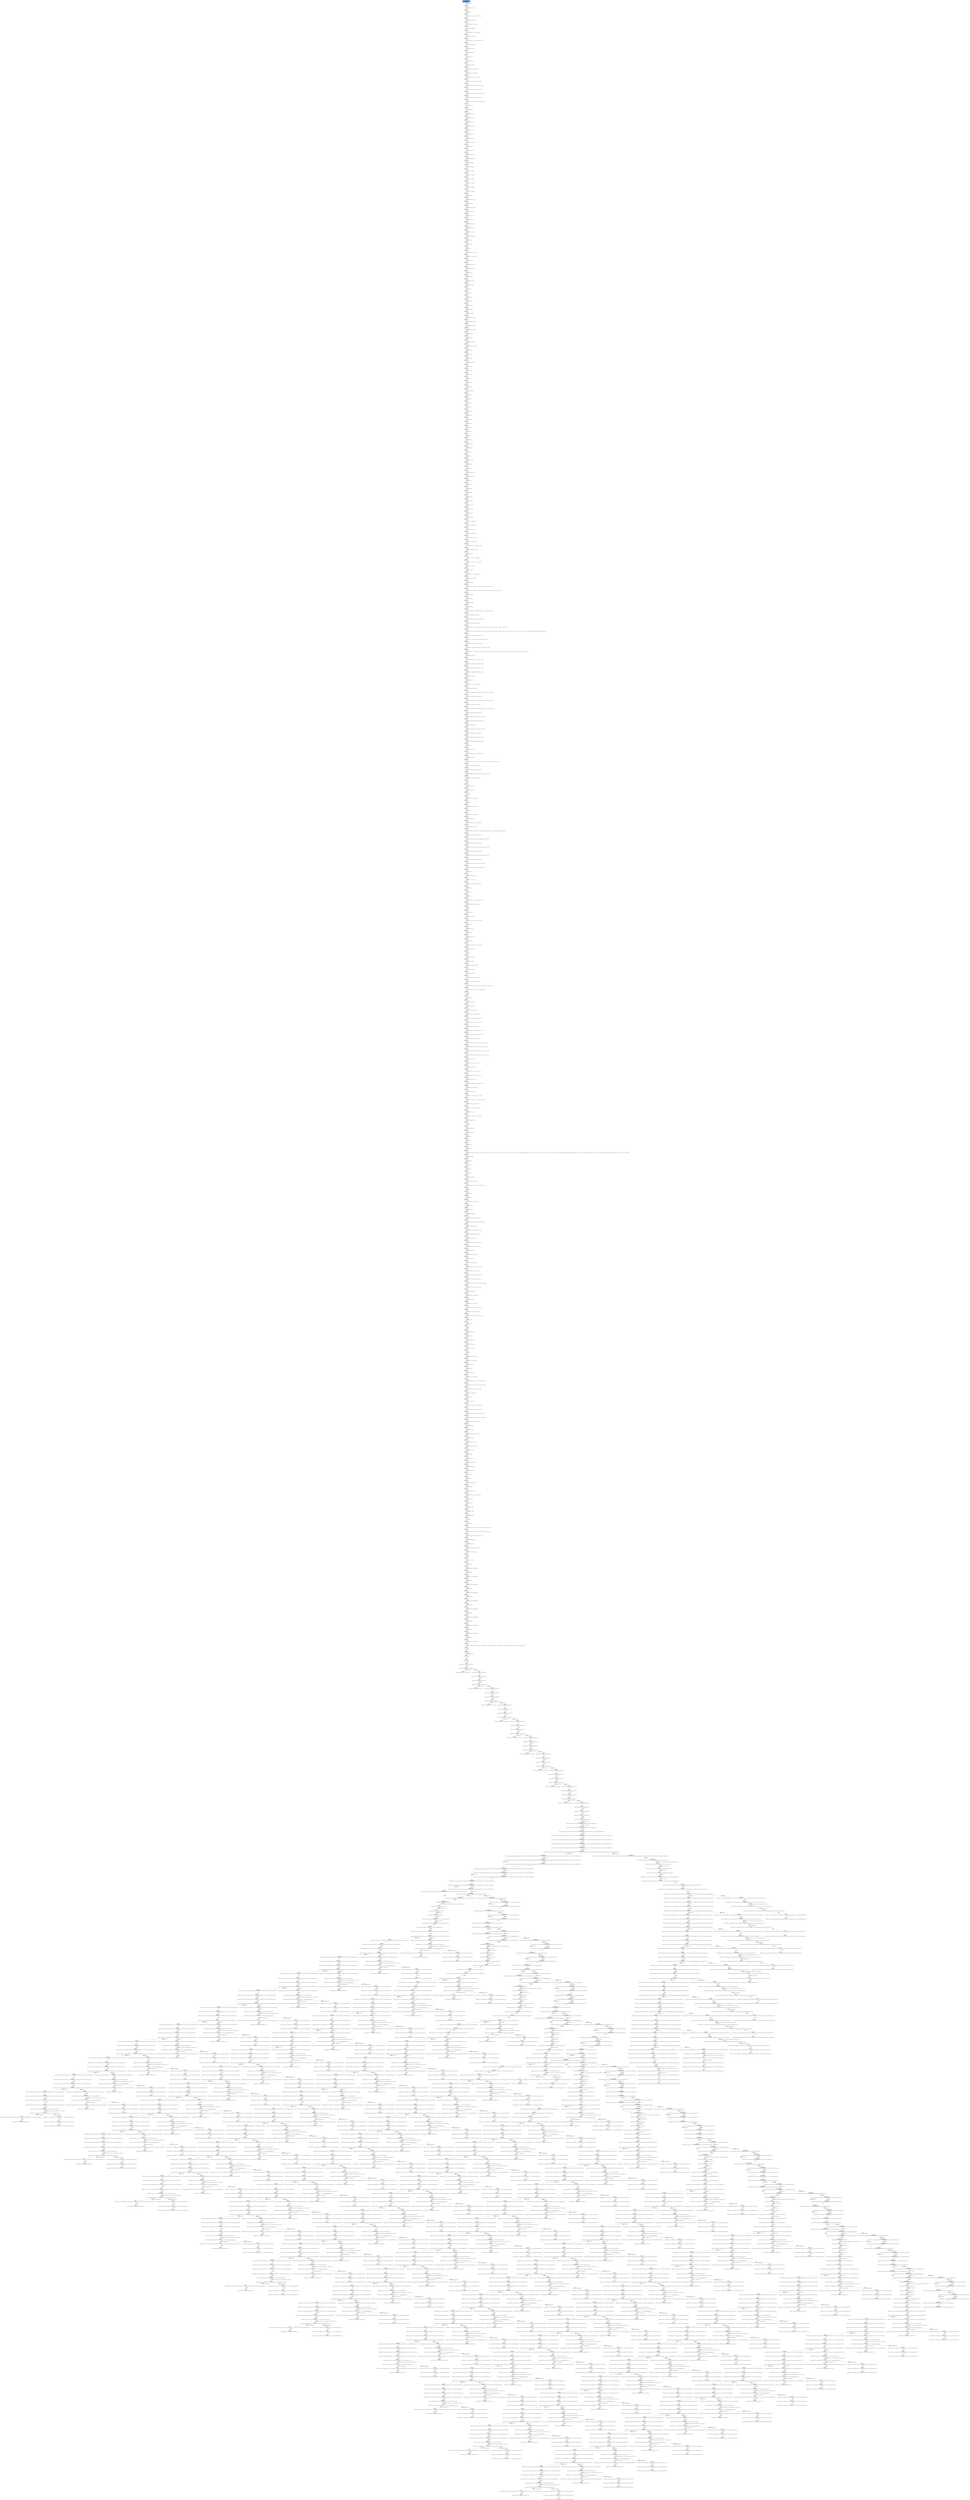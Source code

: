 digraph ARG {
node [style="filled" shape="box" color="white"]
4 [fillcolor="cornflowerblue" label="4 @ N63\nmain entry\nAbstractionState: ABS0: true\n ValueAnalysisState: []\n" id="4"]
136 [label="136 @ N107\nmain\nValueAnalysisState: []\n" id="136"]
137 [label="137 @ N108\nmain\nValueAnalysisState: []\n" id="137"]
139 [label="139 @ N109\nmain\nValueAnalysisState: []\n" id="139"]
142 [label="142 @ N110\nmain\nValueAnalysisState: []\n" id="142"]
143 [label="143 @ N111\nmain\nValueAnalysisState: []\n" id="143"]
144 [label="144 @ N112\nmain\nValueAnalysisState: []\n" id="144"]
145 [label="145 @ N113\nmain\nValueAnalysisState: []\n" id="145"]
146 [label="146 @ N114\nmain\nValueAnalysisState: []\n" id="146"]
148 [label="148 @ N115\nmain\nValueAnalysisState: []\n" id="148"]
149 [label="149 @ N116\nmain\nValueAnalysisState: []\n" id="149"]
150 [label="150 @ N117\nmain\nValueAnalysisState: []\n" id="150"]
151 [label="151 @ N118\nmain\nValueAnalysisState: []\n" id="151"]
152 [label="152 @ N119\nmain\nValueAnalysisState: []\n" id="152"]
153 [label="153 @ N120\nmain\nValueAnalysisState: []\n" id="153"]
155 [label="155 @ N121\nmain\nValueAnalysisState: []\n" id="155"]
156 [label="156 @ N122\nmain\nValueAnalysisState: []\n" id="156"]
158 [label="158 @ N123\nmain\nValueAnalysisState: []\n" id="158"]
159 [label="159 @ N124\nmain\nValueAnalysisState: []\n" id="159"]
160 [label="160 @ N125\nmain\nValueAnalysisState: []\n" id="160"]
161 [label="161 @ N126\nmain\nValueAnalysisState: []\n" id="161"]
164 [label="164 @ N127\nmain\nValueAnalysisState: []\n" id="164"]
165 [label="165 @ N128\nmain\nValueAnalysisState: []\n" id="165"]
166 [label="166 @ N129\nmain\nValueAnalysisState: []\n" id="166"]
168 [label="168 @ N130\nmain\nValueAnalysisState: []\n" id="168"]
170 [label="170 @ N131\nmain\nValueAnalysisState: []\n" id="170"]
172 [label="172 @ N132\nmain\nValueAnalysisState: []\n" id="172"]
173 [label="173 @ N133\nmain\nValueAnalysisState: []\n" id="173"]
176 [label="176 @ N134\nmain\nValueAnalysisState: []\n" id="176"]
178 [label="178 @ N135\nmain\nValueAnalysisState: []\n" id="178"]
181 [label="181 @ N136\nmain\nValueAnalysisState: []\n" id="181"]
183 [label="183 @ N137\nmain\nValueAnalysisState: []\n" id="183"]
185 [label="185 @ N138\nmain\nValueAnalysisState: []\n" id="185"]
186 [label="186 @ N139\nmain\nValueAnalysisState: []\n" id="186"]
187 [label="187 @ N140\nmain\nValueAnalysisState: []\n" id="187"]
188 [label="188 @ N141\nmain\nValueAnalysisState: []\n" id="188"]
189 [label="189 @ N142\nmain\nValueAnalysisState: []\n" id="189"]
190 [label="190 @ N143\nmain\nValueAnalysisState: []\n" id="190"]
191 [label="191 @ N144\nmain\nValueAnalysisState: []\n" id="191"]
192 [label="192 @ N145\nmain\nValueAnalysisState: []\n" id="192"]
193 [label="193 @ N146\nmain\nValueAnalysisState: []\n" id="193"]
195 [label="195 @ N147\nmain\nValueAnalysisState: []\n" id="195"]
196 [label="196 @ N148\nmain\nValueAnalysisState: []\n" id="196"]
197 [label="197 @ N149\nmain\nValueAnalysisState: []\n" id="197"]
198 [label="198 @ N150\nmain\nValueAnalysisState: []\n" id="198"]
199 [label="199 @ N151\nmain\nValueAnalysisState: []\n" id="199"]
201 [label="201 @ N152\nmain\nValueAnalysisState: []\n" id="201"]
202 [label="202 @ N153\nmain\nValueAnalysisState: []\n" id="202"]
204 [label="204 @ N154\nmain\nValueAnalysisState: []\n" id="204"]
205 [label="205 @ N155\nmain\nValueAnalysisState: []\n" id="205"]
206 [label="206 @ N156\nmain\nValueAnalysisState: []\n" id="206"]
207 [label="207 @ N157\nmain\nValueAnalysisState: []\n" id="207"]
208 [label="208 @ N158\nmain\nValueAnalysisState: []\n" id="208"]
210 [label="210 @ N159\nmain\nValueAnalysisState: []\n" id="210"]
211 [label="211 @ N160\nmain\nValueAnalysisState: []\n" id="211"]
214 [label="214 @ N161\nmain\nValueAnalysisState: []\n" id="214"]
215 [label="215 @ N162\nmain\nValueAnalysisState: []\n" id="215"]
216 [label="216 @ N163\nmain\nValueAnalysisState: []\n" id="216"]
217 [label="217 @ N164\nmain\nValueAnalysisState: []\n" id="217"]
218 [label="218 @ N165\nmain\nValueAnalysisState: []\n" id="218"]
219 [label="219 @ N166\nmain\nValueAnalysisState: []\n" id="219"]
220 [label="220 @ N167\nmain\nValueAnalysisState: []\n" id="220"]
221 [label="221 @ N168\nmain\nValueAnalysisState: []\n" id="221"]
222 [label="222 @ N169\nmain\nValueAnalysisState: []\n" id="222"]
224 [label="224 @ N170\nmain\nValueAnalysisState: []\n" id="224"]
228 [label="228 @ N171\nmain\nValueAnalysisState: []\n" id="228"]
232 [label="232 @ N172\nmain\nValueAnalysisState: []\n" id="232"]
233 [label="233 @ N173\nmain\nValueAnalysisState: []\n" id="233"]
234 [label="234 @ N174\nmain\nValueAnalysisState: []\n" id="234"]
235 [label="235 @ N175\nmain\nValueAnalysisState: []\n" id="235"]
236 [label="236 @ N176\nmain\nValueAnalysisState: []\n" id="236"]
237 [label="237 @ N177\nmain\nValueAnalysisState: []\n" id="237"]
238 [label="238 @ N178\nmain\nValueAnalysisState: []\n" id="238"]
241 [label="241 @ N179\nmain\nValueAnalysisState: []\n" id="241"]
242 [label="242 @ N180\nmain\nValueAnalysisState: []\n" id="242"]
243 [label="243 @ N181\nmain\nValueAnalysisState: []\n" id="243"]
245 [label="245 @ N182\nmain\nValueAnalysisState: []\n" id="245"]
247 [label="247 @ N183\nmain\nValueAnalysisState: []\n" id="247"]
248 [label="248 @ N184\nmain\nValueAnalysisState: []\n" id="248"]
249 [label="249 @ N185\nmain\nValueAnalysisState: []\n" id="249"]
251 [label="251 @ N186\nmain\nValueAnalysisState: []\n" id="251"]
254 [label="254 @ N187\nmain\nValueAnalysisState: []\n" id="254"]
256 [label="256 @ N188\nmain\nValueAnalysisState: []\n" id="256"]
258 [label="258 @ N189\nmain\nValueAnalysisState: []\n" id="258"]
259 [label="259 @ N190\nmain\nValueAnalysisState: []\n" id="259"]
261 [label="261 @ N191\nmain\nValueAnalysisState: []\n" id="261"]
264 [label="264 @ N192\nmain\nValueAnalysisState: []\n" id="264"]
266 [label="266 @ N193\nmain\nValueAnalysisState: []\n" id="266"]
268 [label="268 @ N194\nmain\nValueAnalysisState: []\n" id="268"]
270 [label="270 @ N195\nmain\nValueAnalysisState: []\n" id="270"]
272 [label="272 @ N196\nmain\nValueAnalysisState: []\n" id="272"]
273 [label="273 @ N197\nmain\nValueAnalysisState: []\n" id="273"]
274 [label="274 @ N198\nmain\nValueAnalysisState: []\n" id="274"]
276 [label="276 @ N199\nmain\nValueAnalysisState: []\n" id="276"]
278 [label="278 @ N200\nmain\nValueAnalysisState: []\n" id="278"]
279 [label="279 @ N201\nmain\nValueAnalysisState: []\n" id="279"]
280 [label="280 @ N202\nmain\nValueAnalysisState: []\n" id="280"]
282 [label="282 @ N203\nmain\nValueAnalysisState: []\n" id="282"]
286 [label="286 @ N204\nmain\nValueAnalysisState: []\n" id="286"]
288 [label="288 @ N205\nmain\nValueAnalysisState: []\n" id="288"]
289 [label="289 @ N206\nmain\nValueAnalysisState: []\n" id="289"]
292 [label="292 @ N207\nmain\nValueAnalysisState: []\n" id="292"]
293 [label="293 @ N208\nmain\nValueAnalysisState: []\n" id="293"]
294 [label="294 @ N209\nmain\nValueAnalysisState: []\n" id="294"]
295 [label="295 @ N210\nmain\nValueAnalysisState: []\n" id="295"]
296 [label="296 @ N211\nmain\nValueAnalysisState: []\n" id="296"]
297 [label="297 @ N212\nmain\nValueAnalysisState: []\n" id="297"]
300 [label="300 @ N213\nmain\nValueAnalysisState: []\n" id="300"]
301 [label="301 @ N214\nmain\nValueAnalysisState: []\n" id="301"]
304 [label="304 @ N215\nmain\nValueAnalysisState: []\n" id="304"]
305 [label="305 @ N216\nmain\nValueAnalysisState: []\n" id="305"]
307 [label="307 @ N217\nmain\nValueAnalysisState: []\n" id="307"]
308 [label="308 @ N218\nmain\nValueAnalysisState: []\n" id="308"]
309 [label="309 @ N219\nmain\nValueAnalysisState: []\n" id="309"]
310 [label="310 @ N220\nmain\nValueAnalysisState: []\n" id="310"]
311 [label="311 @ N221\nmain\nValueAnalysisState: []\n" id="311"]
312 [label="312 @ N222\nmain\nValueAnalysisState: []\n" id="312"]
313 [label="313 @ N223\nmain\nValueAnalysisState: []\n" id="313"]
314 [label="314 @ N224\nmain\nValueAnalysisState: []\n" id="314"]
315 [label="315 @ N225\nmain\nValueAnalysisState: []\n" id="315"]
317 [label="317 @ N226\nmain\nValueAnalysisState: []\n" id="317"]
318 [label="318 @ N227\nmain\nValueAnalysisState: []\n" id="318"]
321 [label="321 @ N228\nmain\nValueAnalysisState: []\n" id="321"]
322 [label="322 @ N229\nmain\nValueAnalysisState: []\n" id="322"]
323 [label="323 @ N230\nmain\nValueAnalysisState: []\n" id="323"]
324 [label="324 @ N231\nmain\nValueAnalysisState: []\n" id="324"]
326 [label="326 @ N232\nmain\nValueAnalysisState: []\n" id="326"]
327 [label="327 @ N233\nmain\nValueAnalysisState: []\n" id="327"]
328 [label="328 @ N234\nmain\nValueAnalysisState: []\n" id="328"]
335 [label="335 @ N235\nmain\nValueAnalysisState: []\n" id="335"]
337 [label="337 @ N236\nmain\nValueAnalysisState: []\n" id="337"]
340 [label="340 @ N237\nmain\nValueAnalysisState: []\n" id="340"]
341 [label="341 @ N238\nmain\nValueAnalysisState: []\n" id="341"]
343 [label="343 @ N239\nmain\nValueAnalysisState: []\n" id="343"]
345 [label="345 @ N240\nmain\nValueAnalysisState: []\n" id="345"]
346 [label="346 @ N241\nmain\nValueAnalysisState: []\n" id="346"]
347 [label="347 @ N242\nmain\nValueAnalysisState: []\n" id="347"]
348 [label="348 @ N243\nmain\nValueAnalysisState: []\n" id="348"]
349 [label="349 @ N244\nmain\nValueAnalysisState: []\n" id="349"]
350 [label="350 @ N245\nmain\nValueAnalysisState: []\n" id="350"]
351 [label="351 @ N246\nmain\nValueAnalysisState: []\n" id="351"]
356 [label="356 @ N247\nmain\nValueAnalysisState: []\n" id="356"]
357 [label="357 @ N248\nmain\nValueAnalysisState: []\n" id="357"]
358 [label="358 @ N249\nmain\nValueAnalysisState: []\n" id="358"]
359 [label="359 @ N250\nmain\nValueAnalysisState: []\n" id="359"]
360 [label="360 @ N251\nmain\nValueAnalysisState: []\n" id="360"]
362 [label="362 @ N252\nmain\nValueAnalysisState: []\n" id="362"]
363 [label="363 @ N253\nmain\nValueAnalysisState: []\n" id="363"]
364 [label="364 @ N254\nmain\nValueAnalysisState: []\n" id="364"]
365 [label="365 @ N255\nmain\nValueAnalysisState: []\n" id="365"]
367 [label="367 @ N256\nmain\nValueAnalysisState: []\n" id="367"]
368 [label="368 @ N257\nmain\nValueAnalysisState: []\n" id="368"]
369 [label="369 @ N258\nmain\nValueAnalysisState: []\n" id="369"]
371 [label="371 @ N259\nmain\nValueAnalysisState: []\n" id="371"]
379 [label="379 @ N260\nmain\nValueAnalysisState: []\n" id="379"]
382 [label="382 @ N261\nmain\nValueAnalysisState: []\n" id="382"]
383 [label="383 @ N262\nmain\nValueAnalysisState: []\n" id="383"]
384 [label="384 @ N263\nmain\nValueAnalysisState: []\n" id="384"]
385 [label="385 @ N264\nmain\nValueAnalysisState: []\n" id="385"]
386 [label="386 @ N265\nmain\nValueAnalysisState: []\n" id="386"]
387 [label="387 @ N266\nmain\nValueAnalysisState: []\n" id="387"]
388 [label="388 @ N267\nmain\nValueAnalysisState: []\n" id="388"]
389 [label="389 @ N268\nmain\nValueAnalysisState: []\n" id="389"]
390 [label="390 @ N269\nmain\nValueAnalysisState: []\n" id="390"]
391 [label="391 @ N270\nmain\nValueAnalysisState: []\n" id="391"]
392 [label="392 @ N271\nmain\nValueAnalysisState: []\n" id="392"]
393 [label="393 @ N272\nmain\nValueAnalysisState: []\n" id="393"]
394 [label="394 @ N273\nmain\nValueAnalysisState: []\n" id="394"]
396 [label="396 @ N274\nmain\nValueAnalysisState: []\n" id="396"]
397 [label="397 @ N275\nmain\nValueAnalysisState: []\n" id="397"]
398 [label="398 @ N276\nmain\nValueAnalysisState: []\n" id="398"]
399 [label="399 @ N277\nmain\nValueAnalysisState: []\n" id="399"]
400 [label="400 @ N278\nmain\nValueAnalysisState: []\n" id="400"]
402 [label="402 @ N279\nmain\nValueAnalysisState: []\n" id="402"]
403 [label="403 @ N280\nmain\nValueAnalysisState: []\n" id="403"]
404 [label="404 @ N281\nmain\nValueAnalysisState: []\n" id="404"]
415 [label="415 @ N282\nmain\nValueAnalysisState: []\n" id="415"]
416 [label="416 @ N283\nmain\nValueAnalysisState: []\n" id="416"]
417 [label="417 @ N284\nmain\nValueAnalysisState: []\n" id="417"]
418 [label="418 @ N285\nmain\nValueAnalysisState: []\n" id="418"]
419 [label="419 @ N286\nmain\nValueAnalysisState: []\n" id="419"]
420 [label="420 @ N287\nmain\nValueAnalysisState: []\n" id="420"]
421 [label="421 @ N288\nmain\nValueAnalysisState: []\n" id="421"]
422 [label="422 @ N289\nmain\nValueAnalysisState: []\n" id="422"]
423 [label="423 @ N290\nmain\nValueAnalysisState: []\n" id="423"]
424 [label="424 @ N291\nmain\nValueAnalysisState: []\n" id="424"]
425 [label="425 @ N292\nmain\nValueAnalysisState: []\n" id="425"]
426 [label="426 @ N293\nmain\nValueAnalysisState: []\n" id="426"]
427 [label="427 @ N294\nmain\nValueAnalysisState: []\n" id="427"]
428 [label="428 @ N295\nmain\nValueAnalysisState: []\n" id="428"]
429 [label="429 @ N296\nmain\nValueAnalysisState: []\n" id="429"]
430 [label="430 @ N297\nmain\nValueAnalysisState: []\n" id="430"]
431 [label="431 @ N298\nmain\nValueAnalysisState: []\n" id="431"]
432 [label="432 @ N299\nmain\nValueAnalysisState: []\n" id="432"]
433 [label="433 @ N300\nmain\nValueAnalysisState: []\n" id="433"]
434 [label="434 @ N301\nmain\nValueAnalysisState: []\n" id="434"]
435 [label="435 @ N302\nmain\nValueAnalysisState: []\n" id="435"]
436 [label="436 @ N303\nmain\nValueAnalysisState: []\n" id="436"]
437 [label="437 @ N304\nmain\nValueAnalysisState: []\n" id="437"]
438 [label="438 @ N305\nmain\nValueAnalysisState: []\n" id="438"]
439 [label="439 @ N306\nmain\nValueAnalysisState: []\n" id="439"]
440 [label="440 @ N307\nmain\nValueAnalysisState: []\n" id="440"]
441 [label="441 @ N308\nmain\nValueAnalysisState: []\n" id="441"]
442 [label="442 @ N309\nmain\nValueAnalysisState: []\n" id="442"]
443 [label="443 @ N310\nmain\nValueAnalysisState: []\n" id="443"]
444 [label="444 @ N311\nmain\nValueAnalysisState: []\n" id="444"]
445 [label="445 @ N312\nmain\nValueAnalysisState: []\n" id="445"]
446 [label="446 @ N313\nmain\nValueAnalysisState: []\n" id="446"]
447 [label="447 @ N314\nmain\nValueAnalysisState: []\n" id="447"]
448 [label="448 @ N315\nmain\nValueAnalysisState: []\n" id="448"]
449 [label="449 @ N316\nmain\nValueAnalysisState: []\n" id="449"]
450 [label="450 @ N317\nmain\nValueAnalysisState: []\n" id="450"]
451 [label="451 @ N318\nmain\nValueAnalysisState: []\n" id="451"]
452 [label="452 @ N319\nmain\nValueAnalysisState: []\n" id="452"]
453 [label="453 @ N320\nmain\nValueAnalysisState: []\n" id="453"]
454 [label="454 @ N321\nmain\nValueAnalysisState: []\n" id="454"]
455 [label="455 @ N322\nmain\nValueAnalysisState: []\n" id="455"]
456 [label="456 @ N323\nmain\nValueAnalysisState: []\n" id="456"]
457 [label="457 @ N324\nmain\nValueAnalysisState: []\n" id="457"]
458 [label="458 @ N325\nmain\nValueAnalysisState: []\n" id="458"]
459 [label="459 @ N326\nmain\nValueAnalysisState: []\n" id="459"]
460 [label="460 @ N327\nmain\nValueAnalysisState: []\n" id="460"]
461 [label="461 @ N328\nmain\nValueAnalysisState: []\n" id="461"]
462 [label="462 @ N329\nmain\nValueAnalysisState: []\n" id="462"]
463 [label="463 @ N330\nmain\nValueAnalysisState: []\n" id="463"]
464 [label="464 @ N331\nmain\nValueAnalysisState: []\n" id="464"]
465 [label="465 @ N332\nmain\nValueAnalysisState: []\n" id="465"]
466 [label="466 @ N333\nmain\nValueAnalysisState: []\n" id="466"]
467 [label="467 @ N334\nmain\nValueAnalysisState: []\n" id="467"]
468 [label="468 @ N335\nmain\nValueAnalysisState: []\n" id="468"]
469 [label="469 @ N336\nmain\nValueAnalysisState: []\n" id="469"]
470 [label="470 @ N337\nmain\nValueAnalysisState: []\n" id="470"]
471 [label="471 @ N338\nmain\nValueAnalysisState: []\n" id="471"]
472 [label="472 @ N339\nmain\nValueAnalysisState: []\n" id="472"]
473 [label="473 @ N340\nmain\nValueAnalysisState: []\n" id="473"]
474 [label="474 @ N341\nmain\nValueAnalysisState: []\n" id="474"]
476 [label="476 @ N342\nmain\nValueAnalysisState: []\n" id="476"]
477 [label="477 @ N343\nmain\nValueAnalysisState: []\n" id="477"]
478 [label="478 @ N344\nmain\nValueAnalysisState: []\n" id="478"]
479 [label="479 @ N345\nmain\nValueAnalysisState: []\n" id="479"]
480 [label="480 @ N346\nmain\nValueAnalysisState: []\n" id="480"]
481 [label="481 @ N347\nmain\nValueAnalysisState: []\n" id="481"]
482 [label="482 @ N348\nmain\nValueAnalysisState: []\n" id="482"]
483 [label="483 @ N349\nmain\nValueAnalysisState: []\n" id="483"]
484 [label="484 @ N350\nmain\nValueAnalysisState: []\n" id="484"]
485 [label="485 @ N351\nmain\nValueAnalysisState: []\n" id="485"]
486 [label="486 @ N352\nmain\nValueAnalysisState: []\n" id="486"]
487 [label="487 @ N353\nmain\nValueAnalysisState: []\n" id="487"]
488 [label="488 @ N354\nmain\nValueAnalysisState: []\n" id="488"]
489 [label="489 @ N355\nmain\nValueAnalysisState: []\n" id="489"]
490 [label="490 @ N356\nmain\nValueAnalysisState: []\n" id="490"]
491 [label="491 @ N357\nmain\nValueAnalysisState: []\n" id="491"]
494 [label="494 @ N358\nmain\nValueAnalysisState: []\n" id="494"]
516 [label="516 @ N359\nmain\nValueAnalysisState: []\n" id="516"]
518 [label="518 @ N360\nmain\nValueAnalysisState: []\n" id="518"]
520 [label="520 @ N361\nmain\nValueAnalysisState: []\n" id="520"]
527 [label="527 @ N362\nmain\nValueAnalysisState: []\n" id="527"]
528 [label="528 @ N363\nmain\nValueAnalysisState: []\n" id="528"]
531 [label="531 @ N364\nmain\nValueAnalysisState: []\n" id="531"]
532 [label="532 @ N365\nmain\nValueAnalysisState: []\n" id="532"]
535 [label="535 @ N366\nmain\nValueAnalysisState: []\n" id="535"]
536 [label="536 @ N367\nmain\nValueAnalysisState: []\n" id="536"]
537 [label="537 @ N368\nmain\nValueAnalysisState: []\n" id="537"]
538 [label="538 @ N369\nmain\nValueAnalysisState: []\n" id="538"]
539 [label="539 @ N370\nmain\nValueAnalysisState: []\n" id="539"]
540 [label="540 @ N371\nmain\nValueAnalysisState: []\n" id="540"]
541 [label="541 @ N372\nmain\nValueAnalysisState: []\n" id="541"]
542 [label="542 @ N373\nmain\nValueAnalysisState: []\n" id="542"]
543 [label="543 @ N374\nmain\nValueAnalysisState: []\n" id="543"]
544 [label="544 @ N375\nmain\nValueAnalysisState: []\n" id="544"]
545 [label="545 @ N376\nmain\nValueAnalysisState: []\n" id="545"]
546 [label="546 @ N377\nmain\nValueAnalysisState: []\n" id="546"]
547 [label="547 @ N378\nmain\nValueAnalysisState: []\n" id="547"]
548 [label="548 @ N379\nmain\nValueAnalysisState: []\n" id="548"]
549 [label="549 @ N380\nmain\nValueAnalysisState: []\n" id="549"]
550 [label="550 @ N381\nmain\nValueAnalysisState: []\n" id="550"]
551 [label="551 @ N382\nmain\nValueAnalysisState: []\n" id="551"]
552 [label="552 @ N383\nmain\nValueAnalysisState: []\n" id="552"]
554 [label="554 @ N384\nmain\nValueAnalysisState: []\n" id="554"]
555 [label="555 @ N385\nmain\nValueAnalysisState: []\n" id="555"]
556 [label="556 @ N386\nmain\nValueAnalysisState: []\n" id="556"]
557 [label="557 @ N387\nmain\nValueAnalysisState: []\n" id="557"]
558 [label="558 @ N388\nmain\nValueAnalysisState: []\n" id="558"]
559 [label="559 @ N389\nmain\nValueAnalysisState: []\n" id="559"]
560 [label="560 @ N390\nmain\nValueAnalysisState: []\n" id="560"]
561 [label="561 @ N391\nmain\nValueAnalysisState: []\n" id="561"]
569 [label="569 @ N392\nmain\nValueAnalysisState: []\n" id="569"]
571 [label="571 @ N393\nmain\nValueAnalysisState: []\n" id="571"]
573 [label="573 @ N394\nmain\nValueAnalysisState: []\n" id="573"]
576 [label="576 @ N395\nmain\nValueAnalysisState: []\n" id="576"]
579 [label="579 @ N396\nmain\nValueAnalysisState: []\n" id="579"]
580 [label="580 @ N397\nmain\nValueAnalysisState: []\n" id="580"]
581 [label="581 @ N398\nmain\nValueAnalysisState: []\n" id="581"]
582 [label="582 @ N399\nmain\nValueAnalysisState: []\n" id="582"]
583 [label="583 @ N400\nmain\nValueAnalysisState: []\n" id="583"]
584 [label="584 @ N401\nmain\nValueAnalysisState: []\n" id="584"]
585 [label="585 @ N402\nmain\nValueAnalysisState: []\n" id="585"]
586 [label="586 @ N403\nmain\nValueAnalysisState: []\n" id="586"]
587 [label="587 @ N404\nmain\nValueAnalysisState: []\n" id="587"]
588 [label="588 @ N405\nmain\nValueAnalysisState: []\n" id="588"]
589 [label="589 @ N406\nmain\nValueAnalysisState: []\n" id="589"]
590 [label="590 @ N407\nmain\nValueAnalysisState: []\n" id="590"]
593 [label="593 @ N408\nmain\nValueAnalysisState: []\n" id="593"]
594 [label="594 @ N409\nmain\nValueAnalysisState: []\n" id="594"]
595 [label="595 @ N410\nmain\nValueAnalysisState: []\n" id="595"]
610 [label="610 @ N411\nmain\nValueAnalysisState: []\n" id="610"]
611 [label="611 @ N412\nmain\nValueAnalysisState: []\n" id="611"]
616 [label="616 @ N413\nmain\nValueAnalysisState: []\n" id="616"]
618 [label="618 @ N414\nmain\nValueAnalysisState: []\n" id="618"]
620 [label="620 @ N415\nmain\nValueAnalysisState: []\n" id="620"]
621 [label="621 @ N416\nmain\nValueAnalysisState: []\n" id="621"]
622 [label="622 @ N417\nmain\nValueAnalysisState: []\n" id="622"]
624 [label="624 @ N418\nmain\nValueAnalysisState: []\n" id="624"]
626 [label="626 @ N419\nmain\nValueAnalysisState: []\n" id="626"]
627 [label="627 @ N420\nmain\nValueAnalysisState: []\n" id="627"]
628 [label="628 @ N421\nmain\nValueAnalysisState: []\n" id="628"]
629 [label="629 @ N422\nmain\nValueAnalysisState: []\n" id="629"]
630 [label="630 @ N423\nmain\nValueAnalysisState: []\n" id="630"]
631 [label="631 @ N424\nmain\nValueAnalysisState: []\n" id="631"]
632 [label="632 @ N425\nmain\nValueAnalysisState: []\n" id="632"]
633 [label="633 @ N426\nmain\nValueAnalysisState: []\n" id="633"]
634 [label="634 @ N427\nmain\nValueAnalysisState: []\n" id="634"]
636 [label="636 @ N428\nmain\nValueAnalysisState: []\n" id="636"]
637 [label="637 @ N429\nmain\nValueAnalysisState: []\n" id="637"]
638 [label="638 @ N430\nmain\nValueAnalysisState: []\n" id="638"]
639 [label="639 @ N431\nmain\nValueAnalysisState: []\n" id="639"]
640 [label="640 @ N432\nmain\nValueAnalysisState: []\n" id="640"]
641 [label="641 @ N433\nmain\nValueAnalysisState: []\n" id="641"]
642 [label="642 @ N434\nmain\nValueAnalysisState: []\n" id="642"]
643 [label="643 @ N435\nmain\nValueAnalysisState: []\n" id="643"]
644 [label="644 @ N436\nmain\nValueAnalysisState: []\n" id="644"]
646 [label="646 @ N437\nmain\nValueAnalysisState: []\n" id="646"]
647 [label="647 @ N438\nmain\nValueAnalysisState: []\n" id="647"]
649 [label="649 @ N439\nmain\nValueAnalysisState: []\n" id="649"]
650 [label="650 @ N440\nmain\nValueAnalysisState: []\n" id="650"]
654 [label="654 @ N441\nmain\nValueAnalysisState: []\n" id="654"]
655 [label="655 @ N442\nmain\nValueAnalysisState: []\n" id="655"]
656 [label="656 @ N443\nmain\nValueAnalysisState: []\n" id="656"]
657 [label="657 @ N444\nmain\nValueAnalysisState: []\n" id="657"]
658 [label="658 @ N445\nmain\nValueAnalysisState: []\n" id="658"]
659 [label="659 @ N446\nmain\nValueAnalysisState: []\n" id="659"]
660 [label="660 @ N447\nmain\nValueAnalysisState: []\n" id="660"]
661 [label="661 @ N448\nmain\nValueAnalysisState: []\n" id="661"]
662 [label="662 @ N449\nmain\nValueAnalysisState: []\n" id="662"]
663 [label="663 @ N450\nmain\nValueAnalysisState: []\n" id="663"]
664 [label="664 @ N451\nmain\nValueAnalysisState: []\n" id="664"]
665 [label="665 @ N452\nmain\nValueAnalysisState: []\n" id="665"]
666 [label="666 @ N453\nmain\nValueAnalysisState: []\n" id="666"]
667 [label="667 @ N454\nmain\nValueAnalysisState: []\n" id="667"]
668 [label="668 @ N455\nmain\nValueAnalysisState: []\n" id="668"]
669 [label="669 @ N456\nmain\nValueAnalysisState: []\n" id="669"]
670 [label="670 @ N457\nmain\nValueAnalysisState: []\n" id="670"]
671 [label="671 @ N458\nmain\nValueAnalysisState: []\n" id="671"]
672 [label="672 @ N459\nmain\nValueAnalysisState: []\n" id="672"]
673 [label="673 @ N460\nmain\nValueAnalysisState: []\n" id="673"]
674 [label="674 @ N461\nmain\nValueAnalysisState: []\n" id="674"]
676 [label="676 @ N462\nmain\nValueAnalysisState: []\n" id="676"]
677 [label="677 @ N463\nmain\nValueAnalysisState: []\n" id="677"]
678 [label="678 @ N464\nmain\nValueAnalysisState: []\n" id="678"]
679 [label="679 @ N465\nmain\nValueAnalysisState: []\n" id="679"]
680 [label="680 @ N466\nmain\nValueAnalysisState: []\n" id="680"]
683 [label="683 @ N467\nmain\nValueAnalysisState: []\n" id="683"]
684 [label="684 @ N468\nmain\nValueAnalysisState: []\n" id="684"]
691 [label="691 @ N469\nmain\nValueAnalysisState: []\n" id="691"]
694 [label="694 @ N470\nmain\nValueAnalysisState: []\n" id="694"]
720 [label="720 @ N471\nmain\nValueAnalysisState: []\n" id="720"]
721 [label="721 @ N472\nmain\nValueAnalysisState: []\n" id="721"]
722 [label="722 @ N473\nmain\nValueAnalysisState: []\n" id="722"]
724 [label="724 @ N474\nmain\nValueAnalysisState: []\n" id="724"]
725 [label="725 @ N475\nmain\nValueAnalysisState: []\n" id="725"]
726 [label="726 @ N476\nmain\nValueAnalysisState: []\n" id="726"]
727 [label="727 @ N477\nmain\nValueAnalysisState: []\n" id="727"]
728 [label="728 @ N478\nmain\nValueAnalysisState: []\n" id="728"]
729 [label="729 @ N479\nmain\nValueAnalysisState: []\n" id="729"]
730 [label="730 @ N480\nmain\nValueAnalysisState: []\n" id="730"]
731 [label="731 @ N481\nmain\nValueAnalysisState: []\n" id="731"]
732 [label="732 @ N482\nmain\nValueAnalysisState: []\n" id="732"]
733 [label="733 @ N483\nmain\nValueAnalysisState: []\n" id="733"]
734 [label="734 @ N484\nmain\nValueAnalysisState: []\n" id="734"]
735 [label="735 @ N485\nmain\nValueAnalysisState: []\n" id="735"]
736 [label="736 @ N486\nmain\nValueAnalysisState: []\n" id="736"]
737 [label="737 @ N487\nmain\nValueAnalysisState: []\n" id="737"]
738 [label="738 @ N488\nmain\nValueAnalysisState: []\n" id="738"]
739 [label="739 @ N64\nmain\nValueAnalysisState: []\n" id="739"]
741 [label="741 @ N65\nmain\nValueAnalysisState: []\n" id="741"]
792 [label="792 @ N66\nmain\nValueAnalysisState: []\n" id="792"]
811 [label="811 @ N67\nmain\nValueAnalysisState: []\n" id="811"]
827 [label="827 @ N68\nmain\nValueAnalysisState: []\n" id="827"]
832 [label="832 @ N69\nmain\nValueAnalysisState: []\n" id="832"]
840 [label="840 @ N70\nmain\nValueAnalysisState: []\n" id="840"]
843 [label="843 @ N71\nmain\nValueAnalysisState: []\n" id="843"]
862 [label="862 @ N72\nmain\nValueAnalysisState: []\n" id="862"]
864 [label="864 @ N73\nmain\nValueAnalysisState: []\n" id="864"]
875 [label="875 @ N74\nmain\nValueAnalysisState: []\n" id="875"]
883 [label="883 @ N75\nmain\nValueAnalysisState: []\n" id="883"]
884 [label="884 @ N76\nmain\nValueAnalysisState: []\n" id="884"]
887 [label="887 @ N77\nmain\nValueAnalysisState: []\n" id="887"]
904 [label="904 @ N78\nmain\nValueAnalysisState: []\n" id="904"]
910 [label="910 @ N79\nmain\nValueAnalysisState: []\n" id="910"]
911 [label="911 @ N80\nmain\nValueAnalysisState: []\n" id="911"]
912 [label="912 @ N81\nmain\nValueAnalysisState: []\n" id="912"]
913 [label="913 @ N82\nmain\nValueAnalysisState: []\n" id="913"]
914 [label="914 @ N83\nmain\nValueAnalysisState: []\n" id="914"]
915 [label="915 @ N84\nmain\nValueAnalysisState: []\n" id="915"]
917 [label="917 @ N85\nmain\nValueAnalysisState: []\n" id="917"]
943 [label="943 @ N86\nmain\nValueAnalysisState: []\n" id="943"]
968 [label="968 @ N87\nmain\nValueAnalysisState: []\n" id="968"]
979 [label="979 @ N88\nmain\nValueAnalysisState: []\n" id="979"]
1004 [label="1004 @ N89\nmain\nValueAnalysisState: [main::i=NumericValue[number=0] (int)]\n" id="1004"]
1057 [label="1057 @ N91\nmain\nValueAnalysisState: [main::i=NumericValue[number=0] (int)]\n" id="1057"]
1081 [label="1081 @ N490\nmain\nValueAnalysisState: [main::i=NumericValue[number=0] (int)]\n" id="1081"]
1080 [label="1080 @ N93\nmain\nValueAnalysisState: [main::i=NumericValue[number=0] (int)]\n" id="1080"]
1082 [label="1082 @ N90\nmain\nValueAnalysisState: [main::i=NumericValue[number=0] (int)]\n" id="1082"]
2432 [label="2432 @ N89\nmain\nValueAnalysisState: [main::i=NumericValue[number=1] (int)]\n" id="2432"]
2433 [label="2433 @ N91\nmain\nValueAnalysisState: [main::i=NumericValue[number=1] (int)]\n" id="2433"]
2435 [label="2435 @ N490\nmain\nValueAnalysisState: [main::i=NumericValue[number=1] (int)]\n" id="2435"]
2434 [label="2434 @ N93\nmain\nValueAnalysisState: [main::i=NumericValue[number=1] (int)]\n" id="2434"]
2436 [label="2436 @ N90\nmain\nValueAnalysisState: [main::i=NumericValue[number=1] (int)]\n" id="2436"]
3340 [label="3340 @ N89\nmain\nValueAnalysisState: [main::i=NumericValue[number=2] (int)]\n" id="3340"]
3341 [label="3341 @ N91\nmain\nValueAnalysisState: [main::i=NumericValue[number=2] (int)]\n" id="3341"]
3343 [label="3343 @ N490\nmain\nValueAnalysisState: [main::i=NumericValue[number=2] (int)]\n" id="3343"]
3342 [label="3342 @ N93\nmain\nValueAnalysisState: [main::i=NumericValue[number=2] (int)]\n" id="3342"]
3344 [label="3344 @ N90\nmain\nValueAnalysisState: [main::i=NumericValue[number=2] (int)]\n" id="3344"]
5094 [label="5094 @ N89\nmain\nValueAnalysisState: [main::i=NumericValue[number=3] (int)]\n" id="5094"]
5095 [label="5095 @ N91\nmain\nValueAnalysisState: [main::i=NumericValue[number=3] (int)]\n" id="5095"]
5097 [label="5097 @ N490\nmain\nValueAnalysisState: [main::i=NumericValue[number=3] (int)]\n" id="5097"]
5096 [label="5096 @ N93\nmain\nValueAnalysisState: [main::i=NumericValue[number=3] (int)]\n" id="5096"]
5098 [label="5098 @ N90\nmain\nValueAnalysisState: [main::i=NumericValue[number=3] (int)]\n" id="5098"]
8093 [label="8093 @ N89\nmain\nValueAnalysisState: [main::i=NumericValue[number=4] (int)]\n" id="8093"]
8094 [label="8094 @ N91\nmain\nValueAnalysisState: [main::i=NumericValue[number=4] (int)]\n" id="8094"]
8096 [label="8096 @ N490\nmain\nValueAnalysisState: [main::i=NumericValue[number=4] (int)]\n" id="8096"]
8095 [label="8095 @ N93\nmain\nValueAnalysisState: [main::i=NumericValue[number=4] (int)]\n" id="8095"]
8097 [label="8097 @ N90\nmain\nValueAnalysisState: [main::i=NumericValue[number=4] (int)]\n" id="8097"]
12847 [label="12847 @ N89\nmain\nValueAnalysisState: [main::i=NumericValue[number=5] (int)]\n" id="12847"]
12848 [label="12848 @ N91\nmain\nValueAnalysisState: [main::i=NumericValue[number=5] (int)]\n" id="12848"]
12850 [label="12850 @ N490\nmain\nValueAnalysisState: [main::i=NumericValue[number=5] (int)]\n" id="12850"]
12849 [label="12849 @ N93\nmain\nValueAnalysisState: [main::i=NumericValue[number=5] (int)]\n" id="12849"]
12851 [label="12851 @ N90\nmain\nValueAnalysisState: [main::i=NumericValue[number=5] (int)]\n" id="12851"]
19938 [label="19938 @ N89\nmain\nValueAnalysisState: [main::i=NumericValue[number=6] (int)]\n" id="19938"]
19939 [label="19939 @ N91\nmain\nValueAnalysisState: [main::i=NumericValue[number=6] (int)]\n" id="19939"]
19941 [label="19941 @ N490\nmain\nValueAnalysisState: [main::i=NumericValue[number=6] (int)]\n" id="19941"]
19940 [label="19940 @ N93\nmain\nValueAnalysisState: [main::i=NumericValue[number=6] (int)]\n" id="19940"]
19942 [label="19942 @ N90\nmain\nValueAnalysisState: [main::i=NumericValue[number=6] (int)]\n" id="19942"]
30032 [label="30032 @ N89\nmain\nValueAnalysisState: [main::i=NumericValue[number=7] (int)]\n" id="30032"]
30033 [label="30033 @ N91\nmain\nValueAnalysisState: [main::i=NumericValue[number=7] (int)]\n" id="30033"]
30035 [label="30035 @ N490\nmain\nValueAnalysisState: [main::i=NumericValue[number=7] (int)]\n" id="30035"]
30034 [label="30034 @ N93\nmain\nValueAnalysisState: [main::i=NumericValue[number=7] (int)]\n" id="30034"]
30036 [label="30036 @ N90\nmain\nValueAnalysisState: [main::i=NumericValue[number=7] (int)]\n" id="30036"]
43879 [label="43879 @ N89\nmain\nValueAnalysisState: [main::i=NumericValue[number=8] (int)]\n" id="43879"]
43880 [label="43880 @ N91\nmain\nValueAnalysisState: [main::i=NumericValue[number=8] (int)]\n" id="43880"]
43882 [label="43882 @ N490\nmain\nValueAnalysisState: [main::i=NumericValue[number=8] (int)]\n" id="43882"]
43881 [label="43881 @ N93\nmain\nValueAnalysisState: [main::i=NumericValue[number=8] (int)]\n" id="43881"]
43883 [label="43883 @ N90\nmain\nValueAnalysisState: [main::i=NumericValue[number=8] (int)]\n" id="43883"]
62313 [label="62313 @ N89\nmain\nValueAnalysisState: [main::i=NumericValue[number=9] (int)]\n" id="62313"]
62314 [label="62314 @ N92\nmain\nValueAnalysisState: [main::i=NumericValue[number=9] (int)]\n" id="62314"]
62315 [label="62315 @ N94\nmain\nValueAnalysisState: [main::i=NumericValue[number=9] (int)]\n" id="62315"]
62316 [label="62316 @ N31\nbinary_search_function entry\nValueAnalysisState: [binary_search_function::size=NumericValue[number=10] (int), main::i=NumericValue[number=9] (int)]\n" id="62316"]
62317 [label="62317 @ N32\nbinary_search_function\nValueAnalysisState: [binary_search_function::size=NumericValue[number=10] (int), main::i=NumericValue[number=9] (int)]\n" id="62317"]
62318 [label="62318 @ N33\nbinary_search_function\nValueAnalysisState: [binary_search_function::low=NumericValue[number=0] (int), binary_search_function::size=NumericValue[number=10] (int), main::i=NumericValue[number=9] (int)]\n" id="62318"]
62319 [label="62319 @ N34\nbinary_search_function\nValueAnalysisState: [binary_search_function::high=NumericValue[number=9] (int), binary_search_function::low=NumericValue[number=0] (int), binary_search_function::size=NumericValue[number=10] (int), main::i=NumericValue[number=9] (int)]\n" id="62319"]
62320 [label="62320 @ N35\nbinary_search_function\nValueAnalysisState: [binary_search_function::high=NumericValue[number=9] (int), binary_search_function::low=NumericValue[number=0] (int), binary_search_function::size=NumericValue[number=10] (int), main::i=NumericValue[number=9] (int)]\n" id="62320"]
62321 [label="62321 @ N36\nbinary_search_function\nValueAnalysisState: [binary_search_function::high=NumericValue[number=9] (int), binary_search_function::low=NumericValue[number=0] (int), binary_search_function::size=NumericValue[number=10] (int), main::i=NumericValue[number=9] (int)]\n" id="62321"]
62322 [label="62322 @ N37\nbinary_search_function\nValueAnalysisState: [binary_search_function::high=NumericValue[number=9] (int), binary_search_function::low=NumericValue[number=0] (int), binary_search_function::size=NumericValue[number=10] (int), main::i=NumericValue[number=9] (int)]\n" id="62322"]
62323 [label="62323 @ N39\nbinary_search_function\nValueAnalysisState: [binary_search_function::high=NumericValue[number=9] (int), binary_search_function::low=NumericValue[number=0] (int), binary_search_function::mid=NumericValue[number=4] (int), binary_search_function::size=NumericValue[number=10] (int), main::i=NumericValue[number=9] (int)]\n" id="62323"]
62325 [label="62325 @ N40\nbinary_search_function\nValueAnalysisState: [binary_search_function::high=NumericValue[number=9] (int), binary_search_function::low=NumericValue[number=0] (int), binary_search_function::mid=NumericValue[number=4] (int), binary_search_function::size=NumericValue[number=10] (int), main::i=NumericValue[number=9] (int)]\n" id="62325"]
62330 [label="62330 @ N43\nbinary_search_function\nValueAnalysisState: [binary_search_function::high=NumericValue[number=9] (int), binary_search_function::mid=NumericValue[number=4] (int), binary_search_function::size=NumericValue[number=10] (int), main::i=NumericValue[number=9] (int)]\n" id="62330"]
62335 [label="62335 @ N46\nbinary_search_function\nValueAnalysisState: [binary_search_function::mid=NumericValue[number=4] (int), binary_search_function::size=NumericValue[number=10] (int), main::i=NumericValue[number=9] (int)]\n" id="62335"]
62336 [label="62336 @ N36\nbinary_search_function\nValueAnalysisState: [binary_search_function::mid=NumericValue[number=4] (int), binary_search_function::size=NumericValue[number=10] (int), main::i=NumericValue[number=9] (int)]\n" id="62336"]
62338 [label="62338 @ N38\nbinary_search_function\nValueAnalysisState: [binary_search_function::mid=NumericValue[number=4] (int), binary_search_function::size=NumericValue[number=10] (int), main::i=NumericValue[number=9] (int)]\n" id="62338"]
62493 [label="62493 @ N30\nbinary_search_function exit\nValueAnalysisState: [main::i=NumericValue[number=9] (int)]\n" id="62493"]
62511 [label="62511 @ N95\nmain\nValueAnalysisState: [main::i=NumericValue[number=9] (int)]\n" id="62511"]
62521 [label="62521 @ N96\nmain\nValueAnalysisState: [main::i=NumericValue[number=9] (int)]\n" id="62521"]
62531 [label="62531 @ N99\nmain\nValueAnalysisState: [main::i=NumericValue[number=9] (int)]\n" id="62531"]
62615 [label="62615 @ N51\ndumb_sort entry\nValueAnalysisState: [dumb_sort::len=NumericValue[number=10] (int), main::i=NumericValue[number=9] (int)]\n" id="62615"]
62616 [label="62616 @ N52\ndumb_sort\nValueAnalysisState: [dumb_sort::len=NumericValue[number=10] (int), main::i=NumericValue[number=9] (int)]\n" id="62616"]
62617 [label="62617 @ N53\ndumb_sort\nValueAnalysisState: [dumb_sort::len=NumericValue[number=10] (int), main::i=NumericValue[number=9] (int)]\n" id="62617"]
62618 [label="62618 @ N54\ndumb_sort\nValueAnalysisState: [dumb_sort::i=NumericValue[number=0] (int), dumb_sort::len=NumericValue[number=10] (int), main::i=NumericValue[number=9] (int)]\n" id="62618"]
62619 [label="62619 @ N56\ndumb_sort\nValueAnalysisState: [dumb_sort::i=NumericValue[number=0] (int), dumb_sort::len=NumericValue[number=10] (int), main::i=NumericValue[number=9] (int)]\n" id="62619"]
62621 [label="62621 @ N58\ndumb_sort\nValueAnalysisState: [dumb_sort::i=NumericValue[number=0] (int), dumb_sort::len=NumericValue[number=10] (int), main::i=NumericValue[number=9] (int)]\n" id="62621"]
62622 [label="62622 @ N55\ndumb_sort\nValueAnalysisState: [dumb_sort::i=NumericValue[number=0] (int), dumb_sort::len=NumericValue[number=10] (int), main::i=NumericValue[number=9] (int)]\n" id="62622"]
62623 [label="62623 @ N54\ndumb_sort\nValueAnalysisState: [dumb_sort::i=NumericValue[number=1] (int), dumb_sort::len=NumericValue[number=10] (int), main::i=NumericValue[number=9] (int)]\n" id="62623"]
62624 [label="62624 @ N56\ndumb_sort\nValueAnalysisState: [dumb_sort::i=NumericValue[number=1] (int), dumb_sort::len=NumericValue[number=10] (int), main::i=NumericValue[number=9] (int)]\n" id="62624"]
62626 [label="62626 @ N58\ndumb_sort\nValueAnalysisState: [dumb_sort::i=NumericValue[number=1] (int), dumb_sort::len=NumericValue[number=10] (int), main::i=NumericValue[number=9] (int)]\n" id="62626"]
62627 [label="62627 @ N55\ndumb_sort\nValueAnalysisState: [dumb_sort::i=NumericValue[number=1] (int), dumb_sort::len=NumericValue[number=10] (int), main::i=NumericValue[number=9] (int)]\n" id="62627"]
62628 [label="62628 @ N54\ndumb_sort\nValueAnalysisState: [dumb_sort::i=NumericValue[number=2] (int), dumb_sort::len=NumericValue[number=10] (int), main::i=NumericValue[number=9] (int)]\n" id="62628"]
62629 [label="62629 @ N56\ndumb_sort\nValueAnalysisState: [dumb_sort::i=NumericValue[number=2] (int), dumb_sort::len=NumericValue[number=10] (int), main::i=NumericValue[number=9] (int)]\n" id="62629"]
62631 [label="62631 @ N58\ndumb_sort\nValueAnalysisState: [dumb_sort::i=NumericValue[number=2] (int), dumb_sort::len=NumericValue[number=10] (int), main::i=NumericValue[number=9] (int)]\n" id="62631"]
62632 [label="62632 @ N55\ndumb_sort\nValueAnalysisState: [dumb_sort::i=NumericValue[number=2] (int), dumb_sort::len=NumericValue[number=10] (int), main::i=NumericValue[number=9] (int)]\n" id="62632"]
62633 [label="62633 @ N54\ndumb_sort\nValueAnalysisState: [dumb_sort::i=NumericValue[number=3] (int), dumb_sort::len=NumericValue[number=10] (int), main::i=NumericValue[number=9] (int)]\n" id="62633"]
62634 [label="62634 @ N56\ndumb_sort\nValueAnalysisState: [dumb_sort::i=NumericValue[number=3] (int), dumb_sort::len=NumericValue[number=10] (int), main::i=NumericValue[number=9] (int)]\n" id="62634"]
62636 [label="62636 @ N58\ndumb_sort\nValueAnalysisState: [dumb_sort::i=NumericValue[number=3] (int), dumb_sort::len=NumericValue[number=10] (int), main::i=NumericValue[number=9] (int)]\n" id="62636"]
62637 [label="62637 @ N55\ndumb_sort\nValueAnalysisState: [dumb_sort::i=NumericValue[number=3] (int), dumb_sort::len=NumericValue[number=10] (int), main::i=NumericValue[number=9] (int)]\n" id="62637"]
62638 [label="62638 @ N54\ndumb_sort\nValueAnalysisState: [dumb_sort::i=NumericValue[number=4] (int), dumb_sort::len=NumericValue[number=10] (int), main::i=NumericValue[number=9] (int)]\n" id="62638"]
62639 [label="62639 @ N56\ndumb_sort\nValueAnalysisState: [dumb_sort::i=NumericValue[number=4] (int), dumb_sort::len=NumericValue[number=10] (int), main::i=NumericValue[number=9] (int)]\n" id="62639"]
62641 [label="62641 @ N58\ndumb_sort\nValueAnalysisState: [dumb_sort::i=NumericValue[number=4] (int), dumb_sort::len=NumericValue[number=10] (int), main::i=NumericValue[number=9] (int)]\n" id="62641"]
62642 [label="62642 @ N55\ndumb_sort\nValueAnalysisState: [dumb_sort::i=NumericValue[number=4] (int), dumb_sort::len=NumericValue[number=10] (int), main::i=NumericValue[number=9] (int)]\n" id="62642"]
62643 [label="62643 @ N54\ndumb_sort\nValueAnalysisState: [dumb_sort::i=NumericValue[number=5] (int), dumb_sort::len=NumericValue[number=10] (int), main::i=NumericValue[number=9] (int)]\n" id="62643"]
62644 [label="62644 @ N56\ndumb_sort\nValueAnalysisState: [dumb_sort::i=NumericValue[number=5] (int), dumb_sort::len=NumericValue[number=10] (int), main::i=NumericValue[number=9] (int)]\n" id="62644"]
62646 [label="62646 @ N58\ndumb_sort\nValueAnalysisState: [dumb_sort::i=NumericValue[number=5] (int), dumb_sort::len=NumericValue[number=10] (int), main::i=NumericValue[number=9] (int)]\n" id="62646"]
62647 [label="62647 @ N55\ndumb_sort\nValueAnalysisState: [dumb_sort::i=NumericValue[number=5] (int), dumb_sort::len=NumericValue[number=10] (int), main::i=NumericValue[number=9] (int)]\n" id="62647"]
62648 [label="62648 @ N54\ndumb_sort\nValueAnalysisState: [dumb_sort::i=NumericValue[number=6] (int), dumb_sort::len=NumericValue[number=10] (int), main::i=NumericValue[number=9] (int)]\n" id="62648"]
62649 [label="62649 @ N56\ndumb_sort\nValueAnalysisState: [dumb_sort::i=NumericValue[number=6] (int), dumb_sort::len=NumericValue[number=10] (int), main::i=NumericValue[number=9] (int)]\n" id="62649"]
62651 [label="62651 @ N58\ndumb_sort\nValueAnalysisState: [dumb_sort::i=NumericValue[number=6] (int), dumb_sort::len=NumericValue[number=10] (int), main::i=NumericValue[number=9] (int)]\n" id="62651"]
62652 [label="62652 @ N55\ndumb_sort\nValueAnalysisState: [dumb_sort::i=NumericValue[number=6] (int), dumb_sort::len=NumericValue[number=10] (int), main::i=NumericValue[number=9] (int)]\n" id="62652"]
62653 [label="62653 @ N54\ndumb_sort\nValueAnalysisState: [dumb_sort::i=NumericValue[number=7] (int), dumb_sort::len=NumericValue[number=10] (int), main::i=NumericValue[number=9] (int)]\n" id="62653"]
62654 [label="62654 @ N56\ndumb_sort\nValueAnalysisState: [dumb_sort::i=NumericValue[number=7] (int), dumb_sort::len=NumericValue[number=10] (int), main::i=NumericValue[number=9] (int)]\n" id="62654"]
62656 [label="62656 @ N58\ndumb_sort\nValueAnalysisState: [dumb_sort::i=NumericValue[number=7] (int), dumb_sort::len=NumericValue[number=10] (int), main::i=NumericValue[number=9] (int)]\n" id="62656"]
62657 [label="62657 @ N55\ndumb_sort\nValueAnalysisState: [dumb_sort::i=NumericValue[number=7] (int), dumb_sort::len=NumericValue[number=10] (int), main::i=NumericValue[number=9] (int)]\n" id="62657"]
62658 [label="62658 @ N54\ndumb_sort\nValueAnalysisState: [dumb_sort::i=NumericValue[number=8] (int), dumb_sort::len=NumericValue[number=10] (int), main::i=NumericValue[number=9] (int)]\n" id="62658"]
62659 [label="62659 @ N56\ndumb_sort\nValueAnalysisState: [dumb_sort::i=NumericValue[number=8] (int), dumb_sort::len=NumericValue[number=10] (int), main::i=NumericValue[number=9] (int)]\n" id="62659"]
62661 [label="62661 @ N58\ndumb_sort\nValueAnalysisState: [dumb_sort::i=NumericValue[number=8] (int), dumb_sort::len=NumericValue[number=10] (int), main::i=NumericValue[number=9] (int)]\n" id="62661"]
62662 [label="62662 @ N55\ndumb_sort\nValueAnalysisState: [dumb_sort::i=NumericValue[number=8] (int), dumb_sort::len=NumericValue[number=10] (int), main::i=NumericValue[number=9] (int)]\n" id="62662"]
62663 [label="62663 @ N54\ndumb_sort\nValueAnalysisState: [dumb_sort::i=NumericValue[number=9] (int), dumb_sort::len=NumericValue[number=10] (int), main::i=NumericValue[number=9] (int)]\n" id="62663"]
62664 [label="62664 @ N56\ndumb_sort\nValueAnalysisState: [dumb_sort::i=NumericValue[number=9] (int), dumb_sort::len=NumericValue[number=10] (int), main::i=NumericValue[number=9] (int)]\n" id="62664"]
62666 [label="62666 @ N58\ndumb_sort\nValueAnalysisState: [dumb_sort::i=NumericValue[number=9] (int), dumb_sort::len=NumericValue[number=10] (int), main::i=NumericValue[number=9] (int)]\n" id="62666"]
62667 [label="62667 @ N55\ndumb_sort\nValueAnalysisState: [dumb_sort::i=NumericValue[number=9] (int), dumb_sort::len=NumericValue[number=10] (int), main::i=NumericValue[number=9] (int)]\n" id="62667"]
87243 [label="87243 @ N54\ndumb_sort\nValueAnalysisState: [dumb_sort::i=NumericValue[number=10] (int), dumb_sort::len=NumericValue[number=10] (int), main::i=NumericValue[number=9] (int)]\n" id="87243"]
87270 [label="87270 @ N57\ndumb_sort\nValueAnalysisState: [dumb_sort::i=NumericValue[number=10] (int), dumb_sort::len=NumericValue[number=10] (int), main::i=NumericValue[number=9] (int)]\n" id="87270"]
87282 [label="87282 @ N50\ndumb_sort exit\nValueAnalysisState: [dumb_sort::__retval__=NumericValue[number=-1] (int), main::i=NumericValue[number=9] (int)]\n" id="87282"]
87301 [label="87301 @ N100\nmain\nValueAnalysisState: [main::__CPAchecker_TMP_10=NumericValue[number=-1] (int), main::i=NumericValue[number=9] (int)]\n" id="87301"]
87392 [label="87392 @ N97\nmain\nValueAnalysisState: [main::__CPAchecker_TMP_10=NumericValue[number=-1] (int), main::i=NumericValue[number=9] (int), main::result=NumericValue[number=-1] (int)]\n" id="87392"]
87515 [label="87515 @ N62\nmain exit\nValueAnalysisState: [main::__retval__=NumericValue[number=1] (int)]\n" id="87515"]
87391 [label="87391 @ N98\nmain\nValueAnalysisState: [main::__CPAchecker_TMP_10=NumericValue[number=-1] (int), main::i=NumericValue[number=9] (int)]\n" id="87391"]
87432 [label="87432 @ N101\nmain\nValueAnalysisState: [main::__CPAchecker_TMP_10=NumericValue[number=-1] (int), main::i=NumericValue[number=9] (int)]\n" id="87432"]
87453 [label="87453 @ N104\nmain\nValueAnalysisState: [main::__CPAchecker_TMP_10=NumericValue[number=-1] (int), main::i=NumericValue[number=9] (int)]\n" id="87453"]
62665 [label="62665 @ N59\ndumb_sort\nValueAnalysisState: [dumb_sort::i=NumericValue[number=9] (int), dumb_sort::len=NumericValue[number=10] (int), main::i=NumericValue[number=9] (int)]\n" id="62665"]
62679 [label="62679 @ N50\ndumb_sort exit\nValueAnalysisState: [dumb_sort::__retval__=NumericValue[number=9] (int), main::i=NumericValue[number=9] (int)]\n" id="62679"]
62689 [label="62689 @ N100\nmain\nValueAnalysisState: [main::__CPAchecker_TMP_10=NumericValue[number=9] (int), main::i=NumericValue[number=9] (int)]\n" id="62689"]
63319 [label="63319 @ N97\nmain\nValueAnalysisState: [main::__CPAchecker_TMP_10=NumericValue[number=9] (int), main::i=NumericValue[number=9] (int), main::result=NumericValue[number=9] (int)]\n" id="63319"]
63886 [label="63886 @ N62\nmain exit\nValueAnalysisState: [main::__retval__=NumericValue[number=1] (int)]\n" id="63886"]
63318 [label="63318 @ N98\nmain\nValueAnalysisState: [main::__CPAchecker_TMP_10=NumericValue[number=9] (int), main::i=NumericValue[number=9] (int)]\n" id="63318"]
63498 [label="63498 @ N101\nmain\nValueAnalysisState: [main::__CPAchecker_TMP_10=NumericValue[number=9] (int), main::i=NumericValue[number=9] (int)]\n" id="63498"]
63597 [label="63597 @ N104\nmain\nValueAnalysisState: [main::__CPAchecker_TMP_10=NumericValue[number=9] (int), main::i=NumericValue[number=9] (int)]\n" id="63597"]
62660 [label="62660 @ N59\ndumb_sort\nValueAnalysisState: [dumb_sort::i=NumericValue[number=8] (int), dumb_sort::len=NumericValue[number=10] (int), main::i=NumericValue[number=9] (int)]\n" id="62660"]
62678 [label="62678 @ N50\ndumb_sort exit\nValueAnalysisState: [dumb_sort::__retval__=NumericValue[number=8] (int), main::i=NumericValue[number=9] (int)]\n" id="62678"]
62688 [label="62688 @ N100\nmain\nValueAnalysisState: [main::__CPAchecker_TMP_10=NumericValue[number=8] (int), main::i=NumericValue[number=9] (int)]\n" id="62688"]
63317 [label="63317 @ N97\nmain\nValueAnalysisState: [main::__CPAchecker_TMP_10=NumericValue[number=8] (int), main::i=NumericValue[number=9] (int), main::result=NumericValue[number=8] (int)]\n" id="63317"]
63885 [label="63885 @ N62\nmain exit\nValueAnalysisState: [main::__retval__=NumericValue[number=1] (int)]\n" id="63885"]
63316 [label="63316 @ N98\nmain\nValueAnalysisState: [main::__CPAchecker_TMP_10=NumericValue[number=8] (int), main::i=NumericValue[number=9] (int)]\n" id="63316"]
63497 [label="63497 @ N101\nmain\nValueAnalysisState: [main::__CPAchecker_TMP_10=NumericValue[number=8] (int), main::i=NumericValue[number=9] (int)]\n" id="63497"]
63596 [label="63596 @ N104\nmain\nValueAnalysisState: [main::__CPAchecker_TMP_10=NumericValue[number=8] (int), main::i=NumericValue[number=9] (int)]\n" id="63596"]
62655 [label="62655 @ N59\ndumb_sort\nValueAnalysisState: [dumb_sort::i=NumericValue[number=7] (int), dumb_sort::len=NumericValue[number=10] (int), main::i=NumericValue[number=9] (int)]\n" id="62655"]
62677 [label="62677 @ N50\ndumb_sort exit\nValueAnalysisState: [dumb_sort::__retval__=NumericValue[number=7] (int), main::i=NumericValue[number=9] (int)]\n" id="62677"]
62687 [label="62687 @ N100\nmain\nValueAnalysisState: [main::__CPAchecker_TMP_10=NumericValue[number=7] (int), main::i=NumericValue[number=9] (int)]\n" id="62687"]
63315 [label="63315 @ N97\nmain\nValueAnalysisState: [main::__CPAchecker_TMP_10=NumericValue[number=7] (int), main::i=NumericValue[number=9] (int), main::result=NumericValue[number=7] (int)]\n" id="63315"]
63884 [label="63884 @ N62\nmain exit\nValueAnalysisState: [main::__retval__=NumericValue[number=1] (int)]\n" id="63884"]
63314 [label="63314 @ N98\nmain\nValueAnalysisState: [main::__CPAchecker_TMP_10=NumericValue[number=7] (int), main::i=NumericValue[number=9] (int)]\n" id="63314"]
63496 [label="63496 @ N101\nmain\nValueAnalysisState: [main::__CPAchecker_TMP_10=NumericValue[number=7] (int), main::i=NumericValue[number=9] (int)]\n" id="63496"]
63595 [label="63595 @ N104\nmain\nValueAnalysisState: [main::__CPAchecker_TMP_10=NumericValue[number=7] (int), main::i=NumericValue[number=9] (int)]\n" id="63595"]
62650 [label="62650 @ N59\ndumb_sort\nValueAnalysisState: [dumb_sort::i=NumericValue[number=6] (int), dumb_sort::len=NumericValue[number=10] (int), main::i=NumericValue[number=9] (int)]\n" id="62650"]
62676 [label="62676 @ N50\ndumb_sort exit\nValueAnalysisState: [dumb_sort::__retval__=NumericValue[number=6] (int), main::i=NumericValue[number=9] (int)]\n" id="62676"]
62686 [label="62686 @ N100\nmain\nValueAnalysisState: [main::__CPAchecker_TMP_10=NumericValue[number=6] (int), main::i=NumericValue[number=9] (int)]\n" id="62686"]
63313 [label="63313 @ N97\nmain\nValueAnalysisState: [main::__CPAchecker_TMP_10=NumericValue[number=6] (int), main::i=NumericValue[number=9] (int), main::result=NumericValue[number=6] (int)]\n" id="63313"]
63883 [label="63883 @ N62\nmain exit\nValueAnalysisState: [main::__retval__=NumericValue[number=1] (int)]\n" id="63883"]
63312 [label="63312 @ N98\nmain\nValueAnalysisState: [main::__CPAchecker_TMP_10=NumericValue[number=6] (int), main::i=NumericValue[number=9] (int)]\n" id="63312"]
63495 [label="63495 @ N101\nmain\nValueAnalysisState: [main::__CPAchecker_TMP_10=NumericValue[number=6] (int), main::i=NumericValue[number=9] (int)]\n" id="63495"]
63594 [label="63594 @ N104\nmain\nValueAnalysisState: [main::__CPAchecker_TMP_10=NumericValue[number=6] (int), main::i=NumericValue[number=9] (int)]\n" id="63594"]
62645 [label="62645 @ N59\ndumb_sort\nValueAnalysisState: [dumb_sort::i=NumericValue[number=5] (int), dumb_sort::len=NumericValue[number=10] (int), main::i=NumericValue[number=9] (int)]\n" id="62645"]
62675 [label="62675 @ N50\ndumb_sort exit\nValueAnalysisState: [dumb_sort::__retval__=NumericValue[number=5] (int), main::i=NumericValue[number=9] (int)]\n" id="62675"]
62685 [label="62685 @ N100\nmain\nValueAnalysisState: [main::__CPAchecker_TMP_10=NumericValue[number=5] (int), main::i=NumericValue[number=9] (int)]\n" id="62685"]
63311 [label="63311 @ N97\nmain\nValueAnalysisState: [main::__CPAchecker_TMP_10=NumericValue[number=5] (int), main::i=NumericValue[number=9] (int), main::result=NumericValue[number=5] (int)]\n" id="63311"]
63882 [label="63882 @ N62\nmain exit\nValueAnalysisState: [main::__retval__=NumericValue[number=1] (int)]\n" id="63882"]
63310 [label="63310 @ N98\nmain\nValueAnalysisState: [main::__CPAchecker_TMP_10=NumericValue[number=5] (int), main::i=NumericValue[number=9] (int)]\n" id="63310"]
63494 [label="63494 @ N101\nmain\nValueAnalysisState: [main::__CPAchecker_TMP_10=NumericValue[number=5] (int), main::i=NumericValue[number=9] (int)]\n" id="63494"]
63593 [label="63593 @ N104\nmain\nValueAnalysisState: [main::__CPAchecker_TMP_10=NumericValue[number=5] (int), main::i=NumericValue[number=9] (int)]\n" id="63593"]
62640 [label="62640 @ N59\ndumb_sort\nValueAnalysisState: [dumb_sort::i=NumericValue[number=4] (int), dumb_sort::len=NumericValue[number=10] (int), main::i=NumericValue[number=9] (int)]\n" id="62640"]
62674 [label="62674 @ N50\ndumb_sort exit\nValueAnalysisState: [dumb_sort::__retval__=NumericValue[number=4] (int), main::i=NumericValue[number=9] (int)]\n" id="62674"]
62684 [label="62684 @ N100\nmain\nValueAnalysisState: [main::__CPAchecker_TMP_10=NumericValue[number=4] (int), main::i=NumericValue[number=9] (int)]\n" id="62684"]
63309 [label="63309 @ N97\nmain\nValueAnalysisState: [main::__CPAchecker_TMP_10=NumericValue[number=4] (int), main::i=NumericValue[number=9] (int), main::result=NumericValue[number=4] (int)]\n" id="63309"]
63881 [label="63881 @ N62\nmain exit\nValueAnalysisState: [main::__retval__=NumericValue[number=1] (int)]\n" id="63881"]
63308 [label="63308 @ N98\nmain\nValueAnalysisState: [main::__CPAchecker_TMP_10=NumericValue[number=4] (int), main::i=NumericValue[number=9] (int)]\n" id="63308"]
63493 [label="63493 @ N101\nmain\nValueAnalysisState: [main::__CPAchecker_TMP_10=NumericValue[number=4] (int), main::i=NumericValue[number=9] (int)]\n" id="63493"]
63592 [label="63592 @ N104\nmain\nValueAnalysisState: [main::__CPAchecker_TMP_10=NumericValue[number=4] (int), main::i=NumericValue[number=9] (int)]\n" id="63592"]
62635 [label="62635 @ N59\ndumb_sort\nValueAnalysisState: [dumb_sort::i=NumericValue[number=3] (int), dumb_sort::len=NumericValue[number=10] (int), main::i=NumericValue[number=9] (int)]\n" id="62635"]
62673 [label="62673 @ N50\ndumb_sort exit\nValueAnalysisState: [dumb_sort::__retval__=NumericValue[number=3] (int), main::i=NumericValue[number=9] (int)]\n" id="62673"]
62683 [label="62683 @ N100\nmain\nValueAnalysisState: [main::__CPAchecker_TMP_10=NumericValue[number=3] (int), main::i=NumericValue[number=9] (int)]\n" id="62683"]
63307 [label="63307 @ N97\nmain\nValueAnalysisState: [main::__CPAchecker_TMP_10=NumericValue[number=3] (int), main::i=NumericValue[number=9] (int), main::result=NumericValue[number=3] (int)]\n" id="63307"]
63880 [label="63880 @ N62\nmain exit\nValueAnalysisState: [main::__retval__=NumericValue[number=1] (int)]\n" id="63880"]
63306 [label="63306 @ N98\nmain\nValueAnalysisState: [main::__CPAchecker_TMP_10=NumericValue[number=3] (int), main::i=NumericValue[number=9] (int)]\n" id="63306"]
63492 [label="63492 @ N101\nmain\nValueAnalysisState: [main::__CPAchecker_TMP_10=NumericValue[number=3] (int), main::i=NumericValue[number=9] (int)]\n" id="63492"]
63591 [label="63591 @ N104\nmain\nValueAnalysisState: [main::__CPAchecker_TMP_10=NumericValue[number=3] (int), main::i=NumericValue[number=9] (int)]\n" id="63591"]
62630 [label="62630 @ N59\ndumb_sort\nValueAnalysisState: [dumb_sort::i=NumericValue[number=2] (int), dumb_sort::len=NumericValue[number=10] (int), main::i=NumericValue[number=9] (int)]\n" id="62630"]
62672 [label="62672 @ N50\ndumb_sort exit\nValueAnalysisState: [dumb_sort::__retval__=NumericValue[number=2] (int), main::i=NumericValue[number=9] (int)]\n" id="62672"]
62682 [label="62682 @ N100\nmain\nValueAnalysisState: [main::__CPAchecker_TMP_10=NumericValue[number=2] (int), main::i=NumericValue[number=9] (int)]\n" id="62682"]
63305 [label="63305 @ N97\nmain\nValueAnalysisState: [main::__CPAchecker_TMP_10=NumericValue[number=2] (int), main::i=NumericValue[number=9] (int), main::result=NumericValue[number=2] (int)]\n" id="63305"]
63879 [label="63879 @ N62\nmain exit\nValueAnalysisState: [main::__retval__=NumericValue[number=1] (int)]\n" id="63879"]
63304 [label="63304 @ N98\nmain\nValueAnalysisState: [main::__CPAchecker_TMP_10=NumericValue[number=2] (int), main::i=NumericValue[number=9] (int)]\n" id="63304"]
63491 [label="63491 @ N101\nmain\nValueAnalysisState: [main::__CPAchecker_TMP_10=NumericValue[number=2] (int), main::i=NumericValue[number=9] (int)]\n" id="63491"]
63590 [label="63590 @ N104\nmain\nValueAnalysisState: [main::__CPAchecker_TMP_10=NumericValue[number=2] (int), main::i=NumericValue[number=9] (int)]\n" id="63590"]
62625 [label="62625 @ N59\ndumb_sort\nValueAnalysisState: [dumb_sort::i=NumericValue[number=1] (int), dumb_sort::len=NumericValue[number=10] (int), main::i=NumericValue[number=9] (int)]\n" id="62625"]
62671 [label="62671 @ N50\ndumb_sort exit\nValueAnalysisState: [dumb_sort::__retval__=NumericValue[number=1] (int), main::i=NumericValue[number=9] (int)]\n" id="62671"]
62681 [label="62681 @ N100\nmain\nValueAnalysisState: [main::__CPAchecker_TMP_10=NumericValue[number=1] (int), main::i=NumericValue[number=9] (int)]\n" id="62681"]
63303 [label="63303 @ N97\nmain\nValueAnalysisState: [main::__CPAchecker_TMP_10=NumericValue[number=1] (int), main::i=NumericValue[number=9] (int), main::result=NumericValue[number=1] (int)]\n" id="63303"]
63878 [label="63878 @ N62\nmain exit\nValueAnalysisState: [main::__retval__=NumericValue[number=1] (int)]\n" id="63878"]
63302 [label="63302 @ N98\nmain\nValueAnalysisState: [main::__CPAchecker_TMP_10=NumericValue[number=1] (int), main::i=NumericValue[number=9] (int)]\n" id="63302"]
63490 [label="63490 @ N101\nmain\nValueAnalysisState: [main::__CPAchecker_TMP_10=NumericValue[number=1] (int), main::i=NumericValue[number=9] (int)]\n" id="63490"]
63589 [label="63589 @ N104\nmain\nValueAnalysisState: [main::__CPAchecker_TMP_10=NumericValue[number=1] (int), main::i=NumericValue[number=9] (int)]\n" id="63589"]
62620 [label="62620 @ N59\ndumb_sort\nValueAnalysisState: [dumb_sort::i=NumericValue[number=0] (int), dumb_sort::len=NumericValue[number=10] (int), main::i=NumericValue[number=9] (int)]\n" id="62620"]
62670 [label="62670 @ N50\ndumb_sort exit\nValueAnalysisState: [dumb_sort::__retval__=NumericValue[number=0] (int), main::i=NumericValue[number=9] (int)]\n" id="62670"]
62680 [label="62680 @ N100\nmain\nValueAnalysisState: [main::__CPAchecker_TMP_10=NumericValue[number=0] (int), main::i=NumericValue[number=9] (int)]\n" id="62680"]
63301 [label="63301 @ N97\nmain\nValueAnalysisState: [main::__CPAchecker_TMP_10=NumericValue[number=0] (int), main::i=NumericValue[number=9] (int), main::result=NumericValue[number=0] (int)]\n" id="63301"]
63877 [label="63877 @ N62\nmain exit\nValueAnalysisState: [main::__retval__=NumericValue[number=1] (int)]\n" id="63877"]
63300 [label="63300 @ N98\nmain\nValueAnalysisState: [main::__CPAchecker_TMP_10=NumericValue[number=0] (int), main::i=NumericValue[number=9] (int)]\n" id="63300"]
63489 [label="63489 @ N101\nmain\nValueAnalysisState: [main::__CPAchecker_TMP_10=NumericValue[number=0] (int), main::i=NumericValue[number=9] (int)]\n" id="63489"]
63588 [label="63588 @ N104\nmain\nValueAnalysisState: [main::__CPAchecker_TMP_10=NumericValue[number=0] (int), main::i=NumericValue[number=9] (int)]\n" id="63588"]
62337 [label="62337 @ N37\nbinary_search_function\nValueAnalysisState: [binary_search_function::mid=NumericValue[number=4] (int), binary_search_function::size=NumericValue[number=10] (int), main::i=NumericValue[number=9] (int)]\n" id="62337"]
62340 [label="62340 @ N39\nbinary_search_function\nValueAnalysisState: [binary_search_function::size=NumericValue[number=10] (int), main::i=NumericValue[number=9] (int)]\n" id="62340"]
62342 [label="62342 @ N40\nbinary_search_function\nValueAnalysisState: [binary_search_function::size=NumericValue[number=10] (int), main::i=NumericValue[number=9] (int)]\n" id="62342"]
62347 [label="62347 @ N43\nbinary_search_function\nValueAnalysisState: [binary_search_function::size=NumericValue[number=10] (int), main::i=NumericValue[number=9] (int)]\n" id="62347"]
62352 [label="62352 @ N46\nbinary_search_function\nValueAnalysisState: [binary_search_function::size=NumericValue[number=10] (int), main::i=NumericValue[number=9] (int)]\n" id="62352"]
62353 [label="62353 @ N36\nbinary_search_function\nValueAnalysisState: [binary_search_function::size=NumericValue[number=10] (int), main::i=NumericValue[number=9] (int)]\n" id="62353"]
62355 [label="62355 @ N38\nbinary_search_function\nValueAnalysisState: [binary_search_function::size=NumericValue[number=10] (int), main::i=NumericValue[number=9] (int)]\n" id="62355"]
62495 [label="62495 @ N30\nbinary_search_function exit\nValueAnalysisState: [main::i=NumericValue[number=9] (int)]\n" id="62495"]
62512 [label="62512 @ N95\nmain\nValueAnalysisState: [main::i=NumericValue[number=9] (int)]\n" id="62512"]
62522 [label="62522 @ N96\nmain\nValueAnalysisState: [main::i=NumericValue[number=9] (int)]\n" id="62522"]
62532 [label="62532 @ N99\nmain\nValueAnalysisState: [main::i=NumericValue[number=9] (int)]\n" id="62532"]
62690 [label="62690 @ N51\ndumb_sort entry\nValueAnalysisState: [dumb_sort::len=NumericValue[number=10] (int), main::i=NumericValue[number=9] (int)]\n" id="62690"]
62691 [label="62691 @ N52\ndumb_sort\nValueAnalysisState: [dumb_sort::len=NumericValue[number=10] (int), main::i=NumericValue[number=9] (int)]\n" id="62691"]
62692 [label="62692 @ N53\ndumb_sort\nValueAnalysisState: [dumb_sort::len=NumericValue[number=10] (int), main::i=NumericValue[number=9] (int)]\n" id="62692"]
62693 [label="62693 @ N54\ndumb_sort\nValueAnalysisState: [dumb_sort::i=NumericValue[number=0] (int), dumb_sort::len=NumericValue[number=10] (int), main::i=NumericValue[number=9] (int)]\n" id="62693"]
62694 [label="62694 @ N56\ndumb_sort\nValueAnalysisState: [dumb_sort::i=NumericValue[number=0] (int), dumb_sort::len=NumericValue[number=10] (int), main::i=NumericValue[number=9] (int)]\n" id="62694"]
62696 [label="62696 @ N58\ndumb_sort\nValueAnalysisState: [dumb_sort::i=NumericValue[number=0] (int), dumb_sort::len=NumericValue[number=10] (int), main::i=NumericValue[number=9] (int)]\n" id="62696"]
62697 [label="62697 @ N55\ndumb_sort\nValueAnalysisState: [dumb_sort::i=NumericValue[number=0] (int), dumb_sort::len=NumericValue[number=10] (int), main::i=NumericValue[number=9] (int)]\n" id="62697"]
62698 [label="62698 @ N54\ndumb_sort\nValueAnalysisState: [dumb_sort::i=NumericValue[number=1] (int), dumb_sort::len=NumericValue[number=10] (int), main::i=NumericValue[number=9] (int)]\n" id="62698"]
62699 [label="62699 @ N56\ndumb_sort\nValueAnalysisState: [dumb_sort::i=NumericValue[number=1] (int), dumb_sort::len=NumericValue[number=10] (int), main::i=NumericValue[number=9] (int)]\n" id="62699"]
62701 [label="62701 @ N58\ndumb_sort\nValueAnalysisState: [dumb_sort::i=NumericValue[number=1] (int), dumb_sort::len=NumericValue[number=10] (int), main::i=NumericValue[number=9] (int)]\n" id="62701"]
62702 [label="62702 @ N55\ndumb_sort\nValueAnalysisState: [dumb_sort::i=NumericValue[number=1] (int), dumb_sort::len=NumericValue[number=10] (int), main::i=NumericValue[number=9] (int)]\n" id="62702"]
62703 [label="62703 @ N54\ndumb_sort\nValueAnalysisState: [dumb_sort::i=NumericValue[number=2] (int), dumb_sort::len=NumericValue[number=10] (int), main::i=NumericValue[number=9] (int)]\n" id="62703"]
62704 [label="62704 @ N56\ndumb_sort\nValueAnalysisState: [dumb_sort::i=NumericValue[number=2] (int), dumb_sort::len=NumericValue[number=10] (int), main::i=NumericValue[number=9] (int)]\n" id="62704"]
62706 [label="62706 @ N58\ndumb_sort\nValueAnalysisState: [dumb_sort::i=NumericValue[number=2] (int), dumb_sort::len=NumericValue[number=10] (int), main::i=NumericValue[number=9] (int)]\n" id="62706"]
62707 [label="62707 @ N55\ndumb_sort\nValueAnalysisState: [dumb_sort::i=NumericValue[number=2] (int), dumb_sort::len=NumericValue[number=10] (int), main::i=NumericValue[number=9] (int)]\n" id="62707"]
62708 [label="62708 @ N54\ndumb_sort\nValueAnalysisState: [dumb_sort::i=NumericValue[number=3] (int), dumb_sort::len=NumericValue[number=10] (int), main::i=NumericValue[number=9] (int)]\n" id="62708"]
62709 [label="62709 @ N56\ndumb_sort\nValueAnalysisState: [dumb_sort::i=NumericValue[number=3] (int), dumb_sort::len=NumericValue[number=10] (int), main::i=NumericValue[number=9] (int)]\n" id="62709"]
62711 [label="62711 @ N58\ndumb_sort\nValueAnalysisState: [dumb_sort::i=NumericValue[number=3] (int), dumb_sort::len=NumericValue[number=10] (int), main::i=NumericValue[number=9] (int)]\n" id="62711"]
62712 [label="62712 @ N55\ndumb_sort\nValueAnalysisState: [dumb_sort::i=NumericValue[number=3] (int), dumb_sort::len=NumericValue[number=10] (int), main::i=NumericValue[number=9] (int)]\n" id="62712"]
62713 [label="62713 @ N54\ndumb_sort\nValueAnalysisState: [dumb_sort::i=NumericValue[number=4] (int), dumb_sort::len=NumericValue[number=10] (int), main::i=NumericValue[number=9] (int)]\n" id="62713"]
62714 [label="62714 @ N56\ndumb_sort\nValueAnalysisState: [dumb_sort::i=NumericValue[number=4] (int), dumb_sort::len=NumericValue[number=10] (int), main::i=NumericValue[number=9] (int)]\n" id="62714"]
62716 [label="62716 @ N58\ndumb_sort\nValueAnalysisState: [dumb_sort::i=NumericValue[number=4] (int), dumb_sort::len=NumericValue[number=10] (int), main::i=NumericValue[number=9] (int)]\n" id="62716"]
62717 [label="62717 @ N55\ndumb_sort\nValueAnalysisState: [dumb_sort::i=NumericValue[number=4] (int), dumb_sort::len=NumericValue[number=10] (int), main::i=NumericValue[number=9] (int)]\n" id="62717"]
62718 [label="62718 @ N54\ndumb_sort\nValueAnalysisState: [dumb_sort::i=NumericValue[number=5] (int), dumb_sort::len=NumericValue[number=10] (int), main::i=NumericValue[number=9] (int)]\n" id="62718"]
62719 [label="62719 @ N56\ndumb_sort\nValueAnalysisState: [dumb_sort::i=NumericValue[number=5] (int), dumb_sort::len=NumericValue[number=10] (int), main::i=NumericValue[number=9] (int)]\n" id="62719"]
62721 [label="62721 @ N58\ndumb_sort\nValueAnalysisState: [dumb_sort::i=NumericValue[number=5] (int), dumb_sort::len=NumericValue[number=10] (int), main::i=NumericValue[number=9] (int)]\n" id="62721"]
62722 [label="62722 @ N55\ndumb_sort\nValueAnalysisState: [dumb_sort::i=NumericValue[number=5] (int), dumb_sort::len=NumericValue[number=10] (int), main::i=NumericValue[number=9] (int)]\n" id="62722"]
62723 [label="62723 @ N54\ndumb_sort\nValueAnalysisState: [dumb_sort::i=NumericValue[number=6] (int), dumb_sort::len=NumericValue[number=10] (int), main::i=NumericValue[number=9] (int)]\n" id="62723"]
62724 [label="62724 @ N56\ndumb_sort\nValueAnalysisState: [dumb_sort::i=NumericValue[number=6] (int), dumb_sort::len=NumericValue[number=10] (int), main::i=NumericValue[number=9] (int)]\n" id="62724"]
62726 [label="62726 @ N58\ndumb_sort\nValueAnalysisState: [dumb_sort::i=NumericValue[number=6] (int), dumb_sort::len=NumericValue[number=10] (int), main::i=NumericValue[number=9] (int)]\n" id="62726"]
62727 [label="62727 @ N55\ndumb_sort\nValueAnalysisState: [dumb_sort::i=NumericValue[number=6] (int), dumb_sort::len=NumericValue[number=10] (int), main::i=NumericValue[number=9] (int)]\n" id="62727"]
62728 [label="62728 @ N54\ndumb_sort\nValueAnalysisState: [dumb_sort::i=NumericValue[number=7] (int), dumb_sort::len=NumericValue[number=10] (int), main::i=NumericValue[number=9] (int)]\n" id="62728"]
62729 [label="62729 @ N56\ndumb_sort\nValueAnalysisState: [dumb_sort::i=NumericValue[number=7] (int), dumb_sort::len=NumericValue[number=10] (int), main::i=NumericValue[number=9] (int)]\n" id="62729"]
62731 [label="62731 @ N58\ndumb_sort\nValueAnalysisState: [dumb_sort::i=NumericValue[number=7] (int), dumb_sort::len=NumericValue[number=10] (int), main::i=NumericValue[number=9] (int)]\n" id="62731"]
62732 [label="62732 @ N55\ndumb_sort\nValueAnalysisState: [dumb_sort::i=NumericValue[number=7] (int), dumb_sort::len=NumericValue[number=10] (int), main::i=NumericValue[number=9] (int)]\n" id="62732"]
62733 [label="62733 @ N54\ndumb_sort\nValueAnalysisState: [dumb_sort::i=NumericValue[number=8] (int), dumb_sort::len=NumericValue[number=10] (int), main::i=NumericValue[number=9] (int)]\n" id="62733"]
62734 [label="62734 @ N56\ndumb_sort\nValueAnalysisState: [dumb_sort::i=NumericValue[number=8] (int), dumb_sort::len=NumericValue[number=10] (int), main::i=NumericValue[number=9] (int)]\n" id="62734"]
62736 [label="62736 @ N58\ndumb_sort\nValueAnalysisState: [dumb_sort::i=NumericValue[number=8] (int), dumb_sort::len=NumericValue[number=10] (int), main::i=NumericValue[number=9] (int)]\n" id="62736"]
62737 [label="62737 @ N55\ndumb_sort\nValueAnalysisState: [dumb_sort::i=NumericValue[number=8] (int), dumb_sort::len=NumericValue[number=10] (int), main::i=NumericValue[number=9] (int)]\n" id="62737"]
62738 [label="62738 @ N54\ndumb_sort\nValueAnalysisState: [dumb_sort::i=NumericValue[number=9] (int), dumb_sort::len=NumericValue[number=10] (int), main::i=NumericValue[number=9] (int)]\n" id="62738"]
62739 [label="62739 @ N56\ndumb_sort\nValueAnalysisState: [dumb_sort::i=NumericValue[number=9] (int), dumb_sort::len=NumericValue[number=10] (int), main::i=NumericValue[number=9] (int)]\n" id="62739"]
62741 [label="62741 @ N58\ndumb_sort\nValueAnalysisState: [dumb_sort::i=NumericValue[number=9] (int), dumb_sort::len=NumericValue[number=10] (int), main::i=NumericValue[number=9] (int)]\n" id="62741"]
62742 [label="62742 @ N55\ndumb_sort\nValueAnalysisState: [dumb_sort::i=NumericValue[number=9] (int), dumb_sort::len=NumericValue[number=10] (int), main::i=NumericValue[number=9] (int)]\n" id="62742"]
87245 [label="87245 @ N54\ndumb_sort\nValueAnalysisState: [dumb_sort::i=NumericValue[number=10] (int), dumb_sort::len=NumericValue[number=10] (int), main::i=NumericValue[number=9] (int)]\n" id="87245"]
87271 [label="87271 @ N57\ndumb_sort\nValueAnalysisState: [dumb_sort::i=NumericValue[number=10] (int), dumb_sort::len=NumericValue[number=10] (int), main::i=NumericValue[number=9] (int)]\n" id="87271"]
87283 [label="87283 @ N50\ndumb_sort exit\nValueAnalysisState: [dumb_sort::__retval__=NumericValue[number=-1] (int), main::i=NumericValue[number=9] (int)]\n" id="87283"]
87302 [label="87302 @ N100\nmain\nValueAnalysisState: [main::__CPAchecker_TMP_10=NumericValue[number=-1] (int), main::i=NumericValue[number=9] (int)]\n" id="87302"]
87394 [label="87394 @ N97\nmain\nValueAnalysisState: [main::__CPAchecker_TMP_10=NumericValue[number=-1] (int), main::i=NumericValue[number=9] (int), main::result=NumericValue[number=-1] (int)]\n" id="87394"]
87516 [label="87516 @ N62\nmain exit\nValueAnalysisState: [main::__retval__=NumericValue[number=1] (int)]\n" id="87516"]
87393 [label="87393 @ N98\nmain\nValueAnalysisState: [main::__CPAchecker_TMP_10=NumericValue[number=-1] (int), main::i=NumericValue[number=9] (int)]\n" id="87393"]
87433 [label="87433 @ N101\nmain\nValueAnalysisState: [main::__CPAchecker_TMP_10=NumericValue[number=-1] (int), main::i=NumericValue[number=9] (int)]\n" id="87433"]
87454 [label="87454 @ N104\nmain\nValueAnalysisState: [main::__CPAchecker_TMP_10=NumericValue[number=-1] (int), main::i=NumericValue[number=9] (int)]\n" id="87454"]
62740 [label="62740 @ N59\ndumb_sort\nValueAnalysisState: [dumb_sort::i=NumericValue[number=9] (int), dumb_sort::len=NumericValue[number=10] (int), main::i=NumericValue[number=9] (int)]\n" id="62740"]
62754 [label="62754 @ N50\ndumb_sort exit\nValueAnalysisState: [dumb_sort::__retval__=NumericValue[number=9] (int), main::i=NumericValue[number=9] (int)]\n" id="62754"]
62764 [label="62764 @ N100\nmain\nValueAnalysisState: [main::__CPAchecker_TMP_10=NumericValue[number=9] (int), main::i=NumericValue[number=9] (int)]\n" id="62764"]
63339 [label="63339 @ N97\nmain\nValueAnalysisState: [main::__CPAchecker_TMP_10=NumericValue[number=9] (int), main::i=NumericValue[number=9] (int), main::result=NumericValue[number=9] (int)]\n" id="63339"]
63896 [label="63896 @ N62\nmain exit\nValueAnalysisState: [main::__retval__=NumericValue[number=1] (int)]\n" id="63896"]
63338 [label="63338 @ N98\nmain\nValueAnalysisState: [main::__CPAchecker_TMP_10=NumericValue[number=9] (int), main::i=NumericValue[number=9] (int)]\n" id="63338"]
63508 [label="63508 @ N101\nmain\nValueAnalysisState: [main::__CPAchecker_TMP_10=NumericValue[number=9] (int), main::i=NumericValue[number=9] (int)]\n" id="63508"]
63607 [label="63607 @ N104\nmain\nValueAnalysisState: [main::__CPAchecker_TMP_10=NumericValue[number=9] (int), main::i=NumericValue[number=9] (int)]\n" id="63607"]
62735 [label="62735 @ N59\ndumb_sort\nValueAnalysisState: [dumb_sort::i=NumericValue[number=8] (int), dumb_sort::len=NumericValue[number=10] (int), main::i=NumericValue[number=9] (int)]\n" id="62735"]
62753 [label="62753 @ N50\ndumb_sort exit\nValueAnalysisState: [dumb_sort::__retval__=NumericValue[number=8] (int), main::i=NumericValue[number=9] (int)]\n" id="62753"]
62763 [label="62763 @ N100\nmain\nValueAnalysisState: [main::__CPAchecker_TMP_10=NumericValue[number=8] (int), main::i=NumericValue[number=9] (int)]\n" id="62763"]
63337 [label="63337 @ N97\nmain\nValueAnalysisState: [main::__CPAchecker_TMP_10=NumericValue[number=8] (int), main::i=NumericValue[number=9] (int), main::result=NumericValue[number=8] (int)]\n" id="63337"]
63895 [label="63895 @ N62\nmain exit\nValueAnalysisState: [main::__retval__=NumericValue[number=1] (int)]\n" id="63895"]
63336 [label="63336 @ N98\nmain\nValueAnalysisState: [main::__CPAchecker_TMP_10=NumericValue[number=8] (int), main::i=NumericValue[number=9] (int)]\n" id="63336"]
63507 [label="63507 @ N101\nmain\nValueAnalysisState: [main::__CPAchecker_TMP_10=NumericValue[number=8] (int), main::i=NumericValue[number=9] (int)]\n" id="63507"]
63606 [label="63606 @ N104\nmain\nValueAnalysisState: [main::__CPAchecker_TMP_10=NumericValue[number=8] (int), main::i=NumericValue[number=9] (int)]\n" id="63606"]
62730 [label="62730 @ N59\ndumb_sort\nValueAnalysisState: [dumb_sort::i=NumericValue[number=7] (int), dumb_sort::len=NumericValue[number=10] (int), main::i=NumericValue[number=9] (int)]\n" id="62730"]
62752 [label="62752 @ N50\ndumb_sort exit\nValueAnalysisState: [dumb_sort::__retval__=NumericValue[number=7] (int), main::i=NumericValue[number=9] (int)]\n" id="62752"]
62762 [label="62762 @ N100\nmain\nValueAnalysisState: [main::__CPAchecker_TMP_10=NumericValue[number=7] (int), main::i=NumericValue[number=9] (int)]\n" id="62762"]
63335 [label="63335 @ N97\nmain\nValueAnalysisState: [main::__CPAchecker_TMP_10=NumericValue[number=7] (int), main::i=NumericValue[number=9] (int), main::result=NumericValue[number=7] (int)]\n" id="63335"]
63894 [label="63894 @ N62\nmain exit\nValueAnalysisState: [main::__retval__=NumericValue[number=1] (int)]\n" id="63894"]
63334 [label="63334 @ N98\nmain\nValueAnalysisState: [main::__CPAchecker_TMP_10=NumericValue[number=7] (int), main::i=NumericValue[number=9] (int)]\n" id="63334"]
63506 [label="63506 @ N101\nmain\nValueAnalysisState: [main::__CPAchecker_TMP_10=NumericValue[number=7] (int), main::i=NumericValue[number=9] (int)]\n" id="63506"]
63605 [label="63605 @ N104\nmain\nValueAnalysisState: [main::__CPAchecker_TMP_10=NumericValue[number=7] (int), main::i=NumericValue[number=9] (int)]\n" id="63605"]
62725 [label="62725 @ N59\ndumb_sort\nValueAnalysisState: [dumb_sort::i=NumericValue[number=6] (int), dumb_sort::len=NumericValue[number=10] (int), main::i=NumericValue[number=9] (int)]\n" id="62725"]
62751 [label="62751 @ N50\ndumb_sort exit\nValueAnalysisState: [dumb_sort::__retval__=NumericValue[number=6] (int), main::i=NumericValue[number=9] (int)]\n" id="62751"]
62761 [label="62761 @ N100\nmain\nValueAnalysisState: [main::__CPAchecker_TMP_10=NumericValue[number=6] (int), main::i=NumericValue[number=9] (int)]\n" id="62761"]
63333 [label="63333 @ N97\nmain\nValueAnalysisState: [main::__CPAchecker_TMP_10=NumericValue[number=6] (int), main::i=NumericValue[number=9] (int), main::result=NumericValue[number=6] (int)]\n" id="63333"]
63893 [label="63893 @ N62\nmain exit\nValueAnalysisState: [main::__retval__=NumericValue[number=1] (int)]\n" id="63893"]
63332 [label="63332 @ N98\nmain\nValueAnalysisState: [main::__CPAchecker_TMP_10=NumericValue[number=6] (int), main::i=NumericValue[number=9] (int)]\n" id="63332"]
63505 [label="63505 @ N101\nmain\nValueAnalysisState: [main::__CPAchecker_TMP_10=NumericValue[number=6] (int), main::i=NumericValue[number=9] (int)]\n" id="63505"]
63604 [label="63604 @ N104\nmain\nValueAnalysisState: [main::__CPAchecker_TMP_10=NumericValue[number=6] (int), main::i=NumericValue[number=9] (int)]\n" id="63604"]
62720 [label="62720 @ N59\ndumb_sort\nValueAnalysisState: [dumb_sort::i=NumericValue[number=5] (int), dumb_sort::len=NumericValue[number=10] (int), main::i=NumericValue[number=9] (int)]\n" id="62720"]
62750 [label="62750 @ N50\ndumb_sort exit\nValueAnalysisState: [dumb_sort::__retval__=NumericValue[number=5] (int), main::i=NumericValue[number=9] (int)]\n" id="62750"]
62760 [label="62760 @ N100\nmain\nValueAnalysisState: [main::__CPAchecker_TMP_10=NumericValue[number=5] (int), main::i=NumericValue[number=9] (int)]\n" id="62760"]
63331 [label="63331 @ N97\nmain\nValueAnalysisState: [main::__CPAchecker_TMP_10=NumericValue[number=5] (int), main::i=NumericValue[number=9] (int), main::result=NumericValue[number=5] (int)]\n" id="63331"]
63892 [label="63892 @ N62\nmain exit\nValueAnalysisState: [main::__retval__=NumericValue[number=1] (int)]\n" id="63892"]
63330 [label="63330 @ N98\nmain\nValueAnalysisState: [main::__CPAchecker_TMP_10=NumericValue[number=5] (int), main::i=NumericValue[number=9] (int)]\n" id="63330"]
63504 [label="63504 @ N101\nmain\nValueAnalysisState: [main::__CPAchecker_TMP_10=NumericValue[number=5] (int), main::i=NumericValue[number=9] (int)]\n" id="63504"]
63603 [label="63603 @ N104\nmain\nValueAnalysisState: [main::__CPAchecker_TMP_10=NumericValue[number=5] (int), main::i=NumericValue[number=9] (int)]\n" id="63603"]
62715 [label="62715 @ N59\ndumb_sort\nValueAnalysisState: [dumb_sort::i=NumericValue[number=4] (int), dumb_sort::len=NumericValue[number=10] (int), main::i=NumericValue[number=9] (int)]\n" id="62715"]
62749 [label="62749 @ N50\ndumb_sort exit\nValueAnalysisState: [dumb_sort::__retval__=NumericValue[number=4] (int), main::i=NumericValue[number=9] (int)]\n" id="62749"]
62759 [label="62759 @ N100\nmain\nValueAnalysisState: [main::__CPAchecker_TMP_10=NumericValue[number=4] (int), main::i=NumericValue[number=9] (int)]\n" id="62759"]
63329 [label="63329 @ N97\nmain\nValueAnalysisState: [main::__CPAchecker_TMP_10=NumericValue[number=4] (int), main::i=NumericValue[number=9] (int), main::result=NumericValue[number=4] (int)]\n" id="63329"]
63891 [label="63891 @ N62\nmain exit\nValueAnalysisState: [main::__retval__=NumericValue[number=1] (int)]\n" id="63891"]
63328 [label="63328 @ N98\nmain\nValueAnalysisState: [main::__CPAchecker_TMP_10=NumericValue[number=4] (int), main::i=NumericValue[number=9] (int)]\n" id="63328"]
63503 [label="63503 @ N101\nmain\nValueAnalysisState: [main::__CPAchecker_TMP_10=NumericValue[number=4] (int), main::i=NumericValue[number=9] (int)]\n" id="63503"]
63602 [label="63602 @ N104\nmain\nValueAnalysisState: [main::__CPAchecker_TMP_10=NumericValue[number=4] (int), main::i=NumericValue[number=9] (int)]\n" id="63602"]
62710 [label="62710 @ N59\ndumb_sort\nValueAnalysisState: [dumb_sort::i=NumericValue[number=3] (int), dumb_sort::len=NumericValue[number=10] (int), main::i=NumericValue[number=9] (int)]\n" id="62710"]
62748 [label="62748 @ N50\ndumb_sort exit\nValueAnalysisState: [dumb_sort::__retval__=NumericValue[number=3] (int), main::i=NumericValue[number=9] (int)]\n" id="62748"]
62758 [label="62758 @ N100\nmain\nValueAnalysisState: [main::__CPAchecker_TMP_10=NumericValue[number=3] (int), main::i=NumericValue[number=9] (int)]\n" id="62758"]
63327 [label="63327 @ N97\nmain\nValueAnalysisState: [main::__CPAchecker_TMP_10=NumericValue[number=3] (int), main::i=NumericValue[number=9] (int), main::result=NumericValue[number=3] (int)]\n" id="63327"]
63890 [label="63890 @ N62\nmain exit\nValueAnalysisState: [main::__retval__=NumericValue[number=1] (int)]\n" id="63890"]
63326 [label="63326 @ N98\nmain\nValueAnalysisState: [main::__CPAchecker_TMP_10=NumericValue[number=3] (int), main::i=NumericValue[number=9] (int)]\n" id="63326"]
63502 [label="63502 @ N101\nmain\nValueAnalysisState: [main::__CPAchecker_TMP_10=NumericValue[number=3] (int), main::i=NumericValue[number=9] (int)]\n" id="63502"]
63601 [label="63601 @ N104\nmain\nValueAnalysisState: [main::__CPAchecker_TMP_10=NumericValue[number=3] (int), main::i=NumericValue[number=9] (int)]\n" id="63601"]
62705 [label="62705 @ N59\ndumb_sort\nValueAnalysisState: [dumb_sort::i=NumericValue[number=2] (int), dumb_sort::len=NumericValue[number=10] (int), main::i=NumericValue[number=9] (int)]\n" id="62705"]
62747 [label="62747 @ N50\ndumb_sort exit\nValueAnalysisState: [dumb_sort::__retval__=NumericValue[number=2] (int), main::i=NumericValue[number=9] (int)]\n" id="62747"]
62757 [label="62757 @ N100\nmain\nValueAnalysisState: [main::__CPAchecker_TMP_10=NumericValue[number=2] (int), main::i=NumericValue[number=9] (int)]\n" id="62757"]
63325 [label="63325 @ N97\nmain\nValueAnalysisState: [main::__CPAchecker_TMP_10=NumericValue[number=2] (int), main::i=NumericValue[number=9] (int), main::result=NumericValue[number=2] (int)]\n" id="63325"]
63889 [label="63889 @ N62\nmain exit\nValueAnalysisState: [main::__retval__=NumericValue[number=1] (int)]\n" id="63889"]
63324 [label="63324 @ N98\nmain\nValueAnalysisState: [main::__CPAchecker_TMP_10=NumericValue[number=2] (int), main::i=NumericValue[number=9] (int)]\n" id="63324"]
63501 [label="63501 @ N101\nmain\nValueAnalysisState: [main::__CPAchecker_TMP_10=NumericValue[number=2] (int), main::i=NumericValue[number=9] (int)]\n" id="63501"]
63600 [label="63600 @ N104\nmain\nValueAnalysisState: [main::__CPAchecker_TMP_10=NumericValue[number=2] (int), main::i=NumericValue[number=9] (int)]\n" id="63600"]
62700 [label="62700 @ N59\ndumb_sort\nValueAnalysisState: [dumb_sort::i=NumericValue[number=1] (int), dumb_sort::len=NumericValue[number=10] (int), main::i=NumericValue[number=9] (int)]\n" id="62700"]
62746 [label="62746 @ N50\ndumb_sort exit\nValueAnalysisState: [dumb_sort::__retval__=NumericValue[number=1] (int), main::i=NumericValue[number=9] (int)]\n" id="62746"]
62756 [label="62756 @ N100\nmain\nValueAnalysisState: [main::__CPAchecker_TMP_10=NumericValue[number=1] (int), main::i=NumericValue[number=9] (int)]\n" id="62756"]
63323 [label="63323 @ N97\nmain\nValueAnalysisState: [main::__CPAchecker_TMP_10=NumericValue[number=1] (int), main::i=NumericValue[number=9] (int), main::result=NumericValue[number=1] (int)]\n" id="63323"]
63888 [label="63888 @ N62\nmain exit\nValueAnalysisState: [main::__retval__=NumericValue[number=1] (int)]\n" id="63888"]
63322 [label="63322 @ N98\nmain\nValueAnalysisState: [main::__CPAchecker_TMP_10=NumericValue[number=1] (int), main::i=NumericValue[number=9] (int)]\n" id="63322"]
63500 [label="63500 @ N101\nmain\nValueAnalysisState: [main::__CPAchecker_TMP_10=NumericValue[number=1] (int), main::i=NumericValue[number=9] (int)]\n" id="63500"]
63599 [label="63599 @ N104\nmain\nValueAnalysisState: [main::__CPAchecker_TMP_10=NumericValue[number=1] (int), main::i=NumericValue[number=9] (int)]\n" id="63599"]
62695 [label="62695 @ N59\ndumb_sort\nValueAnalysisState: [dumb_sort::i=NumericValue[number=0] (int), dumb_sort::len=NumericValue[number=10] (int), main::i=NumericValue[number=9] (int)]\n" id="62695"]
62745 [label="62745 @ N50\ndumb_sort exit\nValueAnalysisState: [dumb_sort::__retval__=NumericValue[number=0] (int), main::i=NumericValue[number=9] (int)]\n" id="62745"]
62755 [label="62755 @ N100\nmain\nValueAnalysisState: [main::__CPAchecker_TMP_10=NumericValue[number=0] (int), main::i=NumericValue[number=9] (int)]\n" id="62755"]
63321 [label="63321 @ N97\nmain\nValueAnalysisState: [main::__CPAchecker_TMP_10=NumericValue[number=0] (int), main::i=NumericValue[number=9] (int), main::result=NumericValue[number=0] (int)]\n" id="63321"]
63887 [label="63887 @ N62\nmain exit\nValueAnalysisState: [main::__retval__=NumericValue[number=1] (int)]\n" id="63887"]
63320 [label="63320 @ N98\nmain\nValueAnalysisState: [main::__CPAchecker_TMP_10=NumericValue[number=0] (int), main::i=NumericValue[number=9] (int)]\n" id="63320"]
63499 [label="63499 @ N101\nmain\nValueAnalysisState: [main::__CPAchecker_TMP_10=NumericValue[number=0] (int), main::i=NumericValue[number=9] (int)]\n" id="63499"]
63598 [label="63598 @ N104\nmain\nValueAnalysisState: [main::__CPAchecker_TMP_10=NumericValue[number=0] (int), main::i=NumericValue[number=9] (int)]\n" id="63598"]
62354 [label="62354 @ N37\nbinary_search_function\nValueAnalysisState: [binary_search_function::size=NumericValue[number=10] (int), main::i=NumericValue[number=9] (int)]\n" id="62354"]
62357 [label="62357 @ N39\nbinary_search_function\nValueAnalysisState: [binary_search_function::size=NumericValue[number=10] (int), main::i=NumericValue[number=9] (int)]\n" id="62357"]
62359 [label="62359 @ N40\nbinary_search_function\nValueAnalysisState: [binary_search_function::size=NumericValue[number=10] (int), main::i=NumericValue[number=9] (int)]\n" id="62359"]
62364 [label="62364 @ N43\nbinary_search_function\nValueAnalysisState: [binary_search_function::size=NumericValue[number=10] (int), main::i=NumericValue[number=9] (int)]\n" id="62364"]
62369 [label="62369 @ N46\nbinary_search_function\nValueAnalysisState: [binary_search_function::size=NumericValue[number=10] (int), main::i=NumericValue[number=9] (int)]\n" id="62369"]
62370 [label="62370 @ N36\nbinary_search_function\nValueAnalysisState: [binary_search_function::size=NumericValue[number=10] (int), main::i=NumericValue[number=9] (int)]\n" id="62370"]
62372 [label="62372 @ N38\nbinary_search_function\nValueAnalysisState: [binary_search_function::size=NumericValue[number=10] (int), main::i=NumericValue[number=9] (int)]\n" id="62372"]
62497 [label="62497 @ N30\nbinary_search_function exit\nValueAnalysisState: [main::i=NumericValue[number=9] (int)]\n" id="62497"]
62513 [label="62513 @ N95\nmain\nValueAnalysisState: [main::i=NumericValue[number=9] (int)]\n" id="62513"]
62523 [label="62523 @ N96\nmain\nValueAnalysisState: [main::i=NumericValue[number=9] (int)]\n" id="62523"]
62533 [label="62533 @ N99\nmain\nValueAnalysisState: [main::i=NumericValue[number=9] (int)]\n" id="62533"]
62765 [label="62765 @ N51\ndumb_sort entry\nValueAnalysisState: [dumb_sort::len=NumericValue[number=10] (int), main::i=NumericValue[number=9] (int)]\n" id="62765"]
62766 [label="62766 @ N52\ndumb_sort\nValueAnalysisState: [dumb_sort::len=NumericValue[number=10] (int), main::i=NumericValue[number=9] (int)]\n" id="62766"]
62767 [label="62767 @ N53\ndumb_sort\nValueAnalysisState: [dumb_sort::len=NumericValue[number=10] (int), main::i=NumericValue[number=9] (int)]\n" id="62767"]
62768 [label="62768 @ N54\ndumb_sort\nValueAnalysisState: [dumb_sort::i=NumericValue[number=0] (int), dumb_sort::len=NumericValue[number=10] (int), main::i=NumericValue[number=9] (int)]\n" id="62768"]
62769 [label="62769 @ N56\ndumb_sort\nValueAnalysisState: [dumb_sort::i=NumericValue[number=0] (int), dumb_sort::len=NumericValue[number=10] (int), main::i=NumericValue[number=9] (int)]\n" id="62769"]
62771 [label="62771 @ N58\ndumb_sort\nValueAnalysisState: [dumb_sort::i=NumericValue[number=0] (int), dumb_sort::len=NumericValue[number=10] (int), main::i=NumericValue[number=9] (int)]\n" id="62771"]
62772 [label="62772 @ N55\ndumb_sort\nValueAnalysisState: [dumb_sort::i=NumericValue[number=0] (int), dumb_sort::len=NumericValue[number=10] (int), main::i=NumericValue[number=9] (int)]\n" id="62772"]
62773 [label="62773 @ N54\ndumb_sort\nValueAnalysisState: [dumb_sort::i=NumericValue[number=1] (int), dumb_sort::len=NumericValue[number=10] (int), main::i=NumericValue[number=9] (int)]\n" id="62773"]
62774 [label="62774 @ N56\ndumb_sort\nValueAnalysisState: [dumb_sort::i=NumericValue[number=1] (int), dumb_sort::len=NumericValue[number=10] (int), main::i=NumericValue[number=9] (int)]\n" id="62774"]
62776 [label="62776 @ N58\ndumb_sort\nValueAnalysisState: [dumb_sort::i=NumericValue[number=1] (int), dumb_sort::len=NumericValue[number=10] (int), main::i=NumericValue[number=9] (int)]\n" id="62776"]
62777 [label="62777 @ N55\ndumb_sort\nValueAnalysisState: [dumb_sort::i=NumericValue[number=1] (int), dumb_sort::len=NumericValue[number=10] (int), main::i=NumericValue[number=9] (int)]\n" id="62777"]
62778 [label="62778 @ N54\ndumb_sort\nValueAnalysisState: [dumb_sort::i=NumericValue[number=2] (int), dumb_sort::len=NumericValue[number=10] (int), main::i=NumericValue[number=9] (int)]\n" id="62778"]
62779 [label="62779 @ N56\ndumb_sort\nValueAnalysisState: [dumb_sort::i=NumericValue[number=2] (int), dumb_sort::len=NumericValue[number=10] (int), main::i=NumericValue[number=9] (int)]\n" id="62779"]
62781 [label="62781 @ N58\ndumb_sort\nValueAnalysisState: [dumb_sort::i=NumericValue[number=2] (int), dumb_sort::len=NumericValue[number=10] (int), main::i=NumericValue[number=9] (int)]\n" id="62781"]
62782 [label="62782 @ N55\ndumb_sort\nValueAnalysisState: [dumb_sort::i=NumericValue[number=2] (int), dumb_sort::len=NumericValue[number=10] (int), main::i=NumericValue[number=9] (int)]\n" id="62782"]
62783 [label="62783 @ N54\ndumb_sort\nValueAnalysisState: [dumb_sort::i=NumericValue[number=3] (int), dumb_sort::len=NumericValue[number=10] (int), main::i=NumericValue[number=9] (int)]\n" id="62783"]
62784 [label="62784 @ N56\ndumb_sort\nValueAnalysisState: [dumb_sort::i=NumericValue[number=3] (int), dumb_sort::len=NumericValue[number=10] (int), main::i=NumericValue[number=9] (int)]\n" id="62784"]
62786 [label="62786 @ N58\ndumb_sort\nValueAnalysisState: [dumb_sort::i=NumericValue[number=3] (int), dumb_sort::len=NumericValue[number=10] (int), main::i=NumericValue[number=9] (int)]\n" id="62786"]
62787 [label="62787 @ N55\ndumb_sort\nValueAnalysisState: [dumb_sort::i=NumericValue[number=3] (int), dumb_sort::len=NumericValue[number=10] (int), main::i=NumericValue[number=9] (int)]\n" id="62787"]
62788 [label="62788 @ N54\ndumb_sort\nValueAnalysisState: [dumb_sort::i=NumericValue[number=4] (int), dumb_sort::len=NumericValue[number=10] (int), main::i=NumericValue[number=9] (int)]\n" id="62788"]
62789 [label="62789 @ N56\ndumb_sort\nValueAnalysisState: [dumb_sort::i=NumericValue[number=4] (int), dumb_sort::len=NumericValue[number=10] (int), main::i=NumericValue[number=9] (int)]\n" id="62789"]
62791 [label="62791 @ N58\ndumb_sort\nValueAnalysisState: [dumb_sort::i=NumericValue[number=4] (int), dumb_sort::len=NumericValue[number=10] (int), main::i=NumericValue[number=9] (int)]\n" id="62791"]
62792 [label="62792 @ N55\ndumb_sort\nValueAnalysisState: [dumb_sort::i=NumericValue[number=4] (int), dumb_sort::len=NumericValue[number=10] (int), main::i=NumericValue[number=9] (int)]\n" id="62792"]
62793 [label="62793 @ N54\ndumb_sort\nValueAnalysisState: [dumb_sort::i=NumericValue[number=5] (int), dumb_sort::len=NumericValue[number=10] (int), main::i=NumericValue[number=9] (int)]\n" id="62793"]
62794 [label="62794 @ N56\ndumb_sort\nValueAnalysisState: [dumb_sort::i=NumericValue[number=5] (int), dumb_sort::len=NumericValue[number=10] (int), main::i=NumericValue[number=9] (int)]\n" id="62794"]
62796 [label="62796 @ N58\ndumb_sort\nValueAnalysisState: [dumb_sort::i=NumericValue[number=5] (int), dumb_sort::len=NumericValue[number=10] (int), main::i=NumericValue[number=9] (int)]\n" id="62796"]
62797 [label="62797 @ N55\ndumb_sort\nValueAnalysisState: [dumb_sort::i=NumericValue[number=5] (int), dumb_sort::len=NumericValue[number=10] (int), main::i=NumericValue[number=9] (int)]\n" id="62797"]
62798 [label="62798 @ N54\ndumb_sort\nValueAnalysisState: [dumb_sort::i=NumericValue[number=6] (int), dumb_sort::len=NumericValue[number=10] (int), main::i=NumericValue[number=9] (int)]\n" id="62798"]
62799 [label="62799 @ N56\ndumb_sort\nValueAnalysisState: [dumb_sort::i=NumericValue[number=6] (int), dumb_sort::len=NumericValue[number=10] (int), main::i=NumericValue[number=9] (int)]\n" id="62799"]
62801 [label="62801 @ N58\ndumb_sort\nValueAnalysisState: [dumb_sort::i=NumericValue[number=6] (int), dumb_sort::len=NumericValue[number=10] (int), main::i=NumericValue[number=9] (int)]\n" id="62801"]
62802 [label="62802 @ N55\ndumb_sort\nValueAnalysisState: [dumb_sort::i=NumericValue[number=6] (int), dumb_sort::len=NumericValue[number=10] (int), main::i=NumericValue[number=9] (int)]\n" id="62802"]
62803 [label="62803 @ N54\ndumb_sort\nValueAnalysisState: [dumb_sort::i=NumericValue[number=7] (int), dumb_sort::len=NumericValue[number=10] (int), main::i=NumericValue[number=9] (int)]\n" id="62803"]
62804 [label="62804 @ N56\ndumb_sort\nValueAnalysisState: [dumb_sort::i=NumericValue[number=7] (int), dumb_sort::len=NumericValue[number=10] (int), main::i=NumericValue[number=9] (int)]\n" id="62804"]
62806 [label="62806 @ N58\ndumb_sort\nValueAnalysisState: [dumb_sort::i=NumericValue[number=7] (int), dumb_sort::len=NumericValue[number=10] (int), main::i=NumericValue[number=9] (int)]\n" id="62806"]
62807 [label="62807 @ N55\ndumb_sort\nValueAnalysisState: [dumb_sort::i=NumericValue[number=7] (int), dumb_sort::len=NumericValue[number=10] (int), main::i=NumericValue[number=9] (int)]\n" id="62807"]
62808 [label="62808 @ N54\ndumb_sort\nValueAnalysisState: [dumb_sort::i=NumericValue[number=8] (int), dumb_sort::len=NumericValue[number=10] (int), main::i=NumericValue[number=9] (int)]\n" id="62808"]
62809 [label="62809 @ N56\ndumb_sort\nValueAnalysisState: [dumb_sort::i=NumericValue[number=8] (int), dumb_sort::len=NumericValue[number=10] (int), main::i=NumericValue[number=9] (int)]\n" id="62809"]
62811 [label="62811 @ N58\ndumb_sort\nValueAnalysisState: [dumb_sort::i=NumericValue[number=8] (int), dumb_sort::len=NumericValue[number=10] (int), main::i=NumericValue[number=9] (int)]\n" id="62811"]
62812 [label="62812 @ N55\ndumb_sort\nValueAnalysisState: [dumb_sort::i=NumericValue[number=8] (int), dumb_sort::len=NumericValue[number=10] (int), main::i=NumericValue[number=9] (int)]\n" id="62812"]
62813 [label="62813 @ N54\ndumb_sort\nValueAnalysisState: [dumb_sort::i=NumericValue[number=9] (int), dumb_sort::len=NumericValue[number=10] (int), main::i=NumericValue[number=9] (int)]\n" id="62813"]
62814 [label="62814 @ N56\ndumb_sort\nValueAnalysisState: [dumb_sort::i=NumericValue[number=9] (int), dumb_sort::len=NumericValue[number=10] (int), main::i=NumericValue[number=9] (int)]\n" id="62814"]
62816 [label="62816 @ N58\ndumb_sort\nValueAnalysisState: [dumb_sort::i=NumericValue[number=9] (int), dumb_sort::len=NumericValue[number=10] (int), main::i=NumericValue[number=9] (int)]\n" id="62816"]
62817 [label="62817 @ N55\ndumb_sort\nValueAnalysisState: [dumb_sort::i=NumericValue[number=9] (int), dumb_sort::len=NumericValue[number=10] (int), main::i=NumericValue[number=9] (int)]\n" id="62817"]
87247 [label="87247 @ N54\ndumb_sort\nValueAnalysisState: [dumb_sort::i=NumericValue[number=10] (int), dumb_sort::len=NumericValue[number=10] (int), main::i=NumericValue[number=9] (int)]\n" id="87247"]
87272 [label="87272 @ N57\ndumb_sort\nValueAnalysisState: [dumb_sort::i=NumericValue[number=10] (int), dumb_sort::len=NumericValue[number=10] (int), main::i=NumericValue[number=9] (int)]\n" id="87272"]
87284 [label="87284 @ N50\ndumb_sort exit\nValueAnalysisState: [dumb_sort::__retval__=NumericValue[number=-1] (int), main::i=NumericValue[number=9] (int)]\n" id="87284"]
87303 [label="87303 @ N100\nmain\nValueAnalysisState: [main::__CPAchecker_TMP_10=NumericValue[number=-1] (int), main::i=NumericValue[number=9] (int)]\n" id="87303"]
87396 [label="87396 @ N97\nmain\nValueAnalysisState: [main::__CPAchecker_TMP_10=NumericValue[number=-1] (int), main::i=NumericValue[number=9] (int), main::result=NumericValue[number=-1] (int)]\n" id="87396"]
87517 [label="87517 @ N62\nmain exit\nValueAnalysisState: [main::__retval__=NumericValue[number=1] (int)]\n" id="87517"]
87395 [label="87395 @ N98\nmain\nValueAnalysisState: [main::__CPAchecker_TMP_10=NumericValue[number=-1] (int), main::i=NumericValue[number=9] (int)]\n" id="87395"]
87434 [label="87434 @ N101\nmain\nValueAnalysisState: [main::__CPAchecker_TMP_10=NumericValue[number=-1] (int), main::i=NumericValue[number=9] (int)]\n" id="87434"]
87455 [label="87455 @ N104\nmain\nValueAnalysisState: [main::__CPAchecker_TMP_10=NumericValue[number=-1] (int), main::i=NumericValue[number=9] (int)]\n" id="87455"]
62815 [label="62815 @ N59\ndumb_sort\nValueAnalysisState: [dumb_sort::i=NumericValue[number=9] (int), dumb_sort::len=NumericValue[number=10] (int), main::i=NumericValue[number=9] (int)]\n" id="62815"]
62829 [label="62829 @ N50\ndumb_sort exit\nValueAnalysisState: [dumb_sort::__retval__=NumericValue[number=9] (int), main::i=NumericValue[number=9] (int)]\n" id="62829"]
62839 [label="62839 @ N100\nmain\nValueAnalysisState: [main::__CPAchecker_TMP_10=NumericValue[number=9] (int), main::i=NumericValue[number=9] (int)]\n" id="62839"]
63359 [label="63359 @ N97\nmain\nValueAnalysisState: [main::__CPAchecker_TMP_10=NumericValue[number=9] (int), main::i=NumericValue[number=9] (int), main::result=NumericValue[number=9] (int)]\n" id="63359"]
63906 [label="63906 @ N62\nmain exit\nValueAnalysisState: [main::__retval__=NumericValue[number=1] (int)]\n" id="63906"]
63358 [label="63358 @ N98\nmain\nValueAnalysisState: [main::__CPAchecker_TMP_10=NumericValue[number=9] (int), main::i=NumericValue[number=9] (int)]\n" id="63358"]
63518 [label="63518 @ N101\nmain\nValueAnalysisState: [main::__CPAchecker_TMP_10=NumericValue[number=9] (int), main::i=NumericValue[number=9] (int)]\n" id="63518"]
63617 [label="63617 @ N104\nmain\nValueAnalysisState: [main::__CPAchecker_TMP_10=NumericValue[number=9] (int), main::i=NumericValue[number=9] (int)]\n" id="63617"]
62810 [label="62810 @ N59\ndumb_sort\nValueAnalysisState: [dumb_sort::i=NumericValue[number=8] (int), dumb_sort::len=NumericValue[number=10] (int), main::i=NumericValue[number=9] (int)]\n" id="62810"]
62828 [label="62828 @ N50\ndumb_sort exit\nValueAnalysisState: [dumb_sort::__retval__=NumericValue[number=8] (int), main::i=NumericValue[number=9] (int)]\n" id="62828"]
62838 [label="62838 @ N100\nmain\nValueAnalysisState: [main::__CPAchecker_TMP_10=NumericValue[number=8] (int), main::i=NumericValue[number=9] (int)]\n" id="62838"]
63357 [label="63357 @ N97\nmain\nValueAnalysisState: [main::__CPAchecker_TMP_10=NumericValue[number=8] (int), main::i=NumericValue[number=9] (int), main::result=NumericValue[number=8] (int)]\n" id="63357"]
63905 [label="63905 @ N62\nmain exit\nValueAnalysisState: [main::__retval__=NumericValue[number=1] (int)]\n" id="63905"]
63356 [label="63356 @ N98\nmain\nValueAnalysisState: [main::__CPAchecker_TMP_10=NumericValue[number=8] (int), main::i=NumericValue[number=9] (int)]\n" id="63356"]
63517 [label="63517 @ N101\nmain\nValueAnalysisState: [main::__CPAchecker_TMP_10=NumericValue[number=8] (int), main::i=NumericValue[number=9] (int)]\n" id="63517"]
63616 [label="63616 @ N104\nmain\nValueAnalysisState: [main::__CPAchecker_TMP_10=NumericValue[number=8] (int), main::i=NumericValue[number=9] (int)]\n" id="63616"]
62805 [label="62805 @ N59\ndumb_sort\nValueAnalysisState: [dumb_sort::i=NumericValue[number=7] (int), dumb_sort::len=NumericValue[number=10] (int), main::i=NumericValue[number=9] (int)]\n" id="62805"]
62827 [label="62827 @ N50\ndumb_sort exit\nValueAnalysisState: [dumb_sort::__retval__=NumericValue[number=7] (int), main::i=NumericValue[number=9] (int)]\n" id="62827"]
62837 [label="62837 @ N100\nmain\nValueAnalysisState: [main::__CPAchecker_TMP_10=NumericValue[number=7] (int), main::i=NumericValue[number=9] (int)]\n" id="62837"]
63355 [label="63355 @ N97\nmain\nValueAnalysisState: [main::__CPAchecker_TMP_10=NumericValue[number=7] (int), main::i=NumericValue[number=9] (int), main::result=NumericValue[number=7] (int)]\n" id="63355"]
63904 [label="63904 @ N62\nmain exit\nValueAnalysisState: [main::__retval__=NumericValue[number=1] (int)]\n" id="63904"]
63354 [label="63354 @ N98\nmain\nValueAnalysisState: [main::__CPAchecker_TMP_10=NumericValue[number=7] (int), main::i=NumericValue[number=9] (int)]\n" id="63354"]
63516 [label="63516 @ N101\nmain\nValueAnalysisState: [main::__CPAchecker_TMP_10=NumericValue[number=7] (int), main::i=NumericValue[number=9] (int)]\n" id="63516"]
63615 [label="63615 @ N104\nmain\nValueAnalysisState: [main::__CPAchecker_TMP_10=NumericValue[number=7] (int), main::i=NumericValue[number=9] (int)]\n" id="63615"]
62800 [label="62800 @ N59\ndumb_sort\nValueAnalysisState: [dumb_sort::i=NumericValue[number=6] (int), dumb_sort::len=NumericValue[number=10] (int), main::i=NumericValue[number=9] (int)]\n" id="62800"]
62826 [label="62826 @ N50\ndumb_sort exit\nValueAnalysisState: [dumb_sort::__retval__=NumericValue[number=6] (int), main::i=NumericValue[number=9] (int)]\n" id="62826"]
62836 [label="62836 @ N100\nmain\nValueAnalysisState: [main::__CPAchecker_TMP_10=NumericValue[number=6] (int), main::i=NumericValue[number=9] (int)]\n" id="62836"]
63353 [label="63353 @ N97\nmain\nValueAnalysisState: [main::__CPAchecker_TMP_10=NumericValue[number=6] (int), main::i=NumericValue[number=9] (int), main::result=NumericValue[number=6] (int)]\n" id="63353"]
63903 [label="63903 @ N62\nmain exit\nValueAnalysisState: [main::__retval__=NumericValue[number=1] (int)]\n" id="63903"]
63352 [label="63352 @ N98\nmain\nValueAnalysisState: [main::__CPAchecker_TMP_10=NumericValue[number=6] (int), main::i=NumericValue[number=9] (int)]\n" id="63352"]
63515 [label="63515 @ N101\nmain\nValueAnalysisState: [main::__CPAchecker_TMP_10=NumericValue[number=6] (int), main::i=NumericValue[number=9] (int)]\n" id="63515"]
63614 [label="63614 @ N104\nmain\nValueAnalysisState: [main::__CPAchecker_TMP_10=NumericValue[number=6] (int), main::i=NumericValue[number=9] (int)]\n" id="63614"]
62795 [label="62795 @ N59\ndumb_sort\nValueAnalysisState: [dumb_sort::i=NumericValue[number=5] (int), dumb_sort::len=NumericValue[number=10] (int), main::i=NumericValue[number=9] (int)]\n" id="62795"]
62825 [label="62825 @ N50\ndumb_sort exit\nValueAnalysisState: [dumb_sort::__retval__=NumericValue[number=5] (int), main::i=NumericValue[number=9] (int)]\n" id="62825"]
62835 [label="62835 @ N100\nmain\nValueAnalysisState: [main::__CPAchecker_TMP_10=NumericValue[number=5] (int), main::i=NumericValue[number=9] (int)]\n" id="62835"]
63351 [label="63351 @ N97\nmain\nValueAnalysisState: [main::__CPAchecker_TMP_10=NumericValue[number=5] (int), main::i=NumericValue[number=9] (int), main::result=NumericValue[number=5] (int)]\n" id="63351"]
63902 [label="63902 @ N62\nmain exit\nValueAnalysisState: [main::__retval__=NumericValue[number=1] (int)]\n" id="63902"]
63350 [label="63350 @ N98\nmain\nValueAnalysisState: [main::__CPAchecker_TMP_10=NumericValue[number=5] (int), main::i=NumericValue[number=9] (int)]\n" id="63350"]
63514 [label="63514 @ N101\nmain\nValueAnalysisState: [main::__CPAchecker_TMP_10=NumericValue[number=5] (int), main::i=NumericValue[number=9] (int)]\n" id="63514"]
63613 [label="63613 @ N104\nmain\nValueAnalysisState: [main::__CPAchecker_TMP_10=NumericValue[number=5] (int), main::i=NumericValue[number=9] (int)]\n" id="63613"]
62790 [label="62790 @ N59\ndumb_sort\nValueAnalysisState: [dumb_sort::i=NumericValue[number=4] (int), dumb_sort::len=NumericValue[number=10] (int), main::i=NumericValue[number=9] (int)]\n" id="62790"]
62824 [label="62824 @ N50\ndumb_sort exit\nValueAnalysisState: [dumb_sort::__retval__=NumericValue[number=4] (int), main::i=NumericValue[number=9] (int)]\n" id="62824"]
62834 [label="62834 @ N100\nmain\nValueAnalysisState: [main::__CPAchecker_TMP_10=NumericValue[number=4] (int), main::i=NumericValue[number=9] (int)]\n" id="62834"]
63349 [label="63349 @ N97\nmain\nValueAnalysisState: [main::__CPAchecker_TMP_10=NumericValue[number=4] (int), main::i=NumericValue[number=9] (int), main::result=NumericValue[number=4] (int)]\n" id="63349"]
63901 [label="63901 @ N62\nmain exit\nValueAnalysisState: [main::__retval__=NumericValue[number=1] (int)]\n" id="63901"]
63348 [label="63348 @ N98\nmain\nValueAnalysisState: [main::__CPAchecker_TMP_10=NumericValue[number=4] (int), main::i=NumericValue[number=9] (int)]\n" id="63348"]
63513 [label="63513 @ N101\nmain\nValueAnalysisState: [main::__CPAchecker_TMP_10=NumericValue[number=4] (int), main::i=NumericValue[number=9] (int)]\n" id="63513"]
63612 [label="63612 @ N104\nmain\nValueAnalysisState: [main::__CPAchecker_TMP_10=NumericValue[number=4] (int), main::i=NumericValue[number=9] (int)]\n" id="63612"]
62785 [label="62785 @ N59\ndumb_sort\nValueAnalysisState: [dumb_sort::i=NumericValue[number=3] (int), dumb_sort::len=NumericValue[number=10] (int), main::i=NumericValue[number=9] (int)]\n" id="62785"]
62823 [label="62823 @ N50\ndumb_sort exit\nValueAnalysisState: [dumb_sort::__retval__=NumericValue[number=3] (int), main::i=NumericValue[number=9] (int)]\n" id="62823"]
62833 [label="62833 @ N100\nmain\nValueAnalysisState: [main::__CPAchecker_TMP_10=NumericValue[number=3] (int), main::i=NumericValue[number=9] (int)]\n" id="62833"]
63347 [label="63347 @ N97\nmain\nValueAnalysisState: [main::__CPAchecker_TMP_10=NumericValue[number=3] (int), main::i=NumericValue[number=9] (int), main::result=NumericValue[number=3] (int)]\n" id="63347"]
63900 [label="63900 @ N62\nmain exit\nValueAnalysisState: [main::__retval__=NumericValue[number=1] (int)]\n" id="63900"]
63346 [label="63346 @ N98\nmain\nValueAnalysisState: [main::__CPAchecker_TMP_10=NumericValue[number=3] (int), main::i=NumericValue[number=9] (int)]\n" id="63346"]
63512 [label="63512 @ N101\nmain\nValueAnalysisState: [main::__CPAchecker_TMP_10=NumericValue[number=3] (int), main::i=NumericValue[number=9] (int)]\n" id="63512"]
63611 [label="63611 @ N104\nmain\nValueAnalysisState: [main::__CPAchecker_TMP_10=NumericValue[number=3] (int), main::i=NumericValue[number=9] (int)]\n" id="63611"]
62780 [label="62780 @ N59\ndumb_sort\nValueAnalysisState: [dumb_sort::i=NumericValue[number=2] (int), dumb_sort::len=NumericValue[number=10] (int), main::i=NumericValue[number=9] (int)]\n" id="62780"]
62822 [label="62822 @ N50\ndumb_sort exit\nValueAnalysisState: [dumb_sort::__retval__=NumericValue[number=2] (int), main::i=NumericValue[number=9] (int)]\n" id="62822"]
62832 [label="62832 @ N100\nmain\nValueAnalysisState: [main::__CPAchecker_TMP_10=NumericValue[number=2] (int), main::i=NumericValue[number=9] (int)]\n" id="62832"]
63345 [label="63345 @ N97\nmain\nValueAnalysisState: [main::__CPAchecker_TMP_10=NumericValue[number=2] (int), main::i=NumericValue[number=9] (int), main::result=NumericValue[number=2] (int)]\n" id="63345"]
63899 [label="63899 @ N62\nmain exit\nValueAnalysisState: [main::__retval__=NumericValue[number=1] (int)]\n" id="63899"]
63344 [label="63344 @ N98\nmain\nValueAnalysisState: [main::__CPAchecker_TMP_10=NumericValue[number=2] (int), main::i=NumericValue[number=9] (int)]\n" id="63344"]
63511 [label="63511 @ N101\nmain\nValueAnalysisState: [main::__CPAchecker_TMP_10=NumericValue[number=2] (int), main::i=NumericValue[number=9] (int)]\n" id="63511"]
63610 [label="63610 @ N104\nmain\nValueAnalysisState: [main::__CPAchecker_TMP_10=NumericValue[number=2] (int), main::i=NumericValue[number=9] (int)]\n" id="63610"]
62775 [label="62775 @ N59\ndumb_sort\nValueAnalysisState: [dumb_sort::i=NumericValue[number=1] (int), dumb_sort::len=NumericValue[number=10] (int), main::i=NumericValue[number=9] (int)]\n" id="62775"]
62821 [label="62821 @ N50\ndumb_sort exit\nValueAnalysisState: [dumb_sort::__retval__=NumericValue[number=1] (int), main::i=NumericValue[number=9] (int)]\n" id="62821"]
62831 [label="62831 @ N100\nmain\nValueAnalysisState: [main::__CPAchecker_TMP_10=NumericValue[number=1] (int), main::i=NumericValue[number=9] (int)]\n" id="62831"]
63343 [label="63343 @ N97\nmain\nValueAnalysisState: [main::__CPAchecker_TMP_10=NumericValue[number=1] (int), main::i=NumericValue[number=9] (int), main::result=NumericValue[number=1] (int)]\n" id="63343"]
63898 [label="63898 @ N62\nmain exit\nValueAnalysisState: [main::__retval__=NumericValue[number=1] (int)]\n" id="63898"]
63342 [label="63342 @ N98\nmain\nValueAnalysisState: [main::__CPAchecker_TMP_10=NumericValue[number=1] (int), main::i=NumericValue[number=9] (int)]\n" id="63342"]
63510 [label="63510 @ N101\nmain\nValueAnalysisState: [main::__CPAchecker_TMP_10=NumericValue[number=1] (int), main::i=NumericValue[number=9] (int)]\n" id="63510"]
63609 [label="63609 @ N104\nmain\nValueAnalysisState: [main::__CPAchecker_TMP_10=NumericValue[number=1] (int), main::i=NumericValue[number=9] (int)]\n" id="63609"]
62770 [label="62770 @ N59\ndumb_sort\nValueAnalysisState: [dumb_sort::i=NumericValue[number=0] (int), dumb_sort::len=NumericValue[number=10] (int), main::i=NumericValue[number=9] (int)]\n" id="62770"]
62820 [label="62820 @ N50\ndumb_sort exit\nValueAnalysisState: [dumb_sort::__retval__=NumericValue[number=0] (int), main::i=NumericValue[number=9] (int)]\n" id="62820"]
62830 [label="62830 @ N100\nmain\nValueAnalysisState: [main::__CPAchecker_TMP_10=NumericValue[number=0] (int), main::i=NumericValue[number=9] (int)]\n" id="62830"]
63341 [label="63341 @ N97\nmain\nValueAnalysisState: [main::__CPAchecker_TMP_10=NumericValue[number=0] (int), main::i=NumericValue[number=9] (int), main::result=NumericValue[number=0] (int)]\n" id="63341"]
63897 [label="63897 @ N62\nmain exit\nValueAnalysisState: [main::__retval__=NumericValue[number=1] (int)]\n" id="63897"]
63340 [label="63340 @ N98\nmain\nValueAnalysisState: [main::__CPAchecker_TMP_10=NumericValue[number=0] (int), main::i=NumericValue[number=9] (int)]\n" id="63340"]
63509 [label="63509 @ N101\nmain\nValueAnalysisState: [main::__CPAchecker_TMP_10=NumericValue[number=0] (int), main::i=NumericValue[number=9] (int)]\n" id="63509"]
63608 [label="63608 @ N104\nmain\nValueAnalysisState: [main::__CPAchecker_TMP_10=NumericValue[number=0] (int), main::i=NumericValue[number=9] (int)]\n" id="63608"]
62371 [label="62371 @ N37\nbinary_search_function\nValueAnalysisState: [binary_search_function::size=NumericValue[number=10] (int), main::i=NumericValue[number=9] (int)]\n" id="62371"]
62374 [label="62374 @ N39\nbinary_search_function\nValueAnalysisState: [binary_search_function::size=NumericValue[number=10] (int), main::i=NumericValue[number=9] (int)]\n" id="62374"]
62376 [label="62376 @ N40\nbinary_search_function\nValueAnalysisState: [binary_search_function::size=NumericValue[number=10] (int), main::i=NumericValue[number=9] (int)]\n" id="62376"]
62381 [label="62381 @ N43\nbinary_search_function\nValueAnalysisState: [binary_search_function::size=NumericValue[number=10] (int), main::i=NumericValue[number=9] (int)]\n" id="62381"]
62386 [label="62386 @ N46\nbinary_search_function\nValueAnalysisState: [binary_search_function::size=NumericValue[number=10] (int), main::i=NumericValue[number=9] (int)]\n" id="62386"]
62387 [label="62387 @ N36\nbinary_search_function\nValueAnalysisState: [binary_search_function::size=NumericValue[number=10] (int), main::i=NumericValue[number=9] (int)]\n" id="62387"]
62389 [label="62389 @ N38\nbinary_search_function\nValueAnalysisState: [binary_search_function::size=NumericValue[number=10] (int), main::i=NumericValue[number=9] (int)]\n" id="62389"]
62499 [label="62499 @ N30\nbinary_search_function exit\nValueAnalysisState: [main::i=NumericValue[number=9] (int)]\n" id="62499"]
62514 [label="62514 @ N95\nmain\nValueAnalysisState: [main::i=NumericValue[number=9] (int)]\n" id="62514"]
62524 [label="62524 @ N96\nmain\nValueAnalysisState: [main::i=NumericValue[number=9] (int)]\n" id="62524"]
62534 [label="62534 @ N99\nmain\nValueAnalysisState: [main::i=NumericValue[number=9] (int)]\n" id="62534"]
62840 [label="62840 @ N51\ndumb_sort entry\nValueAnalysisState: [dumb_sort::len=NumericValue[number=10] (int), main::i=NumericValue[number=9] (int)]\n" id="62840"]
62841 [label="62841 @ N52\ndumb_sort\nValueAnalysisState: [dumb_sort::len=NumericValue[number=10] (int), main::i=NumericValue[number=9] (int)]\n" id="62841"]
62842 [label="62842 @ N53\ndumb_sort\nValueAnalysisState: [dumb_sort::len=NumericValue[number=10] (int), main::i=NumericValue[number=9] (int)]\n" id="62842"]
62843 [label="62843 @ N54\ndumb_sort\nValueAnalysisState: [dumb_sort::i=NumericValue[number=0] (int), dumb_sort::len=NumericValue[number=10] (int), main::i=NumericValue[number=9] (int)]\n" id="62843"]
62844 [label="62844 @ N56\ndumb_sort\nValueAnalysisState: [dumb_sort::i=NumericValue[number=0] (int), dumb_sort::len=NumericValue[number=10] (int), main::i=NumericValue[number=9] (int)]\n" id="62844"]
62846 [label="62846 @ N58\ndumb_sort\nValueAnalysisState: [dumb_sort::i=NumericValue[number=0] (int), dumb_sort::len=NumericValue[number=10] (int), main::i=NumericValue[number=9] (int)]\n" id="62846"]
62847 [label="62847 @ N55\ndumb_sort\nValueAnalysisState: [dumb_sort::i=NumericValue[number=0] (int), dumb_sort::len=NumericValue[number=10] (int), main::i=NumericValue[number=9] (int)]\n" id="62847"]
62848 [label="62848 @ N54\ndumb_sort\nValueAnalysisState: [dumb_sort::i=NumericValue[number=1] (int), dumb_sort::len=NumericValue[number=10] (int), main::i=NumericValue[number=9] (int)]\n" id="62848"]
62849 [label="62849 @ N56\ndumb_sort\nValueAnalysisState: [dumb_sort::i=NumericValue[number=1] (int), dumb_sort::len=NumericValue[number=10] (int), main::i=NumericValue[number=9] (int)]\n" id="62849"]
62851 [label="62851 @ N58\ndumb_sort\nValueAnalysisState: [dumb_sort::i=NumericValue[number=1] (int), dumb_sort::len=NumericValue[number=10] (int), main::i=NumericValue[number=9] (int)]\n" id="62851"]
62852 [label="62852 @ N55\ndumb_sort\nValueAnalysisState: [dumb_sort::i=NumericValue[number=1] (int), dumb_sort::len=NumericValue[number=10] (int), main::i=NumericValue[number=9] (int)]\n" id="62852"]
62853 [label="62853 @ N54\ndumb_sort\nValueAnalysisState: [dumb_sort::i=NumericValue[number=2] (int), dumb_sort::len=NumericValue[number=10] (int), main::i=NumericValue[number=9] (int)]\n" id="62853"]
62854 [label="62854 @ N56\ndumb_sort\nValueAnalysisState: [dumb_sort::i=NumericValue[number=2] (int), dumb_sort::len=NumericValue[number=10] (int), main::i=NumericValue[number=9] (int)]\n" id="62854"]
62856 [label="62856 @ N58\ndumb_sort\nValueAnalysisState: [dumb_sort::i=NumericValue[number=2] (int), dumb_sort::len=NumericValue[number=10] (int), main::i=NumericValue[number=9] (int)]\n" id="62856"]
62857 [label="62857 @ N55\ndumb_sort\nValueAnalysisState: [dumb_sort::i=NumericValue[number=2] (int), dumb_sort::len=NumericValue[number=10] (int), main::i=NumericValue[number=9] (int)]\n" id="62857"]
62858 [label="62858 @ N54\ndumb_sort\nValueAnalysisState: [dumb_sort::i=NumericValue[number=3] (int), dumb_sort::len=NumericValue[number=10] (int), main::i=NumericValue[number=9] (int)]\n" id="62858"]
62859 [label="62859 @ N56\ndumb_sort\nValueAnalysisState: [dumb_sort::i=NumericValue[number=3] (int), dumb_sort::len=NumericValue[number=10] (int), main::i=NumericValue[number=9] (int)]\n" id="62859"]
62861 [label="62861 @ N58\ndumb_sort\nValueAnalysisState: [dumb_sort::i=NumericValue[number=3] (int), dumb_sort::len=NumericValue[number=10] (int), main::i=NumericValue[number=9] (int)]\n" id="62861"]
62862 [label="62862 @ N55\ndumb_sort\nValueAnalysisState: [dumb_sort::i=NumericValue[number=3] (int), dumb_sort::len=NumericValue[number=10] (int), main::i=NumericValue[number=9] (int)]\n" id="62862"]
62863 [label="62863 @ N54\ndumb_sort\nValueAnalysisState: [dumb_sort::i=NumericValue[number=4] (int), dumb_sort::len=NumericValue[number=10] (int), main::i=NumericValue[number=9] (int)]\n" id="62863"]
62864 [label="62864 @ N56\ndumb_sort\nValueAnalysisState: [dumb_sort::i=NumericValue[number=4] (int), dumb_sort::len=NumericValue[number=10] (int), main::i=NumericValue[number=9] (int)]\n" id="62864"]
62866 [label="62866 @ N58\ndumb_sort\nValueAnalysisState: [dumb_sort::i=NumericValue[number=4] (int), dumb_sort::len=NumericValue[number=10] (int), main::i=NumericValue[number=9] (int)]\n" id="62866"]
62867 [label="62867 @ N55\ndumb_sort\nValueAnalysisState: [dumb_sort::i=NumericValue[number=4] (int), dumb_sort::len=NumericValue[number=10] (int), main::i=NumericValue[number=9] (int)]\n" id="62867"]
62868 [label="62868 @ N54\ndumb_sort\nValueAnalysisState: [dumb_sort::i=NumericValue[number=5] (int), dumb_sort::len=NumericValue[number=10] (int), main::i=NumericValue[number=9] (int)]\n" id="62868"]
62869 [label="62869 @ N56\ndumb_sort\nValueAnalysisState: [dumb_sort::i=NumericValue[number=5] (int), dumb_sort::len=NumericValue[number=10] (int), main::i=NumericValue[number=9] (int)]\n" id="62869"]
62871 [label="62871 @ N58\ndumb_sort\nValueAnalysisState: [dumb_sort::i=NumericValue[number=5] (int), dumb_sort::len=NumericValue[number=10] (int), main::i=NumericValue[number=9] (int)]\n" id="62871"]
62872 [label="62872 @ N55\ndumb_sort\nValueAnalysisState: [dumb_sort::i=NumericValue[number=5] (int), dumb_sort::len=NumericValue[number=10] (int), main::i=NumericValue[number=9] (int)]\n" id="62872"]
62873 [label="62873 @ N54\ndumb_sort\nValueAnalysisState: [dumb_sort::i=NumericValue[number=6] (int), dumb_sort::len=NumericValue[number=10] (int), main::i=NumericValue[number=9] (int)]\n" id="62873"]
62874 [label="62874 @ N56\ndumb_sort\nValueAnalysisState: [dumb_sort::i=NumericValue[number=6] (int), dumb_sort::len=NumericValue[number=10] (int), main::i=NumericValue[number=9] (int)]\n" id="62874"]
62876 [label="62876 @ N58\ndumb_sort\nValueAnalysisState: [dumb_sort::i=NumericValue[number=6] (int), dumb_sort::len=NumericValue[number=10] (int), main::i=NumericValue[number=9] (int)]\n" id="62876"]
62877 [label="62877 @ N55\ndumb_sort\nValueAnalysisState: [dumb_sort::i=NumericValue[number=6] (int), dumb_sort::len=NumericValue[number=10] (int), main::i=NumericValue[number=9] (int)]\n" id="62877"]
62878 [label="62878 @ N54\ndumb_sort\nValueAnalysisState: [dumb_sort::i=NumericValue[number=7] (int), dumb_sort::len=NumericValue[number=10] (int), main::i=NumericValue[number=9] (int)]\n" id="62878"]
62879 [label="62879 @ N56\ndumb_sort\nValueAnalysisState: [dumb_sort::i=NumericValue[number=7] (int), dumb_sort::len=NumericValue[number=10] (int), main::i=NumericValue[number=9] (int)]\n" id="62879"]
62881 [label="62881 @ N58\ndumb_sort\nValueAnalysisState: [dumb_sort::i=NumericValue[number=7] (int), dumb_sort::len=NumericValue[number=10] (int), main::i=NumericValue[number=9] (int)]\n" id="62881"]
62882 [label="62882 @ N55\ndumb_sort\nValueAnalysisState: [dumb_sort::i=NumericValue[number=7] (int), dumb_sort::len=NumericValue[number=10] (int), main::i=NumericValue[number=9] (int)]\n" id="62882"]
62883 [label="62883 @ N54\ndumb_sort\nValueAnalysisState: [dumb_sort::i=NumericValue[number=8] (int), dumb_sort::len=NumericValue[number=10] (int), main::i=NumericValue[number=9] (int)]\n" id="62883"]
62884 [label="62884 @ N56\ndumb_sort\nValueAnalysisState: [dumb_sort::i=NumericValue[number=8] (int), dumb_sort::len=NumericValue[number=10] (int), main::i=NumericValue[number=9] (int)]\n" id="62884"]
62886 [label="62886 @ N58\ndumb_sort\nValueAnalysisState: [dumb_sort::i=NumericValue[number=8] (int), dumb_sort::len=NumericValue[number=10] (int), main::i=NumericValue[number=9] (int)]\n" id="62886"]
62887 [label="62887 @ N55\ndumb_sort\nValueAnalysisState: [dumb_sort::i=NumericValue[number=8] (int), dumb_sort::len=NumericValue[number=10] (int), main::i=NumericValue[number=9] (int)]\n" id="62887"]
62888 [label="62888 @ N54\ndumb_sort\nValueAnalysisState: [dumb_sort::i=NumericValue[number=9] (int), dumb_sort::len=NumericValue[number=10] (int), main::i=NumericValue[number=9] (int)]\n" id="62888"]
62889 [label="62889 @ N56\ndumb_sort\nValueAnalysisState: [dumb_sort::i=NumericValue[number=9] (int), dumb_sort::len=NumericValue[number=10] (int), main::i=NumericValue[number=9] (int)]\n" id="62889"]
62891 [label="62891 @ N58\ndumb_sort\nValueAnalysisState: [dumb_sort::i=NumericValue[number=9] (int), dumb_sort::len=NumericValue[number=10] (int), main::i=NumericValue[number=9] (int)]\n" id="62891"]
62892 [label="62892 @ N55\ndumb_sort\nValueAnalysisState: [dumb_sort::i=NumericValue[number=9] (int), dumb_sort::len=NumericValue[number=10] (int), main::i=NumericValue[number=9] (int)]\n" id="62892"]
87249 [label="87249 @ N54\ndumb_sort\nValueAnalysisState: [dumb_sort::i=NumericValue[number=10] (int), dumb_sort::len=NumericValue[number=10] (int), main::i=NumericValue[number=9] (int)]\n" id="87249"]
87273 [label="87273 @ N57\ndumb_sort\nValueAnalysisState: [dumb_sort::i=NumericValue[number=10] (int), dumb_sort::len=NumericValue[number=10] (int), main::i=NumericValue[number=9] (int)]\n" id="87273"]
87285 [label="87285 @ N50\ndumb_sort exit\nValueAnalysisState: [dumb_sort::__retval__=NumericValue[number=-1] (int), main::i=NumericValue[number=9] (int)]\n" id="87285"]
87304 [label="87304 @ N100\nmain\nValueAnalysisState: [main::__CPAchecker_TMP_10=NumericValue[number=-1] (int), main::i=NumericValue[number=9] (int)]\n" id="87304"]
87398 [label="87398 @ N97\nmain\nValueAnalysisState: [main::__CPAchecker_TMP_10=NumericValue[number=-1] (int), main::i=NumericValue[number=9] (int), main::result=NumericValue[number=-1] (int)]\n" id="87398"]
87518 [label="87518 @ N62\nmain exit\nValueAnalysisState: [main::__retval__=NumericValue[number=1] (int)]\n" id="87518"]
87397 [label="87397 @ N98\nmain\nValueAnalysisState: [main::__CPAchecker_TMP_10=NumericValue[number=-1] (int), main::i=NumericValue[number=9] (int)]\n" id="87397"]
87435 [label="87435 @ N101\nmain\nValueAnalysisState: [main::__CPAchecker_TMP_10=NumericValue[number=-1] (int), main::i=NumericValue[number=9] (int)]\n" id="87435"]
87456 [label="87456 @ N104\nmain\nValueAnalysisState: [main::__CPAchecker_TMP_10=NumericValue[number=-1] (int), main::i=NumericValue[number=9] (int)]\n" id="87456"]
62890 [label="62890 @ N59\ndumb_sort\nValueAnalysisState: [dumb_sort::i=NumericValue[number=9] (int), dumb_sort::len=NumericValue[number=10] (int), main::i=NumericValue[number=9] (int)]\n" id="62890"]
62904 [label="62904 @ N50\ndumb_sort exit\nValueAnalysisState: [dumb_sort::__retval__=NumericValue[number=9] (int), main::i=NumericValue[number=9] (int)]\n" id="62904"]
62914 [label="62914 @ N100\nmain\nValueAnalysisState: [main::__CPAchecker_TMP_10=NumericValue[number=9] (int), main::i=NumericValue[number=9] (int)]\n" id="62914"]
63379 [label="63379 @ N97\nmain\nValueAnalysisState: [main::__CPAchecker_TMP_10=NumericValue[number=9] (int), main::i=NumericValue[number=9] (int), main::result=NumericValue[number=9] (int)]\n" id="63379"]
63916 [label="63916 @ N62\nmain exit\nValueAnalysisState: [main::__retval__=NumericValue[number=1] (int)]\n" id="63916"]
63378 [label="63378 @ N98\nmain\nValueAnalysisState: [main::__CPAchecker_TMP_10=NumericValue[number=9] (int), main::i=NumericValue[number=9] (int)]\n" id="63378"]
63528 [label="63528 @ N101\nmain\nValueAnalysisState: [main::__CPAchecker_TMP_10=NumericValue[number=9] (int), main::i=NumericValue[number=9] (int)]\n" id="63528"]
63627 [label="63627 @ N104\nmain\nValueAnalysisState: [main::__CPAchecker_TMP_10=NumericValue[number=9] (int), main::i=NumericValue[number=9] (int)]\n" id="63627"]
62885 [label="62885 @ N59\ndumb_sort\nValueAnalysisState: [dumb_sort::i=NumericValue[number=8] (int), dumb_sort::len=NumericValue[number=10] (int), main::i=NumericValue[number=9] (int)]\n" id="62885"]
62903 [label="62903 @ N50\ndumb_sort exit\nValueAnalysisState: [dumb_sort::__retval__=NumericValue[number=8] (int), main::i=NumericValue[number=9] (int)]\n" id="62903"]
62913 [label="62913 @ N100\nmain\nValueAnalysisState: [main::__CPAchecker_TMP_10=NumericValue[number=8] (int), main::i=NumericValue[number=9] (int)]\n" id="62913"]
63377 [label="63377 @ N97\nmain\nValueAnalysisState: [main::__CPAchecker_TMP_10=NumericValue[number=8] (int), main::i=NumericValue[number=9] (int), main::result=NumericValue[number=8] (int)]\n" id="63377"]
63915 [label="63915 @ N62\nmain exit\nValueAnalysisState: [main::__retval__=NumericValue[number=1] (int)]\n" id="63915"]
63376 [label="63376 @ N98\nmain\nValueAnalysisState: [main::__CPAchecker_TMP_10=NumericValue[number=8] (int), main::i=NumericValue[number=9] (int)]\n" id="63376"]
63527 [label="63527 @ N101\nmain\nValueAnalysisState: [main::__CPAchecker_TMP_10=NumericValue[number=8] (int), main::i=NumericValue[number=9] (int)]\n" id="63527"]
63626 [label="63626 @ N104\nmain\nValueAnalysisState: [main::__CPAchecker_TMP_10=NumericValue[number=8] (int), main::i=NumericValue[number=9] (int)]\n" id="63626"]
62880 [label="62880 @ N59\ndumb_sort\nValueAnalysisState: [dumb_sort::i=NumericValue[number=7] (int), dumb_sort::len=NumericValue[number=10] (int), main::i=NumericValue[number=9] (int)]\n" id="62880"]
62902 [label="62902 @ N50\ndumb_sort exit\nValueAnalysisState: [dumb_sort::__retval__=NumericValue[number=7] (int), main::i=NumericValue[number=9] (int)]\n" id="62902"]
62912 [label="62912 @ N100\nmain\nValueAnalysisState: [main::__CPAchecker_TMP_10=NumericValue[number=7] (int), main::i=NumericValue[number=9] (int)]\n" id="62912"]
63375 [label="63375 @ N97\nmain\nValueAnalysisState: [main::__CPAchecker_TMP_10=NumericValue[number=7] (int), main::i=NumericValue[number=9] (int), main::result=NumericValue[number=7] (int)]\n" id="63375"]
63914 [label="63914 @ N62\nmain exit\nValueAnalysisState: [main::__retval__=NumericValue[number=1] (int)]\n" id="63914"]
63374 [label="63374 @ N98\nmain\nValueAnalysisState: [main::__CPAchecker_TMP_10=NumericValue[number=7] (int), main::i=NumericValue[number=9] (int)]\n" id="63374"]
63526 [label="63526 @ N101\nmain\nValueAnalysisState: [main::__CPAchecker_TMP_10=NumericValue[number=7] (int), main::i=NumericValue[number=9] (int)]\n" id="63526"]
63625 [label="63625 @ N104\nmain\nValueAnalysisState: [main::__CPAchecker_TMP_10=NumericValue[number=7] (int), main::i=NumericValue[number=9] (int)]\n" id="63625"]
62875 [label="62875 @ N59\ndumb_sort\nValueAnalysisState: [dumb_sort::i=NumericValue[number=6] (int), dumb_sort::len=NumericValue[number=10] (int), main::i=NumericValue[number=9] (int)]\n" id="62875"]
62901 [label="62901 @ N50\ndumb_sort exit\nValueAnalysisState: [dumb_sort::__retval__=NumericValue[number=6] (int), main::i=NumericValue[number=9] (int)]\n" id="62901"]
62911 [label="62911 @ N100\nmain\nValueAnalysisState: [main::__CPAchecker_TMP_10=NumericValue[number=6] (int), main::i=NumericValue[number=9] (int)]\n" id="62911"]
63373 [label="63373 @ N97\nmain\nValueAnalysisState: [main::__CPAchecker_TMP_10=NumericValue[number=6] (int), main::i=NumericValue[number=9] (int), main::result=NumericValue[number=6] (int)]\n" id="63373"]
63913 [label="63913 @ N62\nmain exit\nValueAnalysisState: [main::__retval__=NumericValue[number=1] (int)]\n" id="63913"]
63372 [label="63372 @ N98\nmain\nValueAnalysisState: [main::__CPAchecker_TMP_10=NumericValue[number=6] (int), main::i=NumericValue[number=9] (int)]\n" id="63372"]
63525 [label="63525 @ N101\nmain\nValueAnalysisState: [main::__CPAchecker_TMP_10=NumericValue[number=6] (int), main::i=NumericValue[number=9] (int)]\n" id="63525"]
63624 [label="63624 @ N104\nmain\nValueAnalysisState: [main::__CPAchecker_TMP_10=NumericValue[number=6] (int), main::i=NumericValue[number=9] (int)]\n" id="63624"]
62870 [label="62870 @ N59\ndumb_sort\nValueAnalysisState: [dumb_sort::i=NumericValue[number=5] (int), dumb_sort::len=NumericValue[number=10] (int), main::i=NumericValue[number=9] (int)]\n" id="62870"]
62900 [label="62900 @ N50\ndumb_sort exit\nValueAnalysisState: [dumb_sort::__retval__=NumericValue[number=5] (int), main::i=NumericValue[number=9] (int)]\n" id="62900"]
62910 [label="62910 @ N100\nmain\nValueAnalysisState: [main::__CPAchecker_TMP_10=NumericValue[number=5] (int), main::i=NumericValue[number=9] (int)]\n" id="62910"]
63371 [label="63371 @ N97\nmain\nValueAnalysisState: [main::__CPAchecker_TMP_10=NumericValue[number=5] (int), main::i=NumericValue[number=9] (int), main::result=NumericValue[number=5] (int)]\n" id="63371"]
63912 [label="63912 @ N62\nmain exit\nValueAnalysisState: [main::__retval__=NumericValue[number=1] (int)]\n" id="63912"]
63370 [label="63370 @ N98\nmain\nValueAnalysisState: [main::__CPAchecker_TMP_10=NumericValue[number=5] (int), main::i=NumericValue[number=9] (int)]\n" id="63370"]
63524 [label="63524 @ N101\nmain\nValueAnalysisState: [main::__CPAchecker_TMP_10=NumericValue[number=5] (int), main::i=NumericValue[number=9] (int)]\n" id="63524"]
63623 [label="63623 @ N104\nmain\nValueAnalysisState: [main::__CPAchecker_TMP_10=NumericValue[number=5] (int), main::i=NumericValue[number=9] (int)]\n" id="63623"]
62865 [label="62865 @ N59\ndumb_sort\nValueAnalysisState: [dumb_sort::i=NumericValue[number=4] (int), dumb_sort::len=NumericValue[number=10] (int), main::i=NumericValue[number=9] (int)]\n" id="62865"]
62899 [label="62899 @ N50\ndumb_sort exit\nValueAnalysisState: [dumb_sort::__retval__=NumericValue[number=4] (int), main::i=NumericValue[number=9] (int)]\n" id="62899"]
62909 [label="62909 @ N100\nmain\nValueAnalysisState: [main::__CPAchecker_TMP_10=NumericValue[number=4] (int), main::i=NumericValue[number=9] (int)]\n" id="62909"]
63369 [label="63369 @ N97\nmain\nValueAnalysisState: [main::__CPAchecker_TMP_10=NumericValue[number=4] (int), main::i=NumericValue[number=9] (int), main::result=NumericValue[number=4] (int)]\n" id="63369"]
63911 [label="63911 @ N62\nmain exit\nValueAnalysisState: [main::__retval__=NumericValue[number=1] (int)]\n" id="63911"]
63368 [label="63368 @ N98\nmain\nValueAnalysisState: [main::__CPAchecker_TMP_10=NumericValue[number=4] (int), main::i=NumericValue[number=9] (int)]\n" id="63368"]
63523 [label="63523 @ N101\nmain\nValueAnalysisState: [main::__CPAchecker_TMP_10=NumericValue[number=4] (int), main::i=NumericValue[number=9] (int)]\n" id="63523"]
63622 [label="63622 @ N104\nmain\nValueAnalysisState: [main::__CPAchecker_TMP_10=NumericValue[number=4] (int), main::i=NumericValue[number=9] (int)]\n" id="63622"]
62860 [label="62860 @ N59\ndumb_sort\nValueAnalysisState: [dumb_sort::i=NumericValue[number=3] (int), dumb_sort::len=NumericValue[number=10] (int), main::i=NumericValue[number=9] (int)]\n" id="62860"]
62898 [label="62898 @ N50\ndumb_sort exit\nValueAnalysisState: [dumb_sort::__retval__=NumericValue[number=3] (int), main::i=NumericValue[number=9] (int)]\n" id="62898"]
62908 [label="62908 @ N100\nmain\nValueAnalysisState: [main::__CPAchecker_TMP_10=NumericValue[number=3] (int), main::i=NumericValue[number=9] (int)]\n" id="62908"]
63367 [label="63367 @ N97\nmain\nValueAnalysisState: [main::__CPAchecker_TMP_10=NumericValue[number=3] (int), main::i=NumericValue[number=9] (int), main::result=NumericValue[number=3] (int)]\n" id="63367"]
63910 [label="63910 @ N62\nmain exit\nValueAnalysisState: [main::__retval__=NumericValue[number=1] (int)]\n" id="63910"]
63366 [label="63366 @ N98\nmain\nValueAnalysisState: [main::__CPAchecker_TMP_10=NumericValue[number=3] (int), main::i=NumericValue[number=9] (int)]\n" id="63366"]
63522 [label="63522 @ N101\nmain\nValueAnalysisState: [main::__CPAchecker_TMP_10=NumericValue[number=3] (int), main::i=NumericValue[number=9] (int)]\n" id="63522"]
63621 [label="63621 @ N104\nmain\nValueAnalysisState: [main::__CPAchecker_TMP_10=NumericValue[number=3] (int), main::i=NumericValue[number=9] (int)]\n" id="63621"]
62855 [label="62855 @ N59\ndumb_sort\nValueAnalysisState: [dumb_sort::i=NumericValue[number=2] (int), dumb_sort::len=NumericValue[number=10] (int), main::i=NumericValue[number=9] (int)]\n" id="62855"]
62897 [label="62897 @ N50\ndumb_sort exit\nValueAnalysisState: [dumb_sort::__retval__=NumericValue[number=2] (int), main::i=NumericValue[number=9] (int)]\n" id="62897"]
62907 [label="62907 @ N100\nmain\nValueAnalysisState: [main::__CPAchecker_TMP_10=NumericValue[number=2] (int), main::i=NumericValue[number=9] (int)]\n" id="62907"]
63365 [label="63365 @ N97\nmain\nValueAnalysisState: [main::__CPAchecker_TMP_10=NumericValue[number=2] (int), main::i=NumericValue[number=9] (int), main::result=NumericValue[number=2] (int)]\n" id="63365"]
63909 [label="63909 @ N62\nmain exit\nValueAnalysisState: [main::__retval__=NumericValue[number=1] (int)]\n" id="63909"]
63364 [label="63364 @ N98\nmain\nValueAnalysisState: [main::__CPAchecker_TMP_10=NumericValue[number=2] (int), main::i=NumericValue[number=9] (int)]\n" id="63364"]
63521 [label="63521 @ N101\nmain\nValueAnalysisState: [main::__CPAchecker_TMP_10=NumericValue[number=2] (int), main::i=NumericValue[number=9] (int)]\n" id="63521"]
63620 [label="63620 @ N104\nmain\nValueAnalysisState: [main::__CPAchecker_TMP_10=NumericValue[number=2] (int), main::i=NumericValue[number=9] (int)]\n" id="63620"]
62850 [label="62850 @ N59\ndumb_sort\nValueAnalysisState: [dumb_sort::i=NumericValue[number=1] (int), dumb_sort::len=NumericValue[number=10] (int), main::i=NumericValue[number=9] (int)]\n" id="62850"]
62896 [label="62896 @ N50\ndumb_sort exit\nValueAnalysisState: [dumb_sort::__retval__=NumericValue[number=1] (int), main::i=NumericValue[number=9] (int)]\n" id="62896"]
62906 [label="62906 @ N100\nmain\nValueAnalysisState: [main::__CPAchecker_TMP_10=NumericValue[number=1] (int), main::i=NumericValue[number=9] (int)]\n" id="62906"]
63363 [label="63363 @ N97\nmain\nValueAnalysisState: [main::__CPAchecker_TMP_10=NumericValue[number=1] (int), main::i=NumericValue[number=9] (int), main::result=NumericValue[number=1] (int)]\n" id="63363"]
63908 [label="63908 @ N62\nmain exit\nValueAnalysisState: [main::__retval__=NumericValue[number=1] (int)]\n" id="63908"]
63362 [label="63362 @ N98\nmain\nValueAnalysisState: [main::__CPAchecker_TMP_10=NumericValue[number=1] (int), main::i=NumericValue[number=9] (int)]\n" id="63362"]
63520 [label="63520 @ N101\nmain\nValueAnalysisState: [main::__CPAchecker_TMP_10=NumericValue[number=1] (int), main::i=NumericValue[number=9] (int)]\n" id="63520"]
63619 [label="63619 @ N104\nmain\nValueAnalysisState: [main::__CPAchecker_TMP_10=NumericValue[number=1] (int), main::i=NumericValue[number=9] (int)]\n" id="63619"]
62845 [label="62845 @ N59\ndumb_sort\nValueAnalysisState: [dumb_sort::i=NumericValue[number=0] (int), dumb_sort::len=NumericValue[number=10] (int), main::i=NumericValue[number=9] (int)]\n" id="62845"]
62895 [label="62895 @ N50\ndumb_sort exit\nValueAnalysisState: [dumb_sort::__retval__=NumericValue[number=0] (int), main::i=NumericValue[number=9] (int)]\n" id="62895"]
62905 [label="62905 @ N100\nmain\nValueAnalysisState: [main::__CPAchecker_TMP_10=NumericValue[number=0] (int), main::i=NumericValue[number=9] (int)]\n" id="62905"]
63361 [label="63361 @ N97\nmain\nValueAnalysisState: [main::__CPAchecker_TMP_10=NumericValue[number=0] (int), main::i=NumericValue[number=9] (int), main::result=NumericValue[number=0] (int)]\n" id="63361"]
63907 [label="63907 @ N62\nmain exit\nValueAnalysisState: [main::__retval__=NumericValue[number=1] (int)]\n" id="63907"]
63360 [label="63360 @ N98\nmain\nValueAnalysisState: [main::__CPAchecker_TMP_10=NumericValue[number=0] (int), main::i=NumericValue[number=9] (int)]\n" id="63360"]
63519 [label="63519 @ N101\nmain\nValueAnalysisState: [main::__CPAchecker_TMP_10=NumericValue[number=0] (int), main::i=NumericValue[number=9] (int)]\n" id="63519"]
63618 [label="63618 @ N104\nmain\nValueAnalysisState: [main::__CPAchecker_TMP_10=NumericValue[number=0] (int), main::i=NumericValue[number=9] (int)]\n" id="63618"]
62388 [label="62388 @ N37\nbinary_search_function\nValueAnalysisState: [binary_search_function::size=NumericValue[number=10] (int), main::i=NumericValue[number=9] (int)]\n" id="62388"]
62391 [label="62391 @ N39\nbinary_search_function\nValueAnalysisState: [binary_search_function::size=NumericValue[number=10] (int), main::i=NumericValue[number=9] (int)]\n" id="62391"]
62393 [label="62393 @ N40\nbinary_search_function\nValueAnalysisState: [binary_search_function::size=NumericValue[number=10] (int), main::i=NumericValue[number=9] (int)]\n" id="62393"]
62398 [label="62398 @ N43\nbinary_search_function\nValueAnalysisState: [binary_search_function::size=NumericValue[number=10] (int), main::i=NumericValue[number=9] (int)]\n" id="62398"]
62403 [label="62403 @ N46\nbinary_search_function\nValueAnalysisState: [binary_search_function::size=NumericValue[number=10] (int), main::i=NumericValue[number=9] (int)]\n" id="62403"]
62404 [label="62404 @ N36\nbinary_search_function\nValueAnalysisState: [binary_search_function::size=NumericValue[number=10] (int), main::i=NumericValue[number=9] (int)]\n" id="62404"]
62406 [label="62406 @ N38\nbinary_search_function\nValueAnalysisState: [binary_search_function::size=NumericValue[number=10] (int), main::i=NumericValue[number=9] (int)]\n" id="62406"]
62501 [label="62501 @ N30\nbinary_search_function exit\nValueAnalysisState: [main::i=NumericValue[number=9] (int)]\n" id="62501"]
62515 [label="62515 @ N95\nmain\nValueAnalysisState: [main::i=NumericValue[number=9] (int)]\n" id="62515"]
62525 [label="62525 @ N96\nmain\nValueAnalysisState: [main::i=NumericValue[number=9] (int)]\n" id="62525"]
62535 [label="62535 @ N99\nmain\nValueAnalysisState: [main::i=NumericValue[number=9] (int)]\n" id="62535"]
62915 [label="62915 @ N51\ndumb_sort entry\nValueAnalysisState: [dumb_sort::len=NumericValue[number=10] (int), main::i=NumericValue[number=9] (int)]\n" id="62915"]
62916 [label="62916 @ N52\ndumb_sort\nValueAnalysisState: [dumb_sort::len=NumericValue[number=10] (int), main::i=NumericValue[number=9] (int)]\n" id="62916"]
62917 [label="62917 @ N53\ndumb_sort\nValueAnalysisState: [dumb_sort::len=NumericValue[number=10] (int), main::i=NumericValue[number=9] (int)]\n" id="62917"]
62918 [label="62918 @ N54\ndumb_sort\nValueAnalysisState: [dumb_sort::i=NumericValue[number=0] (int), dumb_sort::len=NumericValue[number=10] (int), main::i=NumericValue[number=9] (int)]\n" id="62918"]
62919 [label="62919 @ N56\ndumb_sort\nValueAnalysisState: [dumb_sort::i=NumericValue[number=0] (int), dumb_sort::len=NumericValue[number=10] (int), main::i=NumericValue[number=9] (int)]\n" id="62919"]
62921 [label="62921 @ N58\ndumb_sort\nValueAnalysisState: [dumb_sort::i=NumericValue[number=0] (int), dumb_sort::len=NumericValue[number=10] (int), main::i=NumericValue[number=9] (int)]\n" id="62921"]
62922 [label="62922 @ N55\ndumb_sort\nValueAnalysisState: [dumb_sort::i=NumericValue[number=0] (int), dumb_sort::len=NumericValue[number=10] (int), main::i=NumericValue[number=9] (int)]\n" id="62922"]
62923 [label="62923 @ N54\ndumb_sort\nValueAnalysisState: [dumb_sort::i=NumericValue[number=1] (int), dumb_sort::len=NumericValue[number=10] (int), main::i=NumericValue[number=9] (int)]\n" id="62923"]
62924 [label="62924 @ N56\ndumb_sort\nValueAnalysisState: [dumb_sort::i=NumericValue[number=1] (int), dumb_sort::len=NumericValue[number=10] (int), main::i=NumericValue[number=9] (int)]\n" id="62924"]
62926 [label="62926 @ N58\ndumb_sort\nValueAnalysisState: [dumb_sort::i=NumericValue[number=1] (int), dumb_sort::len=NumericValue[number=10] (int), main::i=NumericValue[number=9] (int)]\n" id="62926"]
62927 [label="62927 @ N55\ndumb_sort\nValueAnalysisState: [dumb_sort::i=NumericValue[number=1] (int), dumb_sort::len=NumericValue[number=10] (int), main::i=NumericValue[number=9] (int)]\n" id="62927"]
62928 [label="62928 @ N54\ndumb_sort\nValueAnalysisState: [dumb_sort::i=NumericValue[number=2] (int), dumb_sort::len=NumericValue[number=10] (int), main::i=NumericValue[number=9] (int)]\n" id="62928"]
62929 [label="62929 @ N56\ndumb_sort\nValueAnalysisState: [dumb_sort::i=NumericValue[number=2] (int), dumb_sort::len=NumericValue[number=10] (int), main::i=NumericValue[number=9] (int)]\n" id="62929"]
62931 [label="62931 @ N58\ndumb_sort\nValueAnalysisState: [dumb_sort::i=NumericValue[number=2] (int), dumb_sort::len=NumericValue[number=10] (int), main::i=NumericValue[number=9] (int)]\n" id="62931"]
62932 [label="62932 @ N55\ndumb_sort\nValueAnalysisState: [dumb_sort::i=NumericValue[number=2] (int), dumb_sort::len=NumericValue[number=10] (int), main::i=NumericValue[number=9] (int)]\n" id="62932"]
62933 [label="62933 @ N54\ndumb_sort\nValueAnalysisState: [dumb_sort::i=NumericValue[number=3] (int), dumb_sort::len=NumericValue[number=10] (int), main::i=NumericValue[number=9] (int)]\n" id="62933"]
62934 [label="62934 @ N56\ndumb_sort\nValueAnalysisState: [dumb_sort::i=NumericValue[number=3] (int), dumb_sort::len=NumericValue[number=10] (int), main::i=NumericValue[number=9] (int)]\n" id="62934"]
62936 [label="62936 @ N58\ndumb_sort\nValueAnalysisState: [dumb_sort::i=NumericValue[number=3] (int), dumb_sort::len=NumericValue[number=10] (int), main::i=NumericValue[number=9] (int)]\n" id="62936"]
62937 [label="62937 @ N55\ndumb_sort\nValueAnalysisState: [dumb_sort::i=NumericValue[number=3] (int), dumb_sort::len=NumericValue[number=10] (int), main::i=NumericValue[number=9] (int)]\n" id="62937"]
62938 [label="62938 @ N54\ndumb_sort\nValueAnalysisState: [dumb_sort::i=NumericValue[number=4] (int), dumb_sort::len=NumericValue[number=10] (int), main::i=NumericValue[number=9] (int)]\n" id="62938"]
62939 [label="62939 @ N56\ndumb_sort\nValueAnalysisState: [dumb_sort::i=NumericValue[number=4] (int), dumb_sort::len=NumericValue[number=10] (int), main::i=NumericValue[number=9] (int)]\n" id="62939"]
62941 [label="62941 @ N58\ndumb_sort\nValueAnalysisState: [dumb_sort::i=NumericValue[number=4] (int), dumb_sort::len=NumericValue[number=10] (int), main::i=NumericValue[number=9] (int)]\n" id="62941"]
62942 [label="62942 @ N55\ndumb_sort\nValueAnalysisState: [dumb_sort::i=NumericValue[number=4] (int), dumb_sort::len=NumericValue[number=10] (int), main::i=NumericValue[number=9] (int)]\n" id="62942"]
62943 [label="62943 @ N54\ndumb_sort\nValueAnalysisState: [dumb_sort::i=NumericValue[number=5] (int), dumb_sort::len=NumericValue[number=10] (int), main::i=NumericValue[number=9] (int)]\n" id="62943"]
62944 [label="62944 @ N56\ndumb_sort\nValueAnalysisState: [dumb_sort::i=NumericValue[number=5] (int), dumb_sort::len=NumericValue[number=10] (int), main::i=NumericValue[number=9] (int)]\n" id="62944"]
62946 [label="62946 @ N58\ndumb_sort\nValueAnalysisState: [dumb_sort::i=NumericValue[number=5] (int), dumb_sort::len=NumericValue[number=10] (int), main::i=NumericValue[number=9] (int)]\n" id="62946"]
62947 [label="62947 @ N55\ndumb_sort\nValueAnalysisState: [dumb_sort::i=NumericValue[number=5] (int), dumb_sort::len=NumericValue[number=10] (int), main::i=NumericValue[number=9] (int)]\n" id="62947"]
62948 [label="62948 @ N54\ndumb_sort\nValueAnalysisState: [dumb_sort::i=NumericValue[number=6] (int), dumb_sort::len=NumericValue[number=10] (int), main::i=NumericValue[number=9] (int)]\n" id="62948"]
62949 [label="62949 @ N56\ndumb_sort\nValueAnalysisState: [dumb_sort::i=NumericValue[number=6] (int), dumb_sort::len=NumericValue[number=10] (int), main::i=NumericValue[number=9] (int)]\n" id="62949"]
62951 [label="62951 @ N58\ndumb_sort\nValueAnalysisState: [dumb_sort::i=NumericValue[number=6] (int), dumb_sort::len=NumericValue[number=10] (int), main::i=NumericValue[number=9] (int)]\n" id="62951"]
62952 [label="62952 @ N55\ndumb_sort\nValueAnalysisState: [dumb_sort::i=NumericValue[number=6] (int), dumb_sort::len=NumericValue[number=10] (int), main::i=NumericValue[number=9] (int)]\n" id="62952"]
62953 [label="62953 @ N54\ndumb_sort\nValueAnalysisState: [dumb_sort::i=NumericValue[number=7] (int), dumb_sort::len=NumericValue[number=10] (int), main::i=NumericValue[number=9] (int)]\n" id="62953"]
62954 [label="62954 @ N56\ndumb_sort\nValueAnalysisState: [dumb_sort::i=NumericValue[number=7] (int), dumb_sort::len=NumericValue[number=10] (int), main::i=NumericValue[number=9] (int)]\n" id="62954"]
62956 [label="62956 @ N58\ndumb_sort\nValueAnalysisState: [dumb_sort::i=NumericValue[number=7] (int), dumb_sort::len=NumericValue[number=10] (int), main::i=NumericValue[number=9] (int)]\n" id="62956"]
62957 [label="62957 @ N55\ndumb_sort\nValueAnalysisState: [dumb_sort::i=NumericValue[number=7] (int), dumb_sort::len=NumericValue[number=10] (int), main::i=NumericValue[number=9] (int)]\n" id="62957"]
62958 [label="62958 @ N54\ndumb_sort\nValueAnalysisState: [dumb_sort::i=NumericValue[number=8] (int), dumb_sort::len=NumericValue[number=10] (int), main::i=NumericValue[number=9] (int)]\n" id="62958"]
62959 [label="62959 @ N56\ndumb_sort\nValueAnalysisState: [dumb_sort::i=NumericValue[number=8] (int), dumb_sort::len=NumericValue[number=10] (int), main::i=NumericValue[number=9] (int)]\n" id="62959"]
62961 [label="62961 @ N58\ndumb_sort\nValueAnalysisState: [dumb_sort::i=NumericValue[number=8] (int), dumb_sort::len=NumericValue[number=10] (int), main::i=NumericValue[number=9] (int)]\n" id="62961"]
62962 [label="62962 @ N55\ndumb_sort\nValueAnalysisState: [dumb_sort::i=NumericValue[number=8] (int), dumb_sort::len=NumericValue[number=10] (int), main::i=NumericValue[number=9] (int)]\n" id="62962"]
62963 [label="62963 @ N54\ndumb_sort\nValueAnalysisState: [dumb_sort::i=NumericValue[number=9] (int), dumb_sort::len=NumericValue[number=10] (int), main::i=NumericValue[number=9] (int)]\n" id="62963"]
62964 [label="62964 @ N56\ndumb_sort\nValueAnalysisState: [dumb_sort::i=NumericValue[number=9] (int), dumb_sort::len=NumericValue[number=10] (int), main::i=NumericValue[number=9] (int)]\n" id="62964"]
62966 [label="62966 @ N58\ndumb_sort\nValueAnalysisState: [dumb_sort::i=NumericValue[number=9] (int), dumb_sort::len=NumericValue[number=10] (int), main::i=NumericValue[number=9] (int)]\n" id="62966"]
62967 [label="62967 @ N55\ndumb_sort\nValueAnalysisState: [dumb_sort::i=NumericValue[number=9] (int), dumb_sort::len=NumericValue[number=10] (int), main::i=NumericValue[number=9] (int)]\n" id="62967"]
87251 [label="87251 @ N54\ndumb_sort\nValueAnalysisState: [dumb_sort::i=NumericValue[number=10] (int), dumb_sort::len=NumericValue[number=10] (int), main::i=NumericValue[number=9] (int)]\n" id="87251"]
87274 [label="87274 @ N57\ndumb_sort\nValueAnalysisState: [dumb_sort::i=NumericValue[number=10] (int), dumb_sort::len=NumericValue[number=10] (int), main::i=NumericValue[number=9] (int)]\n" id="87274"]
87286 [label="87286 @ N50\ndumb_sort exit\nValueAnalysisState: [dumb_sort::__retval__=NumericValue[number=-1] (int), main::i=NumericValue[number=9] (int)]\n" id="87286"]
87305 [label="87305 @ N100\nmain\nValueAnalysisState: [main::__CPAchecker_TMP_10=NumericValue[number=-1] (int), main::i=NumericValue[number=9] (int)]\n" id="87305"]
87400 [label="87400 @ N97\nmain\nValueAnalysisState: [main::__CPAchecker_TMP_10=NumericValue[number=-1] (int), main::i=NumericValue[number=9] (int), main::result=NumericValue[number=-1] (int)]\n" id="87400"]
87519 [label="87519 @ N62\nmain exit\nValueAnalysisState: [main::__retval__=NumericValue[number=1] (int)]\n" id="87519"]
87399 [label="87399 @ N98\nmain\nValueAnalysisState: [main::__CPAchecker_TMP_10=NumericValue[number=-1] (int), main::i=NumericValue[number=9] (int)]\n" id="87399"]
87436 [label="87436 @ N101\nmain\nValueAnalysisState: [main::__CPAchecker_TMP_10=NumericValue[number=-1] (int), main::i=NumericValue[number=9] (int)]\n" id="87436"]
87457 [label="87457 @ N104\nmain\nValueAnalysisState: [main::__CPAchecker_TMP_10=NumericValue[number=-1] (int), main::i=NumericValue[number=9] (int)]\n" id="87457"]
62965 [label="62965 @ N59\ndumb_sort\nValueAnalysisState: [dumb_sort::i=NumericValue[number=9] (int), dumb_sort::len=NumericValue[number=10] (int), main::i=NumericValue[number=9] (int)]\n" id="62965"]
62979 [label="62979 @ N50\ndumb_sort exit\nValueAnalysisState: [dumb_sort::__retval__=NumericValue[number=9] (int), main::i=NumericValue[number=9] (int)]\n" id="62979"]
62989 [label="62989 @ N100\nmain\nValueAnalysisState: [main::__CPAchecker_TMP_10=NumericValue[number=9] (int), main::i=NumericValue[number=9] (int)]\n" id="62989"]
63399 [label="63399 @ N97\nmain\nValueAnalysisState: [main::__CPAchecker_TMP_10=NumericValue[number=9] (int), main::i=NumericValue[number=9] (int), main::result=NumericValue[number=9] (int)]\n" id="63399"]
63926 [label="63926 @ N62\nmain exit\nValueAnalysisState: [main::__retval__=NumericValue[number=1] (int)]\n" id="63926"]
63398 [label="63398 @ N98\nmain\nValueAnalysisState: [main::__CPAchecker_TMP_10=NumericValue[number=9] (int), main::i=NumericValue[number=9] (int)]\n" id="63398"]
63538 [label="63538 @ N101\nmain\nValueAnalysisState: [main::__CPAchecker_TMP_10=NumericValue[number=9] (int), main::i=NumericValue[number=9] (int)]\n" id="63538"]
63637 [label="63637 @ N104\nmain\nValueAnalysisState: [main::__CPAchecker_TMP_10=NumericValue[number=9] (int), main::i=NumericValue[number=9] (int)]\n" id="63637"]
62960 [label="62960 @ N59\ndumb_sort\nValueAnalysisState: [dumb_sort::i=NumericValue[number=8] (int), dumb_sort::len=NumericValue[number=10] (int), main::i=NumericValue[number=9] (int)]\n" id="62960"]
62978 [label="62978 @ N50\ndumb_sort exit\nValueAnalysisState: [dumb_sort::__retval__=NumericValue[number=8] (int), main::i=NumericValue[number=9] (int)]\n" id="62978"]
62988 [label="62988 @ N100\nmain\nValueAnalysisState: [main::__CPAchecker_TMP_10=NumericValue[number=8] (int), main::i=NumericValue[number=9] (int)]\n" id="62988"]
63397 [label="63397 @ N97\nmain\nValueAnalysisState: [main::__CPAchecker_TMP_10=NumericValue[number=8] (int), main::i=NumericValue[number=9] (int), main::result=NumericValue[number=8] (int)]\n" id="63397"]
63925 [label="63925 @ N62\nmain exit\nValueAnalysisState: [main::__retval__=NumericValue[number=1] (int)]\n" id="63925"]
63396 [label="63396 @ N98\nmain\nValueAnalysisState: [main::__CPAchecker_TMP_10=NumericValue[number=8] (int), main::i=NumericValue[number=9] (int)]\n" id="63396"]
63537 [label="63537 @ N101\nmain\nValueAnalysisState: [main::__CPAchecker_TMP_10=NumericValue[number=8] (int), main::i=NumericValue[number=9] (int)]\n" id="63537"]
63636 [label="63636 @ N104\nmain\nValueAnalysisState: [main::__CPAchecker_TMP_10=NumericValue[number=8] (int), main::i=NumericValue[number=9] (int)]\n" id="63636"]
62955 [label="62955 @ N59\ndumb_sort\nValueAnalysisState: [dumb_sort::i=NumericValue[number=7] (int), dumb_sort::len=NumericValue[number=10] (int), main::i=NumericValue[number=9] (int)]\n" id="62955"]
62977 [label="62977 @ N50\ndumb_sort exit\nValueAnalysisState: [dumb_sort::__retval__=NumericValue[number=7] (int), main::i=NumericValue[number=9] (int)]\n" id="62977"]
62987 [label="62987 @ N100\nmain\nValueAnalysisState: [main::__CPAchecker_TMP_10=NumericValue[number=7] (int), main::i=NumericValue[number=9] (int)]\n" id="62987"]
63395 [label="63395 @ N97\nmain\nValueAnalysisState: [main::__CPAchecker_TMP_10=NumericValue[number=7] (int), main::i=NumericValue[number=9] (int), main::result=NumericValue[number=7] (int)]\n" id="63395"]
63924 [label="63924 @ N62\nmain exit\nValueAnalysisState: [main::__retval__=NumericValue[number=1] (int)]\n" id="63924"]
63394 [label="63394 @ N98\nmain\nValueAnalysisState: [main::__CPAchecker_TMP_10=NumericValue[number=7] (int), main::i=NumericValue[number=9] (int)]\n" id="63394"]
63536 [label="63536 @ N101\nmain\nValueAnalysisState: [main::__CPAchecker_TMP_10=NumericValue[number=7] (int), main::i=NumericValue[number=9] (int)]\n" id="63536"]
63635 [label="63635 @ N104\nmain\nValueAnalysisState: [main::__CPAchecker_TMP_10=NumericValue[number=7] (int), main::i=NumericValue[number=9] (int)]\n" id="63635"]
62950 [label="62950 @ N59\ndumb_sort\nValueAnalysisState: [dumb_sort::i=NumericValue[number=6] (int), dumb_sort::len=NumericValue[number=10] (int), main::i=NumericValue[number=9] (int)]\n" id="62950"]
62976 [label="62976 @ N50\ndumb_sort exit\nValueAnalysisState: [dumb_sort::__retval__=NumericValue[number=6] (int), main::i=NumericValue[number=9] (int)]\n" id="62976"]
62986 [label="62986 @ N100\nmain\nValueAnalysisState: [main::__CPAchecker_TMP_10=NumericValue[number=6] (int), main::i=NumericValue[number=9] (int)]\n" id="62986"]
63393 [label="63393 @ N97\nmain\nValueAnalysisState: [main::__CPAchecker_TMP_10=NumericValue[number=6] (int), main::i=NumericValue[number=9] (int), main::result=NumericValue[number=6] (int)]\n" id="63393"]
63923 [label="63923 @ N62\nmain exit\nValueAnalysisState: [main::__retval__=NumericValue[number=1] (int)]\n" id="63923"]
63392 [label="63392 @ N98\nmain\nValueAnalysisState: [main::__CPAchecker_TMP_10=NumericValue[number=6] (int), main::i=NumericValue[number=9] (int)]\n" id="63392"]
63535 [label="63535 @ N101\nmain\nValueAnalysisState: [main::__CPAchecker_TMP_10=NumericValue[number=6] (int), main::i=NumericValue[number=9] (int)]\n" id="63535"]
63634 [label="63634 @ N104\nmain\nValueAnalysisState: [main::__CPAchecker_TMP_10=NumericValue[number=6] (int), main::i=NumericValue[number=9] (int)]\n" id="63634"]
62945 [label="62945 @ N59\ndumb_sort\nValueAnalysisState: [dumb_sort::i=NumericValue[number=5] (int), dumb_sort::len=NumericValue[number=10] (int), main::i=NumericValue[number=9] (int)]\n" id="62945"]
62975 [label="62975 @ N50\ndumb_sort exit\nValueAnalysisState: [dumb_sort::__retval__=NumericValue[number=5] (int), main::i=NumericValue[number=9] (int)]\n" id="62975"]
62985 [label="62985 @ N100\nmain\nValueAnalysisState: [main::__CPAchecker_TMP_10=NumericValue[number=5] (int), main::i=NumericValue[number=9] (int)]\n" id="62985"]
63391 [label="63391 @ N97\nmain\nValueAnalysisState: [main::__CPAchecker_TMP_10=NumericValue[number=5] (int), main::i=NumericValue[number=9] (int), main::result=NumericValue[number=5] (int)]\n" id="63391"]
63922 [label="63922 @ N62\nmain exit\nValueAnalysisState: [main::__retval__=NumericValue[number=1] (int)]\n" id="63922"]
63390 [label="63390 @ N98\nmain\nValueAnalysisState: [main::__CPAchecker_TMP_10=NumericValue[number=5] (int), main::i=NumericValue[number=9] (int)]\n" id="63390"]
63534 [label="63534 @ N101\nmain\nValueAnalysisState: [main::__CPAchecker_TMP_10=NumericValue[number=5] (int), main::i=NumericValue[number=9] (int)]\n" id="63534"]
63633 [label="63633 @ N104\nmain\nValueAnalysisState: [main::__CPAchecker_TMP_10=NumericValue[number=5] (int), main::i=NumericValue[number=9] (int)]\n" id="63633"]
62940 [label="62940 @ N59\ndumb_sort\nValueAnalysisState: [dumb_sort::i=NumericValue[number=4] (int), dumb_sort::len=NumericValue[number=10] (int), main::i=NumericValue[number=9] (int)]\n" id="62940"]
62974 [label="62974 @ N50\ndumb_sort exit\nValueAnalysisState: [dumb_sort::__retval__=NumericValue[number=4] (int), main::i=NumericValue[number=9] (int)]\n" id="62974"]
62984 [label="62984 @ N100\nmain\nValueAnalysisState: [main::__CPAchecker_TMP_10=NumericValue[number=4] (int), main::i=NumericValue[number=9] (int)]\n" id="62984"]
63389 [label="63389 @ N97\nmain\nValueAnalysisState: [main::__CPAchecker_TMP_10=NumericValue[number=4] (int), main::i=NumericValue[number=9] (int), main::result=NumericValue[number=4] (int)]\n" id="63389"]
63921 [label="63921 @ N62\nmain exit\nValueAnalysisState: [main::__retval__=NumericValue[number=1] (int)]\n" id="63921"]
63388 [label="63388 @ N98\nmain\nValueAnalysisState: [main::__CPAchecker_TMP_10=NumericValue[number=4] (int), main::i=NumericValue[number=9] (int)]\n" id="63388"]
63533 [label="63533 @ N101\nmain\nValueAnalysisState: [main::__CPAchecker_TMP_10=NumericValue[number=4] (int), main::i=NumericValue[number=9] (int)]\n" id="63533"]
63632 [label="63632 @ N104\nmain\nValueAnalysisState: [main::__CPAchecker_TMP_10=NumericValue[number=4] (int), main::i=NumericValue[number=9] (int)]\n" id="63632"]
62935 [label="62935 @ N59\ndumb_sort\nValueAnalysisState: [dumb_sort::i=NumericValue[number=3] (int), dumb_sort::len=NumericValue[number=10] (int), main::i=NumericValue[number=9] (int)]\n" id="62935"]
62973 [label="62973 @ N50\ndumb_sort exit\nValueAnalysisState: [dumb_sort::__retval__=NumericValue[number=3] (int), main::i=NumericValue[number=9] (int)]\n" id="62973"]
62983 [label="62983 @ N100\nmain\nValueAnalysisState: [main::__CPAchecker_TMP_10=NumericValue[number=3] (int), main::i=NumericValue[number=9] (int)]\n" id="62983"]
63387 [label="63387 @ N97\nmain\nValueAnalysisState: [main::__CPAchecker_TMP_10=NumericValue[number=3] (int), main::i=NumericValue[number=9] (int), main::result=NumericValue[number=3] (int)]\n" id="63387"]
63920 [label="63920 @ N62\nmain exit\nValueAnalysisState: [main::__retval__=NumericValue[number=1] (int)]\n" id="63920"]
63386 [label="63386 @ N98\nmain\nValueAnalysisState: [main::__CPAchecker_TMP_10=NumericValue[number=3] (int), main::i=NumericValue[number=9] (int)]\n" id="63386"]
63532 [label="63532 @ N101\nmain\nValueAnalysisState: [main::__CPAchecker_TMP_10=NumericValue[number=3] (int), main::i=NumericValue[number=9] (int)]\n" id="63532"]
63631 [label="63631 @ N104\nmain\nValueAnalysisState: [main::__CPAchecker_TMP_10=NumericValue[number=3] (int), main::i=NumericValue[number=9] (int)]\n" id="63631"]
62930 [label="62930 @ N59\ndumb_sort\nValueAnalysisState: [dumb_sort::i=NumericValue[number=2] (int), dumb_sort::len=NumericValue[number=10] (int), main::i=NumericValue[number=9] (int)]\n" id="62930"]
62972 [label="62972 @ N50\ndumb_sort exit\nValueAnalysisState: [dumb_sort::__retval__=NumericValue[number=2] (int), main::i=NumericValue[number=9] (int)]\n" id="62972"]
62982 [label="62982 @ N100\nmain\nValueAnalysisState: [main::__CPAchecker_TMP_10=NumericValue[number=2] (int), main::i=NumericValue[number=9] (int)]\n" id="62982"]
63385 [label="63385 @ N97\nmain\nValueAnalysisState: [main::__CPAchecker_TMP_10=NumericValue[number=2] (int), main::i=NumericValue[number=9] (int), main::result=NumericValue[number=2] (int)]\n" id="63385"]
63919 [label="63919 @ N62\nmain exit\nValueAnalysisState: [main::__retval__=NumericValue[number=1] (int)]\n" id="63919"]
63384 [label="63384 @ N98\nmain\nValueAnalysisState: [main::__CPAchecker_TMP_10=NumericValue[number=2] (int), main::i=NumericValue[number=9] (int)]\n" id="63384"]
63531 [label="63531 @ N101\nmain\nValueAnalysisState: [main::__CPAchecker_TMP_10=NumericValue[number=2] (int), main::i=NumericValue[number=9] (int)]\n" id="63531"]
63630 [label="63630 @ N104\nmain\nValueAnalysisState: [main::__CPAchecker_TMP_10=NumericValue[number=2] (int), main::i=NumericValue[number=9] (int)]\n" id="63630"]
62925 [label="62925 @ N59\ndumb_sort\nValueAnalysisState: [dumb_sort::i=NumericValue[number=1] (int), dumb_sort::len=NumericValue[number=10] (int), main::i=NumericValue[number=9] (int)]\n" id="62925"]
62971 [label="62971 @ N50\ndumb_sort exit\nValueAnalysisState: [dumb_sort::__retval__=NumericValue[number=1] (int), main::i=NumericValue[number=9] (int)]\n" id="62971"]
62981 [label="62981 @ N100\nmain\nValueAnalysisState: [main::__CPAchecker_TMP_10=NumericValue[number=1] (int), main::i=NumericValue[number=9] (int)]\n" id="62981"]
63383 [label="63383 @ N97\nmain\nValueAnalysisState: [main::__CPAchecker_TMP_10=NumericValue[number=1] (int), main::i=NumericValue[number=9] (int), main::result=NumericValue[number=1] (int)]\n" id="63383"]
63918 [label="63918 @ N62\nmain exit\nValueAnalysisState: [main::__retval__=NumericValue[number=1] (int)]\n" id="63918"]
63382 [label="63382 @ N98\nmain\nValueAnalysisState: [main::__CPAchecker_TMP_10=NumericValue[number=1] (int), main::i=NumericValue[number=9] (int)]\n" id="63382"]
63530 [label="63530 @ N101\nmain\nValueAnalysisState: [main::__CPAchecker_TMP_10=NumericValue[number=1] (int), main::i=NumericValue[number=9] (int)]\n" id="63530"]
63629 [label="63629 @ N104\nmain\nValueAnalysisState: [main::__CPAchecker_TMP_10=NumericValue[number=1] (int), main::i=NumericValue[number=9] (int)]\n" id="63629"]
62920 [label="62920 @ N59\ndumb_sort\nValueAnalysisState: [dumb_sort::i=NumericValue[number=0] (int), dumb_sort::len=NumericValue[number=10] (int), main::i=NumericValue[number=9] (int)]\n" id="62920"]
62970 [label="62970 @ N50\ndumb_sort exit\nValueAnalysisState: [dumb_sort::__retval__=NumericValue[number=0] (int), main::i=NumericValue[number=9] (int)]\n" id="62970"]
62980 [label="62980 @ N100\nmain\nValueAnalysisState: [main::__CPAchecker_TMP_10=NumericValue[number=0] (int), main::i=NumericValue[number=9] (int)]\n" id="62980"]
63381 [label="63381 @ N97\nmain\nValueAnalysisState: [main::__CPAchecker_TMP_10=NumericValue[number=0] (int), main::i=NumericValue[number=9] (int), main::result=NumericValue[number=0] (int)]\n" id="63381"]
63917 [label="63917 @ N62\nmain exit\nValueAnalysisState: [main::__retval__=NumericValue[number=1] (int)]\n" id="63917"]
63380 [label="63380 @ N98\nmain\nValueAnalysisState: [main::__CPAchecker_TMP_10=NumericValue[number=0] (int), main::i=NumericValue[number=9] (int)]\n" id="63380"]
63529 [label="63529 @ N101\nmain\nValueAnalysisState: [main::__CPAchecker_TMP_10=NumericValue[number=0] (int), main::i=NumericValue[number=9] (int)]\n" id="63529"]
63628 [label="63628 @ N104\nmain\nValueAnalysisState: [main::__CPAchecker_TMP_10=NumericValue[number=0] (int), main::i=NumericValue[number=9] (int)]\n" id="63628"]
62405 [label="62405 @ N37\nbinary_search_function\nValueAnalysisState: [binary_search_function::size=NumericValue[number=10] (int), main::i=NumericValue[number=9] (int)]\n" id="62405"]
62408 [label="62408 @ N39\nbinary_search_function\nValueAnalysisState: [binary_search_function::size=NumericValue[number=10] (int), main::i=NumericValue[number=9] (int)]\n" id="62408"]
62410 [label="62410 @ N40\nbinary_search_function\nValueAnalysisState: [binary_search_function::size=NumericValue[number=10] (int), main::i=NumericValue[number=9] (int)]\n" id="62410"]
62415 [label="62415 @ N43\nbinary_search_function\nValueAnalysisState: [binary_search_function::size=NumericValue[number=10] (int), main::i=NumericValue[number=9] (int)]\n" id="62415"]
62420 [label="62420 @ N46\nbinary_search_function\nValueAnalysisState: [binary_search_function::size=NumericValue[number=10] (int), main::i=NumericValue[number=9] (int)]\n" id="62420"]
62421 [label="62421 @ N36\nbinary_search_function\nValueAnalysisState: [binary_search_function::size=NumericValue[number=10] (int), main::i=NumericValue[number=9] (int)]\n" id="62421"]
62423 [label="62423 @ N38\nbinary_search_function\nValueAnalysisState: [binary_search_function::size=NumericValue[number=10] (int), main::i=NumericValue[number=9] (int)]\n" id="62423"]
62503 [label="62503 @ N30\nbinary_search_function exit\nValueAnalysisState: [main::i=NumericValue[number=9] (int)]\n" id="62503"]
62516 [label="62516 @ N95\nmain\nValueAnalysisState: [main::i=NumericValue[number=9] (int)]\n" id="62516"]
62526 [label="62526 @ N96\nmain\nValueAnalysisState: [main::i=NumericValue[number=9] (int)]\n" id="62526"]
62536 [label="62536 @ N99\nmain\nValueAnalysisState: [main::i=NumericValue[number=9] (int)]\n" id="62536"]
62990 [label="62990 @ N51\ndumb_sort entry\nValueAnalysisState: [dumb_sort::len=NumericValue[number=10] (int), main::i=NumericValue[number=9] (int)]\n" id="62990"]
62991 [label="62991 @ N52\ndumb_sort\nValueAnalysisState: [dumb_sort::len=NumericValue[number=10] (int), main::i=NumericValue[number=9] (int)]\n" id="62991"]
62992 [label="62992 @ N53\ndumb_sort\nValueAnalysisState: [dumb_sort::len=NumericValue[number=10] (int), main::i=NumericValue[number=9] (int)]\n" id="62992"]
62993 [label="62993 @ N54\ndumb_sort\nValueAnalysisState: [dumb_sort::i=NumericValue[number=0] (int), dumb_sort::len=NumericValue[number=10] (int), main::i=NumericValue[number=9] (int)]\n" id="62993"]
62994 [label="62994 @ N56\ndumb_sort\nValueAnalysisState: [dumb_sort::i=NumericValue[number=0] (int), dumb_sort::len=NumericValue[number=10] (int), main::i=NumericValue[number=9] (int)]\n" id="62994"]
62996 [label="62996 @ N58\ndumb_sort\nValueAnalysisState: [dumb_sort::i=NumericValue[number=0] (int), dumb_sort::len=NumericValue[number=10] (int), main::i=NumericValue[number=9] (int)]\n" id="62996"]
62997 [label="62997 @ N55\ndumb_sort\nValueAnalysisState: [dumb_sort::i=NumericValue[number=0] (int), dumb_sort::len=NumericValue[number=10] (int), main::i=NumericValue[number=9] (int)]\n" id="62997"]
62998 [label="62998 @ N54\ndumb_sort\nValueAnalysisState: [dumb_sort::i=NumericValue[number=1] (int), dumb_sort::len=NumericValue[number=10] (int), main::i=NumericValue[number=9] (int)]\n" id="62998"]
62999 [label="62999 @ N56\ndumb_sort\nValueAnalysisState: [dumb_sort::i=NumericValue[number=1] (int), dumb_sort::len=NumericValue[number=10] (int), main::i=NumericValue[number=9] (int)]\n" id="62999"]
63001 [label="63001 @ N58\ndumb_sort\nValueAnalysisState: [dumb_sort::i=NumericValue[number=1] (int), dumb_sort::len=NumericValue[number=10] (int), main::i=NumericValue[number=9] (int)]\n" id="63001"]
63002 [label="63002 @ N55\ndumb_sort\nValueAnalysisState: [dumb_sort::i=NumericValue[number=1] (int), dumb_sort::len=NumericValue[number=10] (int), main::i=NumericValue[number=9] (int)]\n" id="63002"]
63003 [label="63003 @ N54\ndumb_sort\nValueAnalysisState: [dumb_sort::i=NumericValue[number=2] (int), dumb_sort::len=NumericValue[number=10] (int), main::i=NumericValue[number=9] (int)]\n" id="63003"]
63004 [label="63004 @ N56\ndumb_sort\nValueAnalysisState: [dumb_sort::i=NumericValue[number=2] (int), dumb_sort::len=NumericValue[number=10] (int), main::i=NumericValue[number=9] (int)]\n" id="63004"]
63006 [label="63006 @ N58\ndumb_sort\nValueAnalysisState: [dumb_sort::i=NumericValue[number=2] (int), dumb_sort::len=NumericValue[number=10] (int), main::i=NumericValue[number=9] (int)]\n" id="63006"]
63007 [label="63007 @ N55\ndumb_sort\nValueAnalysisState: [dumb_sort::i=NumericValue[number=2] (int), dumb_sort::len=NumericValue[number=10] (int), main::i=NumericValue[number=9] (int)]\n" id="63007"]
63008 [label="63008 @ N54\ndumb_sort\nValueAnalysisState: [dumb_sort::i=NumericValue[number=3] (int), dumb_sort::len=NumericValue[number=10] (int), main::i=NumericValue[number=9] (int)]\n" id="63008"]
63009 [label="63009 @ N56\ndumb_sort\nValueAnalysisState: [dumb_sort::i=NumericValue[number=3] (int), dumb_sort::len=NumericValue[number=10] (int), main::i=NumericValue[number=9] (int)]\n" id="63009"]
63011 [label="63011 @ N58\ndumb_sort\nValueAnalysisState: [dumb_sort::i=NumericValue[number=3] (int), dumb_sort::len=NumericValue[number=10] (int), main::i=NumericValue[number=9] (int)]\n" id="63011"]
63012 [label="63012 @ N55\ndumb_sort\nValueAnalysisState: [dumb_sort::i=NumericValue[number=3] (int), dumb_sort::len=NumericValue[number=10] (int), main::i=NumericValue[number=9] (int)]\n" id="63012"]
63013 [label="63013 @ N54\ndumb_sort\nValueAnalysisState: [dumb_sort::i=NumericValue[number=4] (int), dumb_sort::len=NumericValue[number=10] (int), main::i=NumericValue[number=9] (int)]\n" id="63013"]
63014 [label="63014 @ N56\ndumb_sort\nValueAnalysisState: [dumb_sort::i=NumericValue[number=4] (int), dumb_sort::len=NumericValue[number=10] (int), main::i=NumericValue[number=9] (int)]\n" id="63014"]
63016 [label="63016 @ N58\ndumb_sort\nValueAnalysisState: [dumb_sort::i=NumericValue[number=4] (int), dumb_sort::len=NumericValue[number=10] (int), main::i=NumericValue[number=9] (int)]\n" id="63016"]
63017 [label="63017 @ N55\ndumb_sort\nValueAnalysisState: [dumb_sort::i=NumericValue[number=4] (int), dumb_sort::len=NumericValue[number=10] (int), main::i=NumericValue[number=9] (int)]\n" id="63017"]
63018 [label="63018 @ N54\ndumb_sort\nValueAnalysisState: [dumb_sort::i=NumericValue[number=5] (int), dumb_sort::len=NumericValue[number=10] (int), main::i=NumericValue[number=9] (int)]\n" id="63018"]
63019 [label="63019 @ N56\ndumb_sort\nValueAnalysisState: [dumb_sort::i=NumericValue[number=5] (int), dumb_sort::len=NumericValue[number=10] (int), main::i=NumericValue[number=9] (int)]\n" id="63019"]
63021 [label="63021 @ N58\ndumb_sort\nValueAnalysisState: [dumb_sort::i=NumericValue[number=5] (int), dumb_sort::len=NumericValue[number=10] (int), main::i=NumericValue[number=9] (int)]\n" id="63021"]
63022 [label="63022 @ N55\ndumb_sort\nValueAnalysisState: [dumb_sort::i=NumericValue[number=5] (int), dumb_sort::len=NumericValue[number=10] (int), main::i=NumericValue[number=9] (int)]\n" id="63022"]
63023 [label="63023 @ N54\ndumb_sort\nValueAnalysisState: [dumb_sort::i=NumericValue[number=6] (int), dumb_sort::len=NumericValue[number=10] (int), main::i=NumericValue[number=9] (int)]\n" id="63023"]
63024 [label="63024 @ N56\ndumb_sort\nValueAnalysisState: [dumb_sort::i=NumericValue[number=6] (int), dumb_sort::len=NumericValue[number=10] (int), main::i=NumericValue[number=9] (int)]\n" id="63024"]
63026 [label="63026 @ N58\ndumb_sort\nValueAnalysisState: [dumb_sort::i=NumericValue[number=6] (int), dumb_sort::len=NumericValue[number=10] (int), main::i=NumericValue[number=9] (int)]\n" id="63026"]
63027 [label="63027 @ N55\ndumb_sort\nValueAnalysisState: [dumb_sort::i=NumericValue[number=6] (int), dumb_sort::len=NumericValue[number=10] (int), main::i=NumericValue[number=9] (int)]\n" id="63027"]
63028 [label="63028 @ N54\ndumb_sort\nValueAnalysisState: [dumb_sort::i=NumericValue[number=7] (int), dumb_sort::len=NumericValue[number=10] (int), main::i=NumericValue[number=9] (int)]\n" id="63028"]
63029 [label="63029 @ N56\ndumb_sort\nValueAnalysisState: [dumb_sort::i=NumericValue[number=7] (int), dumb_sort::len=NumericValue[number=10] (int), main::i=NumericValue[number=9] (int)]\n" id="63029"]
63031 [label="63031 @ N58\ndumb_sort\nValueAnalysisState: [dumb_sort::i=NumericValue[number=7] (int), dumb_sort::len=NumericValue[number=10] (int), main::i=NumericValue[number=9] (int)]\n" id="63031"]
63032 [label="63032 @ N55\ndumb_sort\nValueAnalysisState: [dumb_sort::i=NumericValue[number=7] (int), dumb_sort::len=NumericValue[number=10] (int), main::i=NumericValue[number=9] (int)]\n" id="63032"]
63033 [label="63033 @ N54\ndumb_sort\nValueAnalysisState: [dumb_sort::i=NumericValue[number=8] (int), dumb_sort::len=NumericValue[number=10] (int), main::i=NumericValue[number=9] (int)]\n" id="63033"]
63034 [label="63034 @ N56\ndumb_sort\nValueAnalysisState: [dumb_sort::i=NumericValue[number=8] (int), dumb_sort::len=NumericValue[number=10] (int), main::i=NumericValue[number=9] (int)]\n" id="63034"]
63036 [label="63036 @ N58\ndumb_sort\nValueAnalysisState: [dumb_sort::i=NumericValue[number=8] (int), dumb_sort::len=NumericValue[number=10] (int), main::i=NumericValue[number=9] (int)]\n" id="63036"]
63037 [label="63037 @ N55\ndumb_sort\nValueAnalysisState: [dumb_sort::i=NumericValue[number=8] (int), dumb_sort::len=NumericValue[number=10] (int), main::i=NumericValue[number=9] (int)]\n" id="63037"]
63038 [label="63038 @ N54\ndumb_sort\nValueAnalysisState: [dumb_sort::i=NumericValue[number=9] (int), dumb_sort::len=NumericValue[number=10] (int), main::i=NumericValue[number=9] (int)]\n" id="63038"]
63039 [label="63039 @ N56\ndumb_sort\nValueAnalysisState: [dumb_sort::i=NumericValue[number=9] (int), dumb_sort::len=NumericValue[number=10] (int), main::i=NumericValue[number=9] (int)]\n" id="63039"]
63041 [label="63041 @ N58\ndumb_sort\nValueAnalysisState: [dumb_sort::i=NumericValue[number=9] (int), dumb_sort::len=NumericValue[number=10] (int), main::i=NumericValue[number=9] (int)]\n" id="63041"]
63042 [label="63042 @ N55\ndumb_sort\nValueAnalysisState: [dumb_sort::i=NumericValue[number=9] (int), dumb_sort::len=NumericValue[number=10] (int), main::i=NumericValue[number=9] (int)]\n" id="63042"]
87253 [label="87253 @ N54\ndumb_sort\nValueAnalysisState: [dumb_sort::i=NumericValue[number=10] (int), dumb_sort::len=NumericValue[number=10] (int), main::i=NumericValue[number=9] (int)]\n" id="87253"]
87275 [label="87275 @ N57\ndumb_sort\nValueAnalysisState: [dumb_sort::i=NumericValue[number=10] (int), dumb_sort::len=NumericValue[number=10] (int), main::i=NumericValue[number=9] (int)]\n" id="87275"]
87287 [label="87287 @ N50\ndumb_sort exit\nValueAnalysisState: [dumb_sort::__retval__=NumericValue[number=-1] (int), main::i=NumericValue[number=9] (int)]\n" id="87287"]
87306 [label="87306 @ N100\nmain\nValueAnalysisState: [main::__CPAchecker_TMP_10=NumericValue[number=-1] (int), main::i=NumericValue[number=9] (int)]\n" id="87306"]
87402 [label="87402 @ N97\nmain\nValueAnalysisState: [main::__CPAchecker_TMP_10=NumericValue[number=-1] (int), main::i=NumericValue[number=9] (int), main::result=NumericValue[number=-1] (int)]\n" id="87402"]
87520 [label="87520 @ N62\nmain exit\nValueAnalysisState: [main::__retval__=NumericValue[number=1] (int)]\n" id="87520"]
87401 [label="87401 @ N98\nmain\nValueAnalysisState: [main::__CPAchecker_TMP_10=NumericValue[number=-1] (int), main::i=NumericValue[number=9] (int)]\n" id="87401"]
87437 [label="87437 @ N101\nmain\nValueAnalysisState: [main::__CPAchecker_TMP_10=NumericValue[number=-1] (int), main::i=NumericValue[number=9] (int)]\n" id="87437"]
87458 [label="87458 @ N104\nmain\nValueAnalysisState: [main::__CPAchecker_TMP_10=NumericValue[number=-1] (int), main::i=NumericValue[number=9] (int)]\n" id="87458"]
63040 [label="63040 @ N59\ndumb_sort\nValueAnalysisState: [dumb_sort::i=NumericValue[number=9] (int), dumb_sort::len=NumericValue[number=10] (int), main::i=NumericValue[number=9] (int)]\n" id="63040"]
63054 [label="63054 @ N50\ndumb_sort exit\nValueAnalysisState: [dumb_sort::__retval__=NumericValue[number=9] (int), main::i=NumericValue[number=9] (int)]\n" id="63054"]
63064 [label="63064 @ N100\nmain\nValueAnalysisState: [main::__CPAchecker_TMP_10=NumericValue[number=9] (int), main::i=NumericValue[number=9] (int)]\n" id="63064"]
63419 [label="63419 @ N97\nmain\nValueAnalysisState: [main::__CPAchecker_TMP_10=NumericValue[number=9] (int), main::i=NumericValue[number=9] (int), main::result=NumericValue[number=9] (int)]\n" id="63419"]
63936 [label="63936 @ N62\nmain exit\nValueAnalysisState: [main::__retval__=NumericValue[number=1] (int)]\n" id="63936"]
63418 [label="63418 @ N98\nmain\nValueAnalysisState: [main::__CPAchecker_TMP_10=NumericValue[number=9] (int), main::i=NumericValue[number=9] (int)]\n" id="63418"]
63548 [label="63548 @ N101\nmain\nValueAnalysisState: [main::__CPAchecker_TMP_10=NumericValue[number=9] (int), main::i=NumericValue[number=9] (int)]\n" id="63548"]
63647 [label="63647 @ N104\nmain\nValueAnalysisState: [main::__CPAchecker_TMP_10=NumericValue[number=9] (int), main::i=NumericValue[number=9] (int)]\n" id="63647"]
63035 [label="63035 @ N59\ndumb_sort\nValueAnalysisState: [dumb_sort::i=NumericValue[number=8] (int), dumb_sort::len=NumericValue[number=10] (int), main::i=NumericValue[number=9] (int)]\n" id="63035"]
63053 [label="63053 @ N50\ndumb_sort exit\nValueAnalysisState: [dumb_sort::__retval__=NumericValue[number=8] (int), main::i=NumericValue[number=9] (int)]\n" id="63053"]
63063 [label="63063 @ N100\nmain\nValueAnalysisState: [main::__CPAchecker_TMP_10=NumericValue[number=8] (int), main::i=NumericValue[number=9] (int)]\n" id="63063"]
63417 [label="63417 @ N97\nmain\nValueAnalysisState: [main::__CPAchecker_TMP_10=NumericValue[number=8] (int), main::i=NumericValue[number=9] (int), main::result=NumericValue[number=8] (int)]\n" id="63417"]
63935 [label="63935 @ N62\nmain exit\nValueAnalysisState: [main::__retval__=NumericValue[number=1] (int)]\n" id="63935"]
63416 [label="63416 @ N98\nmain\nValueAnalysisState: [main::__CPAchecker_TMP_10=NumericValue[number=8] (int), main::i=NumericValue[number=9] (int)]\n" id="63416"]
63547 [label="63547 @ N101\nmain\nValueAnalysisState: [main::__CPAchecker_TMP_10=NumericValue[number=8] (int), main::i=NumericValue[number=9] (int)]\n" id="63547"]
63646 [label="63646 @ N104\nmain\nValueAnalysisState: [main::__CPAchecker_TMP_10=NumericValue[number=8] (int), main::i=NumericValue[number=9] (int)]\n" id="63646"]
63030 [label="63030 @ N59\ndumb_sort\nValueAnalysisState: [dumb_sort::i=NumericValue[number=7] (int), dumb_sort::len=NumericValue[number=10] (int), main::i=NumericValue[number=9] (int)]\n" id="63030"]
63052 [label="63052 @ N50\ndumb_sort exit\nValueAnalysisState: [dumb_sort::__retval__=NumericValue[number=7] (int), main::i=NumericValue[number=9] (int)]\n" id="63052"]
63062 [label="63062 @ N100\nmain\nValueAnalysisState: [main::__CPAchecker_TMP_10=NumericValue[number=7] (int), main::i=NumericValue[number=9] (int)]\n" id="63062"]
63415 [label="63415 @ N97\nmain\nValueAnalysisState: [main::__CPAchecker_TMP_10=NumericValue[number=7] (int), main::i=NumericValue[number=9] (int), main::result=NumericValue[number=7] (int)]\n" id="63415"]
63934 [label="63934 @ N62\nmain exit\nValueAnalysisState: [main::__retval__=NumericValue[number=1] (int)]\n" id="63934"]
63414 [label="63414 @ N98\nmain\nValueAnalysisState: [main::__CPAchecker_TMP_10=NumericValue[number=7] (int), main::i=NumericValue[number=9] (int)]\n" id="63414"]
63546 [label="63546 @ N101\nmain\nValueAnalysisState: [main::__CPAchecker_TMP_10=NumericValue[number=7] (int), main::i=NumericValue[number=9] (int)]\n" id="63546"]
63645 [label="63645 @ N104\nmain\nValueAnalysisState: [main::__CPAchecker_TMP_10=NumericValue[number=7] (int), main::i=NumericValue[number=9] (int)]\n" id="63645"]
63025 [label="63025 @ N59\ndumb_sort\nValueAnalysisState: [dumb_sort::i=NumericValue[number=6] (int), dumb_sort::len=NumericValue[number=10] (int), main::i=NumericValue[number=9] (int)]\n" id="63025"]
63051 [label="63051 @ N50\ndumb_sort exit\nValueAnalysisState: [dumb_sort::__retval__=NumericValue[number=6] (int), main::i=NumericValue[number=9] (int)]\n" id="63051"]
63061 [label="63061 @ N100\nmain\nValueAnalysisState: [main::__CPAchecker_TMP_10=NumericValue[number=6] (int), main::i=NumericValue[number=9] (int)]\n" id="63061"]
63413 [label="63413 @ N97\nmain\nValueAnalysisState: [main::__CPAchecker_TMP_10=NumericValue[number=6] (int), main::i=NumericValue[number=9] (int), main::result=NumericValue[number=6] (int)]\n" id="63413"]
63933 [label="63933 @ N62\nmain exit\nValueAnalysisState: [main::__retval__=NumericValue[number=1] (int)]\n" id="63933"]
63412 [label="63412 @ N98\nmain\nValueAnalysisState: [main::__CPAchecker_TMP_10=NumericValue[number=6] (int), main::i=NumericValue[number=9] (int)]\n" id="63412"]
63545 [label="63545 @ N101\nmain\nValueAnalysisState: [main::__CPAchecker_TMP_10=NumericValue[number=6] (int), main::i=NumericValue[number=9] (int)]\n" id="63545"]
63644 [label="63644 @ N104\nmain\nValueAnalysisState: [main::__CPAchecker_TMP_10=NumericValue[number=6] (int), main::i=NumericValue[number=9] (int)]\n" id="63644"]
63020 [label="63020 @ N59\ndumb_sort\nValueAnalysisState: [dumb_sort::i=NumericValue[number=5] (int), dumb_sort::len=NumericValue[number=10] (int), main::i=NumericValue[number=9] (int)]\n" id="63020"]
63050 [label="63050 @ N50\ndumb_sort exit\nValueAnalysisState: [dumb_sort::__retval__=NumericValue[number=5] (int), main::i=NumericValue[number=9] (int)]\n" id="63050"]
63060 [label="63060 @ N100\nmain\nValueAnalysisState: [main::__CPAchecker_TMP_10=NumericValue[number=5] (int), main::i=NumericValue[number=9] (int)]\n" id="63060"]
63411 [label="63411 @ N97\nmain\nValueAnalysisState: [main::__CPAchecker_TMP_10=NumericValue[number=5] (int), main::i=NumericValue[number=9] (int), main::result=NumericValue[number=5] (int)]\n" id="63411"]
63932 [label="63932 @ N62\nmain exit\nValueAnalysisState: [main::__retval__=NumericValue[number=1] (int)]\n" id="63932"]
63410 [label="63410 @ N98\nmain\nValueAnalysisState: [main::__CPAchecker_TMP_10=NumericValue[number=5] (int), main::i=NumericValue[number=9] (int)]\n" id="63410"]
63544 [label="63544 @ N101\nmain\nValueAnalysisState: [main::__CPAchecker_TMP_10=NumericValue[number=5] (int), main::i=NumericValue[number=9] (int)]\n" id="63544"]
63643 [label="63643 @ N104\nmain\nValueAnalysisState: [main::__CPAchecker_TMP_10=NumericValue[number=5] (int), main::i=NumericValue[number=9] (int)]\n" id="63643"]
63015 [label="63015 @ N59\ndumb_sort\nValueAnalysisState: [dumb_sort::i=NumericValue[number=4] (int), dumb_sort::len=NumericValue[number=10] (int), main::i=NumericValue[number=9] (int)]\n" id="63015"]
63049 [label="63049 @ N50\ndumb_sort exit\nValueAnalysisState: [dumb_sort::__retval__=NumericValue[number=4] (int), main::i=NumericValue[number=9] (int)]\n" id="63049"]
63059 [label="63059 @ N100\nmain\nValueAnalysisState: [main::__CPAchecker_TMP_10=NumericValue[number=4] (int), main::i=NumericValue[number=9] (int)]\n" id="63059"]
63409 [label="63409 @ N97\nmain\nValueAnalysisState: [main::__CPAchecker_TMP_10=NumericValue[number=4] (int), main::i=NumericValue[number=9] (int), main::result=NumericValue[number=4] (int)]\n" id="63409"]
63931 [label="63931 @ N62\nmain exit\nValueAnalysisState: [main::__retval__=NumericValue[number=1] (int)]\n" id="63931"]
63408 [label="63408 @ N98\nmain\nValueAnalysisState: [main::__CPAchecker_TMP_10=NumericValue[number=4] (int), main::i=NumericValue[number=9] (int)]\n" id="63408"]
63543 [label="63543 @ N101\nmain\nValueAnalysisState: [main::__CPAchecker_TMP_10=NumericValue[number=4] (int), main::i=NumericValue[number=9] (int)]\n" id="63543"]
63642 [label="63642 @ N104\nmain\nValueAnalysisState: [main::__CPAchecker_TMP_10=NumericValue[number=4] (int), main::i=NumericValue[number=9] (int)]\n" id="63642"]
63010 [label="63010 @ N59\ndumb_sort\nValueAnalysisState: [dumb_sort::i=NumericValue[number=3] (int), dumb_sort::len=NumericValue[number=10] (int), main::i=NumericValue[number=9] (int)]\n" id="63010"]
63048 [label="63048 @ N50\ndumb_sort exit\nValueAnalysisState: [dumb_sort::__retval__=NumericValue[number=3] (int), main::i=NumericValue[number=9] (int)]\n" id="63048"]
63058 [label="63058 @ N100\nmain\nValueAnalysisState: [main::__CPAchecker_TMP_10=NumericValue[number=3] (int), main::i=NumericValue[number=9] (int)]\n" id="63058"]
63407 [label="63407 @ N97\nmain\nValueAnalysisState: [main::__CPAchecker_TMP_10=NumericValue[number=3] (int), main::i=NumericValue[number=9] (int), main::result=NumericValue[number=3] (int)]\n" id="63407"]
63930 [label="63930 @ N62\nmain exit\nValueAnalysisState: [main::__retval__=NumericValue[number=1] (int)]\n" id="63930"]
63406 [label="63406 @ N98\nmain\nValueAnalysisState: [main::__CPAchecker_TMP_10=NumericValue[number=3] (int), main::i=NumericValue[number=9] (int)]\n" id="63406"]
63542 [label="63542 @ N101\nmain\nValueAnalysisState: [main::__CPAchecker_TMP_10=NumericValue[number=3] (int), main::i=NumericValue[number=9] (int)]\n" id="63542"]
63641 [label="63641 @ N104\nmain\nValueAnalysisState: [main::__CPAchecker_TMP_10=NumericValue[number=3] (int), main::i=NumericValue[number=9] (int)]\n" id="63641"]
63005 [label="63005 @ N59\ndumb_sort\nValueAnalysisState: [dumb_sort::i=NumericValue[number=2] (int), dumb_sort::len=NumericValue[number=10] (int), main::i=NumericValue[number=9] (int)]\n" id="63005"]
63047 [label="63047 @ N50\ndumb_sort exit\nValueAnalysisState: [dumb_sort::__retval__=NumericValue[number=2] (int), main::i=NumericValue[number=9] (int)]\n" id="63047"]
63057 [label="63057 @ N100\nmain\nValueAnalysisState: [main::__CPAchecker_TMP_10=NumericValue[number=2] (int), main::i=NumericValue[number=9] (int)]\n" id="63057"]
63405 [label="63405 @ N97\nmain\nValueAnalysisState: [main::__CPAchecker_TMP_10=NumericValue[number=2] (int), main::i=NumericValue[number=9] (int), main::result=NumericValue[number=2] (int)]\n" id="63405"]
63929 [label="63929 @ N62\nmain exit\nValueAnalysisState: [main::__retval__=NumericValue[number=1] (int)]\n" id="63929"]
63404 [label="63404 @ N98\nmain\nValueAnalysisState: [main::__CPAchecker_TMP_10=NumericValue[number=2] (int), main::i=NumericValue[number=9] (int)]\n" id="63404"]
63541 [label="63541 @ N101\nmain\nValueAnalysisState: [main::__CPAchecker_TMP_10=NumericValue[number=2] (int), main::i=NumericValue[number=9] (int)]\n" id="63541"]
63640 [label="63640 @ N104\nmain\nValueAnalysisState: [main::__CPAchecker_TMP_10=NumericValue[number=2] (int), main::i=NumericValue[number=9] (int)]\n" id="63640"]
63000 [label="63000 @ N59\ndumb_sort\nValueAnalysisState: [dumb_sort::i=NumericValue[number=1] (int), dumb_sort::len=NumericValue[number=10] (int), main::i=NumericValue[number=9] (int)]\n" id="63000"]
63046 [label="63046 @ N50\ndumb_sort exit\nValueAnalysisState: [dumb_sort::__retval__=NumericValue[number=1] (int), main::i=NumericValue[number=9] (int)]\n" id="63046"]
63056 [label="63056 @ N100\nmain\nValueAnalysisState: [main::__CPAchecker_TMP_10=NumericValue[number=1] (int), main::i=NumericValue[number=9] (int)]\n" id="63056"]
63403 [label="63403 @ N97\nmain\nValueAnalysisState: [main::__CPAchecker_TMP_10=NumericValue[number=1] (int), main::i=NumericValue[number=9] (int), main::result=NumericValue[number=1] (int)]\n" id="63403"]
63928 [label="63928 @ N62\nmain exit\nValueAnalysisState: [main::__retval__=NumericValue[number=1] (int)]\n" id="63928"]
63402 [label="63402 @ N98\nmain\nValueAnalysisState: [main::__CPAchecker_TMP_10=NumericValue[number=1] (int), main::i=NumericValue[number=9] (int)]\n" id="63402"]
63540 [label="63540 @ N101\nmain\nValueAnalysisState: [main::__CPAchecker_TMP_10=NumericValue[number=1] (int), main::i=NumericValue[number=9] (int)]\n" id="63540"]
63639 [label="63639 @ N104\nmain\nValueAnalysisState: [main::__CPAchecker_TMP_10=NumericValue[number=1] (int), main::i=NumericValue[number=9] (int)]\n" id="63639"]
62995 [label="62995 @ N59\ndumb_sort\nValueAnalysisState: [dumb_sort::i=NumericValue[number=0] (int), dumb_sort::len=NumericValue[number=10] (int), main::i=NumericValue[number=9] (int)]\n" id="62995"]
63045 [label="63045 @ N50\ndumb_sort exit\nValueAnalysisState: [dumb_sort::__retval__=NumericValue[number=0] (int), main::i=NumericValue[number=9] (int)]\n" id="63045"]
63055 [label="63055 @ N100\nmain\nValueAnalysisState: [main::__CPAchecker_TMP_10=NumericValue[number=0] (int), main::i=NumericValue[number=9] (int)]\n" id="63055"]
63401 [label="63401 @ N97\nmain\nValueAnalysisState: [main::__CPAchecker_TMP_10=NumericValue[number=0] (int), main::i=NumericValue[number=9] (int), main::result=NumericValue[number=0] (int)]\n" id="63401"]
63927 [label="63927 @ N62\nmain exit\nValueAnalysisState: [main::__retval__=NumericValue[number=1] (int)]\n" id="63927"]
63400 [label="63400 @ N98\nmain\nValueAnalysisState: [main::__CPAchecker_TMP_10=NumericValue[number=0] (int), main::i=NumericValue[number=9] (int)]\n" id="63400"]
63539 [label="63539 @ N101\nmain\nValueAnalysisState: [main::__CPAchecker_TMP_10=NumericValue[number=0] (int), main::i=NumericValue[number=9] (int)]\n" id="63539"]
63638 [label="63638 @ N104\nmain\nValueAnalysisState: [main::__CPAchecker_TMP_10=NumericValue[number=0] (int), main::i=NumericValue[number=9] (int)]\n" id="63638"]
62422 [label="62422 @ N37\nbinary_search_function\nValueAnalysisState: [binary_search_function::size=NumericValue[number=10] (int), main::i=NumericValue[number=9] (int)]\n" id="62422"]
62425 [label="62425 @ N39\nbinary_search_function\nValueAnalysisState: [binary_search_function::size=NumericValue[number=10] (int), main::i=NumericValue[number=9] (int)]\n" id="62425"]
62427 [label="62427 @ N40\nbinary_search_function\nValueAnalysisState: [binary_search_function::size=NumericValue[number=10] (int), main::i=NumericValue[number=9] (int)]\n" id="62427"]
62432 [label="62432 @ N43\nbinary_search_function\nValueAnalysisState: [binary_search_function::size=NumericValue[number=10] (int), main::i=NumericValue[number=9] (int)]\n" id="62432"]
62437 [label="62437 @ N46\nbinary_search_function\nValueAnalysisState: [binary_search_function::size=NumericValue[number=10] (int), main::i=NumericValue[number=9] (int)]\n" id="62437"]
62438 [label="62438 @ N36\nbinary_search_function\nValueAnalysisState: [binary_search_function::size=NumericValue[number=10] (int), main::i=NumericValue[number=9] (int)]\n" id="62438"]
62440 [label="62440 @ N38\nbinary_search_function\nValueAnalysisState: [binary_search_function::size=NumericValue[number=10] (int), main::i=NumericValue[number=9] (int)]\n" id="62440"]
62505 [label="62505 @ N30\nbinary_search_function exit\nValueAnalysisState: [main::i=NumericValue[number=9] (int)]\n" id="62505"]
62517 [label="62517 @ N95\nmain\nValueAnalysisState: [main::i=NumericValue[number=9] (int)]\n" id="62517"]
62527 [label="62527 @ N96\nmain\nValueAnalysisState: [main::i=NumericValue[number=9] (int)]\n" id="62527"]
62537 [label="62537 @ N99\nmain\nValueAnalysisState: [main::i=NumericValue[number=9] (int)]\n" id="62537"]
63065 [label="63065 @ N51\ndumb_sort entry\nValueAnalysisState: [dumb_sort::len=NumericValue[number=10] (int), main::i=NumericValue[number=9] (int)]\n" id="63065"]
63066 [label="63066 @ N52\ndumb_sort\nValueAnalysisState: [dumb_sort::len=NumericValue[number=10] (int), main::i=NumericValue[number=9] (int)]\n" id="63066"]
63067 [label="63067 @ N53\ndumb_sort\nValueAnalysisState: [dumb_sort::len=NumericValue[number=10] (int), main::i=NumericValue[number=9] (int)]\n" id="63067"]
63068 [label="63068 @ N54\ndumb_sort\nValueAnalysisState: [dumb_sort::i=NumericValue[number=0] (int), dumb_sort::len=NumericValue[number=10] (int), main::i=NumericValue[number=9] (int)]\n" id="63068"]
63069 [label="63069 @ N56\ndumb_sort\nValueAnalysisState: [dumb_sort::i=NumericValue[number=0] (int), dumb_sort::len=NumericValue[number=10] (int), main::i=NumericValue[number=9] (int)]\n" id="63069"]
63071 [label="63071 @ N58\ndumb_sort\nValueAnalysisState: [dumb_sort::i=NumericValue[number=0] (int), dumb_sort::len=NumericValue[number=10] (int), main::i=NumericValue[number=9] (int)]\n" id="63071"]
63072 [label="63072 @ N55\ndumb_sort\nValueAnalysisState: [dumb_sort::i=NumericValue[number=0] (int), dumb_sort::len=NumericValue[number=10] (int), main::i=NumericValue[number=9] (int)]\n" id="63072"]
63073 [label="63073 @ N54\ndumb_sort\nValueAnalysisState: [dumb_sort::i=NumericValue[number=1] (int), dumb_sort::len=NumericValue[number=10] (int), main::i=NumericValue[number=9] (int)]\n" id="63073"]
63074 [label="63074 @ N56\ndumb_sort\nValueAnalysisState: [dumb_sort::i=NumericValue[number=1] (int), dumb_sort::len=NumericValue[number=10] (int), main::i=NumericValue[number=9] (int)]\n" id="63074"]
63076 [label="63076 @ N58\ndumb_sort\nValueAnalysisState: [dumb_sort::i=NumericValue[number=1] (int), dumb_sort::len=NumericValue[number=10] (int), main::i=NumericValue[number=9] (int)]\n" id="63076"]
63077 [label="63077 @ N55\ndumb_sort\nValueAnalysisState: [dumb_sort::i=NumericValue[number=1] (int), dumb_sort::len=NumericValue[number=10] (int), main::i=NumericValue[number=9] (int)]\n" id="63077"]
63078 [label="63078 @ N54\ndumb_sort\nValueAnalysisState: [dumb_sort::i=NumericValue[number=2] (int), dumb_sort::len=NumericValue[number=10] (int), main::i=NumericValue[number=9] (int)]\n" id="63078"]
63079 [label="63079 @ N56\ndumb_sort\nValueAnalysisState: [dumb_sort::i=NumericValue[number=2] (int), dumb_sort::len=NumericValue[number=10] (int), main::i=NumericValue[number=9] (int)]\n" id="63079"]
63081 [label="63081 @ N58\ndumb_sort\nValueAnalysisState: [dumb_sort::i=NumericValue[number=2] (int), dumb_sort::len=NumericValue[number=10] (int), main::i=NumericValue[number=9] (int)]\n" id="63081"]
63082 [label="63082 @ N55\ndumb_sort\nValueAnalysisState: [dumb_sort::i=NumericValue[number=2] (int), dumb_sort::len=NumericValue[number=10] (int), main::i=NumericValue[number=9] (int)]\n" id="63082"]
63083 [label="63083 @ N54\ndumb_sort\nValueAnalysisState: [dumb_sort::i=NumericValue[number=3] (int), dumb_sort::len=NumericValue[number=10] (int), main::i=NumericValue[number=9] (int)]\n" id="63083"]
63084 [label="63084 @ N56\ndumb_sort\nValueAnalysisState: [dumb_sort::i=NumericValue[number=3] (int), dumb_sort::len=NumericValue[number=10] (int), main::i=NumericValue[number=9] (int)]\n" id="63084"]
63086 [label="63086 @ N58\ndumb_sort\nValueAnalysisState: [dumb_sort::i=NumericValue[number=3] (int), dumb_sort::len=NumericValue[number=10] (int), main::i=NumericValue[number=9] (int)]\n" id="63086"]
63087 [label="63087 @ N55\ndumb_sort\nValueAnalysisState: [dumb_sort::i=NumericValue[number=3] (int), dumb_sort::len=NumericValue[number=10] (int), main::i=NumericValue[number=9] (int)]\n" id="63087"]
63088 [label="63088 @ N54\ndumb_sort\nValueAnalysisState: [dumb_sort::i=NumericValue[number=4] (int), dumb_sort::len=NumericValue[number=10] (int), main::i=NumericValue[number=9] (int)]\n" id="63088"]
63089 [label="63089 @ N56\ndumb_sort\nValueAnalysisState: [dumb_sort::i=NumericValue[number=4] (int), dumb_sort::len=NumericValue[number=10] (int), main::i=NumericValue[number=9] (int)]\n" id="63089"]
63091 [label="63091 @ N58\ndumb_sort\nValueAnalysisState: [dumb_sort::i=NumericValue[number=4] (int), dumb_sort::len=NumericValue[number=10] (int), main::i=NumericValue[number=9] (int)]\n" id="63091"]
63092 [label="63092 @ N55\ndumb_sort\nValueAnalysisState: [dumb_sort::i=NumericValue[number=4] (int), dumb_sort::len=NumericValue[number=10] (int), main::i=NumericValue[number=9] (int)]\n" id="63092"]
63093 [label="63093 @ N54\ndumb_sort\nValueAnalysisState: [dumb_sort::i=NumericValue[number=5] (int), dumb_sort::len=NumericValue[number=10] (int), main::i=NumericValue[number=9] (int)]\n" id="63093"]
63094 [label="63094 @ N56\ndumb_sort\nValueAnalysisState: [dumb_sort::i=NumericValue[number=5] (int), dumb_sort::len=NumericValue[number=10] (int), main::i=NumericValue[number=9] (int)]\n" id="63094"]
63096 [label="63096 @ N58\ndumb_sort\nValueAnalysisState: [dumb_sort::i=NumericValue[number=5] (int), dumb_sort::len=NumericValue[number=10] (int), main::i=NumericValue[number=9] (int)]\n" id="63096"]
63097 [label="63097 @ N55\ndumb_sort\nValueAnalysisState: [dumb_sort::i=NumericValue[number=5] (int), dumb_sort::len=NumericValue[number=10] (int), main::i=NumericValue[number=9] (int)]\n" id="63097"]
63098 [label="63098 @ N54\ndumb_sort\nValueAnalysisState: [dumb_sort::i=NumericValue[number=6] (int), dumb_sort::len=NumericValue[number=10] (int), main::i=NumericValue[number=9] (int)]\n" id="63098"]
63099 [label="63099 @ N56\ndumb_sort\nValueAnalysisState: [dumb_sort::i=NumericValue[number=6] (int), dumb_sort::len=NumericValue[number=10] (int), main::i=NumericValue[number=9] (int)]\n" id="63099"]
63101 [label="63101 @ N58\ndumb_sort\nValueAnalysisState: [dumb_sort::i=NumericValue[number=6] (int), dumb_sort::len=NumericValue[number=10] (int), main::i=NumericValue[number=9] (int)]\n" id="63101"]
63102 [label="63102 @ N55\ndumb_sort\nValueAnalysisState: [dumb_sort::i=NumericValue[number=6] (int), dumb_sort::len=NumericValue[number=10] (int), main::i=NumericValue[number=9] (int)]\n" id="63102"]
63103 [label="63103 @ N54\ndumb_sort\nValueAnalysisState: [dumb_sort::i=NumericValue[number=7] (int), dumb_sort::len=NumericValue[number=10] (int), main::i=NumericValue[number=9] (int)]\n" id="63103"]
63104 [label="63104 @ N56\ndumb_sort\nValueAnalysisState: [dumb_sort::i=NumericValue[number=7] (int), dumb_sort::len=NumericValue[number=10] (int), main::i=NumericValue[number=9] (int)]\n" id="63104"]
63106 [label="63106 @ N58\ndumb_sort\nValueAnalysisState: [dumb_sort::i=NumericValue[number=7] (int), dumb_sort::len=NumericValue[number=10] (int), main::i=NumericValue[number=9] (int)]\n" id="63106"]
63107 [label="63107 @ N55\ndumb_sort\nValueAnalysisState: [dumb_sort::i=NumericValue[number=7] (int), dumb_sort::len=NumericValue[number=10] (int), main::i=NumericValue[number=9] (int)]\n" id="63107"]
63108 [label="63108 @ N54\ndumb_sort\nValueAnalysisState: [dumb_sort::i=NumericValue[number=8] (int), dumb_sort::len=NumericValue[number=10] (int), main::i=NumericValue[number=9] (int)]\n" id="63108"]
63109 [label="63109 @ N56\ndumb_sort\nValueAnalysisState: [dumb_sort::i=NumericValue[number=8] (int), dumb_sort::len=NumericValue[number=10] (int), main::i=NumericValue[number=9] (int)]\n" id="63109"]
63111 [label="63111 @ N58\ndumb_sort\nValueAnalysisState: [dumb_sort::i=NumericValue[number=8] (int), dumb_sort::len=NumericValue[number=10] (int), main::i=NumericValue[number=9] (int)]\n" id="63111"]
63112 [label="63112 @ N55\ndumb_sort\nValueAnalysisState: [dumb_sort::i=NumericValue[number=8] (int), dumb_sort::len=NumericValue[number=10] (int), main::i=NumericValue[number=9] (int)]\n" id="63112"]
63113 [label="63113 @ N54\ndumb_sort\nValueAnalysisState: [dumb_sort::i=NumericValue[number=9] (int), dumb_sort::len=NumericValue[number=10] (int), main::i=NumericValue[number=9] (int)]\n" id="63113"]
63114 [label="63114 @ N56\ndumb_sort\nValueAnalysisState: [dumb_sort::i=NumericValue[number=9] (int), dumb_sort::len=NumericValue[number=10] (int), main::i=NumericValue[number=9] (int)]\n" id="63114"]
63116 [label="63116 @ N58\ndumb_sort\nValueAnalysisState: [dumb_sort::i=NumericValue[number=9] (int), dumb_sort::len=NumericValue[number=10] (int), main::i=NumericValue[number=9] (int)]\n" id="63116"]
63117 [label="63117 @ N55\ndumb_sort\nValueAnalysisState: [dumb_sort::i=NumericValue[number=9] (int), dumb_sort::len=NumericValue[number=10] (int), main::i=NumericValue[number=9] (int)]\n" id="63117"]
87255 [label="87255 @ N54\ndumb_sort\nValueAnalysisState: [dumb_sort::i=NumericValue[number=10] (int), dumb_sort::len=NumericValue[number=10] (int), main::i=NumericValue[number=9] (int)]\n" id="87255"]
87276 [label="87276 @ N57\ndumb_sort\nValueAnalysisState: [dumb_sort::i=NumericValue[number=10] (int), dumb_sort::len=NumericValue[number=10] (int), main::i=NumericValue[number=9] (int)]\n" id="87276"]
87288 [label="87288 @ N50\ndumb_sort exit\nValueAnalysisState: [dumb_sort::__retval__=NumericValue[number=-1] (int), main::i=NumericValue[number=9] (int)]\n" id="87288"]
87307 [label="87307 @ N100\nmain\nValueAnalysisState: [main::__CPAchecker_TMP_10=NumericValue[number=-1] (int), main::i=NumericValue[number=9] (int)]\n" id="87307"]
87404 [label="87404 @ N97\nmain\nValueAnalysisState: [main::__CPAchecker_TMP_10=NumericValue[number=-1] (int), main::i=NumericValue[number=9] (int), main::result=NumericValue[number=-1] (int)]\n" id="87404"]
87521 [label="87521 @ N62\nmain exit\nValueAnalysisState: [main::__retval__=NumericValue[number=1] (int)]\n" id="87521"]
87403 [label="87403 @ N98\nmain\nValueAnalysisState: [main::__CPAchecker_TMP_10=NumericValue[number=-1] (int), main::i=NumericValue[number=9] (int)]\n" id="87403"]
87438 [label="87438 @ N101\nmain\nValueAnalysisState: [main::__CPAchecker_TMP_10=NumericValue[number=-1] (int), main::i=NumericValue[number=9] (int)]\n" id="87438"]
87459 [label="87459 @ N104\nmain\nValueAnalysisState: [main::__CPAchecker_TMP_10=NumericValue[number=-1] (int), main::i=NumericValue[number=9] (int)]\n" id="87459"]
63115 [label="63115 @ N59\ndumb_sort\nValueAnalysisState: [dumb_sort::i=NumericValue[number=9] (int), dumb_sort::len=NumericValue[number=10] (int), main::i=NumericValue[number=9] (int)]\n" id="63115"]
63129 [label="63129 @ N50\ndumb_sort exit\nValueAnalysisState: [dumb_sort::__retval__=NumericValue[number=9] (int), main::i=NumericValue[number=9] (int)]\n" id="63129"]
63139 [label="63139 @ N100\nmain\nValueAnalysisState: [main::__CPAchecker_TMP_10=NumericValue[number=9] (int), main::i=NumericValue[number=9] (int)]\n" id="63139"]
63439 [label="63439 @ N97\nmain\nValueAnalysisState: [main::__CPAchecker_TMP_10=NumericValue[number=9] (int), main::i=NumericValue[number=9] (int), main::result=NumericValue[number=9] (int)]\n" id="63439"]
63946 [label="63946 @ N62\nmain exit\nValueAnalysisState: [main::__retval__=NumericValue[number=1] (int)]\n" id="63946"]
63438 [label="63438 @ N98\nmain\nValueAnalysisState: [main::__CPAchecker_TMP_10=NumericValue[number=9] (int), main::i=NumericValue[number=9] (int)]\n" id="63438"]
63558 [label="63558 @ N101\nmain\nValueAnalysisState: [main::__CPAchecker_TMP_10=NumericValue[number=9] (int), main::i=NumericValue[number=9] (int)]\n" id="63558"]
63657 [label="63657 @ N104\nmain\nValueAnalysisState: [main::__CPAchecker_TMP_10=NumericValue[number=9] (int), main::i=NumericValue[number=9] (int)]\n" id="63657"]
63110 [label="63110 @ N59\ndumb_sort\nValueAnalysisState: [dumb_sort::i=NumericValue[number=8] (int), dumb_sort::len=NumericValue[number=10] (int), main::i=NumericValue[number=9] (int)]\n" id="63110"]
63128 [label="63128 @ N50\ndumb_sort exit\nValueAnalysisState: [dumb_sort::__retval__=NumericValue[number=8] (int), main::i=NumericValue[number=9] (int)]\n" id="63128"]
63138 [label="63138 @ N100\nmain\nValueAnalysisState: [main::__CPAchecker_TMP_10=NumericValue[number=8] (int), main::i=NumericValue[number=9] (int)]\n" id="63138"]
63437 [label="63437 @ N97\nmain\nValueAnalysisState: [main::__CPAchecker_TMP_10=NumericValue[number=8] (int), main::i=NumericValue[number=9] (int), main::result=NumericValue[number=8] (int)]\n" id="63437"]
63945 [label="63945 @ N62\nmain exit\nValueAnalysisState: [main::__retval__=NumericValue[number=1] (int)]\n" id="63945"]
63436 [label="63436 @ N98\nmain\nValueAnalysisState: [main::__CPAchecker_TMP_10=NumericValue[number=8] (int), main::i=NumericValue[number=9] (int)]\n" id="63436"]
63557 [label="63557 @ N101\nmain\nValueAnalysisState: [main::__CPAchecker_TMP_10=NumericValue[number=8] (int), main::i=NumericValue[number=9] (int)]\n" id="63557"]
63656 [label="63656 @ N104\nmain\nValueAnalysisState: [main::__CPAchecker_TMP_10=NumericValue[number=8] (int), main::i=NumericValue[number=9] (int)]\n" id="63656"]
63105 [label="63105 @ N59\ndumb_sort\nValueAnalysisState: [dumb_sort::i=NumericValue[number=7] (int), dumb_sort::len=NumericValue[number=10] (int), main::i=NumericValue[number=9] (int)]\n" id="63105"]
63127 [label="63127 @ N50\ndumb_sort exit\nValueAnalysisState: [dumb_sort::__retval__=NumericValue[number=7] (int), main::i=NumericValue[number=9] (int)]\n" id="63127"]
63137 [label="63137 @ N100\nmain\nValueAnalysisState: [main::__CPAchecker_TMP_10=NumericValue[number=7] (int), main::i=NumericValue[number=9] (int)]\n" id="63137"]
63435 [label="63435 @ N97\nmain\nValueAnalysisState: [main::__CPAchecker_TMP_10=NumericValue[number=7] (int), main::i=NumericValue[number=9] (int), main::result=NumericValue[number=7] (int)]\n" id="63435"]
63944 [label="63944 @ N62\nmain exit\nValueAnalysisState: [main::__retval__=NumericValue[number=1] (int)]\n" id="63944"]
63434 [label="63434 @ N98\nmain\nValueAnalysisState: [main::__CPAchecker_TMP_10=NumericValue[number=7] (int), main::i=NumericValue[number=9] (int)]\n" id="63434"]
63556 [label="63556 @ N101\nmain\nValueAnalysisState: [main::__CPAchecker_TMP_10=NumericValue[number=7] (int), main::i=NumericValue[number=9] (int)]\n" id="63556"]
63655 [label="63655 @ N104\nmain\nValueAnalysisState: [main::__CPAchecker_TMP_10=NumericValue[number=7] (int), main::i=NumericValue[number=9] (int)]\n" id="63655"]
63100 [label="63100 @ N59\ndumb_sort\nValueAnalysisState: [dumb_sort::i=NumericValue[number=6] (int), dumb_sort::len=NumericValue[number=10] (int), main::i=NumericValue[number=9] (int)]\n" id="63100"]
63126 [label="63126 @ N50\ndumb_sort exit\nValueAnalysisState: [dumb_sort::__retval__=NumericValue[number=6] (int), main::i=NumericValue[number=9] (int)]\n" id="63126"]
63136 [label="63136 @ N100\nmain\nValueAnalysisState: [main::__CPAchecker_TMP_10=NumericValue[number=6] (int), main::i=NumericValue[number=9] (int)]\n" id="63136"]
63433 [label="63433 @ N97\nmain\nValueAnalysisState: [main::__CPAchecker_TMP_10=NumericValue[number=6] (int), main::i=NumericValue[number=9] (int), main::result=NumericValue[number=6] (int)]\n" id="63433"]
63943 [label="63943 @ N62\nmain exit\nValueAnalysisState: [main::__retval__=NumericValue[number=1] (int)]\n" id="63943"]
63432 [label="63432 @ N98\nmain\nValueAnalysisState: [main::__CPAchecker_TMP_10=NumericValue[number=6] (int), main::i=NumericValue[number=9] (int)]\n" id="63432"]
63555 [label="63555 @ N101\nmain\nValueAnalysisState: [main::__CPAchecker_TMP_10=NumericValue[number=6] (int), main::i=NumericValue[number=9] (int)]\n" id="63555"]
63654 [label="63654 @ N104\nmain\nValueAnalysisState: [main::__CPAchecker_TMP_10=NumericValue[number=6] (int), main::i=NumericValue[number=9] (int)]\n" id="63654"]
63095 [label="63095 @ N59\ndumb_sort\nValueAnalysisState: [dumb_sort::i=NumericValue[number=5] (int), dumb_sort::len=NumericValue[number=10] (int), main::i=NumericValue[number=9] (int)]\n" id="63095"]
63125 [label="63125 @ N50\ndumb_sort exit\nValueAnalysisState: [dumb_sort::__retval__=NumericValue[number=5] (int), main::i=NumericValue[number=9] (int)]\n" id="63125"]
63135 [label="63135 @ N100\nmain\nValueAnalysisState: [main::__CPAchecker_TMP_10=NumericValue[number=5] (int), main::i=NumericValue[number=9] (int)]\n" id="63135"]
63431 [label="63431 @ N97\nmain\nValueAnalysisState: [main::__CPAchecker_TMP_10=NumericValue[number=5] (int), main::i=NumericValue[number=9] (int), main::result=NumericValue[number=5] (int)]\n" id="63431"]
63942 [label="63942 @ N62\nmain exit\nValueAnalysisState: [main::__retval__=NumericValue[number=1] (int)]\n" id="63942"]
63430 [label="63430 @ N98\nmain\nValueAnalysisState: [main::__CPAchecker_TMP_10=NumericValue[number=5] (int), main::i=NumericValue[number=9] (int)]\n" id="63430"]
63554 [label="63554 @ N101\nmain\nValueAnalysisState: [main::__CPAchecker_TMP_10=NumericValue[number=5] (int), main::i=NumericValue[number=9] (int)]\n" id="63554"]
63653 [label="63653 @ N104\nmain\nValueAnalysisState: [main::__CPAchecker_TMP_10=NumericValue[number=5] (int), main::i=NumericValue[number=9] (int)]\n" id="63653"]
63090 [label="63090 @ N59\ndumb_sort\nValueAnalysisState: [dumb_sort::i=NumericValue[number=4] (int), dumb_sort::len=NumericValue[number=10] (int), main::i=NumericValue[number=9] (int)]\n" id="63090"]
63124 [label="63124 @ N50\ndumb_sort exit\nValueAnalysisState: [dumb_sort::__retval__=NumericValue[number=4] (int), main::i=NumericValue[number=9] (int)]\n" id="63124"]
63134 [label="63134 @ N100\nmain\nValueAnalysisState: [main::__CPAchecker_TMP_10=NumericValue[number=4] (int), main::i=NumericValue[number=9] (int)]\n" id="63134"]
63429 [label="63429 @ N97\nmain\nValueAnalysisState: [main::__CPAchecker_TMP_10=NumericValue[number=4] (int), main::i=NumericValue[number=9] (int), main::result=NumericValue[number=4] (int)]\n" id="63429"]
63941 [label="63941 @ N62\nmain exit\nValueAnalysisState: [main::__retval__=NumericValue[number=1] (int)]\n" id="63941"]
63428 [label="63428 @ N98\nmain\nValueAnalysisState: [main::__CPAchecker_TMP_10=NumericValue[number=4] (int), main::i=NumericValue[number=9] (int)]\n" id="63428"]
63553 [label="63553 @ N101\nmain\nValueAnalysisState: [main::__CPAchecker_TMP_10=NumericValue[number=4] (int), main::i=NumericValue[number=9] (int)]\n" id="63553"]
63652 [label="63652 @ N104\nmain\nValueAnalysisState: [main::__CPAchecker_TMP_10=NumericValue[number=4] (int), main::i=NumericValue[number=9] (int)]\n" id="63652"]
63085 [label="63085 @ N59\ndumb_sort\nValueAnalysisState: [dumb_sort::i=NumericValue[number=3] (int), dumb_sort::len=NumericValue[number=10] (int), main::i=NumericValue[number=9] (int)]\n" id="63085"]
63123 [label="63123 @ N50\ndumb_sort exit\nValueAnalysisState: [dumb_sort::__retval__=NumericValue[number=3] (int), main::i=NumericValue[number=9] (int)]\n" id="63123"]
63133 [label="63133 @ N100\nmain\nValueAnalysisState: [main::__CPAchecker_TMP_10=NumericValue[number=3] (int), main::i=NumericValue[number=9] (int)]\n" id="63133"]
63427 [label="63427 @ N97\nmain\nValueAnalysisState: [main::__CPAchecker_TMP_10=NumericValue[number=3] (int), main::i=NumericValue[number=9] (int), main::result=NumericValue[number=3] (int)]\n" id="63427"]
63940 [label="63940 @ N62\nmain exit\nValueAnalysisState: [main::__retval__=NumericValue[number=1] (int)]\n" id="63940"]
63426 [label="63426 @ N98\nmain\nValueAnalysisState: [main::__CPAchecker_TMP_10=NumericValue[number=3] (int), main::i=NumericValue[number=9] (int)]\n" id="63426"]
63552 [label="63552 @ N101\nmain\nValueAnalysisState: [main::__CPAchecker_TMP_10=NumericValue[number=3] (int), main::i=NumericValue[number=9] (int)]\n" id="63552"]
63651 [label="63651 @ N104\nmain\nValueAnalysisState: [main::__CPAchecker_TMP_10=NumericValue[number=3] (int), main::i=NumericValue[number=9] (int)]\n" id="63651"]
63080 [label="63080 @ N59\ndumb_sort\nValueAnalysisState: [dumb_sort::i=NumericValue[number=2] (int), dumb_sort::len=NumericValue[number=10] (int), main::i=NumericValue[number=9] (int)]\n" id="63080"]
63122 [label="63122 @ N50\ndumb_sort exit\nValueAnalysisState: [dumb_sort::__retval__=NumericValue[number=2] (int), main::i=NumericValue[number=9] (int)]\n" id="63122"]
63132 [label="63132 @ N100\nmain\nValueAnalysisState: [main::__CPAchecker_TMP_10=NumericValue[number=2] (int), main::i=NumericValue[number=9] (int)]\n" id="63132"]
63425 [label="63425 @ N97\nmain\nValueAnalysisState: [main::__CPAchecker_TMP_10=NumericValue[number=2] (int), main::i=NumericValue[number=9] (int), main::result=NumericValue[number=2] (int)]\n" id="63425"]
63939 [label="63939 @ N62\nmain exit\nValueAnalysisState: [main::__retval__=NumericValue[number=1] (int)]\n" id="63939"]
63424 [label="63424 @ N98\nmain\nValueAnalysisState: [main::__CPAchecker_TMP_10=NumericValue[number=2] (int), main::i=NumericValue[number=9] (int)]\n" id="63424"]
63551 [label="63551 @ N101\nmain\nValueAnalysisState: [main::__CPAchecker_TMP_10=NumericValue[number=2] (int), main::i=NumericValue[number=9] (int)]\n" id="63551"]
63650 [label="63650 @ N104\nmain\nValueAnalysisState: [main::__CPAchecker_TMP_10=NumericValue[number=2] (int), main::i=NumericValue[number=9] (int)]\n" id="63650"]
63075 [label="63075 @ N59\ndumb_sort\nValueAnalysisState: [dumb_sort::i=NumericValue[number=1] (int), dumb_sort::len=NumericValue[number=10] (int), main::i=NumericValue[number=9] (int)]\n" id="63075"]
63121 [label="63121 @ N50\ndumb_sort exit\nValueAnalysisState: [dumb_sort::__retval__=NumericValue[number=1] (int), main::i=NumericValue[number=9] (int)]\n" id="63121"]
63131 [label="63131 @ N100\nmain\nValueAnalysisState: [main::__CPAchecker_TMP_10=NumericValue[number=1] (int), main::i=NumericValue[number=9] (int)]\n" id="63131"]
63423 [label="63423 @ N97\nmain\nValueAnalysisState: [main::__CPAchecker_TMP_10=NumericValue[number=1] (int), main::i=NumericValue[number=9] (int), main::result=NumericValue[number=1] (int)]\n" id="63423"]
63938 [label="63938 @ N62\nmain exit\nValueAnalysisState: [main::__retval__=NumericValue[number=1] (int)]\n" id="63938"]
63422 [label="63422 @ N98\nmain\nValueAnalysisState: [main::__CPAchecker_TMP_10=NumericValue[number=1] (int), main::i=NumericValue[number=9] (int)]\n" id="63422"]
63550 [label="63550 @ N101\nmain\nValueAnalysisState: [main::__CPAchecker_TMP_10=NumericValue[number=1] (int), main::i=NumericValue[number=9] (int)]\n" id="63550"]
63649 [label="63649 @ N104\nmain\nValueAnalysisState: [main::__CPAchecker_TMP_10=NumericValue[number=1] (int), main::i=NumericValue[number=9] (int)]\n" id="63649"]
63070 [label="63070 @ N59\ndumb_sort\nValueAnalysisState: [dumb_sort::i=NumericValue[number=0] (int), dumb_sort::len=NumericValue[number=10] (int), main::i=NumericValue[number=9] (int)]\n" id="63070"]
63120 [label="63120 @ N50\ndumb_sort exit\nValueAnalysisState: [dumb_sort::__retval__=NumericValue[number=0] (int), main::i=NumericValue[number=9] (int)]\n" id="63120"]
63130 [label="63130 @ N100\nmain\nValueAnalysisState: [main::__CPAchecker_TMP_10=NumericValue[number=0] (int), main::i=NumericValue[number=9] (int)]\n" id="63130"]
63421 [label="63421 @ N97\nmain\nValueAnalysisState: [main::__CPAchecker_TMP_10=NumericValue[number=0] (int), main::i=NumericValue[number=9] (int), main::result=NumericValue[number=0] (int)]\n" id="63421"]
63937 [label="63937 @ N62\nmain exit\nValueAnalysisState: [main::__retval__=NumericValue[number=1] (int)]\n" id="63937"]
63420 [label="63420 @ N98\nmain\nValueAnalysisState: [main::__CPAchecker_TMP_10=NumericValue[number=0] (int), main::i=NumericValue[number=9] (int)]\n" id="63420"]
63549 [label="63549 @ N101\nmain\nValueAnalysisState: [main::__CPAchecker_TMP_10=NumericValue[number=0] (int), main::i=NumericValue[number=9] (int)]\n" id="63549"]
63648 [label="63648 @ N104\nmain\nValueAnalysisState: [main::__CPAchecker_TMP_10=NumericValue[number=0] (int), main::i=NumericValue[number=9] (int)]\n" id="63648"]
62439 [label="62439 @ N37\nbinary_search_function\nValueAnalysisState: [binary_search_function::size=NumericValue[number=10] (int), main::i=NumericValue[number=9] (int)]\n" id="62439"]
62442 [label="62442 @ N39\nbinary_search_function\nValueAnalysisState: [binary_search_function::size=NumericValue[number=10] (int), main::i=NumericValue[number=9] (int)]\n" id="62442"]
62444 [label="62444 @ N40\nbinary_search_function\nValueAnalysisState: [binary_search_function::size=NumericValue[number=10] (int), main::i=NumericValue[number=9] (int)]\n" id="62444"]
62449 [label="62449 @ N43\nbinary_search_function\nValueAnalysisState: [binary_search_function::size=NumericValue[number=10] (int), main::i=NumericValue[number=9] (int)]\n" id="62449"]
62454 [label="62454 @ N46\nbinary_search_function\nValueAnalysisState: [binary_search_function::size=NumericValue[number=10] (int), main::i=NumericValue[number=9] (int)]\n" id="62454"]
62455 [label="62455 @ N36\nbinary_search_function\nValueAnalysisState: [binary_search_function::size=NumericValue[number=10] (int), main::i=NumericValue[number=9] (int)]\n" id="62455"]
62457 [label="62457 @ N38\nbinary_search_function\nValueAnalysisState: [binary_search_function::size=NumericValue[number=10] (int), main::i=NumericValue[number=9] (int)]\n" id="62457"]
62507 [label="62507 @ N30\nbinary_search_function exit\nValueAnalysisState: [main::i=NumericValue[number=9] (int)]\n" id="62507"]
62518 [label="62518 @ N95\nmain\nValueAnalysisState: [main::i=NumericValue[number=9] (int)]\n" id="62518"]
62528 [label="62528 @ N96\nmain\nValueAnalysisState: [main::i=NumericValue[number=9] (int)]\n" id="62528"]
62538 [label="62538 @ N99\nmain\nValueAnalysisState: [main::i=NumericValue[number=9] (int)]\n" id="62538"]
63140 [label="63140 @ N51\ndumb_sort entry\nValueAnalysisState: [dumb_sort::len=NumericValue[number=10] (int), main::i=NumericValue[number=9] (int)]\n" id="63140"]
63141 [label="63141 @ N52\ndumb_sort\nValueAnalysisState: [dumb_sort::len=NumericValue[number=10] (int), main::i=NumericValue[number=9] (int)]\n" id="63141"]
63142 [label="63142 @ N53\ndumb_sort\nValueAnalysisState: [dumb_sort::len=NumericValue[number=10] (int), main::i=NumericValue[number=9] (int)]\n" id="63142"]
63143 [label="63143 @ N54\ndumb_sort\nValueAnalysisState: [dumb_sort::i=NumericValue[number=0] (int), dumb_sort::len=NumericValue[number=10] (int), main::i=NumericValue[number=9] (int)]\n" id="63143"]
63144 [label="63144 @ N56\ndumb_sort\nValueAnalysisState: [dumb_sort::i=NumericValue[number=0] (int), dumb_sort::len=NumericValue[number=10] (int), main::i=NumericValue[number=9] (int)]\n" id="63144"]
63146 [label="63146 @ N58\ndumb_sort\nValueAnalysisState: [dumb_sort::i=NumericValue[number=0] (int), dumb_sort::len=NumericValue[number=10] (int), main::i=NumericValue[number=9] (int)]\n" id="63146"]
63147 [label="63147 @ N55\ndumb_sort\nValueAnalysisState: [dumb_sort::i=NumericValue[number=0] (int), dumb_sort::len=NumericValue[number=10] (int), main::i=NumericValue[number=9] (int)]\n" id="63147"]
63148 [label="63148 @ N54\ndumb_sort\nValueAnalysisState: [dumb_sort::i=NumericValue[number=1] (int), dumb_sort::len=NumericValue[number=10] (int), main::i=NumericValue[number=9] (int)]\n" id="63148"]
63149 [label="63149 @ N56\ndumb_sort\nValueAnalysisState: [dumb_sort::i=NumericValue[number=1] (int), dumb_sort::len=NumericValue[number=10] (int), main::i=NumericValue[number=9] (int)]\n" id="63149"]
63151 [label="63151 @ N58\ndumb_sort\nValueAnalysisState: [dumb_sort::i=NumericValue[number=1] (int), dumb_sort::len=NumericValue[number=10] (int), main::i=NumericValue[number=9] (int)]\n" id="63151"]
63152 [label="63152 @ N55\ndumb_sort\nValueAnalysisState: [dumb_sort::i=NumericValue[number=1] (int), dumb_sort::len=NumericValue[number=10] (int), main::i=NumericValue[number=9] (int)]\n" id="63152"]
63153 [label="63153 @ N54\ndumb_sort\nValueAnalysisState: [dumb_sort::i=NumericValue[number=2] (int), dumb_sort::len=NumericValue[number=10] (int), main::i=NumericValue[number=9] (int)]\n" id="63153"]
63154 [label="63154 @ N56\ndumb_sort\nValueAnalysisState: [dumb_sort::i=NumericValue[number=2] (int), dumb_sort::len=NumericValue[number=10] (int), main::i=NumericValue[number=9] (int)]\n" id="63154"]
63156 [label="63156 @ N58\ndumb_sort\nValueAnalysisState: [dumb_sort::i=NumericValue[number=2] (int), dumb_sort::len=NumericValue[number=10] (int), main::i=NumericValue[number=9] (int)]\n" id="63156"]
63157 [label="63157 @ N55\ndumb_sort\nValueAnalysisState: [dumb_sort::i=NumericValue[number=2] (int), dumb_sort::len=NumericValue[number=10] (int), main::i=NumericValue[number=9] (int)]\n" id="63157"]
63158 [label="63158 @ N54\ndumb_sort\nValueAnalysisState: [dumb_sort::i=NumericValue[number=3] (int), dumb_sort::len=NumericValue[number=10] (int), main::i=NumericValue[number=9] (int)]\n" id="63158"]
63159 [label="63159 @ N56\ndumb_sort\nValueAnalysisState: [dumb_sort::i=NumericValue[number=3] (int), dumb_sort::len=NumericValue[number=10] (int), main::i=NumericValue[number=9] (int)]\n" id="63159"]
63161 [label="63161 @ N58\ndumb_sort\nValueAnalysisState: [dumb_sort::i=NumericValue[number=3] (int), dumb_sort::len=NumericValue[number=10] (int), main::i=NumericValue[number=9] (int)]\n" id="63161"]
63162 [label="63162 @ N55\ndumb_sort\nValueAnalysisState: [dumb_sort::i=NumericValue[number=3] (int), dumb_sort::len=NumericValue[number=10] (int), main::i=NumericValue[number=9] (int)]\n" id="63162"]
63163 [label="63163 @ N54\ndumb_sort\nValueAnalysisState: [dumb_sort::i=NumericValue[number=4] (int), dumb_sort::len=NumericValue[number=10] (int), main::i=NumericValue[number=9] (int)]\n" id="63163"]
63164 [label="63164 @ N56\ndumb_sort\nValueAnalysisState: [dumb_sort::i=NumericValue[number=4] (int), dumb_sort::len=NumericValue[number=10] (int), main::i=NumericValue[number=9] (int)]\n" id="63164"]
63166 [label="63166 @ N58\ndumb_sort\nValueAnalysisState: [dumb_sort::i=NumericValue[number=4] (int), dumb_sort::len=NumericValue[number=10] (int), main::i=NumericValue[number=9] (int)]\n" id="63166"]
63167 [label="63167 @ N55\ndumb_sort\nValueAnalysisState: [dumb_sort::i=NumericValue[number=4] (int), dumb_sort::len=NumericValue[number=10] (int), main::i=NumericValue[number=9] (int)]\n" id="63167"]
63168 [label="63168 @ N54\ndumb_sort\nValueAnalysisState: [dumb_sort::i=NumericValue[number=5] (int), dumb_sort::len=NumericValue[number=10] (int), main::i=NumericValue[number=9] (int)]\n" id="63168"]
63169 [label="63169 @ N56\ndumb_sort\nValueAnalysisState: [dumb_sort::i=NumericValue[number=5] (int), dumb_sort::len=NumericValue[number=10] (int), main::i=NumericValue[number=9] (int)]\n" id="63169"]
63171 [label="63171 @ N58\ndumb_sort\nValueAnalysisState: [dumb_sort::i=NumericValue[number=5] (int), dumb_sort::len=NumericValue[number=10] (int), main::i=NumericValue[number=9] (int)]\n" id="63171"]
63172 [label="63172 @ N55\ndumb_sort\nValueAnalysisState: [dumb_sort::i=NumericValue[number=5] (int), dumb_sort::len=NumericValue[number=10] (int), main::i=NumericValue[number=9] (int)]\n" id="63172"]
63173 [label="63173 @ N54\ndumb_sort\nValueAnalysisState: [dumb_sort::i=NumericValue[number=6] (int), dumb_sort::len=NumericValue[number=10] (int), main::i=NumericValue[number=9] (int)]\n" id="63173"]
63174 [label="63174 @ N56\ndumb_sort\nValueAnalysisState: [dumb_sort::i=NumericValue[number=6] (int), dumb_sort::len=NumericValue[number=10] (int), main::i=NumericValue[number=9] (int)]\n" id="63174"]
63176 [label="63176 @ N58\ndumb_sort\nValueAnalysisState: [dumb_sort::i=NumericValue[number=6] (int), dumb_sort::len=NumericValue[number=10] (int), main::i=NumericValue[number=9] (int)]\n" id="63176"]
63177 [label="63177 @ N55\ndumb_sort\nValueAnalysisState: [dumb_sort::i=NumericValue[number=6] (int), dumb_sort::len=NumericValue[number=10] (int), main::i=NumericValue[number=9] (int)]\n" id="63177"]
63178 [label="63178 @ N54\ndumb_sort\nValueAnalysisState: [dumb_sort::i=NumericValue[number=7] (int), dumb_sort::len=NumericValue[number=10] (int), main::i=NumericValue[number=9] (int)]\n" id="63178"]
63179 [label="63179 @ N56\ndumb_sort\nValueAnalysisState: [dumb_sort::i=NumericValue[number=7] (int), dumb_sort::len=NumericValue[number=10] (int), main::i=NumericValue[number=9] (int)]\n" id="63179"]
63181 [label="63181 @ N58\ndumb_sort\nValueAnalysisState: [dumb_sort::i=NumericValue[number=7] (int), dumb_sort::len=NumericValue[number=10] (int), main::i=NumericValue[number=9] (int)]\n" id="63181"]
63182 [label="63182 @ N55\ndumb_sort\nValueAnalysisState: [dumb_sort::i=NumericValue[number=7] (int), dumb_sort::len=NumericValue[number=10] (int), main::i=NumericValue[number=9] (int)]\n" id="63182"]
63183 [label="63183 @ N54\ndumb_sort\nValueAnalysisState: [dumb_sort::i=NumericValue[number=8] (int), dumb_sort::len=NumericValue[number=10] (int), main::i=NumericValue[number=9] (int)]\n" id="63183"]
63184 [label="63184 @ N56\ndumb_sort\nValueAnalysisState: [dumb_sort::i=NumericValue[number=8] (int), dumb_sort::len=NumericValue[number=10] (int), main::i=NumericValue[number=9] (int)]\n" id="63184"]
63186 [label="63186 @ N58\ndumb_sort\nValueAnalysisState: [dumb_sort::i=NumericValue[number=8] (int), dumb_sort::len=NumericValue[number=10] (int), main::i=NumericValue[number=9] (int)]\n" id="63186"]
63187 [label="63187 @ N55\ndumb_sort\nValueAnalysisState: [dumb_sort::i=NumericValue[number=8] (int), dumb_sort::len=NumericValue[number=10] (int), main::i=NumericValue[number=9] (int)]\n" id="63187"]
63188 [label="63188 @ N54\ndumb_sort\nValueAnalysisState: [dumb_sort::i=NumericValue[number=9] (int), dumb_sort::len=NumericValue[number=10] (int), main::i=NumericValue[number=9] (int)]\n" id="63188"]
63189 [label="63189 @ N56\ndumb_sort\nValueAnalysisState: [dumb_sort::i=NumericValue[number=9] (int), dumb_sort::len=NumericValue[number=10] (int), main::i=NumericValue[number=9] (int)]\n" id="63189"]
63191 [label="63191 @ N58\ndumb_sort\nValueAnalysisState: [dumb_sort::i=NumericValue[number=9] (int), dumb_sort::len=NumericValue[number=10] (int), main::i=NumericValue[number=9] (int)]\n" id="63191"]
63192 [label="63192 @ N55\ndumb_sort\nValueAnalysisState: [dumb_sort::i=NumericValue[number=9] (int), dumb_sort::len=NumericValue[number=10] (int), main::i=NumericValue[number=9] (int)]\n" id="63192"]
87257 [label="87257 @ N54\ndumb_sort\nValueAnalysisState: [dumb_sort::i=NumericValue[number=10] (int), dumb_sort::len=NumericValue[number=10] (int), main::i=NumericValue[number=9] (int)]\n" id="87257"]
87277 [label="87277 @ N57\ndumb_sort\nValueAnalysisState: [dumb_sort::i=NumericValue[number=10] (int), dumb_sort::len=NumericValue[number=10] (int), main::i=NumericValue[number=9] (int)]\n" id="87277"]
87289 [label="87289 @ N50\ndumb_sort exit\nValueAnalysisState: [dumb_sort::__retval__=NumericValue[number=-1] (int), main::i=NumericValue[number=9] (int)]\n" id="87289"]
87308 [label="87308 @ N100\nmain\nValueAnalysisState: [main::__CPAchecker_TMP_10=NumericValue[number=-1] (int), main::i=NumericValue[number=9] (int)]\n" id="87308"]
87406 [label="87406 @ N97\nmain\nValueAnalysisState: [main::__CPAchecker_TMP_10=NumericValue[number=-1] (int), main::i=NumericValue[number=9] (int), main::result=NumericValue[number=-1] (int)]\n" id="87406"]
87522 [label="87522 @ N62\nmain exit\nValueAnalysisState: [main::__retval__=NumericValue[number=1] (int)]\n" id="87522"]
87405 [label="87405 @ N98\nmain\nValueAnalysisState: [main::__CPAchecker_TMP_10=NumericValue[number=-1] (int), main::i=NumericValue[number=9] (int)]\n" id="87405"]
87439 [label="87439 @ N101\nmain\nValueAnalysisState: [main::__CPAchecker_TMP_10=NumericValue[number=-1] (int), main::i=NumericValue[number=9] (int)]\n" id="87439"]
87460 [label="87460 @ N104\nmain\nValueAnalysisState: [main::__CPAchecker_TMP_10=NumericValue[number=-1] (int), main::i=NumericValue[number=9] (int)]\n" id="87460"]
63190 [label="63190 @ N59\ndumb_sort\nValueAnalysisState: [dumb_sort::i=NumericValue[number=9] (int), dumb_sort::len=NumericValue[number=10] (int), main::i=NumericValue[number=9] (int)]\n" id="63190"]
63204 [label="63204 @ N50\ndumb_sort exit\nValueAnalysisState: [dumb_sort::__retval__=NumericValue[number=9] (int), main::i=NumericValue[number=9] (int)]\n" id="63204"]
63214 [label="63214 @ N100\nmain\nValueAnalysisState: [main::__CPAchecker_TMP_10=NumericValue[number=9] (int), main::i=NumericValue[number=9] (int)]\n" id="63214"]
63459 [label="63459 @ N97\nmain\nValueAnalysisState: [main::__CPAchecker_TMP_10=NumericValue[number=9] (int), main::i=NumericValue[number=9] (int), main::result=NumericValue[number=9] (int)]\n" id="63459"]
63956 [label="63956 @ N62\nmain exit\nValueAnalysisState: [main::__retval__=NumericValue[number=1] (int)]\n" id="63956"]
63458 [label="63458 @ N98\nmain\nValueAnalysisState: [main::__CPAchecker_TMP_10=NumericValue[number=9] (int), main::i=NumericValue[number=9] (int)]\n" id="63458"]
63568 [label="63568 @ N101\nmain\nValueAnalysisState: [main::__CPAchecker_TMP_10=NumericValue[number=9] (int), main::i=NumericValue[number=9] (int)]\n" id="63568"]
63667 [label="63667 @ N104\nmain\nValueAnalysisState: [main::__CPAchecker_TMP_10=NumericValue[number=9] (int), main::i=NumericValue[number=9] (int)]\n" id="63667"]
63185 [label="63185 @ N59\ndumb_sort\nValueAnalysisState: [dumb_sort::i=NumericValue[number=8] (int), dumb_sort::len=NumericValue[number=10] (int), main::i=NumericValue[number=9] (int)]\n" id="63185"]
63203 [label="63203 @ N50\ndumb_sort exit\nValueAnalysisState: [dumb_sort::__retval__=NumericValue[number=8] (int), main::i=NumericValue[number=9] (int)]\n" id="63203"]
63213 [label="63213 @ N100\nmain\nValueAnalysisState: [main::__CPAchecker_TMP_10=NumericValue[number=8] (int), main::i=NumericValue[number=9] (int)]\n" id="63213"]
63457 [label="63457 @ N97\nmain\nValueAnalysisState: [main::__CPAchecker_TMP_10=NumericValue[number=8] (int), main::i=NumericValue[number=9] (int), main::result=NumericValue[number=8] (int)]\n" id="63457"]
63955 [label="63955 @ N62\nmain exit\nValueAnalysisState: [main::__retval__=NumericValue[number=1] (int)]\n" id="63955"]
63456 [label="63456 @ N98\nmain\nValueAnalysisState: [main::__CPAchecker_TMP_10=NumericValue[number=8] (int), main::i=NumericValue[number=9] (int)]\n" id="63456"]
63567 [label="63567 @ N101\nmain\nValueAnalysisState: [main::__CPAchecker_TMP_10=NumericValue[number=8] (int), main::i=NumericValue[number=9] (int)]\n" id="63567"]
63666 [label="63666 @ N104\nmain\nValueAnalysisState: [main::__CPAchecker_TMP_10=NumericValue[number=8] (int), main::i=NumericValue[number=9] (int)]\n" id="63666"]
63180 [label="63180 @ N59\ndumb_sort\nValueAnalysisState: [dumb_sort::i=NumericValue[number=7] (int), dumb_sort::len=NumericValue[number=10] (int), main::i=NumericValue[number=9] (int)]\n" id="63180"]
63202 [label="63202 @ N50\ndumb_sort exit\nValueAnalysisState: [dumb_sort::__retval__=NumericValue[number=7] (int), main::i=NumericValue[number=9] (int)]\n" id="63202"]
63212 [label="63212 @ N100\nmain\nValueAnalysisState: [main::__CPAchecker_TMP_10=NumericValue[number=7] (int), main::i=NumericValue[number=9] (int)]\n" id="63212"]
63455 [label="63455 @ N97\nmain\nValueAnalysisState: [main::__CPAchecker_TMP_10=NumericValue[number=7] (int), main::i=NumericValue[number=9] (int), main::result=NumericValue[number=7] (int)]\n" id="63455"]
63954 [label="63954 @ N62\nmain exit\nValueAnalysisState: [main::__retval__=NumericValue[number=1] (int)]\n" id="63954"]
63454 [label="63454 @ N98\nmain\nValueAnalysisState: [main::__CPAchecker_TMP_10=NumericValue[number=7] (int), main::i=NumericValue[number=9] (int)]\n" id="63454"]
63566 [label="63566 @ N101\nmain\nValueAnalysisState: [main::__CPAchecker_TMP_10=NumericValue[number=7] (int), main::i=NumericValue[number=9] (int)]\n" id="63566"]
63665 [label="63665 @ N104\nmain\nValueAnalysisState: [main::__CPAchecker_TMP_10=NumericValue[number=7] (int), main::i=NumericValue[number=9] (int)]\n" id="63665"]
63175 [label="63175 @ N59\ndumb_sort\nValueAnalysisState: [dumb_sort::i=NumericValue[number=6] (int), dumb_sort::len=NumericValue[number=10] (int), main::i=NumericValue[number=9] (int)]\n" id="63175"]
63201 [label="63201 @ N50\ndumb_sort exit\nValueAnalysisState: [dumb_sort::__retval__=NumericValue[number=6] (int), main::i=NumericValue[number=9] (int)]\n" id="63201"]
63211 [label="63211 @ N100\nmain\nValueAnalysisState: [main::__CPAchecker_TMP_10=NumericValue[number=6] (int), main::i=NumericValue[number=9] (int)]\n" id="63211"]
63453 [label="63453 @ N97\nmain\nValueAnalysisState: [main::__CPAchecker_TMP_10=NumericValue[number=6] (int), main::i=NumericValue[number=9] (int), main::result=NumericValue[number=6] (int)]\n" id="63453"]
63953 [label="63953 @ N62\nmain exit\nValueAnalysisState: [main::__retval__=NumericValue[number=1] (int)]\n" id="63953"]
63452 [label="63452 @ N98\nmain\nValueAnalysisState: [main::__CPAchecker_TMP_10=NumericValue[number=6] (int), main::i=NumericValue[number=9] (int)]\n" id="63452"]
63565 [label="63565 @ N101\nmain\nValueAnalysisState: [main::__CPAchecker_TMP_10=NumericValue[number=6] (int), main::i=NumericValue[number=9] (int)]\n" id="63565"]
63664 [label="63664 @ N104\nmain\nValueAnalysisState: [main::__CPAchecker_TMP_10=NumericValue[number=6] (int), main::i=NumericValue[number=9] (int)]\n" id="63664"]
63170 [label="63170 @ N59\ndumb_sort\nValueAnalysisState: [dumb_sort::i=NumericValue[number=5] (int), dumb_sort::len=NumericValue[number=10] (int), main::i=NumericValue[number=9] (int)]\n" id="63170"]
63200 [label="63200 @ N50\ndumb_sort exit\nValueAnalysisState: [dumb_sort::__retval__=NumericValue[number=5] (int), main::i=NumericValue[number=9] (int)]\n" id="63200"]
63210 [label="63210 @ N100\nmain\nValueAnalysisState: [main::__CPAchecker_TMP_10=NumericValue[number=5] (int), main::i=NumericValue[number=9] (int)]\n" id="63210"]
63451 [label="63451 @ N97\nmain\nValueAnalysisState: [main::__CPAchecker_TMP_10=NumericValue[number=5] (int), main::i=NumericValue[number=9] (int), main::result=NumericValue[number=5] (int)]\n" id="63451"]
63952 [label="63952 @ N62\nmain exit\nValueAnalysisState: [main::__retval__=NumericValue[number=1] (int)]\n" id="63952"]
63450 [label="63450 @ N98\nmain\nValueAnalysisState: [main::__CPAchecker_TMP_10=NumericValue[number=5] (int), main::i=NumericValue[number=9] (int)]\n" id="63450"]
63564 [label="63564 @ N101\nmain\nValueAnalysisState: [main::__CPAchecker_TMP_10=NumericValue[number=5] (int), main::i=NumericValue[number=9] (int)]\n" id="63564"]
63663 [label="63663 @ N104\nmain\nValueAnalysisState: [main::__CPAchecker_TMP_10=NumericValue[number=5] (int), main::i=NumericValue[number=9] (int)]\n" id="63663"]
63165 [label="63165 @ N59\ndumb_sort\nValueAnalysisState: [dumb_sort::i=NumericValue[number=4] (int), dumb_sort::len=NumericValue[number=10] (int), main::i=NumericValue[number=9] (int)]\n" id="63165"]
63199 [label="63199 @ N50\ndumb_sort exit\nValueAnalysisState: [dumb_sort::__retval__=NumericValue[number=4] (int), main::i=NumericValue[number=9] (int)]\n" id="63199"]
63209 [label="63209 @ N100\nmain\nValueAnalysisState: [main::__CPAchecker_TMP_10=NumericValue[number=4] (int), main::i=NumericValue[number=9] (int)]\n" id="63209"]
63449 [label="63449 @ N97\nmain\nValueAnalysisState: [main::__CPAchecker_TMP_10=NumericValue[number=4] (int), main::i=NumericValue[number=9] (int), main::result=NumericValue[number=4] (int)]\n" id="63449"]
63951 [label="63951 @ N62\nmain exit\nValueAnalysisState: [main::__retval__=NumericValue[number=1] (int)]\n" id="63951"]
63448 [label="63448 @ N98\nmain\nValueAnalysisState: [main::__CPAchecker_TMP_10=NumericValue[number=4] (int), main::i=NumericValue[number=9] (int)]\n" id="63448"]
63563 [label="63563 @ N101\nmain\nValueAnalysisState: [main::__CPAchecker_TMP_10=NumericValue[number=4] (int), main::i=NumericValue[number=9] (int)]\n" id="63563"]
63662 [label="63662 @ N104\nmain\nValueAnalysisState: [main::__CPAchecker_TMP_10=NumericValue[number=4] (int), main::i=NumericValue[number=9] (int)]\n" id="63662"]
63160 [label="63160 @ N59\ndumb_sort\nValueAnalysisState: [dumb_sort::i=NumericValue[number=3] (int), dumb_sort::len=NumericValue[number=10] (int), main::i=NumericValue[number=9] (int)]\n" id="63160"]
63198 [label="63198 @ N50\ndumb_sort exit\nValueAnalysisState: [dumb_sort::__retval__=NumericValue[number=3] (int), main::i=NumericValue[number=9] (int)]\n" id="63198"]
63208 [label="63208 @ N100\nmain\nValueAnalysisState: [main::__CPAchecker_TMP_10=NumericValue[number=3] (int), main::i=NumericValue[number=9] (int)]\n" id="63208"]
63447 [label="63447 @ N97\nmain\nValueAnalysisState: [main::__CPAchecker_TMP_10=NumericValue[number=3] (int), main::i=NumericValue[number=9] (int), main::result=NumericValue[number=3] (int)]\n" id="63447"]
63950 [label="63950 @ N62\nmain exit\nValueAnalysisState: [main::__retval__=NumericValue[number=1] (int)]\n" id="63950"]
63446 [label="63446 @ N98\nmain\nValueAnalysisState: [main::__CPAchecker_TMP_10=NumericValue[number=3] (int), main::i=NumericValue[number=9] (int)]\n" id="63446"]
63562 [label="63562 @ N101\nmain\nValueAnalysisState: [main::__CPAchecker_TMP_10=NumericValue[number=3] (int), main::i=NumericValue[number=9] (int)]\n" id="63562"]
63661 [label="63661 @ N104\nmain\nValueAnalysisState: [main::__CPAchecker_TMP_10=NumericValue[number=3] (int), main::i=NumericValue[number=9] (int)]\n" id="63661"]
63155 [label="63155 @ N59\ndumb_sort\nValueAnalysisState: [dumb_sort::i=NumericValue[number=2] (int), dumb_sort::len=NumericValue[number=10] (int), main::i=NumericValue[number=9] (int)]\n" id="63155"]
63197 [label="63197 @ N50\ndumb_sort exit\nValueAnalysisState: [dumb_sort::__retval__=NumericValue[number=2] (int), main::i=NumericValue[number=9] (int)]\n" id="63197"]
63207 [label="63207 @ N100\nmain\nValueAnalysisState: [main::__CPAchecker_TMP_10=NumericValue[number=2] (int), main::i=NumericValue[number=9] (int)]\n" id="63207"]
63445 [label="63445 @ N97\nmain\nValueAnalysisState: [main::__CPAchecker_TMP_10=NumericValue[number=2] (int), main::i=NumericValue[number=9] (int), main::result=NumericValue[number=2] (int)]\n" id="63445"]
63949 [label="63949 @ N62\nmain exit\nValueAnalysisState: [main::__retval__=NumericValue[number=1] (int)]\n" id="63949"]
63444 [label="63444 @ N98\nmain\nValueAnalysisState: [main::__CPAchecker_TMP_10=NumericValue[number=2] (int), main::i=NumericValue[number=9] (int)]\n" id="63444"]
63561 [label="63561 @ N101\nmain\nValueAnalysisState: [main::__CPAchecker_TMP_10=NumericValue[number=2] (int), main::i=NumericValue[number=9] (int)]\n" id="63561"]
63660 [label="63660 @ N104\nmain\nValueAnalysisState: [main::__CPAchecker_TMP_10=NumericValue[number=2] (int), main::i=NumericValue[number=9] (int)]\n" id="63660"]
63150 [label="63150 @ N59\ndumb_sort\nValueAnalysisState: [dumb_sort::i=NumericValue[number=1] (int), dumb_sort::len=NumericValue[number=10] (int), main::i=NumericValue[number=9] (int)]\n" id="63150"]
63196 [label="63196 @ N50\ndumb_sort exit\nValueAnalysisState: [dumb_sort::__retval__=NumericValue[number=1] (int), main::i=NumericValue[number=9] (int)]\n" id="63196"]
63206 [label="63206 @ N100\nmain\nValueAnalysisState: [main::__CPAchecker_TMP_10=NumericValue[number=1] (int), main::i=NumericValue[number=9] (int)]\n" id="63206"]
63443 [label="63443 @ N97\nmain\nValueAnalysisState: [main::__CPAchecker_TMP_10=NumericValue[number=1] (int), main::i=NumericValue[number=9] (int), main::result=NumericValue[number=1] (int)]\n" id="63443"]
63948 [label="63948 @ N62\nmain exit\nValueAnalysisState: [main::__retval__=NumericValue[number=1] (int)]\n" id="63948"]
63442 [label="63442 @ N98\nmain\nValueAnalysisState: [main::__CPAchecker_TMP_10=NumericValue[number=1] (int), main::i=NumericValue[number=9] (int)]\n" id="63442"]
63560 [label="63560 @ N101\nmain\nValueAnalysisState: [main::__CPAchecker_TMP_10=NumericValue[number=1] (int), main::i=NumericValue[number=9] (int)]\n" id="63560"]
63659 [label="63659 @ N104\nmain\nValueAnalysisState: [main::__CPAchecker_TMP_10=NumericValue[number=1] (int), main::i=NumericValue[number=9] (int)]\n" id="63659"]
63145 [label="63145 @ N59\ndumb_sort\nValueAnalysisState: [dumb_sort::i=NumericValue[number=0] (int), dumb_sort::len=NumericValue[number=10] (int), main::i=NumericValue[number=9] (int)]\n" id="63145"]
63195 [label="63195 @ N50\ndumb_sort exit\nValueAnalysisState: [dumb_sort::__retval__=NumericValue[number=0] (int), main::i=NumericValue[number=9] (int)]\n" id="63195"]
63205 [label="63205 @ N100\nmain\nValueAnalysisState: [main::__CPAchecker_TMP_10=NumericValue[number=0] (int), main::i=NumericValue[number=9] (int)]\n" id="63205"]
63441 [label="63441 @ N97\nmain\nValueAnalysisState: [main::__CPAchecker_TMP_10=NumericValue[number=0] (int), main::i=NumericValue[number=9] (int), main::result=NumericValue[number=0] (int)]\n" id="63441"]
63947 [label="63947 @ N62\nmain exit\nValueAnalysisState: [main::__retval__=NumericValue[number=1] (int)]\n" id="63947"]
63440 [label="63440 @ N98\nmain\nValueAnalysisState: [main::__CPAchecker_TMP_10=NumericValue[number=0] (int), main::i=NumericValue[number=9] (int)]\n" id="63440"]
63559 [label="63559 @ N101\nmain\nValueAnalysisState: [main::__CPAchecker_TMP_10=NumericValue[number=0] (int), main::i=NumericValue[number=9] (int)]\n" id="63559"]
63658 [label="63658 @ N104\nmain\nValueAnalysisState: [main::__CPAchecker_TMP_10=NumericValue[number=0] (int), main::i=NumericValue[number=9] (int)]\n" id="63658"]
62456 [label="62456 @ N37\nbinary_search_function\nValueAnalysisState: [binary_search_function::size=NumericValue[number=10] (int), main::i=NumericValue[number=9] (int)]\n" id="62456"]
62459 [label="62459 @ N39\nbinary_search_function\nValueAnalysisState: [binary_search_function::size=NumericValue[number=10] (int), main::i=NumericValue[number=9] (int)]\n" id="62459"]
62461 [label="62461 @ N40\nbinary_search_function\nValueAnalysisState: [binary_search_function::size=NumericValue[number=10] (int), main::i=NumericValue[number=9] (int)]\n" id="62461"]
62466 [label="62466 @ N43\nbinary_search_function\nValueAnalysisState: [binary_search_function::size=NumericValue[number=10] (int), main::i=NumericValue[number=9] (int)]\n" id="62466"]
62471 [label="62471 @ N46\nbinary_search_function\nValueAnalysisState: [binary_search_function::size=NumericValue[number=10] (int), main::i=NumericValue[number=9] (int)]\n" id="62471"]
62472 [label="62472 @ N36\nbinary_search_function\nValueAnalysisState: [binary_search_function::size=NumericValue[number=10] (int), main::i=NumericValue[number=9] (int)]\n" id="62472"]
62474 [label="62474 @ N38\nbinary_search_function\nValueAnalysisState: [binary_search_function::size=NumericValue[number=10] (int), main::i=NumericValue[number=9] (int)]\n" id="62474"]
62509 [label="62509 @ N30\nbinary_search_function exit\nValueAnalysisState: [main::i=NumericValue[number=9] (int)]\n" id="62509"]
62519 [label="62519 @ N95\nmain\nValueAnalysisState: [main::i=NumericValue[number=9] (int)]\n" id="62519"]
62529 [label="62529 @ N96\nmain\nValueAnalysisState: [main::i=NumericValue[number=9] (int)]\n" id="62529"]
62539 [label="62539 @ N99\nmain\nValueAnalysisState: [main::i=NumericValue[number=9] (int)]\n" id="62539"]
63215 [label="63215 @ N51\ndumb_sort entry\nValueAnalysisState: [dumb_sort::len=NumericValue[number=10] (int), main::i=NumericValue[number=9] (int)]\n" id="63215"]
63216 [label="63216 @ N52\ndumb_sort\nValueAnalysisState: [dumb_sort::len=NumericValue[number=10] (int), main::i=NumericValue[number=9] (int)]\n" id="63216"]
63217 [label="63217 @ N53\ndumb_sort\nValueAnalysisState: [dumb_sort::len=NumericValue[number=10] (int), main::i=NumericValue[number=9] (int)]\n" id="63217"]
63218 [label="63218 @ N54\ndumb_sort\nValueAnalysisState: [dumb_sort::i=NumericValue[number=0] (int), dumb_sort::len=NumericValue[number=10] (int), main::i=NumericValue[number=9] (int)]\n" id="63218"]
63219 [label="63219 @ N56\ndumb_sort\nValueAnalysisState: [dumb_sort::i=NumericValue[number=0] (int), dumb_sort::len=NumericValue[number=10] (int), main::i=NumericValue[number=9] (int)]\n" id="63219"]
63221 [label="63221 @ N58\ndumb_sort\nValueAnalysisState: [dumb_sort::i=NumericValue[number=0] (int), dumb_sort::len=NumericValue[number=10] (int), main::i=NumericValue[number=9] (int)]\n" id="63221"]
63222 [label="63222 @ N55\ndumb_sort\nValueAnalysisState: [dumb_sort::i=NumericValue[number=0] (int), dumb_sort::len=NumericValue[number=10] (int), main::i=NumericValue[number=9] (int)]\n" id="63222"]
63223 [label="63223 @ N54\ndumb_sort\nValueAnalysisState: [dumb_sort::i=NumericValue[number=1] (int), dumb_sort::len=NumericValue[number=10] (int), main::i=NumericValue[number=9] (int)]\n" id="63223"]
63224 [label="63224 @ N56\ndumb_sort\nValueAnalysisState: [dumb_sort::i=NumericValue[number=1] (int), dumb_sort::len=NumericValue[number=10] (int), main::i=NumericValue[number=9] (int)]\n" id="63224"]
63226 [label="63226 @ N58\ndumb_sort\nValueAnalysisState: [dumb_sort::i=NumericValue[number=1] (int), dumb_sort::len=NumericValue[number=10] (int), main::i=NumericValue[number=9] (int)]\n" id="63226"]
63227 [label="63227 @ N55\ndumb_sort\nValueAnalysisState: [dumb_sort::i=NumericValue[number=1] (int), dumb_sort::len=NumericValue[number=10] (int), main::i=NumericValue[number=9] (int)]\n" id="63227"]
63228 [label="63228 @ N54\ndumb_sort\nValueAnalysisState: [dumb_sort::i=NumericValue[number=2] (int), dumb_sort::len=NumericValue[number=10] (int), main::i=NumericValue[number=9] (int)]\n" id="63228"]
63229 [label="63229 @ N56\ndumb_sort\nValueAnalysisState: [dumb_sort::i=NumericValue[number=2] (int), dumb_sort::len=NumericValue[number=10] (int), main::i=NumericValue[number=9] (int)]\n" id="63229"]
63231 [label="63231 @ N58\ndumb_sort\nValueAnalysisState: [dumb_sort::i=NumericValue[number=2] (int), dumb_sort::len=NumericValue[number=10] (int), main::i=NumericValue[number=9] (int)]\n" id="63231"]
63232 [label="63232 @ N55\ndumb_sort\nValueAnalysisState: [dumb_sort::i=NumericValue[number=2] (int), dumb_sort::len=NumericValue[number=10] (int), main::i=NumericValue[number=9] (int)]\n" id="63232"]
63233 [label="63233 @ N54\ndumb_sort\nValueAnalysisState: [dumb_sort::i=NumericValue[number=3] (int), dumb_sort::len=NumericValue[number=10] (int), main::i=NumericValue[number=9] (int)]\n" id="63233"]
63234 [label="63234 @ N56\ndumb_sort\nValueAnalysisState: [dumb_sort::i=NumericValue[number=3] (int), dumb_sort::len=NumericValue[number=10] (int), main::i=NumericValue[number=9] (int)]\n" id="63234"]
63236 [label="63236 @ N58\ndumb_sort\nValueAnalysisState: [dumb_sort::i=NumericValue[number=3] (int), dumb_sort::len=NumericValue[number=10] (int), main::i=NumericValue[number=9] (int)]\n" id="63236"]
63237 [label="63237 @ N55\ndumb_sort\nValueAnalysisState: [dumb_sort::i=NumericValue[number=3] (int), dumb_sort::len=NumericValue[number=10] (int), main::i=NumericValue[number=9] (int)]\n" id="63237"]
63238 [label="63238 @ N54\ndumb_sort\nValueAnalysisState: [dumb_sort::i=NumericValue[number=4] (int), dumb_sort::len=NumericValue[number=10] (int), main::i=NumericValue[number=9] (int)]\n" id="63238"]
63239 [label="63239 @ N56\ndumb_sort\nValueAnalysisState: [dumb_sort::i=NumericValue[number=4] (int), dumb_sort::len=NumericValue[number=10] (int), main::i=NumericValue[number=9] (int)]\n" id="63239"]
63241 [label="63241 @ N58\ndumb_sort\nValueAnalysisState: [dumb_sort::i=NumericValue[number=4] (int), dumb_sort::len=NumericValue[number=10] (int), main::i=NumericValue[number=9] (int)]\n" id="63241"]
63242 [label="63242 @ N55\ndumb_sort\nValueAnalysisState: [dumb_sort::i=NumericValue[number=4] (int), dumb_sort::len=NumericValue[number=10] (int), main::i=NumericValue[number=9] (int)]\n" id="63242"]
63243 [label="63243 @ N54\ndumb_sort\nValueAnalysisState: [dumb_sort::i=NumericValue[number=5] (int), dumb_sort::len=NumericValue[number=10] (int), main::i=NumericValue[number=9] (int)]\n" id="63243"]
63244 [label="63244 @ N56\ndumb_sort\nValueAnalysisState: [dumb_sort::i=NumericValue[number=5] (int), dumb_sort::len=NumericValue[number=10] (int), main::i=NumericValue[number=9] (int)]\n" id="63244"]
63246 [label="63246 @ N58\ndumb_sort\nValueAnalysisState: [dumb_sort::i=NumericValue[number=5] (int), dumb_sort::len=NumericValue[number=10] (int), main::i=NumericValue[number=9] (int)]\n" id="63246"]
63247 [label="63247 @ N55\ndumb_sort\nValueAnalysisState: [dumb_sort::i=NumericValue[number=5] (int), dumb_sort::len=NumericValue[number=10] (int), main::i=NumericValue[number=9] (int)]\n" id="63247"]
63248 [label="63248 @ N54\ndumb_sort\nValueAnalysisState: [dumb_sort::i=NumericValue[number=6] (int), dumb_sort::len=NumericValue[number=10] (int), main::i=NumericValue[number=9] (int)]\n" id="63248"]
63249 [label="63249 @ N56\ndumb_sort\nValueAnalysisState: [dumb_sort::i=NumericValue[number=6] (int), dumb_sort::len=NumericValue[number=10] (int), main::i=NumericValue[number=9] (int)]\n" id="63249"]
63251 [label="63251 @ N58\ndumb_sort\nValueAnalysisState: [dumb_sort::i=NumericValue[number=6] (int), dumb_sort::len=NumericValue[number=10] (int), main::i=NumericValue[number=9] (int)]\n" id="63251"]
63252 [label="63252 @ N55\ndumb_sort\nValueAnalysisState: [dumb_sort::i=NumericValue[number=6] (int), dumb_sort::len=NumericValue[number=10] (int), main::i=NumericValue[number=9] (int)]\n" id="63252"]
63253 [label="63253 @ N54\ndumb_sort\nValueAnalysisState: [dumb_sort::i=NumericValue[number=7] (int), dumb_sort::len=NumericValue[number=10] (int), main::i=NumericValue[number=9] (int)]\n" id="63253"]
63254 [label="63254 @ N56\ndumb_sort\nValueAnalysisState: [dumb_sort::i=NumericValue[number=7] (int), dumb_sort::len=NumericValue[number=10] (int), main::i=NumericValue[number=9] (int)]\n" id="63254"]
63256 [label="63256 @ N58\ndumb_sort\nValueAnalysisState: [dumb_sort::i=NumericValue[number=7] (int), dumb_sort::len=NumericValue[number=10] (int), main::i=NumericValue[number=9] (int)]\n" id="63256"]
63257 [label="63257 @ N55\ndumb_sort\nValueAnalysisState: [dumb_sort::i=NumericValue[number=7] (int), dumb_sort::len=NumericValue[number=10] (int), main::i=NumericValue[number=9] (int)]\n" id="63257"]
63258 [label="63258 @ N54\ndumb_sort\nValueAnalysisState: [dumb_sort::i=NumericValue[number=8] (int), dumb_sort::len=NumericValue[number=10] (int), main::i=NumericValue[number=9] (int)]\n" id="63258"]
63259 [label="63259 @ N56\ndumb_sort\nValueAnalysisState: [dumb_sort::i=NumericValue[number=8] (int), dumb_sort::len=NumericValue[number=10] (int), main::i=NumericValue[number=9] (int)]\n" id="63259"]
63261 [label="63261 @ N58\ndumb_sort\nValueAnalysisState: [dumb_sort::i=NumericValue[number=8] (int), dumb_sort::len=NumericValue[number=10] (int), main::i=NumericValue[number=9] (int)]\n" id="63261"]
63262 [label="63262 @ N55\ndumb_sort\nValueAnalysisState: [dumb_sort::i=NumericValue[number=8] (int), dumb_sort::len=NumericValue[number=10] (int), main::i=NumericValue[number=9] (int)]\n" id="63262"]
63263 [label="63263 @ N54\ndumb_sort\nValueAnalysisState: [dumb_sort::i=NumericValue[number=9] (int), dumb_sort::len=NumericValue[number=10] (int), main::i=NumericValue[number=9] (int)]\n" id="63263"]
63264 [label="63264 @ N56\ndumb_sort\nValueAnalysisState: [dumb_sort::i=NumericValue[number=9] (int), dumb_sort::len=NumericValue[number=10] (int), main::i=NumericValue[number=9] (int)]\n" id="63264"]
63266 [label="63266 @ N58\ndumb_sort\nValueAnalysisState: [dumb_sort::i=NumericValue[number=9] (int), dumb_sort::len=NumericValue[number=10] (int), main::i=NumericValue[number=9] (int)]\n" id="63266"]
63267 [label="63267 @ N55\ndumb_sort\nValueAnalysisState: [dumb_sort::i=NumericValue[number=9] (int), dumb_sort::len=NumericValue[number=10] (int), main::i=NumericValue[number=9] (int)]\n" id="63267"]
87259 [label="87259 @ N54\ndumb_sort\nValueAnalysisState: [dumb_sort::i=NumericValue[number=10] (int), dumb_sort::len=NumericValue[number=10] (int), main::i=NumericValue[number=9] (int)]\n" id="87259"]
87278 [label="87278 @ N57\ndumb_sort\nValueAnalysisState: [dumb_sort::i=NumericValue[number=10] (int), dumb_sort::len=NumericValue[number=10] (int), main::i=NumericValue[number=9] (int)]\n" id="87278"]
87290 [label="87290 @ N50\ndumb_sort exit\nValueAnalysisState: [dumb_sort::__retval__=NumericValue[number=-1] (int), main::i=NumericValue[number=9] (int)]\n" id="87290"]
87309 [label="87309 @ N100\nmain\nValueAnalysisState: [main::__CPAchecker_TMP_10=NumericValue[number=-1] (int), main::i=NumericValue[number=9] (int)]\n" id="87309"]
87408 [label="87408 @ N97\nmain\nValueAnalysisState: [main::__CPAchecker_TMP_10=NumericValue[number=-1] (int), main::i=NumericValue[number=9] (int), main::result=NumericValue[number=-1] (int)]\n" id="87408"]
87523 [label="87523 @ N62\nmain exit\nValueAnalysisState: [main::__retval__=NumericValue[number=1] (int)]\n" id="87523"]
87407 [label="87407 @ N98\nmain\nValueAnalysisState: [main::__CPAchecker_TMP_10=NumericValue[number=-1] (int), main::i=NumericValue[number=9] (int)]\n" id="87407"]
87440 [label="87440 @ N101\nmain\nValueAnalysisState: [main::__CPAchecker_TMP_10=NumericValue[number=-1] (int), main::i=NumericValue[number=9] (int)]\n" id="87440"]
87461 [label="87461 @ N104\nmain\nValueAnalysisState: [main::__CPAchecker_TMP_10=NumericValue[number=-1] (int), main::i=NumericValue[number=9] (int)]\n" id="87461"]
63265 [label="63265 @ N59\ndumb_sort\nValueAnalysisState: [dumb_sort::i=NumericValue[number=9] (int), dumb_sort::len=NumericValue[number=10] (int), main::i=NumericValue[number=9] (int)]\n" id="63265"]
63279 [label="63279 @ N50\ndumb_sort exit\nValueAnalysisState: [dumb_sort::__retval__=NumericValue[number=9] (int), main::i=NumericValue[number=9] (int)]\n" id="63279"]
63289 [label="63289 @ N100\nmain\nValueAnalysisState: [main::__CPAchecker_TMP_10=NumericValue[number=9] (int), main::i=NumericValue[number=9] (int)]\n" id="63289"]
63479 [label="63479 @ N97\nmain\nValueAnalysisState: [main::__CPAchecker_TMP_10=NumericValue[number=9] (int), main::i=NumericValue[number=9] (int), main::result=NumericValue[number=9] (int)]\n" id="63479"]
63966 [label="63966 @ N62\nmain exit\nValueAnalysisState: [main::__retval__=NumericValue[number=1] (int)]\n" id="63966"]
63478 [label="63478 @ N98\nmain\nValueAnalysisState: [main::__CPAchecker_TMP_10=NumericValue[number=9] (int), main::i=NumericValue[number=9] (int)]\n" id="63478"]
63578 [label="63578 @ N101\nmain\nValueAnalysisState: [main::__CPAchecker_TMP_10=NumericValue[number=9] (int), main::i=NumericValue[number=9] (int)]\n" id="63578"]
63677 [label="63677 @ N104\nmain\nValueAnalysisState: [main::__CPAchecker_TMP_10=NumericValue[number=9] (int), main::i=NumericValue[number=9] (int)]\n" id="63677"]
63260 [label="63260 @ N59\ndumb_sort\nValueAnalysisState: [dumb_sort::i=NumericValue[number=8] (int), dumb_sort::len=NumericValue[number=10] (int), main::i=NumericValue[number=9] (int)]\n" id="63260"]
63278 [label="63278 @ N50\ndumb_sort exit\nValueAnalysisState: [dumb_sort::__retval__=NumericValue[number=8] (int), main::i=NumericValue[number=9] (int)]\n" id="63278"]
63288 [label="63288 @ N100\nmain\nValueAnalysisState: [main::__CPAchecker_TMP_10=NumericValue[number=8] (int), main::i=NumericValue[number=9] (int)]\n" id="63288"]
63477 [label="63477 @ N97\nmain\nValueAnalysisState: [main::__CPAchecker_TMP_10=NumericValue[number=8] (int), main::i=NumericValue[number=9] (int), main::result=NumericValue[number=8] (int)]\n" id="63477"]
63965 [label="63965 @ N62\nmain exit\nValueAnalysisState: [main::__retval__=NumericValue[number=1] (int)]\n" id="63965"]
63476 [label="63476 @ N98\nmain\nValueAnalysisState: [main::__CPAchecker_TMP_10=NumericValue[number=8] (int), main::i=NumericValue[number=9] (int)]\n" id="63476"]
63577 [label="63577 @ N101\nmain\nValueAnalysisState: [main::__CPAchecker_TMP_10=NumericValue[number=8] (int), main::i=NumericValue[number=9] (int)]\n" id="63577"]
63676 [label="63676 @ N104\nmain\nValueAnalysisState: [main::__CPAchecker_TMP_10=NumericValue[number=8] (int), main::i=NumericValue[number=9] (int)]\n" id="63676"]
63255 [label="63255 @ N59\ndumb_sort\nValueAnalysisState: [dumb_sort::i=NumericValue[number=7] (int), dumb_sort::len=NumericValue[number=10] (int), main::i=NumericValue[number=9] (int)]\n" id="63255"]
63277 [label="63277 @ N50\ndumb_sort exit\nValueAnalysisState: [dumb_sort::__retval__=NumericValue[number=7] (int), main::i=NumericValue[number=9] (int)]\n" id="63277"]
63287 [label="63287 @ N100\nmain\nValueAnalysisState: [main::__CPAchecker_TMP_10=NumericValue[number=7] (int), main::i=NumericValue[number=9] (int)]\n" id="63287"]
63475 [label="63475 @ N97\nmain\nValueAnalysisState: [main::__CPAchecker_TMP_10=NumericValue[number=7] (int), main::i=NumericValue[number=9] (int), main::result=NumericValue[number=7] (int)]\n" id="63475"]
63964 [label="63964 @ N62\nmain exit\nValueAnalysisState: [main::__retval__=NumericValue[number=1] (int)]\n" id="63964"]
63474 [label="63474 @ N98\nmain\nValueAnalysisState: [main::__CPAchecker_TMP_10=NumericValue[number=7] (int), main::i=NumericValue[number=9] (int)]\n" id="63474"]
63576 [label="63576 @ N101\nmain\nValueAnalysisState: [main::__CPAchecker_TMP_10=NumericValue[number=7] (int), main::i=NumericValue[number=9] (int)]\n" id="63576"]
63675 [label="63675 @ N104\nmain\nValueAnalysisState: [main::__CPAchecker_TMP_10=NumericValue[number=7] (int), main::i=NumericValue[number=9] (int)]\n" id="63675"]
63250 [label="63250 @ N59\ndumb_sort\nValueAnalysisState: [dumb_sort::i=NumericValue[number=6] (int), dumb_sort::len=NumericValue[number=10] (int), main::i=NumericValue[number=9] (int)]\n" id="63250"]
63276 [label="63276 @ N50\ndumb_sort exit\nValueAnalysisState: [dumb_sort::__retval__=NumericValue[number=6] (int), main::i=NumericValue[number=9] (int)]\n" id="63276"]
63286 [label="63286 @ N100\nmain\nValueAnalysisState: [main::__CPAchecker_TMP_10=NumericValue[number=6] (int), main::i=NumericValue[number=9] (int)]\n" id="63286"]
63473 [label="63473 @ N97\nmain\nValueAnalysisState: [main::__CPAchecker_TMP_10=NumericValue[number=6] (int), main::i=NumericValue[number=9] (int), main::result=NumericValue[number=6] (int)]\n" id="63473"]
63963 [label="63963 @ N62\nmain exit\nValueAnalysisState: [main::__retval__=NumericValue[number=1] (int)]\n" id="63963"]
63472 [label="63472 @ N98\nmain\nValueAnalysisState: [main::__CPAchecker_TMP_10=NumericValue[number=6] (int), main::i=NumericValue[number=9] (int)]\n" id="63472"]
63575 [label="63575 @ N101\nmain\nValueAnalysisState: [main::__CPAchecker_TMP_10=NumericValue[number=6] (int), main::i=NumericValue[number=9] (int)]\n" id="63575"]
63674 [label="63674 @ N104\nmain\nValueAnalysisState: [main::__CPAchecker_TMP_10=NumericValue[number=6] (int), main::i=NumericValue[number=9] (int)]\n" id="63674"]
63245 [label="63245 @ N59\ndumb_sort\nValueAnalysisState: [dumb_sort::i=NumericValue[number=5] (int), dumb_sort::len=NumericValue[number=10] (int), main::i=NumericValue[number=9] (int)]\n" id="63245"]
63275 [label="63275 @ N50\ndumb_sort exit\nValueAnalysisState: [dumb_sort::__retval__=NumericValue[number=5] (int), main::i=NumericValue[number=9] (int)]\n" id="63275"]
63285 [label="63285 @ N100\nmain\nValueAnalysisState: [main::__CPAchecker_TMP_10=NumericValue[number=5] (int), main::i=NumericValue[number=9] (int)]\n" id="63285"]
63471 [label="63471 @ N97\nmain\nValueAnalysisState: [main::__CPAchecker_TMP_10=NumericValue[number=5] (int), main::i=NumericValue[number=9] (int), main::result=NumericValue[number=5] (int)]\n" id="63471"]
63962 [label="63962 @ N62\nmain exit\nValueAnalysisState: [main::__retval__=NumericValue[number=1] (int)]\n" id="63962"]
63470 [label="63470 @ N98\nmain\nValueAnalysisState: [main::__CPAchecker_TMP_10=NumericValue[number=5] (int), main::i=NumericValue[number=9] (int)]\n" id="63470"]
63574 [label="63574 @ N101\nmain\nValueAnalysisState: [main::__CPAchecker_TMP_10=NumericValue[number=5] (int), main::i=NumericValue[number=9] (int)]\n" id="63574"]
63673 [label="63673 @ N104\nmain\nValueAnalysisState: [main::__CPAchecker_TMP_10=NumericValue[number=5] (int), main::i=NumericValue[number=9] (int)]\n" id="63673"]
63240 [label="63240 @ N59\ndumb_sort\nValueAnalysisState: [dumb_sort::i=NumericValue[number=4] (int), dumb_sort::len=NumericValue[number=10] (int), main::i=NumericValue[number=9] (int)]\n" id="63240"]
63274 [label="63274 @ N50\ndumb_sort exit\nValueAnalysisState: [dumb_sort::__retval__=NumericValue[number=4] (int), main::i=NumericValue[number=9] (int)]\n" id="63274"]
63284 [label="63284 @ N100\nmain\nValueAnalysisState: [main::__CPAchecker_TMP_10=NumericValue[number=4] (int), main::i=NumericValue[number=9] (int)]\n" id="63284"]
63469 [label="63469 @ N97\nmain\nValueAnalysisState: [main::__CPAchecker_TMP_10=NumericValue[number=4] (int), main::i=NumericValue[number=9] (int), main::result=NumericValue[number=4] (int)]\n" id="63469"]
63961 [label="63961 @ N62\nmain exit\nValueAnalysisState: [main::__retval__=NumericValue[number=1] (int)]\n" id="63961"]
63468 [label="63468 @ N98\nmain\nValueAnalysisState: [main::__CPAchecker_TMP_10=NumericValue[number=4] (int), main::i=NumericValue[number=9] (int)]\n" id="63468"]
63573 [label="63573 @ N101\nmain\nValueAnalysisState: [main::__CPAchecker_TMP_10=NumericValue[number=4] (int), main::i=NumericValue[number=9] (int)]\n" id="63573"]
63672 [label="63672 @ N104\nmain\nValueAnalysisState: [main::__CPAchecker_TMP_10=NumericValue[number=4] (int), main::i=NumericValue[number=9] (int)]\n" id="63672"]
63235 [label="63235 @ N59\ndumb_sort\nValueAnalysisState: [dumb_sort::i=NumericValue[number=3] (int), dumb_sort::len=NumericValue[number=10] (int), main::i=NumericValue[number=9] (int)]\n" id="63235"]
63273 [label="63273 @ N50\ndumb_sort exit\nValueAnalysisState: [dumb_sort::__retval__=NumericValue[number=3] (int), main::i=NumericValue[number=9] (int)]\n" id="63273"]
63283 [label="63283 @ N100\nmain\nValueAnalysisState: [main::__CPAchecker_TMP_10=NumericValue[number=3] (int), main::i=NumericValue[number=9] (int)]\n" id="63283"]
63467 [label="63467 @ N97\nmain\nValueAnalysisState: [main::__CPAchecker_TMP_10=NumericValue[number=3] (int), main::i=NumericValue[number=9] (int), main::result=NumericValue[number=3] (int)]\n" id="63467"]
63960 [label="63960 @ N62\nmain exit\nValueAnalysisState: [main::__retval__=NumericValue[number=1] (int)]\n" id="63960"]
63466 [label="63466 @ N98\nmain\nValueAnalysisState: [main::__CPAchecker_TMP_10=NumericValue[number=3] (int), main::i=NumericValue[number=9] (int)]\n" id="63466"]
63572 [label="63572 @ N101\nmain\nValueAnalysisState: [main::__CPAchecker_TMP_10=NumericValue[number=3] (int), main::i=NumericValue[number=9] (int)]\n" id="63572"]
63671 [label="63671 @ N104\nmain\nValueAnalysisState: [main::__CPAchecker_TMP_10=NumericValue[number=3] (int), main::i=NumericValue[number=9] (int)]\n" id="63671"]
63230 [label="63230 @ N59\ndumb_sort\nValueAnalysisState: [dumb_sort::i=NumericValue[number=2] (int), dumb_sort::len=NumericValue[number=10] (int), main::i=NumericValue[number=9] (int)]\n" id="63230"]
63272 [label="63272 @ N50\ndumb_sort exit\nValueAnalysisState: [dumb_sort::__retval__=NumericValue[number=2] (int), main::i=NumericValue[number=9] (int)]\n" id="63272"]
63282 [label="63282 @ N100\nmain\nValueAnalysisState: [main::__CPAchecker_TMP_10=NumericValue[number=2] (int), main::i=NumericValue[number=9] (int)]\n" id="63282"]
63465 [label="63465 @ N97\nmain\nValueAnalysisState: [main::__CPAchecker_TMP_10=NumericValue[number=2] (int), main::i=NumericValue[number=9] (int), main::result=NumericValue[number=2] (int)]\n" id="63465"]
63959 [label="63959 @ N62\nmain exit\nValueAnalysisState: [main::__retval__=NumericValue[number=1] (int)]\n" id="63959"]
63464 [label="63464 @ N98\nmain\nValueAnalysisState: [main::__CPAchecker_TMP_10=NumericValue[number=2] (int), main::i=NumericValue[number=9] (int)]\n" id="63464"]
63571 [label="63571 @ N101\nmain\nValueAnalysisState: [main::__CPAchecker_TMP_10=NumericValue[number=2] (int), main::i=NumericValue[number=9] (int)]\n" id="63571"]
63670 [label="63670 @ N104\nmain\nValueAnalysisState: [main::__CPAchecker_TMP_10=NumericValue[number=2] (int), main::i=NumericValue[number=9] (int)]\n" id="63670"]
63225 [label="63225 @ N59\ndumb_sort\nValueAnalysisState: [dumb_sort::i=NumericValue[number=1] (int), dumb_sort::len=NumericValue[number=10] (int), main::i=NumericValue[number=9] (int)]\n" id="63225"]
63271 [label="63271 @ N50\ndumb_sort exit\nValueAnalysisState: [dumb_sort::__retval__=NumericValue[number=1] (int), main::i=NumericValue[number=9] (int)]\n" id="63271"]
63281 [label="63281 @ N100\nmain\nValueAnalysisState: [main::__CPAchecker_TMP_10=NumericValue[number=1] (int), main::i=NumericValue[number=9] (int)]\n" id="63281"]
63463 [label="63463 @ N97\nmain\nValueAnalysisState: [main::__CPAchecker_TMP_10=NumericValue[number=1] (int), main::i=NumericValue[number=9] (int), main::result=NumericValue[number=1] (int)]\n" id="63463"]
63958 [label="63958 @ N62\nmain exit\nValueAnalysisState: [main::__retval__=NumericValue[number=1] (int)]\n" id="63958"]
63462 [label="63462 @ N98\nmain\nValueAnalysisState: [main::__CPAchecker_TMP_10=NumericValue[number=1] (int), main::i=NumericValue[number=9] (int)]\n" id="63462"]
63570 [label="63570 @ N101\nmain\nValueAnalysisState: [main::__CPAchecker_TMP_10=NumericValue[number=1] (int), main::i=NumericValue[number=9] (int)]\n" id="63570"]
63669 [label="63669 @ N104\nmain\nValueAnalysisState: [main::__CPAchecker_TMP_10=NumericValue[number=1] (int), main::i=NumericValue[number=9] (int)]\n" id="63669"]
63220 [label="63220 @ N59\ndumb_sort\nValueAnalysisState: [dumb_sort::i=NumericValue[number=0] (int), dumb_sort::len=NumericValue[number=10] (int), main::i=NumericValue[number=9] (int)]\n" id="63220"]
63270 [label="63270 @ N50\ndumb_sort exit\nValueAnalysisState: [dumb_sort::__retval__=NumericValue[number=0] (int), main::i=NumericValue[number=9] (int)]\n" id="63270"]
63280 [label="63280 @ N100\nmain\nValueAnalysisState: [main::__CPAchecker_TMP_10=NumericValue[number=0] (int), main::i=NumericValue[number=9] (int)]\n" id="63280"]
63461 [label="63461 @ N97\nmain\nValueAnalysisState: [main::__CPAchecker_TMP_10=NumericValue[number=0] (int), main::i=NumericValue[number=9] (int), main::result=NumericValue[number=0] (int)]\n" id="63461"]
63957 [label="63957 @ N62\nmain exit\nValueAnalysisState: [main::__retval__=NumericValue[number=1] (int)]\n" id="63957"]
63460 [label="63460 @ N98\nmain\nValueAnalysisState: [main::__CPAchecker_TMP_10=NumericValue[number=0] (int), main::i=NumericValue[number=9] (int)]\n" id="63460"]
63569 [label="63569 @ N101\nmain\nValueAnalysisState: [main::__CPAchecker_TMP_10=NumericValue[number=0] (int), main::i=NumericValue[number=9] (int)]\n" id="63569"]
63668 [label="63668 @ N104\nmain\nValueAnalysisState: [main::__CPAchecker_TMP_10=NumericValue[number=0] (int), main::i=NumericValue[number=9] (int)]\n" id="63668"]
62473 [label="62473 @ N37\nbinary_search_function\nValueAnalysisState: [binary_search_function::size=NumericValue[number=10] (int), main::i=NumericValue[number=9] (int)]\n" id="62473"]
62476 [label="62476 @ N39\nbinary_search_function\nValueAnalysisState: [binary_search_function::size=NumericValue[number=10] (int), main::i=NumericValue[number=9] (int)]\n" id="62476"]
62478 [label="62478 @ N40\nbinary_search_function\nValueAnalysisState: [binary_search_function::size=NumericValue[number=10] (int), main::i=NumericValue[number=9] (int)]\n" id="62478"]
62483 [label="62483 @ N43\nbinary_search_function\nValueAnalysisState: [binary_search_function::size=NumericValue[number=10] (int), main::i=NumericValue[number=9] (int)]\n" id="62483"]
62488 [label="62488 @ N46\nbinary_search_function\nValueAnalysisState: [binary_search_function::size=NumericValue[number=10] (int), main::i=NumericValue[number=9] (int)]\n" id="62488"]
87239 [label="87239 @ N36\nbinary_search_function\nValueAnalysisState: [binary_search_function::size=NumericValue[number=10] (int), main::i=NumericValue[number=9] (int)]\n" id="87239"]
87261 [label="87261 @ N38\nbinary_search_function\nValueAnalysisState: [binary_search_function::size=NumericValue[number=10] (int), main::i=NumericValue[number=9] (int)]\n" id="87261"]
87299 [label="87299 @ N30\nbinary_search_function exit\nValueAnalysisState: [main::i=NumericValue[number=9] (int)]\n" id="87299"]
87310 [label="87310 @ N95\nmain\nValueAnalysisState: [main::i=NumericValue[number=9] (int)]\n" id="87310"]
87311 [label="87311 @ N96\nmain\nValueAnalysisState: [main::i=NumericValue[number=9] (int)]\n" id="87311"]
87312 [label="87312 @ N99\nmain\nValueAnalysisState: [main::i=NumericValue[number=9] (int)]\n" id="87312"]
87313 [label="87313 @ N51\ndumb_sort entry\nValueAnalysisState: [dumb_sort::len=NumericValue[number=10] (int), main::i=NumericValue[number=9] (int)]\n" id="87313"]
87314 [label="87314 @ N52\ndumb_sort\nValueAnalysisState: [dumb_sort::len=NumericValue[number=10] (int), main::i=NumericValue[number=9] (int)]\n" id="87314"]
87315 [label="87315 @ N53\ndumb_sort\nValueAnalysisState: [dumb_sort::len=NumericValue[number=10] (int), main::i=NumericValue[number=9] (int)]\n" id="87315"]
87316 [label="87316 @ N54\ndumb_sort\nValueAnalysisState: [dumb_sort::i=NumericValue[number=0] (int), dumb_sort::len=NumericValue[number=10] (int), main::i=NumericValue[number=9] (int)]\n" id="87316"]
87317 [label="87317 @ N56\ndumb_sort\nValueAnalysisState: [dumb_sort::i=NumericValue[number=0] (int), dumb_sort::len=NumericValue[number=10] (int), main::i=NumericValue[number=9] (int)]\n" id="87317"]
87319 [label="87319 @ N58\ndumb_sort\nValueAnalysisState: [dumb_sort::i=NumericValue[number=0] (int), dumb_sort::len=NumericValue[number=10] (int), main::i=NumericValue[number=9] (int)]\n" id="87319"]
87320 [label="87320 @ N55\ndumb_sort\nValueAnalysisState: [dumb_sort::i=NumericValue[number=0] (int), dumb_sort::len=NumericValue[number=10] (int), main::i=NumericValue[number=9] (int)]\n" id="87320"]
87321 [label="87321 @ N54\ndumb_sort\nValueAnalysisState: [dumb_sort::i=NumericValue[number=1] (int), dumb_sort::len=NumericValue[number=10] (int), main::i=NumericValue[number=9] (int)]\n" id="87321"]
87322 [label="87322 @ N56\ndumb_sort\nValueAnalysisState: [dumb_sort::i=NumericValue[number=1] (int), dumb_sort::len=NumericValue[number=10] (int), main::i=NumericValue[number=9] (int)]\n" id="87322"]
87324 [label="87324 @ N58\ndumb_sort\nValueAnalysisState: [dumb_sort::i=NumericValue[number=1] (int), dumb_sort::len=NumericValue[number=10] (int), main::i=NumericValue[number=9] (int)]\n" id="87324"]
87325 [label="87325 @ N55\ndumb_sort\nValueAnalysisState: [dumb_sort::i=NumericValue[number=1] (int), dumb_sort::len=NumericValue[number=10] (int), main::i=NumericValue[number=9] (int)]\n" id="87325"]
87326 [label="87326 @ N54\ndumb_sort\nValueAnalysisState: [dumb_sort::i=NumericValue[number=2] (int), dumb_sort::len=NumericValue[number=10] (int), main::i=NumericValue[number=9] (int)]\n" id="87326"]
87327 [label="87327 @ N56\ndumb_sort\nValueAnalysisState: [dumb_sort::i=NumericValue[number=2] (int), dumb_sort::len=NumericValue[number=10] (int), main::i=NumericValue[number=9] (int)]\n" id="87327"]
87329 [label="87329 @ N58\ndumb_sort\nValueAnalysisState: [dumb_sort::i=NumericValue[number=2] (int), dumb_sort::len=NumericValue[number=10] (int), main::i=NumericValue[number=9] (int)]\n" id="87329"]
87330 [label="87330 @ N55\ndumb_sort\nValueAnalysisState: [dumb_sort::i=NumericValue[number=2] (int), dumb_sort::len=NumericValue[number=10] (int), main::i=NumericValue[number=9] (int)]\n" id="87330"]
87331 [label="87331 @ N54\ndumb_sort\nValueAnalysisState: [dumb_sort::i=NumericValue[number=3] (int), dumb_sort::len=NumericValue[number=10] (int), main::i=NumericValue[number=9] (int)]\n" id="87331"]
87332 [label="87332 @ N56\ndumb_sort\nValueAnalysisState: [dumb_sort::i=NumericValue[number=3] (int), dumb_sort::len=NumericValue[number=10] (int), main::i=NumericValue[number=9] (int)]\n" id="87332"]
87334 [label="87334 @ N58\ndumb_sort\nValueAnalysisState: [dumb_sort::i=NumericValue[number=3] (int), dumb_sort::len=NumericValue[number=10] (int), main::i=NumericValue[number=9] (int)]\n" id="87334"]
87335 [label="87335 @ N55\ndumb_sort\nValueAnalysisState: [dumb_sort::i=NumericValue[number=3] (int), dumb_sort::len=NumericValue[number=10] (int), main::i=NumericValue[number=9] (int)]\n" id="87335"]
87336 [label="87336 @ N54\ndumb_sort\nValueAnalysisState: [dumb_sort::i=NumericValue[number=4] (int), dumb_sort::len=NumericValue[number=10] (int), main::i=NumericValue[number=9] (int)]\n" id="87336"]
87337 [label="87337 @ N56\ndumb_sort\nValueAnalysisState: [dumb_sort::i=NumericValue[number=4] (int), dumb_sort::len=NumericValue[number=10] (int), main::i=NumericValue[number=9] (int)]\n" id="87337"]
87339 [label="87339 @ N58\ndumb_sort\nValueAnalysisState: [dumb_sort::i=NumericValue[number=4] (int), dumb_sort::len=NumericValue[number=10] (int), main::i=NumericValue[number=9] (int)]\n" id="87339"]
87340 [label="87340 @ N55\ndumb_sort\nValueAnalysisState: [dumb_sort::i=NumericValue[number=4] (int), dumb_sort::len=NumericValue[number=10] (int), main::i=NumericValue[number=9] (int)]\n" id="87340"]
87341 [label="87341 @ N54\ndumb_sort\nValueAnalysisState: [dumb_sort::i=NumericValue[number=5] (int), dumb_sort::len=NumericValue[number=10] (int), main::i=NumericValue[number=9] (int)]\n" id="87341"]
87342 [label="87342 @ N56\ndumb_sort\nValueAnalysisState: [dumb_sort::i=NumericValue[number=5] (int), dumb_sort::len=NumericValue[number=10] (int), main::i=NumericValue[number=9] (int)]\n" id="87342"]
87344 [label="87344 @ N58\ndumb_sort\nValueAnalysisState: [dumb_sort::i=NumericValue[number=5] (int), dumb_sort::len=NumericValue[number=10] (int), main::i=NumericValue[number=9] (int)]\n" id="87344"]
87345 [label="87345 @ N55\ndumb_sort\nValueAnalysisState: [dumb_sort::i=NumericValue[number=5] (int), dumb_sort::len=NumericValue[number=10] (int), main::i=NumericValue[number=9] (int)]\n" id="87345"]
87346 [label="87346 @ N54\ndumb_sort\nValueAnalysisState: [dumb_sort::i=NumericValue[number=6] (int), dumb_sort::len=NumericValue[number=10] (int), main::i=NumericValue[number=9] (int)]\n" id="87346"]
87347 [label="87347 @ N56\ndumb_sort\nValueAnalysisState: [dumb_sort::i=NumericValue[number=6] (int), dumb_sort::len=NumericValue[number=10] (int), main::i=NumericValue[number=9] (int)]\n" id="87347"]
87349 [label="87349 @ N58\ndumb_sort\nValueAnalysisState: [dumb_sort::i=NumericValue[number=6] (int), dumb_sort::len=NumericValue[number=10] (int), main::i=NumericValue[number=9] (int)]\n" id="87349"]
87350 [label="87350 @ N55\ndumb_sort\nValueAnalysisState: [dumb_sort::i=NumericValue[number=6] (int), dumb_sort::len=NumericValue[number=10] (int), main::i=NumericValue[number=9] (int)]\n" id="87350"]
87351 [label="87351 @ N54\ndumb_sort\nValueAnalysisState: [dumb_sort::i=NumericValue[number=7] (int), dumb_sort::len=NumericValue[number=10] (int), main::i=NumericValue[number=9] (int)]\n" id="87351"]
87352 [label="87352 @ N56\ndumb_sort\nValueAnalysisState: [dumb_sort::i=NumericValue[number=7] (int), dumb_sort::len=NumericValue[number=10] (int), main::i=NumericValue[number=9] (int)]\n" id="87352"]
87354 [label="87354 @ N58\ndumb_sort\nValueAnalysisState: [dumb_sort::i=NumericValue[number=7] (int), dumb_sort::len=NumericValue[number=10] (int), main::i=NumericValue[number=9] (int)]\n" id="87354"]
87355 [label="87355 @ N55\ndumb_sort\nValueAnalysisState: [dumb_sort::i=NumericValue[number=7] (int), dumb_sort::len=NumericValue[number=10] (int), main::i=NumericValue[number=9] (int)]\n" id="87355"]
87356 [label="87356 @ N54\ndumb_sort\nValueAnalysisState: [dumb_sort::i=NumericValue[number=8] (int), dumb_sort::len=NumericValue[number=10] (int), main::i=NumericValue[number=9] (int)]\n" id="87356"]
87357 [label="87357 @ N56\ndumb_sort\nValueAnalysisState: [dumb_sort::i=NumericValue[number=8] (int), dumb_sort::len=NumericValue[number=10] (int), main::i=NumericValue[number=9] (int)]\n" id="87357"]
87359 [label="87359 @ N58\ndumb_sort\nValueAnalysisState: [dumb_sort::i=NumericValue[number=8] (int), dumb_sort::len=NumericValue[number=10] (int), main::i=NumericValue[number=9] (int)]\n" id="87359"]
87360 [label="87360 @ N55\ndumb_sort\nValueAnalysisState: [dumb_sort::i=NumericValue[number=8] (int), dumb_sort::len=NumericValue[number=10] (int), main::i=NumericValue[number=9] (int)]\n" id="87360"]
87361 [label="87361 @ N54\ndumb_sort\nValueAnalysisState: [dumb_sort::i=NumericValue[number=9] (int), dumb_sort::len=NumericValue[number=10] (int), main::i=NumericValue[number=9] (int)]\n" id="87361"]
87362 [label="87362 @ N56\ndumb_sort\nValueAnalysisState: [dumb_sort::i=NumericValue[number=9] (int), dumb_sort::len=NumericValue[number=10] (int), main::i=NumericValue[number=9] (int)]\n" id="87362"]
87364 [label="87364 @ N58\ndumb_sort\nValueAnalysisState: [dumb_sort::i=NumericValue[number=9] (int), dumb_sort::len=NumericValue[number=10] (int), main::i=NumericValue[number=9] (int)]\n" id="87364"]
87365 [label="87365 @ N55\ndumb_sort\nValueAnalysisState: [dumb_sort::i=NumericValue[number=9] (int), dumb_sort::len=NumericValue[number=10] (int), main::i=NumericValue[number=9] (int)]\n" id="87365"]
87366 [label="87366 @ N54\ndumb_sort\nValueAnalysisState: [dumb_sort::i=NumericValue[number=10] (int), dumb_sort::len=NumericValue[number=10] (int), main::i=NumericValue[number=9] (int)]\n" id="87366"]
87367 [label="87367 @ N57\ndumb_sort\nValueAnalysisState: [dumb_sort::i=NumericValue[number=10] (int), dumb_sort::len=NumericValue[number=10] (int), main::i=NumericValue[number=9] (int)]\n" id="87367"]
87368 [label="87368 @ N50\ndumb_sort exit\nValueAnalysisState: [dumb_sort::__retval__=NumericValue[number=-1] (int), main::i=NumericValue[number=9] (int)]\n" id="87368"]
87379 [label="87379 @ N100\nmain\nValueAnalysisState: [main::__CPAchecker_TMP_10=NumericValue[number=-1] (int), main::i=NumericValue[number=9] (int)]\n" id="87379"]
87410 [label="87410 @ N97\nmain\nValueAnalysisState: [main::__CPAchecker_TMP_10=NumericValue[number=-1] (int), main::i=NumericValue[number=9] (int), main::result=NumericValue[number=-1] (int)]\n" id="87410"]
87524 [label="87524 @ N62\nmain exit\nValueAnalysisState: [main::__retval__=NumericValue[number=1] (int)]\n" id="87524"]
87409 [label="87409 @ N98\nmain\nValueAnalysisState: [main::__CPAchecker_TMP_10=NumericValue[number=-1] (int), main::i=NumericValue[number=9] (int)]\n" id="87409"]
87441 [label="87441 @ N101\nmain\nValueAnalysisState: [main::__CPAchecker_TMP_10=NumericValue[number=-1] (int), main::i=NumericValue[number=9] (int)]\n" id="87441"]
87462 [label="87462 @ N104\nmain\nValueAnalysisState: [main::__CPAchecker_TMP_10=NumericValue[number=-1] (int), main::i=NumericValue[number=9] (int)]\n" id="87462"]
87363 [label="87363 @ N59\ndumb_sort\nValueAnalysisState: [dumb_sort::i=NumericValue[number=9] (int), dumb_sort::len=NumericValue[number=10] (int), main::i=NumericValue[number=9] (int)]\n" id="87363"]
87378 [label="87378 @ N50\ndumb_sort exit\nValueAnalysisState: [dumb_sort::__retval__=NumericValue[number=9] (int), main::i=NumericValue[number=9] (int)]\n" id="87378"]
87389 [label="87389 @ N100\nmain\nValueAnalysisState: [main::__CPAchecker_TMP_10=NumericValue[number=9] (int), main::i=NumericValue[number=9] (int)]\n" id="87389"]
87430 [label="87430 @ N97\nmain\nValueAnalysisState: [main::__CPAchecker_TMP_10=NumericValue[number=9] (int), main::i=NumericValue[number=9] (int), main::result=NumericValue[number=9] (int)]\n" id="87430"]
87534 [label="87534 @ N62\nmain exit\nValueAnalysisState: [main::__retval__=NumericValue[number=1] (int)]\n" id="87534"]
87429 [label="87429 @ N98\nmain\nValueAnalysisState: [main::__CPAchecker_TMP_10=NumericValue[number=9] (int), main::i=NumericValue[number=9] (int)]\n" id="87429"]
87451 [label="87451 @ N101\nmain\nValueAnalysisState: [main::__CPAchecker_TMP_10=NumericValue[number=9] (int), main::i=NumericValue[number=9] (int)]\n" id="87451"]
87472 [label="87472 @ N104\nmain\nValueAnalysisState: [main::__CPAchecker_TMP_10=NumericValue[number=9] (int), main::i=NumericValue[number=9] (int)]\n" id="87472"]
87358 [label="87358 @ N59\ndumb_sort\nValueAnalysisState: [dumb_sort::i=NumericValue[number=8] (int), dumb_sort::len=NumericValue[number=10] (int), main::i=NumericValue[number=9] (int)]\n" id="87358"]
87377 [label="87377 @ N50\ndumb_sort exit\nValueAnalysisState: [dumb_sort::__retval__=NumericValue[number=8] (int), main::i=NumericValue[number=9] (int)]\n" id="87377"]
87388 [label="87388 @ N100\nmain\nValueAnalysisState: [main::__CPAchecker_TMP_10=NumericValue[number=8] (int), main::i=NumericValue[number=9] (int)]\n" id="87388"]
87428 [label="87428 @ N97\nmain\nValueAnalysisState: [main::__CPAchecker_TMP_10=NumericValue[number=8] (int), main::i=NumericValue[number=9] (int), main::result=NumericValue[number=8] (int)]\n" id="87428"]
87533 [label="87533 @ N62\nmain exit\nValueAnalysisState: [main::__retval__=NumericValue[number=1] (int)]\n" id="87533"]
87427 [label="87427 @ N98\nmain\nValueAnalysisState: [main::__CPAchecker_TMP_10=NumericValue[number=8] (int), main::i=NumericValue[number=9] (int)]\n" id="87427"]
87450 [label="87450 @ N101\nmain\nValueAnalysisState: [main::__CPAchecker_TMP_10=NumericValue[number=8] (int), main::i=NumericValue[number=9] (int)]\n" id="87450"]
87471 [label="87471 @ N104\nmain\nValueAnalysisState: [main::__CPAchecker_TMP_10=NumericValue[number=8] (int), main::i=NumericValue[number=9] (int)]\n" id="87471"]
87353 [label="87353 @ N59\ndumb_sort\nValueAnalysisState: [dumb_sort::i=NumericValue[number=7] (int), dumb_sort::len=NumericValue[number=10] (int), main::i=NumericValue[number=9] (int)]\n" id="87353"]
87376 [label="87376 @ N50\ndumb_sort exit\nValueAnalysisState: [dumb_sort::__retval__=NumericValue[number=7] (int), main::i=NumericValue[number=9] (int)]\n" id="87376"]
87387 [label="87387 @ N100\nmain\nValueAnalysisState: [main::__CPAchecker_TMP_10=NumericValue[number=7] (int), main::i=NumericValue[number=9] (int)]\n" id="87387"]
87426 [label="87426 @ N97\nmain\nValueAnalysisState: [main::__CPAchecker_TMP_10=NumericValue[number=7] (int), main::i=NumericValue[number=9] (int), main::result=NumericValue[number=7] (int)]\n" id="87426"]
87532 [label="87532 @ N62\nmain exit\nValueAnalysisState: [main::__retval__=NumericValue[number=1] (int)]\n" id="87532"]
87425 [label="87425 @ N98\nmain\nValueAnalysisState: [main::__CPAchecker_TMP_10=NumericValue[number=7] (int), main::i=NumericValue[number=9] (int)]\n" id="87425"]
87449 [label="87449 @ N101\nmain\nValueAnalysisState: [main::__CPAchecker_TMP_10=NumericValue[number=7] (int), main::i=NumericValue[number=9] (int)]\n" id="87449"]
87470 [label="87470 @ N104\nmain\nValueAnalysisState: [main::__CPAchecker_TMP_10=NumericValue[number=7] (int), main::i=NumericValue[number=9] (int)]\n" id="87470"]
87348 [label="87348 @ N59\ndumb_sort\nValueAnalysisState: [dumb_sort::i=NumericValue[number=6] (int), dumb_sort::len=NumericValue[number=10] (int), main::i=NumericValue[number=9] (int)]\n" id="87348"]
87375 [label="87375 @ N50\ndumb_sort exit\nValueAnalysisState: [dumb_sort::__retval__=NumericValue[number=6] (int), main::i=NumericValue[number=9] (int)]\n" id="87375"]
87386 [label="87386 @ N100\nmain\nValueAnalysisState: [main::__CPAchecker_TMP_10=NumericValue[number=6] (int), main::i=NumericValue[number=9] (int)]\n" id="87386"]
87424 [label="87424 @ N97\nmain\nValueAnalysisState: [main::__CPAchecker_TMP_10=NumericValue[number=6] (int), main::i=NumericValue[number=9] (int), main::result=NumericValue[number=6] (int)]\n" id="87424"]
87531 [label="87531 @ N62\nmain exit\nValueAnalysisState: [main::__retval__=NumericValue[number=1] (int)]\n" id="87531"]
87423 [label="87423 @ N98\nmain\nValueAnalysisState: [main::__CPAchecker_TMP_10=NumericValue[number=6] (int), main::i=NumericValue[number=9] (int)]\n" id="87423"]
87448 [label="87448 @ N101\nmain\nValueAnalysisState: [main::__CPAchecker_TMP_10=NumericValue[number=6] (int), main::i=NumericValue[number=9] (int)]\n" id="87448"]
87469 [label="87469 @ N104\nmain\nValueAnalysisState: [main::__CPAchecker_TMP_10=NumericValue[number=6] (int), main::i=NumericValue[number=9] (int)]\n" id="87469"]
87343 [label="87343 @ N59\ndumb_sort\nValueAnalysisState: [dumb_sort::i=NumericValue[number=5] (int), dumb_sort::len=NumericValue[number=10] (int), main::i=NumericValue[number=9] (int)]\n" id="87343"]
87374 [label="87374 @ N50\ndumb_sort exit\nValueAnalysisState: [dumb_sort::__retval__=NumericValue[number=5] (int), main::i=NumericValue[number=9] (int)]\n" id="87374"]
87385 [label="87385 @ N100\nmain\nValueAnalysisState: [main::__CPAchecker_TMP_10=NumericValue[number=5] (int), main::i=NumericValue[number=9] (int)]\n" id="87385"]
87422 [label="87422 @ N97\nmain\nValueAnalysisState: [main::__CPAchecker_TMP_10=NumericValue[number=5] (int), main::i=NumericValue[number=9] (int), main::result=NumericValue[number=5] (int)]\n" id="87422"]
87530 [label="87530 @ N62\nmain exit\nValueAnalysisState: [main::__retval__=NumericValue[number=1] (int)]\n" id="87530"]
87421 [label="87421 @ N98\nmain\nValueAnalysisState: [main::__CPAchecker_TMP_10=NumericValue[number=5] (int), main::i=NumericValue[number=9] (int)]\n" id="87421"]
87447 [label="87447 @ N101\nmain\nValueAnalysisState: [main::__CPAchecker_TMP_10=NumericValue[number=5] (int), main::i=NumericValue[number=9] (int)]\n" id="87447"]
87468 [label="87468 @ N104\nmain\nValueAnalysisState: [main::__CPAchecker_TMP_10=NumericValue[number=5] (int), main::i=NumericValue[number=9] (int)]\n" id="87468"]
87338 [label="87338 @ N59\ndumb_sort\nValueAnalysisState: [dumb_sort::i=NumericValue[number=4] (int), dumb_sort::len=NumericValue[number=10] (int), main::i=NumericValue[number=9] (int)]\n" id="87338"]
87373 [label="87373 @ N50\ndumb_sort exit\nValueAnalysisState: [dumb_sort::__retval__=NumericValue[number=4] (int), main::i=NumericValue[number=9] (int)]\n" id="87373"]
87384 [label="87384 @ N100\nmain\nValueAnalysisState: [main::__CPAchecker_TMP_10=NumericValue[number=4] (int), main::i=NumericValue[number=9] (int)]\n" id="87384"]
87420 [label="87420 @ N97\nmain\nValueAnalysisState: [main::__CPAchecker_TMP_10=NumericValue[number=4] (int), main::i=NumericValue[number=9] (int), main::result=NumericValue[number=4] (int)]\n" id="87420"]
87529 [label="87529 @ N62\nmain exit\nValueAnalysisState: [main::__retval__=NumericValue[number=1] (int)]\n" id="87529"]
87419 [label="87419 @ N98\nmain\nValueAnalysisState: [main::__CPAchecker_TMP_10=NumericValue[number=4] (int), main::i=NumericValue[number=9] (int)]\n" id="87419"]
87446 [label="87446 @ N101\nmain\nValueAnalysisState: [main::__CPAchecker_TMP_10=NumericValue[number=4] (int), main::i=NumericValue[number=9] (int)]\n" id="87446"]
87467 [label="87467 @ N104\nmain\nValueAnalysisState: [main::__CPAchecker_TMP_10=NumericValue[number=4] (int), main::i=NumericValue[number=9] (int)]\n" id="87467"]
87333 [label="87333 @ N59\ndumb_sort\nValueAnalysisState: [dumb_sort::i=NumericValue[number=3] (int), dumb_sort::len=NumericValue[number=10] (int), main::i=NumericValue[number=9] (int)]\n" id="87333"]
87372 [label="87372 @ N50\ndumb_sort exit\nValueAnalysisState: [dumb_sort::__retval__=NumericValue[number=3] (int), main::i=NumericValue[number=9] (int)]\n" id="87372"]
87383 [label="87383 @ N100\nmain\nValueAnalysisState: [main::__CPAchecker_TMP_10=NumericValue[number=3] (int), main::i=NumericValue[number=9] (int)]\n" id="87383"]
87418 [label="87418 @ N97\nmain\nValueAnalysisState: [main::__CPAchecker_TMP_10=NumericValue[number=3] (int), main::i=NumericValue[number=9] (int), main::result=NumericValue[number=3] (int)]\n" id="87418"]
87528 [label="87528 @ N62\nmain exit\nValueAnalysisState: [main::__retval__=NumericValue[number=1] (int)]\n" id="87528"]
87417 [label="87417 @ N98\nmain\nValueAnalysisState: [main::__CPAchecker_TMP_10=NumericValue[number=3] (int), main::i=NumericValue[number=9] (int)]\n" id="87417"]
87445 [label="87445 @ N101\nmain\nValueAnalysisState: [main::__CPAchecker_TMP_10=NumericValue[number=3] (int), main::i=NumericValue[number=9] (int)]\n" id="87445"]
87466 [label="87466 @ N104\nmain\nValueAnalysisState: [main::__CPAchecker_TMP_10=NumericValue[number=3] (int), main::i=NumericValue[number=9] (int)]\n" id="87466"]
87328 [label="87328 @ N59\ndumb_sort\nValueAnalysisState: [dumb_sort::i=NumericValue[number=2] (int), dumb_sort::len=NumericValue[number=10] (int), main::i=NumericValue[number=9] (int)]\n" id="87328"]
87371 [label="87371 @ N50\ndumb_sort exit\nValueAnalysisState: [dumb_sort::__retval__=NumericValue[number=2] (int), main::i=NumericValue[number=9] (int)]\n" id="87371"]
87382 [label="87382 @ N100\nmain\nValueAnalysisState: [main::__CPAchecker_TMP_10=NumericValue[number=2] (int), main::i=NumericValue[number=9] (int)]\n" id="87382"]
87416 [label="87416 @ N97\nmain\nValueAnalysisState: [main::__CPAchecker_TMP_10=NumericValue[number=2] (int), main::i=NumericValue[number=9] (int), main::result=NumericValue[number=2] (int)]\n" id="87416"]
87527 [label="87527 @ N62\nmain exit\nValueAnalysisState: [main::__retval__=NumericValue[number=1] (int)]\n" id="87527"]
87415 [label="87415 @ N98\nmain\nValueAnalysisState: [main::__CPAchecker_TMP_10=NumericValue[number=2] (int), main::i=NumericValue[number=9] (int)]\n" id="87415"]
87444 [label="87444 @ N101\nmain\nValueAnalysisState: [main::__CPAchecker_TMP_10=NumericValue[number=2] (int), main::i=NumericValue[number=9] (int)]\n" id="87444"]
87465 [label="87465 @ N104\nmain\nValueAnalysisState: [main::__CPAchecker_TMP_10=NumericValue[number=2] (int), main::i=NumericValue[number=9] (int)]\n" id="87465"]
87323 [label="87323 @ N59\ndumb_sort\nValueAnalysisState: [dumb_sort::i=NumericValue[number=1] (int), dumb_sort::len=NumericValue[number=10] (int), main::i=NumericValue[number=9] (int)]\n" id="87323"]
87370 [label="87370 @ N50\ndumb_sort exit\nValueAnalysisState: [dumb_sort::__retval__=NumericValue[number=1] (int), main::i=NumericValue[number=9] (int)]\n" id="87370"]
87381 [label="87381 @ N100\nmain\nValueAnalysisState: [main::__CPAchecker_TMP_10=NumericValue[number=1] (int), main::i=NumericValue[number=9] (int)]\n" id="87381"]
87414 [label="87414 @ N97\nmain\nValueAnalysisState: [main::__CPAchecker_TMP_10=NumericValue[number=1] (int), main::i=NumericValue[number=9] (int), main::result=NumericValue[number=1] (int)]\n" id="87414"]
87526 [label="87526 @ N62\nmain exit\nValueAnalysisState: [main::__retval__=NumericValue[number=1] (int)]\n" id="87526"]
87413 [label="87413 @ N98\nmain\nValueAnalysisState: [main::__CPAchecker_TMP_10=NumericValue[number=1] (int), main::i=NumericValue[number=9] (int)]\n" id="87413"]
87443 [label="87443 @ N101\nmain\nValueAnalysisState: [main::__CPAchecker_TMP_10=NumericValue[number=1] (int), main::i=NumericValue[number=9] (int)]\n" id="87443"]
87464 [label="87464 @ N104\nmain\nValueAnalysisState: [main::__CPAchecker_TMP_10=NumericValue[number=1] (int), main::i=NumericValue[number=9] (int)]\n" id="87464"]
87318 [label="87318 @ N59\ndumb_sort\nValueAnalysisState: [dumb_sort::i=NumericValue[number=0] (int), dumb_sort::len=NumericValue[number=10] (int), main::i=NumericValue[number=9] (int)]\n" id="87318"]
87369 [label="87369 @ N50\ndumb_sort exit\nValueAnalysisState: [dumb_sort::__retval__=NumericValue[number=0] (int), main::i=NumericValue[number=9] (int)]\n" id="87369"]
87380 [label="87380 @ N100\nmain\nValueAnalysisState: [main::__CPAchecker_TMP_10=NumericValue[number=0] (int), main::i=NumericValue[number=9] (int)]\n" id="87380"]
87412 [label="87412 @ N97\nmain\nValueAnalysisState: [main::__CPAchecker_TMP_10=NumericValue[number=0] (int), main::i=NumericValue[number=9] (int), main::result=NumericValue[number=0] (int)]\n" id="87412"]
87525 [label="87525 @ N62\nmain exit\nValueAnalysisState: [main::__retval__=NumericValue[number=1] (int)]\n" id="87525"]
87411 [label="87411 @ N98\nmain\nValueAnalysisState: [main::__CPAchecker_TMP_10=NumericValue[number=0] (int), main::i=NumericValue[number=9] (int)]\n" id="87411"]
87442 [label="87442 @ N101\nmain\nValueAnalysisState: [main::__CPAchecker_TMP_10=NumericValue[number=0] (int), main::i=NumericValue[number=9] (int)]\n" id="87442"]
87463 [label="87463 @ N104\nmain\nValueAnalysisState: [main::__CPAchecker_TMP_10=NumericValue[number=0] (int), main::i=NumericValue[number=9] (int)]\n" id="87463"]
87260 [label="87260 @ N37\nbinary_search_function\nValueAnalysisState: [binary_search_function::size=NumericValue[number=10] (int), main::i=NumericValue[number=9] (int)]\n" id="87260"]
87263 [label="87263 @ N39\nbinary_search_function\nValueAnalysisState: [binary_search_function::size=NumericValue[number=10] (int), main::i=NumericValue[number=9] (int)]\n" id="87263"]
87265 [label="87265 @ N40\nbinary_search_function\nValueAnalysisState: [binary_search_function::size=NumericValue[number=10] (int), main::i=NumericValue[number=9] (int)]\n" id="87265"]
87280 [label="87280 @ N43\nbinary_search_function\nValueAnalysisState: [binary_search_function::size=NumericValue[number=10] (int), main::i=NumericValue[number=9] (int)]\n" id="87280"]
87295 [label="87295 @ N46\nbinary_search_function\nValueAnalysisState: [binary_search_function::size=NumericValue[number=10] (int), main::i=NumericValue[number=9] (int)]\n" id="87295"]
87297 [label="87297 @ N36\nbinary_search_function\nValueAnalysisState: [binary_search_function::size=NumericValue[number=10] (int), main::i=NumericValue[number=9] (int)]\n" id="87297"]
87291 [label="87291 @ N47\nbinary_search_function\nValueAnalysisState: [binary_search_function::size=NumericValue[number=10] (int), main::i=NumericValue[number=9] (int)]\n" id="87291"]
87293 [label="87293 @ N48\nbinary_search_function\nValueAnalysisState: [binary_search_function::size=NumericValue[number=10] (int), main::i=NumericValue[number=9] (int)]\n" id="87293"]
87266 [label="87266 @ N44\nbinary_search_function\nValueAnalysisState: [binary_search_function::size=NumericValue[number=10] (int), main::i=NumericValue[number=9] (int)]\n" id="87266"]
87268 [label="87268 @ N45\nbinary_search_function\nValueAnalysisState: [binary_search_function::size=NumericValue[number=10] (int), main::i=NumericValue[number=9] (int)]\n" id="87268"]
87264 [label="87264 @ N41\nbinary_search_function\nValueAnalysisState: [binary_search_function::size=NumericValue[number=10] (int), main::i=NumericValue[number=9] (int)]\n" id="87264"]
62484 [label="62484 @ N47\nbinary_search_function\nValueAnalysisState: [binary_search_function::size=NumericValue[number=10] (int), main::i=NumericValue[number=9] (int)]\n" id="62484"]
62486 [label="62486 @ N48\nbinary_search_function\nValueAnalysisState: [binary_search_function::size=NumericValue[number=10] (int), main::i=NumericValue[number=9] (int)]\n" id="62486"]
62479 [label="62479 @ N44\nbinary_search_function\nValueAnalysisState: [binary_search_function::size=NumericValue[number=10] (int), main::i=NumericValue[number=9] (int)]\n" id="62479"]
62481 [label="62481 @ N45\nbinary_search_function\nValueAnalysisState: [binary_search_function::size=NumericValue[number=10] (int), main::i=NumericValue[number=9] (int)]\n" id="62481"]
62477 [label="62477 @ N41\nbinary_search_function\nValueAnalysisState: [binary_search_function::size=NumericValue[number=10] (int), main::i=NumericValue[number=9] (int)]\n" id="62477"]
62467 [label="62467 @ N47\nbinary_search_function\nValueAnalysisState: [binary_search_function::size=NumericValue[number=10] (int), main::i=NumericValue[number=9] (int)]\n" id="62467"]
62469 [label="62469 @ N48\nbinary_search_function\nValueAnalysisState: [binary_search_function::size=NumericValue[number=10] (int), main::i=NumericValue[number=9] (int)]\n" id="62469"]
62462 [label="62462 @ N44\nbinary_search_function\nValueAnalysisState: [binary_search_function::size=NumericValue[number=10] (int), main::i=NumericValue[number=9] (int)]\n" id="62462"]
62464 [label="62464 @ N45\nbinary_search_function\nValueAnalysisState: [binary_search_function::size=NumericValue[number=10] (int), main::i=NumericValue[number=9] (int)]\n" id="62464"]
62460 [label="62460 @ N41\nbinary_search_function\nValueAnalysisState: [binary_search_function::size=NumericValue[number=10] (int), main::i=NumericValue[number=9] (int)]\n" id="62460"]
62450 [label="62450 @ N47\nbinary_search_function\nValueAnalysisState: [binary_search_function::size=NumericValue[number=10] (int), main::i=NumericValue[number=9] (int)]\n" id="62450"]
62452 [label="62452 @ N48\nbinary_search_function\nValueAnalysisState: [binary_search_function::size=NumericValue[number=10] (int), main::i=NumericValue[number=9] (int)]\n" id="62452"]
62445 [label="62445 @ N44\nbinary_search_function\nValueAnalysisState: [binary_search_function::size=NumericValue[number=10] (int), main::i=NumericValue[number=9] (int)]\n" id="62445"]
62447 [label="62447 @ N45\nbinary_search_function\nValueAnalysisState: [binary_search_function::size=NumericValue[number=10] (int), main::i=NumericValue[number=9] (int)]\n" id="62447"]
62443 [label="62443 @ N41\nbinary_search_function\nValueAnalysisState: [binary_search_function::size=NumericValue[number=10] (int), main::i=NumericValue[number=9] (int)]\n" id="62443"]
62433 [label="62433 @ N47\nbinary_search_function\nValueAnalysisState: [binary_search_function::size=NumericValue[number=10] (int), main::i=NumericValue[number=9] (int)]\n" id="62433"]
62435 [label="62435 @ N48\nbinary_search_function\nValueAnalysisState: [binary_search_function::size=NumericValue[number=10] (int), main::i=NumericValue[number=9] (int)]\n" id="62435"]
62428 [label="62428 @ N44\nbinary_search_function\nValueAnalysisState: [binary_search_function::size=NumericValue[number=10] (int), main::i=NumericValue[number=9] (int)]\n" id="62428"]
62430 [label="62430 @ N45\nbinary_search_function\nValueAnalysisState: [binary_search_function::size=NumericValue[number=10] (int), main::i=NumericValue[number=9] (int)]\n" id="62430"]
62426 [label="62426 @ N41\nbinary_search_function\nValueAnalysisState: [binary_search_function::size=NumericValue[number=10] (int), main::i=NumericValue[number=9] (int)]\n" id="62426"]
62416 [label="62416 @ N47\nbinary_search_function\nValueAnalysisState: [binary_search_function::size=NumericValue[number=10] (int), main::i=NumericValue[number=9] (int)]\n" id="62416"]
62418 [label="62418 @ N48\nbinary_search_function\nValueAnalysisState: [binary_search_function::size=NumericValue[number=10] (int), main::i=NumericValue[number=9] (int)]\n" id="62418"]
62411 [label="62411 @ N44\nbinary_search_function\nValueAnalysisState: [binary_search_function::size=NumericValue[number=10] (int), main::i=NumericValue[number=9] (int)]\n" id="62411"]
62413 [label="62413 @ N45\nbinary_search_function\nValueAnalysisState: [binary_search_function::size=NumericValue[number=10] (int), main::i=NumericValue[number=9] (int)]\n" id="62413"]
62409 [label="62409 @ N41\nbinary_search_function\nValueAnalysisState: [binary_search_function::size=NumericValue[number=10] (int), main::i=NumericValue[number=9] (int)]\n" id="62409"]
62399 [label="62399 @ N47\nbinary_search_function\nValueAnalysisState: [binary_search_function::size=NumericValue[number=10] (int), main::i=NumericValue[number=9] (int)]\n" id="62399"]
62401 [label="62401 @ N48\nbinary_search_function\nValueAnalysisState: [binary_search_function::size=NumericValue[number=10] (int), main::i=NumericValue[number=9] (int)]\n" id="62401"]
62394 [label="62394 @ N44\nbinary_search_function\nValueAnalysisState: [binary_search_function::size=NumericValue[number=10] (int), main::i=NumericValue[number=9] (int)]\n" id="62394"]
62396 [label="62396 @ N45\nbinary_search_function\nValueAnalysisState: [binary_search_function::size=NumericValue[number=10] (int), main::i=NumericValue[number=9] (int)]\n" id="62396"]
62392 [label="62392 @ N41\nbinary_search_function\nValueAnalysisState: [binary_search_function::size=NumericValue[number=10] (int), main::i=NumericValue[number=9] (int)]\n" id="62392"]
62382 [label="62382 @ N47\nbinary_search_function\nValueAnalysisState: [binary_search_function::size=NumericValue[number=10] (int), main::i=NumericValue[number=9] (int)]\n" id="62382"]
62384 [label="62384 @ N48\nbinary_search_function\nValueAnalysisState: [binary_search_function::size=NumericValue[number=10] (int), main::i=NumericValue[number=9] (int)]\n" id="62384"]
62377 [label="62377 @ N44\nbinary_search_function\nValueAnalysisState: [binary_search_function::size=NumericValue[number=10] (int), main::i=NumericValue[number=9] (int)]\n" id="62377"]
62379 [label="62379 @ N45\nbinary_search_function\nValueAnalysisState: [binary_search_function::size=NumericValue[number=10] (int), main::i=NumericValue[number=9] (int)]\n" id="62379"]
62375 [label="62375 @ N41\nbinary_search_function\nValueAnalysisState: [binary_search_function::size=NumericValue[number=10] (int), main::i=NumericValue[number=9] (int)]\n" id="62375"]
62365 [label="62365 @ N47\nbinary_search_function\nValueAnalysisState: [binary_search_function::size=NumericValue[number=10] (int), main::i=NumericValue[number=9] (int)]\n" id="62365"]
62367 [label="62367 @ N48\nbinary_search_function\nValueAnalysisState: [binary_search_function::size=NumericValue[number=10] (int), main::i=NumericValue[number=9] (int)]\n" id="62367"]
62360 [label="62360 @ N44\nbinary_search_function\nValueAnalysisState: [binary_search_function::size=NumericValue[number=10] (int), main::i=NumericValue[number=9] (int)]\n" id="62360"]
62362 [label="62362 @ N45\nbinary_search_function\nValueAnalysisState: [binary_search_function::size=NumericValue[number=10] (int), main::i=NumericValue[number=9] (int)]\n" id="62362"]
62358 [label="62358 @ N41\nbinary_search_function\nValueAnalysisState: [binary_search_function::size=NumericValue[number=10] (int), main::i=NumericValue[number=9] (int)]\n" id="62358"]
62348 [label="62348 @ N47\nbinary_search_function\nValueAnalysisState: [binary_search_function::size=NumericValue[number=10] (int), main::i=NumericValue[number=9] (int)]\n" id="62348"]
62350 [label="62350 @ N48\nbinary_search_function\nValueAnalysisState: [binary_search_function::size=NumericValue[number=10] (int), main::i=NumericValue[number=9] (int)]\n" id="62350"]
62343 [label="62343 @ N44\nbinary_search_function\nValueAnalysisState: [binary_search_function::size=NumericValue[number=10] (int), main::i=NumericValue[number=9] (int)]\n" id="62343"]
62345 [label="62345 @ N45\nbinary_search_function\nValueAnalysisState: [binary_search_function::size=NumericValue[number=10] (int), main::i=NumericValue[number=9] (int)]\n" id="62345"]
62341 [label="62341 @ N41\nbinary_search_function\nValueAnalysisState: [binary_search_function::size=NumericValue[number=10] (int), main::i=NumericValue[number=9] (int)]\n" id="62341"]
62331 [label="62331 @ N47\nbinary_search_function\nValueAnalysisState: [binary_search_function::high=NumericValue[number=9] (int), binary_search_function::mid=NumericValue[number=4] (int), binary_search_function::size=NumericValue[number=10] (int), main::i=NumericValue[number=9] (int)]\n" id="62331"]
62333 [label="62333 @ N48\nbinary_search_function\nValueAnalysisState: [binary_search_function::high=NumericValue[number=3] (int), binary_search_function::mid=NumericValue[number=4] (int), binary_search_function::size=NumericValue[number=10] (int), main::i=NumericValue[number=9] (int)]\n" id="62333"]
62326 [label="62326 @ N44\nbinary_search_function\nValueAnalysisState: [binary_search_function::high=NumericValue[number=9] (int), binary_search_function::low=NumericValue[number=0] (int), binary_search_function::mid=NumericValue[number=4] (int), binary_search_function::size=NumericValue[number=10] (int), main::i=NumericValue[number=9] (int)]\n" id="62326"]
62328 [label="62328 @ N45\nbinary_search_function\nValueAnalysisState: [binary_search_function::high=NumericValue[number=9] (int), binary_search_function::low=NumericValue[number=5] (int), binary_search_function::mid=NumericValue[number=4] (int), binary_search_function::size=NumericValue[number=10] (int), main::i=NumericValue[number=9] (int)]\n" id="62328"]
62324 [label="62324 @ N41\nbinary_search_function\nValueAnalysisState: [binary_search_function::high=NumericValue[number=9] (int), binary_search_function::low=NumericValue[number=0] (int), binary_search_function::mid=NumericValue[number=4] (int), binary_search_function::size=NumericValue[number=10] (int), main::i=NumericValue[number=9] (int)]\n" id="62324"]
62491 [label="62491 @ N30\nbinary_search_function exit\nValueAnalysisState: [binary_search_function::__retval__=NumericValue[number=4] (int), main::i=NumericValue[number=9] (int)]\n" id="62491"]
62510 [label="62510 @ N95\nmain\nValueAnalysisState: [main::i=NumericValue[number=9] (int), main::result=NumericValue[number=4] (int)]\n" id="62510"]
62520 [label="62520 @ N96\nmain\nValueAnalysisState: [main::i=NumericValue[number=9] (int), main::result=NumericValue[number=4] (int)]\n" id="62520"]
62530 [label="62530 @ N99\nmain\nValueAnalysisState: [main::i=NumericValue[number=9] (int), main::result=NumericValue[number=4] (int)]\n" id="62530"]
62540 [label="62540 @ N51\ndumb_sort entry\nValueAnalysisState: [dumb_sort::len=NumericValue[number=10] (int), main::i=NumericValue[number=9] (int), main::result=NumericValue[number=4] (int)]\n" id="62540"]
62541 [label="62541 @ N52\ndumb_sort\nValueAnalysisState: [dumb_sort::len=NumericValue[number=10] (int), main::i=NumericValue[number=9] (int), main::result=NumericValue[number=4] (int)]\n" id="62541"]
62542 [label="62542 @ N53\ndumb_sort\nValueAnalysisState: [dumb_sort::len=NumericValue[number=10] (int), main::i=NumericValue[number=9] (int), main::result=NumericValue[number=4] (int)]\n" id="62542"]
62543 [label="62543 @ N54\ndumb_sort\nValueAnalysisState: [dumb_sort::i=NumericValue[number=0] (int), dumb_sort::len=NumericValue[number=10] (int), main::i=NumericValue[number=9] (int), main::result=NumericValue[number=4] (int)]\n" id="62543"]
62544 [label="62544 @ N56\ndumb_sort\nValueAnalysisState: [dumb_sort::i=NumericValue[number=0] (int), dumb_sort::len=NumericValue[number=10] (int), main::i=NumericValue[number=9] (int), main::result=NumericValue[number=4] (int)]\n" id="62544"]
62546 [label="62546 @ N58\ndumb_sort\nValueAnalysisState: [dumb_sort::i=NumericValue[number=0] (int), dumb_sort::len=NumericValue[number=10] (int), main::i=NumericValue[number=9] (int), main::result=NumericValue[number=4] (int)]\n" id="62546"]
62547 [label="62547 @ N55\ndumb_sort\nValueAnalysisState: [dumb_sort::i=NumericValue[number=0] (int), dumb_sort::len=NumericValue[number=10] (int), main::i=NumericValue[number=9] (int), main::result=NumericValue[number=4] (int)]\n" id="62547"]
62548 [label="62548 @ N54\ndumb_sort\nValueAnalysisState: [dumb_sort::i=NumericValue[number=1] (int), dumb_sort::len=NumericValue[number=10] (int), main::i=NumericValue[number=9] (int), main::result=NumericValue[number=4] (int)]\n" id="62548"]
62549 [label="62549 @ N56\ndumb_sort\nValueAnalysisState: [dumb_sort::i=NumericValue[number=1] (int), dumb_sort::len=NumericValue[number=10] (int), main::i=NumericValue[number=9] (int), main::result=NumericValue[number=4] (int)]\n" id="62549"]
62551 [label="62551 @ N58\ndumb_sort\nValueAnalysisState: [dumb_sort::i=NumericValue[number=1] (int), dumb_sort::len=NumericValue[number=10] (int), main::i=NumericValue[number=9] (int), main::result=NumericValue[number=4] (int)]\n" id="62551"]
62552 [label="62552 @ N55\ndumb_sort\nValueAnalysisState: [dumb_sort::i=NumericValue[number=1] (int), dumb_sort::len=NumericValue[number=10] (int), main::i=NumericValue[number=9] (int), main::result=NumericValue[number=4] (int)]\n" id="62552"]
62553 [label="62553 @ N54\ndumb_sort\nValueAnalysisState: [dumb_sort::i=NumericValue[number=2] (int), dumb_sort::len=NumericValue[number=10] (int), main::i=NumericValue[number=9] (int), main::result=NumericValue[number=4] (int)]\n" id="62553"]
62554 [label="62554 @ N56\ndumb_sort\nValueAnalysisState: [dumb_sort::i=NumericValue[number=2] (int), dumb_sort::len=NumericValue[number=10] (int), main::i=NumericValue[number=9] (int), main::result=NumericValue[number=4] (int)]\n" id="62554"]
62556 [label="62556 @ N58\ndumb_sort\nValueAnalysisState: [dumb_sort::i=NumericValue[number=2] (int), dumb_sort::len=NumericValue[number=10] (int), main::i=NumericValue[number=9] (int), main::result=NumericValue[number=4] (int)]\n" id="62556"]
62557 [label="62557 @ N55\ndumb_sort\nValueAnalysisState: [dumb_sort::i=NumericValue[number=2] (int), dumb_sort::len=NumericValue[number=10] (int), main::i=NumericValue[number=9] (int), main::result=NumericValue[number=4] (int)]\n" id="62557"]
62558 [label="62558 @ N54\ndumb_sort\nValueAnalysisState: [dumb_sort::i=NumericValue[number=3] (int), dumb_sort::len=NumericValue[number=10] (int), main::i=NumericValue[number=9] (int), main::result=NumericValue[number=4] (int)]\n" id="62558"]
62559 [label="62559 @ N56\ndumb_sort\nValueAnalysisState: [dumb_sort::i=NumericValue[number=3] (int), dumb_sort::len=NumericValue[number=10] (int), main::i=NumericValue[number=9] (int), main::result=NumericValue[number=4] (int)]\n" id="62559"]
62561 [label="62561 @ N58\ndumb_sort\nValueAnalysisState: [dumb_sort::i=NumericValue[number=3] (int), dumb_sort::len=NumericValue[number=10] (int), main::i=NumericValue[number=9] (int), main::result=NumericValue[number=4] (int)]\n" id="62561"]
62562 [label="62562 @ N55\ndumb_sort\nValueAnalysisState: [dumb_sort::i=NumericValue[number=3] (int), dumb_sort::len=NumericValue[number=10] (int), main::i=NumericValue[number=9] (int), main::result=NumericValue[number=4] (int)]\n" id="62562"]
62563 [label="62563 @ N54\ndumb_sort\nValueAnalysisState: [dumb_sort::i=NumericValue[number=4] (int), dumb_sort::len=NumericValue[number=10] (int), main::i=NumericValue[number=9] (int), main::result=NumericValue[number=4] (int)]\n" id="62563"]
62564 [label="62564 @ N56\ndumb_sort\nValueAnalysisState: [dumb_sort::i=NumericValue[number=4] (int), dumb_sort::len=NumericValue[number=10] (int), main::i=NumericValue[number=9] (int), main::result=NumericValue[number=4] (int)]\n" id="62564"]
62566 [label="62566 @ N58\ndumb_sort\nValueAnalysisState: [dumb_sort::i=NumericValue[number=4] (int), dumb_sort::len=NumericValue[number=10] (int), main::i=NumericValue[number=9] (int), main::result=NumericValue[number=4] (int)]\n" id="62566"]
62567 [label="62567 @ N55\ndumb_sort\nValueAnalysisState: [dumb_sort::i=NumericValue[number=4] (int), dumb_sort::len=NumericValue[number=10] (int), main::i=NumericValue[number=9] (int), main::result=NumericValue[number=4] (int)]\n" id="62567"]
62568 [label="62568 @ N54\ndumb_sort\nValueAnalysisState: [dumb_sort::i=NumericValue[number=5] (int), dumb_sort::len=NumericValue[number=10] (int), main::i=NumericValue[number=9] (int), main::result=NumericValue[number=4] (int)]\n" id="62568"]
62569 [label="62569 @ N56\ndumb_sort\nValueAnalysisState: [dumb_sort::i=NumericValue[number=5] (int), dumb_sort::len=NumericValue[number=10] (int), main::i=NumericValue[number=9] (int), main::result=NumericValue[number=4] (int)]\n" id="62569"]
62571 [label="62571 @ N58\ndumb_sort\nValueAnalysisState: [dumb_sort::i=NumericValue[number=5] (int), dumb_sort::len=NumericValue[number=10] (int), main::i=NumericValue[number=9] (int), main::result=NumericValue[number=4] (int)]\n" id="62571"]
62572 [label="62572 @ N55\ndumb_sort\nValueAnalysisState: [dumb_sort::i=NumericValue[number=5] (int), dumb_sort::len=NumericValue[number=10] (int), main::i=NumericValue[number=9] (int), main::result=NumericValue[number=4] (int)]\n" id="62572"]
62573 [label="62573 @ N54\ndumb_sort\nValueAnalysisState: [dumb_sort::i=NumericValue[number=6] (int), dumb_sort::len=NumericValue[number=10] (int), main::i=NumericValue[number=9] (int), main::result=NumericValue[number=4] (int)]\n" id="62573"]
62574 [label="62574 @ N56\ndumb_sort\nValueAnalysisState: [dumb_sort::i=NumericValue[number=6] (int), dumb_sort::len=NumericValue[number=10] (int), main::i=NumericValue[number=9] (int), main::result=NumericValue[number=4] (int)]\n" id="62574"]
62576 [label="62576 @ N58\ndumb_sort\nValueAnalysisState: [dumb_sort::i=NumericValue[number=6] (int), dumb_sort::len=NumericValue[number=10] (int), main::i=NumericValue[number=9] (int), main::result=NumericValue[number=4] (int)]\n" id="62576"]
62577 [label="62577 @ N55\ndumb_sort\nValueAnalysisState: [dumb_sort::i=NumericValue[number=6] (int), dumb_sort::len=NumericValue[number=10] (int), main::i=NumericValue[number=9] (int), main::result=NumericValue[number=4] (int)]\n" id="62577"]
62578 [label="62578 @ N54\ndumb_sort\nValueAnalysisState: [dumb_sort::i=NumericValue[number=7] (int), dumb_sort::len=NumericValue[number=10] (int), main::i=NumericValue[number=9] (int), main::result=NumericValue[number=4] (int)]\n" id="62578"]
62579 [label="62579 @ N56\ndumb_sort\nValueAnalysisState: [dumb_sort::i=NumericValue[number=7] (int), dumb_sort::len=NumericValue[number=10] (int), main::i=NumericValue[number=9] (int), main::result=NumericValue[number=4] (int)]\n" id="62579"]
62581 [label="62581 @ N58\ndumb_sort\nValueAnalysisState: [dumb_sort::i=NumericValue[number=7] (int), dumb_sort::len=NumericValue[number=10] (int), main::i=NumericValue[number=9] (int), main::result=NumericValue[number=4] (int)]\n" id="62581"]
62582 [label="62582 @ N55\ndumb_sort\nValueAnalysisState: [dumb_sort::i=NumericValue[number=7] (int), dumb_sort::len=NumericValue[number=10] (int), main::i=NumericValue[number=9] (int), main::result=NumericValue[number=4] (int)]\n" id="62582"]
62583 [label="62583 @ N54\ndumb_sort\nValueAnalysisState: [dumb_sort::i=NumericValue[number=8] (int), dumb_sort::len=NumericValue[number=10] (int), main::i=NumericValue[number=9] (int), main::result=NumericValue[number=4] (int)]\n" id="62583"]
62584 [label="62584 @ N56\ndumb_sort\nValueAnalysisState: [dumb_sort::i=NumericValue[number=8] (int), dumb_sort::len=NumericValue[number=10] (int), main::i=NumericValue[number=9] (int), main::result=NumericValue[number=4] (int)]\n" id="62584"]
62586 [label="62586 @ N58\ndumb_sort\nValueAnalysisState: [dumb_sort::i=NumericValue[number=8] (int), dumb_sort::len=NumericValue[number=10] (int), main::i=NumericValue[number=9] (int), main::result=NumericValue[number=4] (int)]\n" id="62586"]
62587 [label="62587 @ N55\ndumb_sort\nValueAnalysisState: [dumb_sort::i=NumericValue[number=8] (int), dumb_sort::len=NumericValue[number=10] (int), main::i=NumericValue[number=9] (int), main::result=NumericValue[number=4] (int)]\n" id="62587"]
62588 [label="62588 @ N54\ndumb_sort\nValueAnalysisState: [dumb_sort::i=NumericValue[number=9] (int), dumb_sort::len=NumericValue[number=10] (int), main::i=NumericValue[number=9] (int), main::result=NumericValue[number=4] (int)]\n" id="62588"]
62589 [label="62589 @ N56\ndumb_sort\nValueAnalysisState: [dumb_sort::i=NumericValue[number=9] (int), dumb_sort::len=NumericValue[number=10] (int), main::i=NumericValue[number=9] (int), main::result=NumericValue[number=4] (int)]\n" id="62589"]
62591 [label="62591 @ N58\ndumb_sort\nValueAnalysisState: [dumb_sort::i=NumericValue[number=9] (int), dumb_sort::len=NumericValue[number=10] (int), main::i=NumericValue[number=9] (int), main::result=NumericValue[number=4] (int)]\n" id="62591"]
62592 [label="62592 @ N55\ndumb_sort\nValueAnalysisState: [dumb_sort::i=NumericValue[number=9] (int), dumb_sort::len=NumericValue[number=10] (int), main::i=NumericValue[number=9] (int), main::result=NumericValue[number=4] (int)]\n" id="62592"]
87241 [label="87241 @ N54\ndumb_sort\nValueAnalysisState: [dumb_sort::i=NumericValue[number=10] (int), dumb_sort::len=NumericValue[number=10] (int), main::i=NumericValue[number=9] (int), main::result=NumericValue[number=4] (int)]\n" id="87241"]
87269 [label="87269 @ N57\ndumb_sort\nValueAnalysisState: [dumb_sort::i=NumericValue[number=10] (int), dumb_sort::len=NumericValue[number=10] (int), main::i=NumericValue[number=9] (int), main::result=NumericValue[number=4] (int)]\n" id="87269"]
87281 [label="87281 @ N50\ndumb_sort exit\nValueAnalysisState: [dumb_sort::__retval__=NumericValue[number=-1] (int), main::i=NumericValue[number=9] (int), main::result=NumericValue[number=4] (int)]\n" id="87281"]
87300 [label="87300 @ N100\nmain\nValueAnalysisState: [main::__CPAchecker_TMP_10=NumericValue[number=-1] (int), main::i=NumericValue[number=9] (int), main::result=NumericValue[number=4] (int)]\n" id="87300"]
87390 [label="87390 @ N98\nmain\nValueAnalysisState: [main::__CPAchecker_TMP_10=NumericValue[number=-1] (int), main::i=NumericValue[number=9] (int), main::result=NumericValue[number=4] (int)]\n" id="87390"]
87431 [label="87431 @ N101\nmain\nValueAnalysisState: [main::__CPAchecker_TMP_10=NumericValue[number=-1] (int), main::i=NumericValue[number=9] (int), main::result=NumericValue[number=4] (int)]\n" id="87431"]
87452 [label="87452 @ N104\nmain\nValueAnalysisState: [main::__CPAchecker_TMP_10=NumericValue[number=-1] (int), main::i=NumericValue[number=9] (int), main::result=NumericValue[number=4] (int)]\n" id="87452"]
62590 [label="62590 @ N59\ndumb_sort\nValueAnalysisState: [dumb_sort::i=NumericValue[number=9] (int), dumb_sort::len=NumericValue[number=10] (int), main::i=NumericValue[number=9] (int), main::result=NumericValue[number=4] (int)]\n" id="62590"]
62604 [label="62604 @ N50\ndumb_sort exit\nValueAnalysisState: [dumb_sort::__retval__=NumericValue[number=9] (int), main::i=NumericValue[number=9] (int), main::result=NumericValue[number=4] (int)]\n" id="62604"]
62614 [label="62614 @ N100\nmain\nValueAnalysisState: [main::__CPAchecker_TMP_10=NumericValue[number=9] (int), main::i=NumericValue[number=9] (int), main::result=NumericValue[number=4] (int)]\n" id="62614"]
63299 [label="63299 @ N98\nmain\nValueAnalysisState: [main::__CPAchecker_TMP_10=NumericValue[number=9] (int), main::i=NumericValue[number=9] (int), main::result=NumericValue[number=4] (int)]\n" id="63299"]
63488 [label="63488 @ N101\nmain\nValueAnalysisState: [main::__CPAchecker_TMP_10=NumericValue[number=9] (int), main::i=NumericValue[number=9] (int), main::result=NumericValue[number=4] (int)]\n" id="63488"]
63587 [label="63587 @ N104\nmain\nValueAnalysisState: [main::__CPAchecker_TMP_10=NumericValue[number=9] (int), main::i=NumericValue[number=9] (int), main::result=NumericValue[number=4] (int)]\n" id="63587"]
62585 [label="62585 @ N59\ndumb_sort\nValueAnalysisState: [dumb_sort::i=NumericValue[number=8] (int), dumb_sort::len=NumericValue[number=10] (int), main::i=NumericValue[number=9] (int), main::result=NumericValue[number=4] (int)]\n" id="62585"]
62603 [label="62603 @ N50\ndumb_sort exit\nValueAnalysisState: [dumb_sort::__retval__=NumericValue[number=8] (int), main::i=NumericValue[number=9] (int), main::result=NumericValue[number=4] (int)]\n" id="62603"]
62613 [label="62613 @ N100\nmain\nValueAnalysisState: [main::__CPAchecker_TMP_10=NumericValue[number=8] (int), main::i=NumericValue[number=9] (int), main::result=NumericValue[number=4] (int)]\n" id="62613"]
63298 [label="63298 @ N98\nmain\nValueAnalysisState: [main::__CPAchecker_TMP_10=NumericValue[number=8] (int), main::i=NumericValue[number=9] (int), main::result=NumericValue[number=4] (int)]\n" id="63298"]
63487 [label="63487 @ N101\nmain\nValueAnalysisState: [main::__CPAchecker_TMP_10=NumericValue[number=8] (int), main::i=NumericValue[number=9] (int), main::result=NumericValue[number=4] (int)]\n" id="63487"]
63586 [label="63586 @ N104\nmain\nValueAnalysisState: [main::__CPAchecker_TMP_10=NumericValue[number=8] (int), main::i=NumericValue[number=9] (int), main::result=NumericValue[number=4] (int)]\n" id="63586"]
62580 [label="62580 @ N59\ndumb_sort\nValueAnalysisState: [dumb_sort::i=NumericValue[number=7] (int), dumb_sort::len=NumericValue[number=10] (int), main::i=NumericValue[number=9] (int), main::result=NumericValue[number=4] (int)]\n" id="62580"]
62602 [label="62602 @ N50\ndumb_sort exit\nValueAnalysisState: [dumb_sort::__retval__=NumericValue[number=7] (int), main::i=NumericValue[number=9] (int), main::result=NumericValue[number=4] (int)]\n" id="62602"]
62612 [label="62612 @ N100\nmain\nValueAnalysisState: [main::__CPAchecker_TMP_10=NumericValue[number=7] (int), main::i=NumericValue[number=9] (int), main::result=NumericValue[number=4] (int)]\n" id="62612"]
63297 [label="63297 @ N98\nmain\nValueAnalysisState: [main::__CPAchecker_TMP_10=NumericValue[number=7] (int), main::i=NumericValue[number=9] (int), main::result=NumericValue[number=4] (int)]\n" id="63297"]
63486 [label="63486 @ N101\nmain\nValueAnalysisState: [main::__CPAchecker_TMP_10=NumericValue[number=7] (int), main::i=NumericValue[number=9] (int), main::result=NumericValue[number=4] (int)]\n" id="63486"]
63585 [label="63585 @ N104\nmain\nValueAnalysisState: [main::__CPAchecker_TMP_10=NumericValue[number=7] (int), main::i=NumericValue[number=9] (int), main::result=NumericValue[number=4] (int)]\n" id="63585"]
62575 [label="62575 @ N59\ndumb_sort\nValueAnalysisState: [dumb_sort::i=NumericValue[number=6] (int), dumb_sort::len=NumericValue[number=10] (int), main::i=NumericValue[number=9] (int), main::result=NumericValue[number=4] (int)]\n" id="62575"]
62601 [label="62601 @ N50\ndumb_sort exit\nValueAnalysisState: [dumb_sort::__retval__=NumericValue[number=6] (int), main::i=NumericValue[number=9] (int), main::result=NumericValue[number=4] (int)]\n" id="62601"]
62611 [label="62611 @ N100\nmain\nValueAnalysisState: [main::__CPAchecker_TMP_10=NumericValue[number=6] (int), main::i=NumericValue[number=9] (int), main::result=NumericValue[number=4] (int)]\n" id="62611"]
63296 [label="63296 @ N98\nmain\nValueAnalysisState: [main::__CPAchecker_TMP_10=NumericValue[number=6] (int), main::i=NumericValue[number=9] (int), main::result=NumericValue[number=4] (int)]\n" id="63296"]
63485 [label="63485 @ N101\nmain\nValueAnalysisState: [main::__CPAchecker_TMP_10=NumericValue[number=6] (int), main::i=NumericValue[number=9] (int), main::result=NumericValue[number=4] (int)]\n" id="63485"]
63584 [label="63584 @ N104\nmain\nValueAnalysisState: [main::__CPAchecker_TMP_10=NumericValue[number=6] (int), main::i=NumericValue[number=9] (int), main::result=NumericValue[number=4] (int)]\n" id="63584"]
62570 [label="62570 @ N59\ndumb_sort\nValueAnalysisState: [dumb_sort::i=NumericValue[number=5] (int), dumb_sort::len=NumericValue[number=10] (int), main::i=NumericValue[number=9] (int), main::result=NumericValue[number=4] (int)]\n" id="62570"]
62600 [label="62600 @ N50\ndumb_sort exit\nValueAnalysisState: [dumb_sort::__retval__=NumericValue[number=5] (int), main::i=NumericValue[number=9] (int), main::result=NumericValue[number=4] (int)]\n" id="62600"]
62610 [label="62610 @ N100\nmain\nValueAnalysisState: [main::__CPAchecker_TMP_10=NumericValue[number=5] (int), main::i=NumericValue[number=9] (int), main::result=NumericValue[number=4] (int)]\n" id="62610"]
63295 [label="63295 @ N98\nmain\nValueAnalysisState: [main::__CPAchecker_TMP_10=NumericValue[number=5] (int), main::i=NumericValue[number=9] (int), main::result=NumericValue[number=4] (int)]\n" id="63295"]
63484 [label="63484 @ N101\nmain\nValueAnalysisState: [main::__CPAchecker_TMP_10=NumericValue[number=5] (int), main::i=NumericValue[number=9] (int), main::result=NumericValue[number=4] (int)]\n" id="63484"]
63583 [label="63583 @ N104\nmain\nValueAnalysisState: [main::__CPAchecker_TMP_10=NumericValue[number=5] (int), main::i=NumericValue[number=9] (int), main::result=NumericValue[number=4] (int)]\n" id="63583"]
62565 [label="62565 @ N59\ndumb_sort\nValueAnalysisState: [dumb_sort::i=NumericValue[number=4] (int), dumb_sort::len=NumericValue[number=10] (int), main::i=NumericValue[number=9] (int), main::result=NumericValue[number=4] (int)]\n" id="62565"]
62599 [label="62599 @ N50\ndumb_sort exit\nValueAnalysisState: [dumb_sort::__retval__=NumericValue[number=4] (int), main::i=NumericValue[number=9] (int), main::result=NumericValue[number=4] (int)]\n" id="62599"]
62609 [label="62609 @ N100\nmain\nValueAnalysisState: [main::__CPAchecker_TMP_10=NumericValue[number=4] (int), main::i=NumericValue[number=9] (int), main::result=NumericValue[number=4] (int)]\n" id="62609"]
63294 [label="63294 @ N97\nmain\nValueAnalysisState: [main::__CPAchecker_TMP_10=NumericValue[number=4] (int), main::i=NumericValue[number=9] (int), main::result=NumericValue[number=4] (int)]\n" id="63294"]
63876 [label="63876 @ N62\nmain exit\nValueAnalysisState: [main::__retval__=NumericValue[number=1] (int)]\n" id="63876"]
62560 [label="62560 @ N59\ndumb_sort\nValueAnalysisState: [dumb_sort::i=NumericValue[number=3] (int), dumb_sort::len=NumericValue[number=10] (int), main::i=NumericValue[number=9] (int), main::result=NumericValue[number=4] (int)]\n" id="62560"]
62598 [label="62598 @ N50\ndumb_sort exit\nValueAnalysisState: [dumb_sort::__retval__=NumericValue[number=3] (int), main::i=NumericValue[number=9] (int), main::result=NumericValue[number=4] (int)]\n" id="62598"]
62608 [label="62608 @ N100\nmain\nValueAnalysisState: [main::__CPAchecker_TMP_10=NumericValue[number=3] (int), main::i=NumericValue[number=9] (int), main::result=NumericValue[number=4] (int)]\n" id="62608"]
63293 [label="63293 @ N98\nmain\nValueAnalysisState: [main::__CPAchecker_TMP_10=NumericValue[number=3] (int), main::i=NumericValue[number=9] (int), main::result=NumericValue[number=4] (int)]\n" id="63293"]
63483 [label="63483 @ N101\nmain\nValueAnalysisState: [main::__CPAchecker_TMP_10=NumericValue[number=3] (int), main::i=NumericValue[number=9] (int), main::result=NumericValue[number=4] (int)]\n" id="63483"]
63582 [label="63582 @ N104\nmain\nValueAnalysisState: [main::__CPAchecker_TMP_10=NumericValue[number=3] (int), main::i=NumericValue[number=9] (int), main::result=NumericValue[number=4] (int)]\n" id="63582"]
62555 [label="62555 @ N59\ndumb_sort\nValueAnalysisState: [dumb_sort::i=NumericValue[number=2] (int), dumb_sort::len=NumericValue[number=10] (int), main::i=NumericValue[number=9] (int), main::result=NumericValue[number=4] (int)]\n" id="62555"]
62597 [label="62597 @ N50\ndumb_sort exit\nValueAnalysisState: [dumb_sort::__retval__=NumericValue[number=2] (int), main::i=NumericValue[number=9] (int), main::result=NumericValue[number=4] (int)]\n" id="62597"]
62607 [label="62607 @ N100\nmain\nValueAnalysisState: [main::__CPAchecker_TMP_10=NumericValue[number=2] (int), main::i=NumericValue[number=9] (int), main::result=NumericValue[number=4] (int)]\n" id="62607"]
63292 [label="63292 @ N98\nmain\nValueAnalysisState: [main::__CPAchecker_TMP_10=NumericValue[number=2] (int), main::i=NumericValue[number=9] (int), main::result=NumericValue[number=4] (int)]\n" id="63292"]
63482 [label="63482 @ N101\nmain\nValueAnalysisState: [main::__CPAchecker_TMP_10=NumericValue[number=2] (int), main::i=NumericValue[number=9] (int), main::result=NumericValue[number=4] (int)]\n" id="63482"]
63581 [label="63581 @ N104\nmain\nValueAnalysisState: [main::__CPAchecker_TMP_10=NumericValue[number=2] (int), main::i=NumericValue[number=9] (int), main::result=NumericValue[number=4] (int)]\n" id="63581"]
62550 [label="62550 @ N59\ndumb_sort\nValueAnalysisState: [dumb_sort::i=NumericValue[number=1] (int), dumb_sort::len=NumericValue[number=10] (int), main::i=NumericValue[number=9] (int), main::result=NumericValue[number=4] (int)]\n" id="62550"]
62596 [label="62596 @ N50\ndumb_sort exit\nValueAnalysisState: [dumb_sort::__retval__=NumericValue[number=1] (int), main::i=NumericValue[number=9] (int), main::result=NumericValue[number=4] (int)]\n" id="62596"]
62606 [label="62606 @ N100\nmain\nValueAnalysisState: [main::__CPAchecker_TMP_10=NumericValue[number=1] (int), main::i=NumericValue[number=9] (int), main::result=NumericValue[number=4] (int)]\n" id="62606"]
63291 [label="63291 @ N98\nmain\nValueAnalysisState: [main::__CPAchecker_TMP_10=NumericValue[number=1] (int), main::i=NumericValue[number=9] (int), main::result=NumericValue[number=4] (int)]\n" id="63291"]
63481 [label="63481 @ N101\nmain\nValueAnalysisState: [main::__CPAchecker_TMP_10=NumericValue[number=1] (int), main::i=NumericValue[number=9] (int), main::result=NumericValue[number=4] (int)]\n" id="63481"]
63580 [label="63580 @ N104\nmain\nValueAnalysisState: [main::__CPAchecker_TMP_10=NumericValue[number=1] (int), main::i=NumericValue[number=9] (int), main::result=NumericValue[number=4] (int)]\n" id="63580"]
62545 [label="62545 @ N59\ndumb_sort\nValueAnalysisState: [dumb_sort::i=NumericValue[number=0] (int), dumb_sort::len=NumericValue[number=10] (int), main::i=NumericValue[number=9] (int), main::result=NumericValue[number=4] (int)]\n" id="62545"]
62595 [label="62595 @ N50\ndumb_sort exit\nValueAnalysisState: [dumb_sort::__retval__=NumericValue[number=0] (int), main::i=NumericValue[number=9] (int), main::result=NumericValue[number=4] (int)]\n" id="62595"]
62605 [label="62605 @ N100\nmain\nValueAnalysisState: [main::__CPAchecker_TMP_10=NumericValue[number=0] (int), main::i=NumericValue[number=9] (int), main::result=NumericValue[number=4] (int)]\n" id="62605"]
63290 [label="63290 @ N98\nmain\nValueAnalysisState: [main::__CPAchecker_TMP_10=NumericValue[number=0] (int), main::i=NumericValue[number=9] (int), main::result=NumericValue[number=4] (int)]\n" id="63290"]
63480 [label="63480 @ N101\nmain\nValueAnalysisState: [main::__CPAchecker_TMP_10=NumericValue[number=0] (int), main::i=NumericValue[number=9] (int), main::result=NumericValue[number=4] (int)]\n" id="63480"]
63579 [label="63579 @ N104\nmain\nValueAnalysisState: [main::__CPAchecker_TMP_10=NumericValue[number=0] (int), main::i=NumericValue[number=9] (int), main::result=NumericValue[number=4] (int)]\n" id="63579"]
4 -> 136 [label="Line 0: \lINIT GLOBAL VARS\l" id="4 -> 136"]
136 -> 137 [label="Line 38: \ltypedef unsigned long int size_t;\l" id="136 -> 137"]
137 -> 139 [label="Line 40: \ltypedef int wchar_t;\l" id="137 -> 139"]
139 -> 142 [label="Line 51: \lenum __anon_type_0 {   P_ALL = 0,   P_PID = 1,   P_PGID = 2 } ;\l" id="139 -> 142"]
142 -> 143 [label="Line 51: \ltypedef enum __anon_type_0 idtype_t;\l" id="142 -> 143"]
143 -> 144 [label="Line 71: \lstruct __anon_type_div_t {   int quot;   int rem; } ;\l" id="143 -> 144"]
144 -> 145 [label="Line 71: \ltypedef struct __anon_type_div_t div_t;\l" id="144 -> 145"]
145 -> 146 [label="Line 79: \lstruct __anon_type_ldiv_t {   long int quot;   long int rem; } ;\l" id="145 -> 146"]
146 -> 148 [label="Line 79: \ltypedef struct __anon_type_ldiv_t ldiv_t;\l" id="146 -> 148"]
148 -> 149 [label="Line 89: \lstruct __anon_type_lldiv_t {   long long int quot;   long long int rem; } ;\l" id="148 -> 149"]
149 -> 150 [label="Line 89: \ltypedef struct __anon_type_lldiv_t lldiv_t;\l" id="149 -> 150"]
150 -> 151 [label="Line 95: \lsize_t __ctype_get_mb_cur_max();\l" id="150 -> 151"]
151 -> 152 [label="Line 99: \ldouble atof(const char *__nptr);\l" id="151 -> 152"]
152 -> 153 [label="Line 102: \lint atoi(const char *__nptr);\l" id="152 -> 153"]
153 -> 155 [label="Line 105: \llong int atol(const char *__nptr);\l" id="153 -> 155"]
155 -> 156 [label="Line 110: \llong long int atoll(const char *__nptr);\l" id="155 -> 156"]
156 -> 158 [label="Line 115: \ldouble strtod(const char *__nptr, char **__endptr);\l" id="156 -> 158"]
158 -> 159 [label="Line 121: \lfloat strtof(const char *__nptr, char **__endptr);\l" id="158 -> 159"]
159 -> 160 [label="Line 124: \llong double strtold(const char *__nptr, char **__endptr);\l" id="159 -> 160"]
160 -> 161 [label="Line 128: \llong int strtol(const char *__nptr, char **__endptr, int __base);\l" id="160 -> 161"]
161 -> 164 [label="Line 132: \lunsigned long int strtoul(const char *__nptr, char **__endptr, int __base);\l" id="161 -> 164"]
164 -> 165 [label="Line 139: \llong long int strtoq(const char *__nptr, char **__endptr, int __base);\l" id="164 -> 165"]
165 -> 166 [label="Line 144: \lunsigned long long int strtouq(const char *__nptr, char **__endptr, int __base);\l" id="165 -> 166"]
166 -> 168 [label="Line 152: \llong long int strtoll(const char *__nptr, char **__endptr, int __base);\l" id="166 -> 168"]
168 -> 170 [label="Line 157: \lunsigned long long int strtoull(const char *__nptr, char **__endptr, int __base);\l" id="168 -> 170"]
170 -> 172 [label="Line 161: \lchar *l64a(long int __n);\l" id="170 -> 172"]
172 -> 173 [label="Line 164: \llong int a64l(const char *__s);\l" id="172 -> 173"]
173 -> 176 [label="Line 182: \ltypedef unsigned char __u_char;\l" id="173 -> 176"]
176 -> 178 [label="Line 183: \ltypedef unsigned short int __u_short;\l" id="176 -> 178"]
178 -> 181 [label="Line 184: \ltypedef unsigned int __u_int;\l" id="178 -> 181"]
181 -> 183 [label="Line 185: \ltypedef unsigned long int __u_long;\l" id="181 -> 183"]
183 -> 185 [label="Line 188: \ltypedef signed char __int8_t;\l" id="183 -> 185"]
185 -> 186 [label="Line 189: \ltypedef unsigned char __uint8_t;\l" id="185 -> 186"]
186 -> 187 [label="Line 190: \ltypedef signed short int __int16_t;\l" id="186 -> 187"]
187 -> 188 [label="Line 191: \ltypedef unsigned short int __uint16_t;\l" id="187 -> 188"]
188 -> 189 [label="Line 192: \ltypedef signed int __int32_t;\l" id="188 -> 189"]
189 -> 190 [label="Line 193: \ltypedef unsigned int __uint32_t;\l" id="189 -> 190"]
190 -> 191 [label="Line 195: \ltypedef signed long int __int64_t;\l" id="190 -> 191"]
191 -> 192 [label="Line 196: \ltypedef unsigned long int __uint64_t;\l" id="191 -> 192"]
192 -> 193 [label="Line 203: \ltypedef __int8_t __int_least8_t;\l" id="192 -> 193"]
193 -> 195 [label="Line 204: \ltypedef __uint8_t __uint_least8_t;\l" id="193 -> 195"]
195 -> 196 [label="Line 205: \ltypedef __int16_t __int_least16_t;\l" id="195 -> 196"]
196 -> 197 [label="Line 206: \ltypedef __uint16_t __uint_least16_t;\l" id="196 -> 197"]
197 -> 198 [label="Line 207: \ltypedef __int32_t __int_least32_t;\l" id="197 -> 198"]
198 -> 199 [label="Line 208: \ltypedef __uint32_t __uint_least32_t;\l" id="198 -> 199"]
199 -> 201 [label="Line 209: \ltypedef __int64_t __int_least64_t;\l" id="199 -> 201"]
201 -> 202 [label="Line 210: \ltypedef __uint64_t __uint_least64_t;\l" id="201 -> 202"]
202 -> 204 [label="Line 214: \ltypedef long int __quad_t;\l" id="202 -> 204"]
204 -> 205 [label="Line 215: \ltypedef unsigned long int __u_quad_t;\l" id="204 -> 205"]
205 -> 206 [label="Line 223: \ltypedef long int __intmax_t;\l" id="205 -> 206"]
206 -> 207 [label="Line 224: \ltypedef unsigned long int __uintmax_t;\l" id="206 -> 207"]
207 -> 208 [label="Line 232: \ltypedef unsigned long int __dev_t;\l" id="207 -> 208"]
208 -> 210 [label="Line 233: \ltypedef unsigned int __uid_t;\l" id="208 -> 210"]
210 -> 211 [label="Line 234: \ltypedef unsigned int __gid_t;\l" id="210 -> 211"]
211 -> 214 [label="Line 235: \ltypedef unsigned long int __ino_t;\l" id="211 -> 214"]
214 -> 215 [label="Line 236: \ltypedef unsigned long int __ino64_t;\l" id="214 -> 215"]
215 -> 216 [label="Line 237: \ltypedef unsigned int __mode_t;\l" id="215 -> 216"]
216 -> 217 [label="Line 238: \ltypedef unsigned long int __nlink_t;\l" id="216 -> 217"]
217 -> 218 [label="Line 239: \ltypedef long int __off_t;\l" id="217 -> 218"]
218 -> 219 [label="Line 240: \ltypedef long int __off64_t;\l" id="218 -> 219"]
219 -> 220 [label="Line 241: \ltypedef int __pid_t;\l" id="219 -> 220"]
220 -> 221 [label="Line 242: \lstruct __anon_type___fsid_t {   int __val[2]; } ;\l" id="220 -> 221"]
221 -> 222 [label="Line 242: \ltypedef struct __anon_type___fsid_t __fsid_t;\l" id="221 -> 222"]
222 -> 224 [label="Line 243: \ltypedef long int __clock_t;\l" id="222 -> 224"]
224 -> 228 [label="Line 244: \ltypedef unsigned long int __rlim_t;\l" id="224 -> 228"]
228 -> 232 [label="Line 245: \ltypedef unsigned long int __rlim64_t;\l" id="228 -> 232"]
232 -> 233 [label="Line 246: \ltypedef unsigned int __id_t;\l" id="232 -> 233"]
233 -> 234 [label="Line 247: \ltypedef long int __time_t;\l" id="233 -> 234"]
234 -> 235 [label="Line 248: \ltypedef unsigned int __useconds_t;\l" id="234 -> 235"]
235 -> 236 [label="Line 249: \ltypedef long int __suseconds_t;\l" id="235 -> 236"]
236 -> 237 [label="Line 251: \ltypedef int __daddr_t;\l" id="236 -> 237"]
237 -> 238 [label="Line 252: \ltypedef int __key_t;\l" id="237 -> 238"]
238 -> 241 [label="Line 255: \ltypedef int __clockid_t;\l" id="238 -> 241"]
241 -> 242 [label="Line 258: \ltypedef void *__timer_t;\l" id="241 -> 242"]
242 -> 243 [label="Line 261: \ltypedef long int __blksize_t;\l" id="242 -> 243"]
243 -> 245 [label="Line 266: \ltypedef long int __blkcnt_t;\l" id="243 -> 245"]
245 -> 247 [label="Line 267: \ltypedef long int __blkcnt64_t;\l" id="245 -> 247"]
247 -> 248 [label="Line 270: \ltypedef unsigned long int __fsblkcnt_t;\l" id="247 -> 248"]
248 -> 249 [label="Line 271: \ltypedef unsigned long int __fsblkcnt64_t;\l" id="248 -> 249"]
249 -> 251 [label="Line 274: \ltypedef unsigned long int __fsfilcnt_t;\l" id="249 -> 251"]
251 -> 254 [label="Line 275: \ltypedef unsigned long int __fsfilcnt64_t;\l" id="251 -> 254"]
254 -> 256 [label="Line 278: \ltypedef long int __fsword_t;\l" id="254 -> 256"]
256 -> 258 [label="Line 280: \ltypedef long int __ssize_t;\l" id="256 -> 258"]
258 -> 259 [label="Line 283: \ltypedef long int __syscall_slong_t;\l" id="258 -> 259"]
259 -> 261 [label="Line 285: \ltypedef unsigned long int __syscall_ulong_t;\l" id="259 -> 261"]
261 -> 264 [label="Line 289: \ltypedef __off64_t __loff_t;\l" id="261 -> 264"]
264 -> 266 [label="Line 290: \ltypedef char *__caddr_t;\l" id="264 -> 266"]
266 -> 268 [label="Line 293: \ltypedef long int __intptr_t;\l" id="266 -> 268"]
268 -> 270 [label="Line 296: \ltypedef unsigned int __socklen_t;\l" id="268 -> 270"]
270 -> 272 [label="Line 301: \ltypedef int __sig_atomic_t;\l" id="270 -> 272"]
272 -> 273 [label="Line 306: \ltypedef __u_char u_char;\l" id="272 -> 273"]
273 -> 274 [label="Line 307: \ltypedef __u_short u_short;\l" id="273 -> 274"]
274 -> 276 [label="Line 308: \ltypedef __u_int u_int;\l" id="274 -> 276"]
276 -> 278 [label="Line 309: \ltypedef __u_long u_long;\l" id="276 -> 278"]
278 -> 279 [label="Line 310: \ltypedef __quad_t quad_t;\l" id="278 -> 279"]
279 -> 280 [label="Line 311: \ltypedef __u_quad_t u_quad_t;\l" id="279 -> 280"]
280 -> 282 [label="Line 312: \ltypedef __fsid_t fsid_t;\l" id="280 -> 282"]
282 -> 286 [label="Line 315: \ltypedef __loff_t loff_t;\l" id="282 -> 286"]
286 -> 288 [label="Line 320: \ltypedef __ino_t ino_t;\l" id="286 -> 288"]
288 -> 289 [label="Line 322: \ltypedef __dev_t dev_t;\l" id="288 -> 289"]
289 -> 292 [label="Line 327: \ltypedef __gid_t gid_t;\l" id="289 -> 292"]
292 -> 293 [label="Line 332: \ltypedef __mode_t mode_t;\l" id="292 -> 293"]
293 -> 294 [label="Line 337: \ltypedef __nlink_t nlink_t;\l" id="293 -> 294"]
294 -> 295 [label="Line 342: \ltypedef __uid_t uid_t;\l" id="294 -> 295"]
295 -> 296 [label="Line 348: \ltypedef __off_t off_t;\l" id="295 -> 296"]
296 -> 297 [label="Line 350: \ltypedef __pid_t pid_t;\l" id="296 -> 297"]
297 -> 300 [label="Line 356: \ltypedef __id_t id_t;\l" id="297 -> 300"]
300 -> 301 [label="Line 361: \ltypedef __ssize_t ssize_t;\l" id="300 -> 301"]
301 -> 304 [label="Line 367: \ltypedef __daddr_t daddr_t;\l" id="301 -> 304"]
304 -> 305 [label="Line 368: \ltypedef __caddr_t caddr_t;\l" id="304 -> 305"]
305 -> 307 [label="Line 374: \ltypedef __key_t key_t;\l" id="305 -> 307"]
307 -> 308 [label="Line 386: \ltypedef __clock_t clock_t;\l" id="307 -> 308"]
308 -> 309 [label="Line 396: \ltypedef __clockid_t clockid_t;\l" id="308 -> 309"]
309 -> 310 [label="Line 405: \ltypedef __time_t time_t;\l" id="309 -> 310"]
310 -> 311 [label="Line 414: \ltypedef __timer_t timer_t;\l" id="310 -> 311"]
311 -> 312 [label="Line 422: \ltypedef unsigned long int ulong;\l" id="311 -> 312"]
312 -> 313 [label="Line 423: \ltypedef unsigned short int ushort;\l" id="312 -> 313"]
313 -> 314 [label="Line 424: \ltypedef unsigned int uint;\l" id="313 -> 314"]
314 -> 315 [label="Line 431: \ltypedef __int8_t int8_t;\l" id="314 -> 315"]
315 -> 317 [label="Line 432: \ltypedef __int16_t int16_t;\l" id="315 -> 317"]
317 -> 318 [label="Line 433: \ltypedef __int32_t int32_t;\l" id="317 -> 318"]
318 -> 321 [label="Line 434: \ltypedef __int64_t int64_t;\l" id="318 -> 321"]
321 -> 322 [label="Line 438: \ltypedef __uint8_t u_int8_t;\l" id="321 -> 322"]
322 -> 323 [label="Line 439: \ltypedef __uint16_t u_int16_t;\l" id="322 -> 323"]
323 -> 324 [label="Line 440: \ltypedef __uint32_t u_int32_t;\l" id="323 -> 324"]
324 -> 326 [label="Line 441: \ltypedef __uint64_t u_int64_t;\l" id="324 -> 326"]
326 -> 327 [label="Line 444: \ltypedef signed int register_t;\l" id="326 -> 327"]
327 -> 328 [label="Line 456: \l__uint16_t __bswap_16(__uint16_t __bsx);\l" id="327 -> 328"]
328 -> 335 [label="Line 471: \l__uint32_t __bswap_32(__uint32_t __bsx);\l" id="328 -> 335"]
335 -> 337 [label="Line 481: \l__uint64_t __bswap_64(__uint64_t __bsx);\l" id="335 -> 337"]
337 -> 340 [label="Line 493: \l__uint16_t __uint16_identity(__uint16_t __x);\l" id="337 -> 340"]
340 -> 341 [label="Line 499: \l__uint32_t __uint32_identity(__uint32_t __x);\l" id="340 -> 341"]
341 -> 343 [label="Line 505: \l__uint64_t __uint64_identity(__uint64_t __x);\l" id="341 -> 343"]
343 -> 345 [label="Line 532: \lstruct __anon_type___sigset_t {   unsigned long int __val[32UL]; } ;\l" id="343 -> 345"]
345 -> 346 [label="Line 532: \ltypedef struct __anon_type___sigset_t __sigset_t;\l" id="345 -> 346"]
346 -> 347 [label="Line 539: \ltypedef __sigset_t sigset_t;\l" id="346 -> 347"]
347 -> 348 [label="Line 552: \lstruct timeval {   __time_t tv_sec;   __suseconds_t tv_usec; } ;\l" id="347 -> 348"]
348 -> 349 [label="Line 561: \lstruct timespec {   __time_t tv_sec;   __syscall_slong_t tv_nsec; } ;\l" id="348 -> 349"]
349 -> 350 [label="Line 574: \ltypedef __suseconds_t suseconds_t;\l" id="349 -> 350"]
350 -> 351 [label="Line 580: \ltypedef long int __fd_mask;\l" id="350 -> 351"]
351 -> 356 [label="Line 582: \lstruct __anon_type_fd_set {   __fd_mask __fds_bits[32]; } ;\l" id="351 -> 356"]
356 -> 357 [label="Line 582: \ltypedef struct __anon_type_fd_set fd_set;\l" id="356 -> 357"]
357 -> 358 [label="Line 600: \ltypedef __fd_mask fd_mask;\l" id="357 -> 358"]
358 -> 359 [label="Line 604: \lint select(int __nfds, fd_set *__readfds, fd_set *__writefds, fd_set *__exceptfds, struct timeval *__timeout);\l" id="358 -> 359"]
359 -> 360 [label="Line 609: \lint pselect(int __nfds, fd_set *__readfds, fd_set *__writefds, fd_set *__exceptfds, const struct timespec *__timeout, const __sigset_t *__sigmask);\l" id="359 -> 360"]
360 -> 362 [label="Line 622: \ltypedef __blksize_t blksize_t;\l" id="360 -> 362"]
362 -> 363 [label="Line 629: \ltypedef __blkcnt_t blkcnt_t;\l" id="362 -> 363"]
363 -> 364 [label="Line 633: \ltypedef __fsblkcnt_t fsblkcnt_t;\l" id="363 -> 364"]
364 -> 365 [label="Line 637: \ltypedef __fsfilcnt_t fsfilcnt_t;\l" id="364 -> 365"]
365 -> 367 [label="Line 652: \lstruct __pthread_internal_list {   struct __pthread_internal_list *__prev;   struct __pthread_internal_list *__next; } ;\l" id="365 -> 367"]
367 -> 368 [label="Line 652: \ltypedef struct __pthread_internal_list __pthread_list_t;\l" id="367 -> 368"]
368 -> 369 [label="Line 658: \lstruct __pthread_internal_slist {   struct __pthread_internal_slist *__next; } ;\l" id="368 -> 369"]
369 -> 371 [label="Line 658: \ltypedef struct __pthread_internal_slist __pthread_slist_t;\l" id="369 -> 371"]
371 -> 379 [label="Line 665: \lstruct __pthread_mutex_s {   int __lock;   unsigned int __count;   int __owner;   unsigned int __nusers;   int __kind;   short __spins;   short __elision;   __pthread_list_t __list; } ;\l" id="371 -> 379"]
379 -> 382 [label="Line 686: \lstruct __pthread_rwlock_arch_t {   unsigned int __readers;   unsigned int __writers;   unsigned int __wrphase_futex;   unsigned int __writers_futex;   unsigned int __pad3;   unsigned int __pad4;   int __cur_writer;   int __shared;   signed char __rwelision;   unsigned char __pad1[7];   unsigned long int __pad2;   unsigned int __flags; } ;\l" id="379 -> 382"]
382 -> 383 [label="Line 721: \lstruct __anon_type_1 {   unsigned int __low;   unsigned int __high; } ;\l" id="382 -> 383"]
383 -> 384 [label="Line 718: \lunion __anon_type_2 {   unsigned long long int __wseq;   struct __anon_type_1 __wseq32; } ;\l" id="383 -> 384"]
384 -> 385 [label="Line 730: \lstruct __anon_type_3 {   unsigned int __low;   unsigned int __high; } ;\l" id="384 -> 385"]
385 -> 386 [label="Line 727: \lunion __anon_type_4 {   unsigned long long int __g1_start;   struct __anon_type_3 __g1_start32; } ;\l" id="385 -> 386"]
386 -> 387 [label="Line 716: \lstruct __pthread_cond_s {   union __anon_type_2 __anon_type_member_0;   union __anon_type_4 __anon_type_member_1;   unsigned int __g_refs[2];   unsigned int __g_size[2];   unsigned int __g1_orig_size;   unsigned int __wrefs;   unsigned int __g_signals[2]; } ;\l" id="386 -> 387"]
387 -> 388 [label="Line 746: \ltypedef unsigned long int pthread_t;\l" id="387 -> 388"]
388 -> 389 [label="Line 751: \lunion __anon_type_pthread_mutexattr_t {   char __size[4];   int __align; } ;\l" id="388 -> 389"]
389 -> 390 [label="Line 751: \ltypedef union __anon_type_pthread_mutexattr_t pthread_mutexattr_t;\l" id="389 -> 390"]
390 -> 391 [label="Line 760: \lunion __anon_type_pthread_condattr_t {   char __size[4];   int __align; } ;\l" id="390 -> 391"]
391 -> 392 [label="Line 760: \ltypedef union __anon_type_pthread_mutexattr_t pthread_condattr_t;\l" id="391 -> 392"]
392 -> 393 [label="Line 768: \ltypedef unsigned int pthread_key_t;\l" id="392 -> 393"]
393 -> 394 [label="Line 772: \ltypedef int pthread_once_t;\l" id="393 -> 394"]
394 -> 396 [label="Line 775: \lunion pthread_attr_t {   char __size[56];   long int __align; } ;\l" id="394 -> 396"]
396 -> 397 [label="Line 781: \ltypedef union pthread_attr_t pthread_attr_t;\l" id="396 -> 397"]
397 -> 398 [label="Line 786: \lunion __anon_type_pthread_mutex_t {   struct __pthread_mutex_s __data;   char __size[40];   long int __align; } ;\l" id="397 -> 398"]
398 -> 399 [label="Line 786: \ltypedef union __anon_type_pthread_mutex_t pthread_mutex_t;\l" id="398 -> 399"]
399 -> 400 [label="Line 794: \lunion __anon_type_pthread_cond_t {   struct __pthread_cond_s __data;   char __size[48];   long long int __align; } ;\l" id="399 -> 400"]
400 -> 402 [label="Line 794: \ltypedef union __anon_type_pthread_cond_t pthread_cond_t;\l" id="400 -> 402"]
402 -> 403 [label="Line 805: \lunion __anon_type_pthread_rwlock_t {   struct __pthread_rwlock_arch_t __data;   char __size[56];   long int __align; } ;\l" id="402 -> 403"]
403 -> 404 [label="Line 805: \ltypedef union __anon_type_pthread_rwlock_t pthread_rwlock_t;\l" id="403 -> 404"]
404 -> 415 [label="Line 812: \lunion __anon_type_pthread_rwlockattr_t {   char __size[8];   long int __align; } ;\l" id="404 -> 415"]
415 -> 416 [label="Line 812: \ltypedef union __anon_type_pthread_rwlockattr_t pthread_rwlockattr_t;\l" id="415 -> 416"]
416 -> 417 [label="Line 822: \ltypedef volatile int pthread_spinlock_t;\l" id="416 -> 417"]
417 -> 418 [label="Line 827: \lunion __anon_type_pthread_barrier_t {   char __size[32];   long int __align; } ;\l" id="417 -> 418"]
418 -> 419 [label="Line 827: \ltypedef union __anon_type_pthread_barrier_t pthread_barrier_t;\l" id="418 -> 419"]
419 -> 420 [label="Line 833: \lunion __anon_type_pthread_barrierattr_t {   char __size[4];   int __align; } ;\l" id="419 -> 420"]
420 -> 421 [label="Line 833: \ltypedef union __anon_type_pthread_mutexattr_t pthread_barrierattr_t;\l" id="420 -> 421"]
421 -> 422 [label="Line 849: \llong int random();\l" id="421 -> 422"]
422 -> 423 [label="Line 852: \lvoid srandom(unsigned int __seed);\l" id="422 -> 423"]
423 -> 424 [label="Line 858: \lchar *initstate(unsigned int __seed, char *__statebuf, size_t __statelen);\l" id="423 -> 424"]
424 -> 425 [label="Line 863: \lchar *setstate(char *__statebuf);\l" id="424 -> 425"]
425 -> 426 [label="Line 871: \lstruct random_data {   int32_t *fptr;   int32_t *rptr;   int32_t *state;   int rand_type;   int rand_deg;   int rand_sep;   int32_t *end_ptr; } ;\l" id="425 -> 426"]
426 -> 427 [label="Line 882: \lint random_r(struct random_data *__buf, int32_t *__result);\l" id="426 -> 427"]
427 -> 428 [label="Line 885: \lint srandom_r(unsigned int __seed, struct random_data *__buf);\l" id="427 -> 428"]
428 -> 429 [label="Line 888: \lint initstate_r(unsigned int __seed, char *__statebuf, size_t __statelen, struct random_data *__buf);\l" id="428 -> 429"]
429 -> 430 [label="Line 893: \lint setstate_r(char *__statebuf, struct random_data *__buf);\l" id="429 -> 430"]
430 -> 431 [label="Line 901: \lint rand();\l" id="430 -> 431"]
431 -> 432 [label="Line 903: \lvoid srand(unsigned int __seed);\l" id="431 -> 432"]
432 -> 433 [label="Line 907: \lint rand_r(unsigned int *__seed);\l" id="432 -> 433"]
433 -> 434 [label="Line 915: \ldouble drand48();\l" id="433 -> 434"]
434 -> 435 [label="Line 916: \ldouble erand48(unsigned short int __xsubi[3]);\l" id="434 -> 435"]
435 -> 436 [label="Line 919: \llong int lrand48();\l" id="435 -> 436"]
436 -> 437 [label="Line 920: \llong int nrand48(unsigned short int __xsubi[3]);\l" id="436 -> 437"]
437 -> 438 [label="Line 924: \llong int mrand48();\l" id="437 -> 438"]
438 -> 439 [label="Line 925: \llong int jrand48(unsigned short int __xsubi[3]);\l" id="438 -> 439"]
439 -> 440 [label="Line 929: \lvoid srand48(long int __seedval);\l" id="439 -> 440"]
440 -> 441 [label="Line 930: \lunsigned short int *seed48(unsigned short int __seed16v[3]);\l" id="440 -> 441"]
441 -> 442 [label="Line 932: \lvoid lcong48(unsigned short int __param[7]);\l" id="441 -> 442"]
442 -> 443 [label="Line 938: \lstruct drand48_data {   unsigned short int __x[3];   unsigned short int __old_x[3];   unsigned short int __c;   unsigned short int __init;   unsigned long long int __a; } ;\l" id="442 -> 443"]
443 -> 444 [label="Line 949: \lint drand48_r(struct drand48_data *__buffer, double *__result);\l" id="443 -> 444"]
444 -> 445 [label="Line 951: \lint erand48_r(unsigned short int __xsubi[3], struct drand48_data *__buffer, double *__result);\l" id="444 -> 445"]
445 -> 446 [label="Line 956: \lint lrand48_r(struct drand48_data *__buffer, long int *__result);\l" id="445 -> 446"]
446 -> 447 [label="Line 959: \lint nrand48_r(unsigned short int __xsubi[3], struct drand48_data *__buffer, long int *__result);\l" id="446 -> 447"]
447 -> 448 [label="Line 965: \lint mrand48_r(struct drand48_data *__buffer, long int *__result);\l" id="447 -> 448"]
448 -> 449 [label="Line 968: \lint jrand48_r(unsigned short int __xsubi[3], struct drand48_data *__buffer, long int *__result);\l" id="448 -> 449"]
449 -> 450 [label="Line 974: \lint srand48_r(long int __seedval, struct drand48_data *__buffer);\l" id="449 -> 450"]
450 -> 451 [label="Line 977: \lint seed48_r(unsigned short int __seed16v[3], struct drand48_data *__buffer);\l" id="450 -> 451"]
451 -> 452 [label="Line 980: \lint lcong48_r(unsigned short int __param[7], struct drand48_data *__buffer);\l" id="451 -> 452"]
452 -> 453 [label="Line 987: \lvoid *malloc(size_t __size);\l" id="452 -> 453"]
453 -> 454 [label="Line 990: \lvoid *calloc(size_t __nmemb, size_t __size);\l" id="453 -> 454"]
454 -> 455 [label="Line 998: \lvoid *realloc(void *__ptr, size_t __size);\l" id="454 -> 455"]
455 -> 456 [label="Line 1007: \lvoid *reallocarray(void *__ptr, size_t __nmemb, size_t __size);\l" id="455 -> 456"]
456 -> 457 [label="Line 1013: \lvoid free(void *__ptr);\l" id="456 -> 457"]
457 -> 458 [label="Line 1027: \lvoid *alloca(size_t __size);\l" id="457 -> 458"]
458 -> 459 [label="Line 1040: \lvoid *valloc(size_t __size);\l" id="458 -> 459"]
459 -> 460 [label="Line 1046: \lint posix_memalign(void **__memptr, size_t __alignment, size_t __size);\l" id="459 -> 460"]
460 -> 461 [label="Line 1052: \lvoid *aligned_alloc(size_t __alignment, size_t __size);\l" id="460 -> 461"]
461 -> 462 [label="Line 1057: \lvoid abort();\l" id="461 -> 462"]
462 -> 463 [label="Line 1061: \lint atexit(void (*__func)());\l" id="462 -> 463"]
463 -> 464 [label="Line 1069: \lint at_quick_exit(void (*__func)());\l" id="463 -> 464"]
464 -> 465 [label="Line 1076: \lint on_exit(void (*__func)(int __status, void *__arg), void *__arg);\l" id="464 -> 465"]
465 -> 466 [label="Line 1083: \lvoid exit(int __status);\l" id="465 -> 466"]
466 -> 467 [label="Line 1089: \lvoid quick_exit(int __status);\l" id="466 -> 467"]
467 -> 468 [label="Line 1095: \lvoid _Exit(int __status);\l" id="467 -> 468"]
468 -> 469 [label="Line 1100: \lchar *getenv(const char *__name);\l" id="468 -> 469"]
469 -> 470 [label="Line 1102: \lint putenv(char *__string);\l" id="469 -> 470"]
470 -> 471 [label="Line 1108: \lint setenv(const char *__name, const char *__value, int __replace);\l" id="470 -> 471"]
471 -> 472 [label="Line 1112: \lint unsetenv(const char *__name);\l" id="471 -> 472"]
472 -> 473 [label="Line 1119: \lint clearenv();\l" id="472 -> 473"]
473 -> 474 [label="Line 1121: \lchar *mktemp(char *__template);\l" id="473 -> 474"]
474 -> 476 [label="Line 1123: \lint mkstemp(char *__template);\l" id="474 -> 476"]
476 -> 477 [label="Line 1125: \lint mkstemps(char *__template, int __suffixlen);\l" id="476 -> 477"]
477 -> 478 [label="Line 1127: \lchar *mkdtemp(char *__template);\l" id="477 -> 478"]
478 -> 479 [label="Line 1129: \lint system(const char *__command);\l" id="478 -> 479"]
479 -> 480 [label="Line 1131: \lchar *realpath(const char *__name, char *__resolved);\l" id="479 -> 480"]
480 -> 481 [label="Line 1139: \ltypedef int (*__compar_fn_t)(const void *, const void *);\l" id="480 -> 481"]
481 -> 482 [label="Line 1141: \lvoid *bsearch(const void *__key, const void *__base, size_t __nmemb, size_t __size, __compar_fn_t __compar);\l" id="481 -> 482"]
482 -> 483 [label="Line 1151: \lvoid qsort(void *__base, size_t __nmemb, size_t __size, __compar_fn_t __compar);\l" id="482 -> 483"]
483 -> 484 [label="Line 1154: \lint abs(int __x);\l" id="483 -> 484"]
484 -> 485 [label="Line 1155: \llong int labs(long int __x);\l" id="484 -> 485"]
485 -> 486 [label="Line 1158: \llong long int llabs(long long int __x);\l" id="485 -> 486"]
486 -> 487 [label="Line 1166: \ldiv_t div(int __numer, int __denom);\l" id="486 -> 487"]
487 -> 488 [label="Line 1168: \lldiv_t ldiv(long int __numer, long int __denom);\l" id="487 -> 488"]
488 -> 489 [label="Line 1172: \llldiv_t lldiv(long long int __numer, long long int __denom);\l" id="488 -> 489"]
489 -> 490 [label="Line 1176: \lchar *ecvt(double __value, int __ndigit, int *__decpt, int *__sign);\l" id="489 -> 490"]
490 -> 491 [label="Line 1182: \lchar *fcvt(double __value, int __ndigit, int *__decpt, int *__sign);\l" id="490 -> 491"]
491 -> 494 [label="Line 1188: \lchar *gcvt(double __value, int __ndigit, char *__buf);\l" id="491 -> 494"]
494 -> 516 [label="Line 1194: \lchar *qecvt(long double __value, int __ndigit, int *__decpt, int *__sign);\l" id="494 -> 516"]
516 -> 518 [label="Line 1197: \lchar *qfcvt(long double __value, int __ndigit, int *__decpt, int *__sign);\l" id="516 -> 518"]
518 -> 520 [label="Line 1200: \lchar *qgcvt(long double __value, int __ndigit, char *__buf);\l" id="518 -> 520"]
520 -> 527 [label="Line 1206: \lint ecvt_r(double __value, int __ndigit, int *__decpt, int *__sign, char *__buf, size_t __len);\l" id="520 -> 527"]
527 -> 528 [label="Line 1209: \lint fcvt_r(double __value, int __ndigit, int *__decpt, int *__sign, char *__buf, size_t __len);\l" id="527 -> 528"]
528 -> 531 [label="Line 1213: \lint qecvt_r(long double __value, int __ndigit, int *__decpt, int *__sign, char *__buf, size_t __len);\l" id="528 -> 531"]
531 -> 532 [label="Line 1217: \lint qfcvt_r(long double __value, int __ndigit, int *__decpt, int *__sign, char *__buf, size_t __len);\l" id="531 -> 532"]
532 -> 535 [label="Line 1226: \lint mblen(const char *__s, size_t __n);\l" id="532 -> 535"]
535 -> 536 [label="Line 1229: \lint mbtowc(wchar_t *__pwc, const char *__s, size_t __n);\l" id="535 -> 536"]
536 -> 537 [label="Line 1233: \lint wctomb(char *__s, wchar_t __wchar);\l" id="536 -> 537"]
537 -> 538 [label="Line 1237: \lsize_t mbstowcs(wchar_t *__pwcs, const char *__s, size_t __n);\l" id="537 -> 538"]
538 -> 539 [label="Line 1240: \lsize_t wcstombs(char *__s, const wchar_t *__pwcs, size_t __n);\l" id="538 -> 539"]
539 -> 540 [label="Line 1250: \lint rpmatch(const char *__response);\l" id="539 -> 540"]
540 -> 541 [label="Line 1252: \lint getsubopt(char **__optionp, char * const *__tokens, char **__valuep);\l" id="540 -> 541"]
541 -> 542 [label="Line 1257: \lint getloadavg(double __loadavg[], int __nelem);\l" id="541 -> 542"]
542 -> 543 [label="Line 1280: \ltypedef __builtin_va_list __gnuc_va_list;\l" id="542 -> 543"]
543 -> 544 [label="Line 1294: \lunion __anon_type_5 {   unsigned int __wch;   char __wchb[4]; } ;\l" id="543 -> 544"]
544 -> 545 [label="Line 1291: \lstruct __anon_type___mbstate_t {   int __count;   union __anon_type_5 __value; } ;\l" id="544 -> 545"]
545 -> 546 [label="Line 1291: \ltypedef struct __anon_type___mbstate_t __mbstate_t;\l" id="545 -> 546"]
546 -> 547 [label="Line 1305: \lstruct _G_fpos_t {   __off_t __pos;   __mbstate_t __state; } ;\l" id="546 -> 547"]
547 -> 548 [label="Line 1305: \ltypedef struct _G_fpos_t __fpos_t;\l" id="547 -> 548"]
548 -> 549 [label="Line 1313: \lstruct _G_fpos64_t {   __off64_t __pos;   __mbstate_t __state; } ;\l" id="548 -> 549"]
549 -> 550 [label="Line 1313: \ltypedef struct _G_fpos64_t __fpos64_t;\l" id="549 -> 550"]
550 -> 551 [label="Line 1323: \lstruct _IO_FILE ;\l" id="550 -> 551"]
551 -> 552 [label="Line 1324: \ltypedef struct _IO_FILE __FILE;\l" id="551 -> 552"]
552 -> 554 [label="Line 1333: \ltypedef struct _IO_FILE FILE;\l" id="552 -> 554"]
554 -> 555 [label="Line 1338: \lstruct _IO_marker ;\l" id="554 -> 555"]
555 -> 556 [label="Line 1339: \lstruct _IO_codecvt ;\l" id="555 -> 556"]
556 -> 557 [label="Line 1340: \lstruct _IO_wide_data ;\l" id="556 -> 557"]
557 -> 558 [label="Line 1345: \ltypedef void _IO_lock_t;\l" id="557 -> 558"]
558 -> 559 [label="Line 1351: \lstruct _IO_FILE {   int _flags;   char *_IO_read_ptr;   char *_IO_read_end;   char *_IO_read_base;   char *_IO_write_base;   char *_IO_write_ptr;   char *_IO_write_end;   char *_IO_buf_base;   char *_IO_buf_end;   char *_IO_save_base;   char *_IO_backup_base;   char *_IO_save_end;   struct _IO_marker *_markers;   struct _IO_FILE *_chain;   int _fileno;   int _flags2;   __off_t _old_offset;   unsigned short _cur_column;   signed char _vtable_offset;   char _shortbuf[1];   _IO_lock_t *_lock;   __off64_t _offset;   struct _IO_codecvt *_codecvt;   struct _IO_wide_data *_wide_data;   struct _IO_FILE *_freeres_list;   void *_freeres_buf;   size_t __pad5;   int _mode;   char _unused2[40UL]; } ;\l" id="558 -> 559"]
559 -> 560 [label="Line 1404: \ltypedef __gnuc_va_list va_list;\l" id="559 -> 560"]
560 -> 561 [label="Line 1406: \ltypedef __fpos_t fpos_t;\l" id="560 -> 561"]
561 -> 569 [label="Line 1413: \lextern FILE *stdin;\l" id="561 -> 569"]
569 -> 571 [label="Line 1414: \lextern FILE *stdout;\l" id="569 -> 571"]
571 -> 573 [label="Line 1415: \lextern FILE *stderr;\l" id="571 -> 573"]
573 -> 576 [label="Line 1422: \lint remove(const char *__filename);\l" id="573 -> 576"]
576 -> 579 [label="Line 1424: \lint rename(const char *__old, const char *__new);\l" id="576 -> 579"]
579 -> 580 [label="Line 1428: \lint renameat(int __oldfd, const char *__old, int __newfd, const char *__new);\l" id="579 -> 580"]
580 -> 581 [label="Line 1431: \lFILE *tmpfile();\l" id="580 -> 581"]
581 -> 582 [label="Line 1433: \lchar *tmpnam(char *__s);\l" id="581 -> 582"]
582 -> 583 [label="Line 1438: \lchar *tmpnam_r(char *__s);\l" id="582 -> 583"]
583 -> 584 [label="Line 1440: \lchar *tempnam(const char *__dir, const char *__pfx);\l" id="583 -> 584"]
584 -> 585 [label="Line 1449: \lint fclose(FILE *__stream);\l" id="584 -> 585"]
585 -> 586 [label="Line 1454: \lint fflush(FILE *__stream);\l" id="585 -> 586"]
586 -> 587 [label="Line 1456: \lint fflush_unlocked(FILE *__stream);\l" id="586 -> 587"]
587 -> 588 [label="Line 1458: \lFILE *fopen(const char *__filename, const char *__modes);\l" id="587 -> 588"]
588 -> 589 [label="Line 1464: \lFILE *freopen(const char *__filename, const char *__modes, FILE *__stream);\l" id="588 -> 589"]
589 -> 590 [label="Line 1468: \lFILE *fdopen(int __fd, const char *__modes);\l" id="589 -> 590"]
590 -> 593 [label="Line 1470: \lFILE *fmemopen(void *__s, size_t __len, const char *__modes);\l" id="590 -> 593"]
593 -> 594 [label="Line 1476: \lFILE *open_memstream(char **__bufloc, size_t *__sizeloc);\l" id="593 -> 594"]
594 -> 595 [label="Line 1482: \lvoid setbuf(FILE *__stream, char *__buf);\l" id="594 -> 595"]
595 -> 610 [label="Line 1486: \lint setvbuf(FILE *__stream, char *__buf, int __modes, size_t __n);\l" id="595 -> 610"]
610 -> 611 [label="Line 1492: \lvoid setbuffer(FILE *__stream, char *__buf, size_t __size);\l" id="610 -> 611"]
611 -> 616 [label="Line 1496: \lvoid setlinebuf(FILE *__stream);\l" id="611 -> 616"]
616 -> 618 [label="Line 1504: \lint fprintf(FILE *__stream, const char *__format, ...);\l" id="616 -> 618"]
618 -> 620 [label="Line 1510: \lint printf(const char *__format, ...);\l" id="618 -> 620"]
620 -> 621 [label="Line 1512: \lint sprintf(char *__s, const char *__format, ...);\l" id="620 -> 621"]
621 -> 622 [label="Line 1519: \lint vfprintf(FILE *__s, const char *__format, __gnuc_va_list __arg);\l" id="621 -> 622"]
622 -> 624 [label="Line 1525: \lint vprintf(const char *__format, __gnuc_va_list __arg);\l" id="622 -> 624"]
624 -> 626 [label="Line 1527: \lint vsprintf(char *__s, const char *__format, __gnuc_va_list __arg);\l" id="624 -> 626"]
626 -> 627 [label="Line 1532: \lint snprintf(char *__s, size_t __maxlen, const char *__format, ...);\l" id="626 -> 627"]
627 -> 628 [label="Line 1536: \lint vsnprintf(char *__s, size_t __maxlen, const char *__format, __gnuc_va_list __arg);\l" id="627 -> 628"]
628 -> 629 [label="Line 1540: \lint vdprintf(int __fd, const char *__fmt, __gnuc_va_list __arg);\l" id="628 -> 629"]
629 -> 630 [label="Line 1543: \lint dprintf(int __fd, const char *__fmt, ...);\l" id="629 -> 630"]
630 -> 631 [label="Line 1552: \lint fscanf(FILE *__stream, const char *__format, ...);\l" id="630 -> 631"]
631 -> 632 [label="Line 1558: \lint scanf(const char *__format, ...);\l" id="631 -> 632"]
632 -> 633 [label="Line 1560: \lint sscanf(const char *__s, const char *__format, ...);\l" id="632 -> 633"]
633 -> 634 [label="Line 1577: \lint vfscanf(FILE *__s, const char *__format, __gnuc_va_list __arg);\l" id="633 -> 634"]
634 -> 636 [label="Line 1585: \lint vscanf(const char *__format, __gnuc_va_list __arg);\l" id="634 -> 636"]
636 -> 637 [label="Line 1589: \lint vsscanf(const char *__s, const char *__format, __gnuc_va_list __arg);\l" id="636 -> 637"]
637 -> 638 [label="Line 1610: \lint fgetc(FILE *__stream);\l" id="637 -> 638"]
638 -> 639 [label="Line 1611: \lint getc(FILE *__stream);\l" id="638 -> 639"]
639 -> 640 [label="Line 1617: \lint getchar();\l" id="639 -> 640"]
640 -> 641 [label="Line 1624: \lint getc_unlocked(FILE *__stream);\l" id="640 -> 641"]
641 -> 642 [label="Line 1625: \lint getchar_unlocked();\l" id="641 -> 642"]
642 -> 643 [label="Line 1627: \lint fgetc_unlocked(FILE *__stream);\l" id="642 -> 643"]
643 -> 644 [label="Line 1629: \lint fputc(int __c, FILE *__stream);\l" id="643 -> 644"]
644 -> 646 [label="Line 1630: \lint putc(int __c, FILE *__stream);\l" id="644 -> 646"]
646 -> 647 [label="Line 1636: \lint putchar(int __c);\l" id="646 -> 647"]
647 -> 649 [label="Line 1638: \lint fputc_unlocked(int __c, FILE *__stream);\l" id="647 -> 649"]
649 -> 650 [label="Line 1646: \lint putc_unlocked(int __c, FILE *__stream);\l" id="649 -> 650"]
650 -> 654 [label="Line 1647: \lint putchar_unlocked(int __c);\l" id="650 -> 654"]
654 -> 655 [label="Line 1654: \lint getw(FILE *__stream);\l" id="654 -> 655"]
655 -> 656 [label="Line 1657: \lint putw(int __w, FILE *__stream);\l" id="655 -> 656"]
656 -> 657 [label="Line 1665: \lchar *fgets(char *__s, int __n, FILE *__stream);\l" id="656 -> 657"]
657 -> 658 [label="Line 1668: \l__ssize_t __getdelim(char **__lineptr, size_t *__n, int __delimiter, FILE *__stream);\l" id="657 -> 658"]
658 -> 659 [label="Line 1671: \l__ssize_t getdelim(char **__lineptr, size_t *__n, int __delimiter, FILE *__stream);\l" id="658 -> 659"]
659 -> 660 [label="Line 1681: \l__ssize_t getline(char **__lineptr, size_t *__n, FILE *__stream);\l" id="659 -> 660"]
660 -> 661 [label="Line 1691: \lint fputs(const char *__s, FILE *__stream);\l" id="660 -> 661"]
661 -> 662 [label="Line 1697: \lint puts(const char *__s);\l" id="661 -> 662"]
662 -> 663 [label="Line 1704: \lint ungetc(int __c, FILE *__stream);\l" id="662 -> 663"]
663 -> 664 [label="Line 1711: \lsize_t fread(void *__ptr, size_t __size, size_t __n, FILE *__stream);\l" id="663 -> 664"]
664 -> 665 [label="Line 1717: \lsize_t fwrite(const void *__ptr, size_t __size, size_t __n, FILE *__s);\l" id="664 -> 665"]
665 -> 666 [label="Line 1720: \lsize_t fread_unlocked(void *__ptr, size_t __size, size_t __n, FILE *__stream);\l" id="665 -> 666"]
666 -> 667 [label="Line 1722: \lsize_t fwrite_unlocked(const void *__ptr, size_t __size, size_t __n, FILE *__stream);\l" id="666 -> 667"]
667 -> 668 [label="Line 1731: \lint fseek(FILE *__stream, long int __off, int __whence);\l" id="667 -> 668"]
668 -> 669 [label="Line 1736: \llong int ftell(FILE *__stream);\l" id="668 -> 669"]
669 -> 670 [label="Line 1741: \lvoid rewind(FILE *__stream);\l" id="669 -> 670"]
670 -> 671 [label="Line 1743: \lint fseeko(FILE *__stream, __off_t __off, int __whence);\l" id="670 -> 671"]
671 -> 672 [label="Line 1748: \l__off_t ftello(FILE *__stream);\l" id="671 -> 672"]
672 -> 673 [label="Line 1750: \lint fgetpos(FILE *__stream, fpos_t *__pos);\l" id="672 -> 673"]
673 -> 674 [label="Line 1755: \lint fsetpos(FILE *__stream, const fpos_t *__pos);\l" id="673 -> 674"]
674 -> 676 [label="Line 1757: \lvoid clearerr(FILE *__stream);\l" id="674 -> 676"]
676 -> 677 [label="Line 1759: \lint feof(FILE *__stream);\l" id="676 -> 677"]
677 -> 678 [label="Line 1761: \lint ferror(FILE *__stream);\l" id="677 -> 678"]
678 -> 679 [label="Line 1765: \lvoid clearerr_unlocked(FILE *__stream);\l" id="678 -> 679"]
679 -> 680 [label="Line 1766: \lint feof_unlocked(FILE *__stream);\l" id="679 -> 680"]
680 -> 683 [label="Line 1767: \lint ferror_unlocked(FILE *__stream);\l" id="680 -> 683"]
683 -> 684 [label="Line 1775: \lvoid perror(const char *__s);\l" id="683 -> 684"]
684 -> 691 [label="Line 1783: \lextern int sys_nerr;\l" id="684 -> 691"]
691 -> 694 [label="Line 1784: \lextern const char * const sys_errlist[];\l" id="691 -> 694"]
694 -> 720 [label="Line 1790: \lint fileno(FILE *__stream);\l" id="694 -> 720"]
720 -> 721 [label="Line 1795: \lint fileno_unlocked(FILE *__stream);\l" id="720 -> 721"]
721 -> 722 [label="Line 1797: \lFILE *popen(const char *__command, const char *__modes);\l" id="721 -> 722"]
722 -> 724 [label="Line 1803: \lint pclose(FILE *__stream);\l" id="722 -> 724"]
724 -> 725 [label="Line 1809: \lchar *ctermid(char *__s);\l" id="724 -> 725"]
725 -> 726 [label="Line 1811: \lvoid flockfile(FILE *__stream);\l" id="725 -> 726"]
726 -> 727 [label="Line 1815: \lint ftrylockfile(FILE *__stream);\l" id="726 -> 727"]
727 -> 728 [label="Line 1818: \lvoid funlockfile(FILE *__stream);\l" id="727 -> 728"]
728 -> 729 [label="Line 1820: \lint __uflow(FILE *);\l" id="728 -> 729"]
729 -> 730 [label="Line 1821: \lint __overflow(FILE *, int);\l" id="729 -> 730"]
730 -> 731 [label="Line 1830: \lvoid __assert_fail(const char *__assertion, const char *__file, unsigned int __line, const char *__function);\l" id="730 -> 731"]
731 -> 732 [label="Line 1835: \lvoid __assert_perror_fail(int __errnum, const char *__file, unsigned int __line, const char *__function);\l" id="731 -> 732"]
732 -> 733 [label="Line 1842: \lvoid __assert(const char *__assertion, const char *__file, int __line);\l" id="732 -> 733"]
733 -> 734 [label="Line 1853: \lunsigned int __VERIFIER_nondet_uint();\l" id="733 -> 734"]
734 -> 735 [label="Line 1854: \lvoid __VERIFIER_assume(int);\l" id="734 -> 735"]
735 -> 736 [label="Line 1856: \lint binary_search_function(int arr[], int size, int target);\l" id="735 -> 736"]
736 -> 737 [label="Line 1875: \lint dumb_sort(int arr[], int len, int target);\l" id="736 -> 737"]
737 -> 738 [label="Line 1885: \lint main();\l" id="737 -> 738"]
738 -> 739 [label="Line 0: \lFunction start dummy edge\l" id="738 -> 739"]
739 -> 741 [label="Line 1886: \lint __CPAchecker_TMP_0;\l" id="739 -> 741"]
741 -> 792 [label="Line 1886: \l__CPAchecker_TMP_0 = __VERIFIER_nondet_int();\l" id="741 -> 792"]
792 -> 811 [label="Line 1886: \lint __CPAchecker_TMP_1;\l" id="792 -> 811"]
811 -> 827 [label="Line 1886: \l__CPAchecker_TMP_1 = __VERIFIER_nondet_int();\l" id="811 -> 827"]
827 -> 832 [label="Line 1886: \lint __CPAchecker_TMP_2;\l" id="827 -> 832"]
832 -> 840 [label="Line 1886: \l__CPAchecker_TMP_2 = __VERIFIER_nondet_int();\l" id="832 -> 840"]
840 -> 843 [label="Line 1886: \lint __CPAchecker_TMP_3;\l" id="840 -> 843"]
843 -> 862 [label="Line 1886: \l__CPAchecker_TMP_3 = __VERIFIER_nondet_int();\l" id="843 -> 862"]
862 -> 864 [label="Line 1886: \lint __CPAchecker_TMP_4;\l" id="862 -> 864"]
864 -> 875 [label="Line 1886: \l__CPAchecker_TMP_4 = __VERIFIER_nondet_int();\l" id="864 -> 875"]
875 -> 883 [label="Line 1886: \lint __CPAchecker_TMP_5;\l" id="875 -> 883"]
883 -> 884 [label="Line 1886: \l__CPAchecker_TMP_5 = __VERIFIER_nondet_int();\l" id="883 -> 884"]
884 -> 887 [label="Line 1886: \lint __CPAchecker_TMP_6;\l" id="884 -> 887"]
887 -> 904 [label="Line 1886: \l__CPAchecker_TMP_6 = __VERIFIER_nondet_int();\l" id="887 -> 904"]
904 -> 910 [label="Line 1886: \lint __CPAchecker_TMP_7;\l" id="904 -> 910"]
910 -> 911 [label="Line 1886: \l__CPAchecker_TMP_7 = __VERIFIER_nondet_int();\l" id="910 -> 911"]
911 -> 912 [label="Line 1886: \lint __CPAchecker_TMP_8;\l" id="911 -> 912"]
912 -> 913 [label="Line 1886: \l__CPAchecker_TMP_8 = __VERIFIER_nondet_int();\l" id="912 -> 913"]
913 -> 914 [label="Line 1886: \lint __CPAchecker_TMP_9;\l" id="913 -> 914"]
914 -> 915 [label="Line 1886: \l__CPAchecker_TMP_9 = __VERIFIER_nondet_int();\l" id="914 -> 915"]
915 -> 917 [label="Line 1886: \lint arr[10] = { __CPAchecker_TMP_0, __CPAchecker_TMP_1, __CPAchecker_TMP_2, __CPAchecker_TMP_3, __CPAchecker_TMP_4, __CPAchecker_TMP_5, __CPAchecker_TMP_6, __CPAchecker_TMP_7, __CPAchecker_TMP_8, __CPAchecker_TMP_9 };\l" id="915 -> 917"]
917 -> 943 [label="Line 1899: \lint x;\l" id="917 -> 943"]
943 -> 968 [label="Line 1899: \lx = __VERIFIER_nondet_int();\l" id="943 -> 968"]
968 -> 979 [label="Line 1901: \lfor\l" id="968 -> 979"]
979 -> 1004 [label="Line 1901: \lint i = 0;\l" id="979 -> 1004"]
1004 -> 1057 [label="Line 1901: \l[i < 9]\l" id="1004 -> 1057"]
1057 -> 1080 [label="Line 1902: \l[(arr[i]) < (arr[i + 1])]\l" id="1057 -> 1080"]
1057 -> 1081 [label="Line 1902: \l[!((arr[i]) < (arr[i + 1]))]\l" id="1057 -> 1081"]
1080 -> 1082 [label="Line 0: \l\l" id="1080 -> 1082"]
1082 -> 2432 [label="Line 1901: \li = i + 1;\l" id="1082 -> 2432"]
2432 -> 2433 [label="Line 1901: \l[i < 9]\l" id="2432 -> 2433"]
2433 -> 2434 [label="Line 1902: \l[(arr[i]) < (arr[i + 1])]\l" id="2433 -> 2434"]
2433 -> 2435 [label="Line 1902: \l[!((arr[i]) < (arr[i + 1]))]\l" id="2433 -> 2435"]
2434 -> 2436 [label="Line 0: \l\l" id="2434 -> 2436"]
2436 -> 3340 [label="Line 1901: \li = i + 1;\l" id="2436 -> 3340"]
3340 -> 3341 [label="Line 1901: \l[i < 9]\l" id="3340 -> 3341"]
3341 -> 3342 [label="Line 1902: \l[(arr[i]) < (arr[i + 1])]\l" id="3341 -> 3342"]
3341 -> 3343 [label="Line 1902: \l[!((arr[i]) < (arr[i + 1]))]\l" id="3341 -> 3343"]
3342 -> 3344 [label="Line 0: \l\l" id="3342 -> 3344"]
3344 -> 5094 [label="Line 1901: \li = i + 1;\l" id="3344 -> 5094"]
5094 -> 5095 [label="Line 1901: \l[i < 9]\l" id="5094 -> 5095"]
5095 -> 5096 [label="Line 1902: \l[(arr[i]) < (arr[i + 1])]\l" id="5095 -> 5096"]
5095 -> 5097 [label="Line 1902: \l[!((arr[i]) < (arr[i + 1]))]\l" id="5095 -> 5097"]
5096 -> 5098 [label="Line 0: \l\l" id="5096 -> 5098"]
5098 -> 8093 [label="Line 1901: \li = i + 1;\l" id="5098 -> 8093"]
8093 -> 8094 [label="Line 1901: \l[i < 9]\l" id="8093 -> 8094"]
8094 -> 8095 [label="Line 1902: \l[(arr[i]) < (arr[i + 1])]\l" id="8094 -> 8095"]
8094 -> 8096 [label="Line 1902: \l[!((arr[i]) < (arr[i + 1]))]\l" id="8094 -> 8096"]
8095 -> 8097 [label="Line 0: \l\l" id="8095 -> 8097"]
8097 -> 12847 [label="Line 1901: \li = i + 1;\l" id="8097 -> 12847"]
12847 -> 12848 [label="Line 1901: \l[i < 9]\l" id="12847 -> 12848"]
12848 -> 12849 [label="Line 1902: \l[(arr[i]) < (arr[i + 1])]\l" id="12848 -> 12849"]
12848 -> 12850 [label="Line 1902: \l[!((arr[i]) < (arr[i + 1]))]\l" id="12848 -> 12850"]
12849 -> 12851 [label="Line 0: \l\l" id="12849 -> 12851"]
12851 -> 19938 [label="Line 1901: \li = i + 1;\l" id="12851 -> 19938"]
19938 -> 19939 [label="Line 1901: \l[i < 9]\l" id="19938 -> 19939"]
19939 -> 19940 [label="Line 1902: \l[(arr[i]) < (arr[i + 1])]\l" id="19939 -> 19940"]
19939 -> 19941 [label="Line 1902: \l[!((arr[i]) < (arr[i + 1]))]\l" id="19939 -> 19941"]
19940 -> 19942 [label="Line 0: \l\l" id="19940 -> 19942"]
19942 -> 30032 [label="Line 1901: \li = i + 1;\l" id="19942 -> 30032"]
30032 -> 30033 [label="Line 1901: \l[i < 9]\l" id="30032 -> 30033"]
30033 -> 30034 [label="Line 1902: \l[(arr[i]) < (arr[i + 1])]\l" id="30033 -> 30034"]
30033 -> 30035 [label="Line 1902: \l[!((arr[i]) < (arr[i + 1]))]\l" id="30033 -> 30035"]
30034 -> 30036 [label="Line 0: \l\l" id="30034 -> 30036"]
30036 -> 43879 [label="Line 1901: \li = i + 1;\l" id="30036 -> 43879"]
43879 -> 43880 [label="Line 1901: \l[i < 9]\l" id="43879 -> 43880"]
43880 -> 43881 [label="Line 1902: \l[(arr[i]) < (arr[i + 1])]\l" id="43880 -> 43881"]
43880 -> 43882 [label="Line 1902: \l[!((arr[i]) < (arr[i + 1]))]\l" id="43880 -> 43882"]
43881 -> 43883 [label="Line 0: \l\l" id="43881 -> 43883"]
43883 -> 62313 [label="Line 1901: \li = i + 1;\l" id="43883 -> 62313"]
62313 -> 62314 [label="Line 1901: \l[!(i < 9)]\l" id="62313 -> 62314"]
62314 -> 62315 [label="Line 1905: \lint result;\l" id="62314 -> 62315"]
62315 -> 62316 [label="Line 1905: \lbinary_search_function(arr, 10, x)\l" id="62315 -> 62316"]
62316 -> 62317 [label="Line 0: \lFunction start dummy edge\l" id="62316 -> 62317"]
62317 -> 62318 [label="Line 1857: \lint low = 0;\l" id="62317 -> 62318"]
62318 -> 62319 [label="Line 1858: \lint high = size - 1;\l" id="62318 -> 62319"]
62319 -> 62320 [label="Line 1859: \lint mid;\l" id="62319 -> 62320"]
62320 -> 62321 [label="Line 1860: \lwhile\l" id="62320 -> 62321"]
62321 -> 62322 [label="Line 1860: \l[low <= high]\l" id="62321 -> 62322"]
62322 -> 62323 [label="Line 1861: \lmid = (low + high) / 2;\l" id="62322 -> 62323"]
62323 -> 62324 [label="Line 1862: \l[(arr[mid]) == target]\l" id="62323 -> 62324"]
62323 -> 62325 [label="Line 1862: \l[!((arr[mid]) == target)]\l" id="62323 -> 62325"]
62325 -> 62326 [label="Line 1865: \l[(arr[mid]) < target]\l" id="62325 -> 62326"]
62325 -> 62330 [label="Line 1865: \l[!((arr[mid]) < target)]\l" id="62325 -> 62330"]
62330 -> 62331 [label="Line 1868: \l[(arr[mid]) > target]\l" id="62330 -> 62331"]
62330 -> 62335 [label="Line 1868: \l[!((arr[mid]) > target)]\l" id="62330 -> 62335"]
62335 -> 62336 [label="Line 0: \l\l" id="62335 -> 62336"]
62336 -> 62337 [label="Line 1860: \l[low <= high]\l" id="62336 -> 62337"]
62336 -> 62338 [label="Line 1860: \l[!(low <= high)]\l" id="62336 -> 62338"]
62338 -> 62493 [label="Line 1872: \lreturn -1;\l" id="62338 -> 62493"]
62493 -> 62511 [label="Line 1905: \lReturn edge from binary_search_function to main: result = binary_search_function(arr, 10, x);\l" id="62493 -> 62511"]
62511 -> 62521 [label="Line 1906: \lprintf('Result of binary search is = %d\n', result);\l" id="62511 -> 62521"]
62521 -> 62531 [label="Line 1909: \lint __CPAchecker_TMP_10;\l" id="62521 -> 62531"]
62531 -> 62615 [label="Line 1909: \ldumb_sort(arr, 10, x)\l" id="62531 -> 62615"]
62615 -> 62616 [label="Line 0: \lFunction start dummy edge\l" id="62615 -> 62616"]
62616 -> 62617 [label="Line 1876: \lfor\l" id="62616 -> 62617"]
62617 -> 62618 [label="Line 1876: \lint i = 0;\l" id="62617 -> 62618"]
62618 -> 62619 [label="Line 1876: \l[i < len]\l" id="62618 -> 62619"]
62619 -> 62620 [label="Line 1877: \l[target == (arr[i])]\l" id="62619 -> 62620"]
62619 -> 62621 [label="Line 1877: \l[!(target == (arr[i]))]\l" id="62619 -> 62621"]
62621 -> 62622 [label="Line 0: \l\l" id="62621 -> 62622"]
62622 -> 62623 [label="Line 1876: \li = i + 1;\l" id="62622 -> 62623"]
62623 -> 62624 [label="Line 1876: \l[i < len]\l" id="62623 -> 62624"]
62624 -> 62625 [label="Line 1877: \l[target == (arr[i])]\l" id="62624 -> 62625"]
62624 -> 62626 [label="Line 1877: \l[!(target == (arr[i]))]\l" id="62624 -> 62626"]
62626 -> 62627 [label="Line 0: \l\l" id="62626 -> 62627"]
62627 -> 62628 [label="Line 1876: \li = i + 1;\l" id="62627 -> 62628"]
62628 -> 62629 [label="Line 1876: \l[i < len]\l" id="62628 -> 62629"]
62629 -> 62630 [label="Line 1877: \l[target == (arr[i])]\l" id="62629 -> 62630"]
62629 -> 62631 [label="Line 1877: \l[!(target == (arr[i]))]\l" id="62629 -> 62631"]
62631 -> 62632 [label="Line 0: \l\l" id="62631 -> 62632"]
62632 -> 62633 [label="Line 1876: \li = i + 1;\l" id="62632 -> 62633"]
62633 -> 62634 [label="Line 1876: \l[i < len]\l" id="62633 -> 62634"]
62634 -> 62635 [label="Line 1877: \l[target == (arr[i])]\l" id="62634 -> 62635"]
62634 -> 62636 [label="Line 1877: \l[!(target == (arr[i]))]\l" id="62634 -> 62636"]
62636 -> 62637 [label="Line 0: \l\l" id="62636 -> 62637"]
62637 -> 62638 [label="Line 1876: \li = i + 1;\l" id="62637 -> 62638"]
62638 -> 62639 [label="Line 1876: \l[i < len]\l" id="62638 -> 62639"]
62639 -> 62640 [label="Line 1877: \l[target == (arr[i])]\l" id="62639 -> 62640"]
62639 -> 62641 [label="Line 1877: \l[!(target == (arr[i]))]\l" id="62639 -> 62641"]
62641 -> 62642 [label="Line 0: \l\l" id="62641 -> 62642"]
62642 -> 62643 [label="Line 1876: \li = i + 1;\l" id="62642 -> 62643"]
62643 -> 62644 [label="Line 1876: \l[i < len]\l" id="62643 -> 62644"]
62644 -> 62645 [label="Line 1877: \l[target == (arr[i])]\l" id="62644 -> 62645"]
62644 -> 62646 [label="Line 1877: \l[!(target == (arr[i]))]\l" id="62644 -> 62646"]
62646 -> 62647 [label="Line 0: \l\l" id="62646 -> 62647"]
62647 -> 62648 [label="Line 1876: \li = i + 1;\l" id="62647 -> 62648"]
62648 -> 62649 [label="Line 1876: \l[i < len]\l" id="62648 -> 62649"]
62649 -> 62650 [label="Line 1877: \l[target == (arr[i])]\l" id="62649 -> 62650"]
62649 -> 62651 [label="Line 1877: \l[!(target == (arr[i]))]\l" id="62649 -> 62651"]
62651 -> 62652 [label="Line 0: \l\l" id="62651 -> 62652"]
62652 -> 62653 [label="Line 1876: \li = i + 1;\l" id="62652 -> 62653"]
62653 -> 62654 [label="Line 1876: \l[i < len]\l" id="62653 -> 62654"]
62654 -> 62655 [label="Line 1877: \l[target == (arr[i])]\l" id="62654 -> 62655"]
62654 -> 62656 [label="Line 1877: \l[!(target == (arr[i]))]\l" id="62654 -> 62656"]
62656 -> 62657 [label="Line 0: \l\l" id="62656 -> 62657"]
62657 -> 62658 [label="Line 1876: \li = i + 1;\l" id="62657 -> 62658"]
62658 -> 62659 [label="Line 1876: \l[i < len]\l" id="62658 -> 62659"]
62659 -> 62660 [label="Line 1877: \l[target == (arr[i])]\l" id="62659 -> 62660"]
62659 -> 62661 [label="Line 1877: \l[!(target == (arr[i]))]\l" id="62659 -> 62661"]
62661 -> 62662 [label="Line 0: \l\l" id="62661 -> 62662"]
62662 -> 62663 [label="Line 1876: \li = i + 1;\l" id="62662 -> 62663"]
62663 -> 62664 [label="Line 1876: \l[i < len]\l" id="62663 -> 62664"]
62664 -> 62665 [label="Line 1877: \l[target == (arr[i])]\l" id="62664 -> 62665"]
62664 -> 62666 [label="Line 1877: \l[!(target == (arr[i]))]\l" id="62664 -> 62666"]
62666 -> 62667 [label="Line 0: \l\l" id="62666 -> 62667"]
62667 -> 87243 [label="Line 1876: \li = i + 1;\l" id="62667 -> 87243"]
87243 -> 87270 [label="Line 1876: \l[!(i < len)]\l" id="87243 -> 87270"]
87270 -> 87282 [label="Line 1882: \lreturn -1;\l" id="87270 -> 87282"]
87282 -> 87301 [label="Line 1909: \lReturn edge from dumb_sort to main: __CPAchecker_TMP_10 = dumb_sort(arr, 10, x);\l" id="87282 -> 87301"]
87301 -> 87391 [label="Line 1909: \l[result != __CPAchecker_TMP_10]\l" id="87301 -> 87391"]
87301 -> 87392 [label="Line 1909: \l[!(result != __CPAchecker_TMP_10)]\l" id="87301 -> 87392"]
87392 -> 87515 [label="Line 1929: \lreturn 1;\l" id="87392 -> 87515"]
87391 -> 87432 [label="Line 1912: \l4UL;\l" id="87391 -> 87432"]
87432 -> 87453 [label="Line 1916: \l\l" id="87432 -> 87453"]
62665 -> 62679 [label="Line 1878: \lreturn i;\l" id="62665 -> 62679"]
62679 -> 62689 [label="Line 1909: \lReturn edge from dumb_sort to main: __CPAchecker_TMP_10 = dumb_sort(arr, 10, x);\l" id="62679 -> 62689"]
62689 -> 63318 [label="Line 1909: \l[result != __CPAchecker_TMP_10]\l" id="62689 -> 63318"]
62689 -> 63319 [label="Line 1909: \l[!(result != __CPAchecker_TMP_10)]\l" id="62689 -> 63319"]
63319 -> 63886 [label="Line 1929: \lreturn 1;\l" id="63319 -> 63886"]
63318 -> 63498 [label="Line 1912: \l4UL;\l" id="63318 -> 63498"]
63498 -> 63597 [label="Line 1916: \l\l" id="63498 -> 63597"]
62660 -> 62678 [label="Line 1878: \lreturn i;\l" id="62660 -> 62678"]
62678 -> 62688 [label="Line 1909: \lReturn edge from dumb_sort to main: __CPAchecker_TMP_10 = dumb_sort(arr, 10, x);\l" id="62678 -> 62688"]
62688 -> 63316 [label="Line 1909: \l[result != __CPAchecker_TMP_10]\l" id="62688 -> 63316"]
62688 -> 63317 [label="Line 1909: \l[!(result != __CPAchecker_TMP_10)]\l" id="62688 -> 63317"]
63317 -> 63885 [label="Line 1929: \lreturn 1;\l" id="63317 -> 63885"]
63316 -> 63497 [label="Line 1912: \l4UL;\l" id="63316 -> 63497"]
63497 -> 63596 [label="Line 1916: \l\l" id="63497 -> 63596"]
62655 -> 62677 [label="Line 1878: \lreturn i;\l" id="62655 -> 62677"]
62677 -> 62687 [label="Line 1909: \lReturn edge from dumb_sort to main: __CPAchecker_TMP_10 = dumb_sort(arr, 10, x);\l" id="62677 -> 62687"]
62687 -> 63314 [label="Line 1909: \l[result != __CPAchecker_TMP_10]\l" id="62687 -> 63314"]
62687 -> 63315 [label="Line 1909: \l[!(result != __CPAchecker_TMP_10)]\l" id="62687 -> 63315"]
63315 -> 63884 [label="Line 1929: \lreturn 1;\l" id="63315 -> 63884"]
63314 -> 63496 [label="Line 1912: \l4UL;\l" id="63314 -> 63496"]
63496 -> 63595 [label="Line 1916: \l\l" id="63496 -> 63595"]
62650 -> 62676 [label="Line 1878: \lreturn i;\l" id="62650 -> 62676"]
62676 -> 62686 [label="Line 1909: \lReturn edge from dumb_sort to main: __CPAchecker_TMP_10 = dumb_sort(arr, 10, x);\l" id="62676 -> 62686"]
62686 -> 63312 [label="Line 1909: \l[result != __CPAchecker_TMP_10]\l" id="62686 -> 63312"]
62686 -> 63313 [label="Line 1909: \l[!(result != __CPAchecker_TMP_10)]\l" id="62686 -> 63313"]
63313 -> 63883 [label="Line 1929: \lreturn 1;\l" id="63313 -> 63883"]
63312 -> 63495 [label="Line 1912: \l4UL;\l" id="63312 -> 63495"]
63495 -> 63594 [label="Line 1916: \l\l" id="63495 -> 63594"]
62645 -> 62675 [label="Line 1878: \lreturn i;\l" id="62645 -> 62675"]
62675 -> 62685 [label="Line 1909: \lReturn edge from dumb_sort to main: __CPAchecker_TMP_10 = dumb_sort(arr, 10, x);\l" id="62675 -> 62685"]
62685 -> 63310 [label="Line 1909: \l[result != __CPAchecker_TMP_10]\l" id="62685 -> 63310"]
62685 -> 63311 [label="Line 1909: \l[!(result != __CPAchecker_TMP_10)]\l" id="62685 -> 63311"]
63311 -> 63882 [label="Line 1929: \lreturn 1;\l" id="63311 -> 63882"]
63310 -> 63494 [label="Line 1912: \l4UL;\l" id="63310 -> 63494"]
63494 -> 63593 [label="Line 1916: \l\l" id="63494 -> 63593"]
62640 -> 62674 [label="Line 1878: \lreturn i;\l" id="62640 -> 62674"]
62674 -> 62684 [label="Line 1909: \lReturn edge from dumb_sort to main: __CPAchecker_TMP_10 = dumb_sort(arr, 10, x);\l" id="62674 -> 62684"]
62684 -> 63308 [label="Line 1909: \l[result != __CPAchecker_TMP_10]\l" id="62684 -> 63308"]
62684 -> 63309 [label="Line 1909: \l[!(result != __CPAchecker_TMP_10)]\l" id="62684 -> 63309"]
63309 -> 63881 [label="Line 1929: \lreturn 1;\l" id="63309 -> 63881"]
63308 -> 63493 [label="Line 1912: \l4UL;\l" id="63308 -> 63493"]
63493 -> 63592 [label="Line 1916: \l\l" id="63493 -> 63592"]
62635 -> 62673 [label="Line 1878: \lreturn i;\l" id="62635 -> 62673"]
62673 -> 62683 [label="Line 1909: \lReturn edge from dumb_sort to main: __CPAchecker_TMP_10 = dumb_sort(arr, 10, x);\l" id="62673 -> 62683"]
62683 -> 63306 [label="Line 1909: \l[result != __CPAchecker_TMP_10]\l" id="62683 -> 63306"]
62683 -> 63307 [label="Line 1909: \l[!(result != __CPAchecker_TMP_10)]\l" id="62683 -> 63307"]
63307 -> 63880 [label="Line 1929: \lreturn 1;\l" id="63307 -> 63880"]
63306 -> 63492 [label="Line 1912: \l4UL;\l" id="63306 -> 63492"]
63492 -> 63591 [label="Line 1916: \l\l" id="63492 -> 63591"]
62630 -> 62672 [label="Line 1878: \lreturn i;\l" id="62630 -> 62672"]
62672 -> 62682 [label="Line 1909: \lReturn edge from dumb_sort to main: __CPAchecker_TMP_10 = dumb_sort(arr, 10, x);\l" id="62672 -> 62682"]
62682 -> 63304 [label="Line 1909: \l[result != __CPAchecker_TMP_10]\l" id="62682 -> 63304"]
62682 -> 63305 [label="Line 1909: \l[!(result != __CPAchecker_TMP_10)]\l" id="62682 -> 63305"]
63305 -> 63879 [label="Line 1929: \lreturn 1;\l" id="63305 -> 63879"]
63304 -> 63491 [label="Line 1912: \l4UL;\l" id="63304 -> 63491"]
63491 -> 63590 [label="Line 1916: \l\l" id="63491 -> 63590"]
62625 -> 62671 [label="Line 1878: \lreturn i;\l" id="62625 -> 62671"]
62671 -> 62681 [label="Line 1909: \lReturn edge from dumb_sort to main: __CPAchecker_TMP_10 = dumb_sort(arr, 10, x);\l" id="62671 -> 62681"]
62681 -> 63302 [label="Line 1909: \l[result != __CPAchecker_TMP_10]\l" id="62681 -> 63302"]
62681 -> 63303 [label="Line 1909: \l[!(result != __CPAchecker_TMP_10)]\l" id="62681 -> 63303"]
63303 -> 63878 [label="Line 1929: \lreturn 1;\l" id="63303 -> 63878"]
63302 -> 63490 [label="Line 1912: \l4UL;\l" id="63302 -> 63490"]
63490 -> 63589 [label="Line 1916: \l\l" id="63490 -> 63589"]
62620 -> 62670 [label="Line 1878: \lreturn i;\l" id="62620 -> 62670"]
62670 -> 62680 [label="Line 1909: \lReturn edge from dumb_sort to main: __CPAchecker_TMP_10 = dumb_sort(arr, 10, x);\l" id="62670 -> 62680"]
62680 -> 63300 [label="Line 1909: \l[result != __CPAchecker_TMP_10]\l" id="62680 -> 63300"]
62680 -> 63301 [label="Line 1909: \l[!(result != __CPAchecker_TMP_10)]\l" id="62680 -> 63301"]
63301 -> 63877 [label="Line 1929: \lreturn 1;\l" id="63301 -> 63877"]
63300 -> 63489 [label="Line 1912: \l4UL;\l" id="63300 -> 63489"]
63489 -> 63588 [label="Line 1916: \l\l" id="63489 -> 63588"]
62337 -> 62340 [label="Line 1861: \lmid = (low + high) / 2;\l" id="62337 -> 62340"]
62340 -> 62341 [label="Line 1862: \l[(arr[mid]) == target]\l" id="62340 -> 62341"]
62340 -> 62342 [label="Line 1862: \l[!((arr[mid]) == target)]\l" id="62340 -> 62342"]
62342 -> 62343 [label="Line 1865: \l[(arr[mid]) < target]\l" id="62342 -> 62343"]
62342 -> 62347 [label="Line 1865: \l[!((arr[mid]) < target)]\l" id="62342 -> 62347"]
62347 -> 62348 [label="Line 1868: \l[(arr[mid]) > target]\l" id="62347 -> 62348"]
62347 -> 62352 [label="Line 1868: \l[!((arr[mid]) > target)]\l" id="62347 -> 62352"]
62352 -> 62353 [label="Line 0: \l\l" id="62352 -> 62353"]
62353 -> 62354 [label="Line 1860: \l[low <= high]\l" id="62353 -> 62354"]
62353 -> 62355 [label="Line 1860: \l[!(low <= high)]\l" id="62353 -> 62355"]
62355 -> 62495 [label="Line 1872: \lreturn -1;\l" id="62355 -> 62495"]
62495 -> 62512 [label="Line 1905: \lReturn edge from binary_search_function to main: result = binary_search_function(arr, 10, x);\l" id="62495 -> 62512"]
62512 -> 62522 [label="Line 1906: \lprintf('Result of binary search is = %d\n', result);\l" id="62512 -> 62522"]
62522 -> 62532 [label="Line 1909: \lint __CPAchecker_TMP_10;\l" id="62522 -> 62532"]
62532 -> 62690 [label="Line 1909: \ldumb_sort(arr, 10, x)\l" id="62532 -> 62690"]
62690 -> 62691 [label="Line 0: \lFunction start dummy edge\l" id="62690 -> 62691"]
62691 -> 62692 [label="Line 1876: \lfor\l" id="62691 -> 62692"]
62692 -> 62693 [label="Line 1876: \lint i = 0;\l" id="62692 -> 62693"]
62693 -> 62694 [label="Line 1876: \l[i < len]\l" id="62693 -> 62694"]
62694 -> 62695 [label="Line 1877: \l[target == (arr[i])]\l" id="62694 -> 62695"]
62694 -> 62696 [label="Line 1877: \l[!(target == (arr[i]))]\l" id="62694 -> 62696"]
62696 -> 62697 [label="Line 0: \l\l" id="62696 -> 62697"]
62697 -> 62698 [label="Line 1876: \li = i + 1;\l" id="62697 -> 62698"]
62698 -> 62699 [label="Line 1876: \l[i < len]\l" id="62698 -> 62699"]
62699 -> 62700 [label="Line 1877: \l[target == (arr[i])]\l" id="62699 -> 62700"]
62699 -> 62701 [label="Line 1877: \l[!(target == (arr[i]))]\l" id="62699 -> 62701"]
62701 -> 62702 [label="Line 0: \l\l" id="62701 -> 62702"]
62702 -> 62703 [label="Line 1876: \li = i + 1;\l" id="62702 -> 62703"]
62703 -> 62704 [label="Line 1876: \l[i < len]\l" id="62703 -> 62704"]
62704 -> 62705 [label="Line 1877: \l[target == (arr[i])]\l" id="62704 -> 62705"]
62704 -> 62706 [label="Line 1877: \l[!(target == (arr[i]))]\l" id="62704 -> 62706"]
62706 -> 62707 [label="Line 0: \l\l" id="62706 -> 62707"]
62707 -> 62708 [label="Line 1876: \li = i + 1;\l" id="62707 -> 62708"]
62708 -> 62709 [label="Line 1876: \l[i < len]\l" id="62708 -> 62709"]
62709 -> 62710 [label="Line 1877: \l[target == (arr[i])]\l" id="62709 -> 62710"]
62709 -> 62711 [label="Line 1877: \l[!(target == (arr[i]))]\l" id="62709 -> 62711"]
62711 -> 62712 [label="Line 0: \l\l" id="62711 -> 62712"]
62712 -> 62713 [label="Line 1876: \li = i + 1;\l" id="62712 -> 62713"]
62713 -> 62714 [label="Line 1876: \l[i < len]\l" id="62713 -> 62714"]
62714 -> 62715 [label="Line 1877: \l[target == (arr[i])]\l" id="62714 -> 62715"]
62714 -> 62716 [label="Line 1877: \l[!(target == (arr[i]))]\l" id="62714 -> 62716"]
62716 -> 62717 [label="Line 0: \l\l" id="62716 -> 62717"]
62717 -> 62718 [label="Line 1876: \li = i + 1;\l" id="62717 -> 62718"]
62718 -> 62719 [label="Line 1876: \l[i < len]\l" id="62718 -> 62719"]
62719 -> 62720 [label="Line 1877: \l[target == (arr[i])]\l" id="62719 -> 62720"]
62719 -> 62721 [label="Line 1877: \l[!(target == (arr[i]))]\l" id="62719 -> 62721"]
62721 -> 62722 [label="Line 0: \l\l" id="62721 -> 62722"]
62722 -> 62723 [label="Line 1876: \li = i + 1;\l" id="62722 -> 62723"]
62723 -> 62724 [label="Line 1876: \l[i < len]\l" id="62723 -> 62724"]
62724 -> 62725 [label="Line 1877: \l[target == (arr[i])]\l" id="62724 -> 62725"]
62724 -> 62726 [label="Line 1877: \l[!(target == (arr[i]))]\l" id="62724 -> 62726"]
62726 -> 62727 [label="Line 0: \l\l" id="62726 -> 62727"]
62727 -> 62728 [label="Line 1876: \li = i + 1;\l" id="62727 -> 62728"]
62728 -> 62729 [label="Line 1876: \l[i < len]\l" id="62728 -> 62729"]
62729 -> 62730 [label="Line 1877: \l[target == (arr[i])]\l" id="62729 -> 62730"]
62729 -> 62731 [label="Line 1877: \l[!(target == (arr[i]))]\l" id="62729 -> 62731"]
62731 -> 62732 [label="Line 0: \l\l" id="62731 -> 62732"]
62732 -> 62733 [label="Line 1876: \li = i + 1;\l" id="62732 -> 62733"]
62733 -> 62734 [label="Line 1876: \l[i < len]\l" id="62733 -> 62734"]
62734 -> 62735 [label="Line 1877: \l[target == (arr[i])]\l" id="62734 -> 62735"]
62734 -> 62736 [label="Line 1877: \l[!(target == (arr[i]))]\l" id="62734 -> 62736"]
62736 -> 62737 [label="Line 0: \l\l" id="62736 -> 62737"]
62737 -> 62738 [label="Line 1876: \li = i + 1;\l" id="62737 -> 62738"]
62738 -> 62739 [label="Line 1876: \l[i < len]\l" id="62738 -> 62739"]
62739 -> 62740 [label="Line 1877: \l[target == (arr[i])]\l" id="62739 -> 62740"]
62739 -> 62741 [label="Line 1877: \l[!(target == (arr[i]))]\l" id="62739 -> 62741"]
62741 -> 62742 [label="Line 0: \l\l" id="62741 -> 62742"]
62742 -> 87245 [label="Line 1876: \li = i + 1;\l" id="62742 -> 87245"]
87245 -> 87271 [label="Line 1876: \l[!(i < len)]\l" id="87245 -> 87271"]
87271 -> 87283 [label="Line 1882: \lreturn -1;\l" id="87271 -> 87283"]
87283 -> 87302 [label="Line 1909: \lReturn edge from dumb_sort to main: __CPAchecker_TMP_10 = dumb_sort(arr, 10, x);\l" id="87283 -> 87302"]
87302 -> 87393 [label="Line 1909: \l[result != __CPAchecker_TMP_10]\l" id="87302 -> 87393"]
87302 -> 87394 [label="Line 1909: \l[!(result != __CPAchecker_TMP_10)]\l" id="87302 -> 87394"]
87394 -> 87516 [label="Line 1929: \lreturn 1;\l" id="87394 -> 87516"]
87393 -> 87433 [label="Line 1912: \l4UL;\l" id="87393 -> 87433"]
87433 -> 87454 [label="Line 1916: \l\l" id="87433 -> 87454"]
62740 -> 62754 [label="Line 1878: \lreturn i;\l" id="62740 -> 62754"]
62754 -> 62764 [label="Line 1909: \lReturn edge from dumb_sort to main: __CPAchecker_TMP_10 = dumb_sort(arr, 10, x);\l" id="62754 -> 62764"]
62764 -> 63338 [label="Line 1909: \l[result != __CPAchecker_TMP_10]\l" id="62764 -> 63338"]
62764 -> 63339 [label="Line 1909: \l[!(result != __CPAchecker_TMP_10)]\l" id="62764 -> 63339"]
63339 -> 63896 [label="Line 1929: \lreturn 1;\l" id="63339 -> 63896"]
63338 -> 63508 [label="Line 1912: \l4UL;\l" id="63338 -> 63508"]
63508 -> 63607 [label="Line 1916: \l\l" id="63508 -> 63607"]
62735 -> 62753 [label="Line 1878: \lreturn i;\l" id="62735 -> 62753"]
62753 -> 62763 [label="Line 1909: \lReturn edge from dumb_sort to main: __CPAchecker_TMP_10 = dumb_sort(arr, 10, x);\l" id="62753 -> 62763"]
62763 -> 63336 [label="Line 1909: \l[result != __CPAchecker_TMP_10]\l" id="62763 -> 63336"]
62763 -> 63337 [label="Line 1909: \l[!(result != __CPAchecker_TMP_10)]\l" id="62763 -> 63337"]
63337 -> 63895 [label="Line 1929: \lreturn 1;\l" id="63337 -> 63895"]
63336 -> 63507 [label="Line 1912: \l4UL;\l" id="63336 -> 63507"]
63507 -> 63606 [label="Line 1916: \l\l" id="63507 -> 63606"]
62730 -> 62752 [label="Line 1878: \lreturn i;\l" id="62730 -> 62752"]
62752 -> 62762 [label="Line 1909: \lReturn edge from dumb_sort to main: __CPAchecker_TMP_10 = dumb_sort(arr, 10, x);\l" id="62752 -> 62762"]
62762 -> 63334 [label="Line 1909: \l[result != __CPAchecker_TMP_10]\l" id="62762 -> 63334"]
62762 -> 63335 [label="Line 1909: \l[!(result != __CPAchecker_TMP_10)]\l" id="62762 -> 63335"]
63335 -> 63894 [label="Line 1929: \lreturn 1;\l" id="63335 -> 63894"]
63334 -> 63506 [label="Line 1912: \l4UL;\l" id="63334 -> 63506"]
63506 -> 63605 [label="Line 1916: \l\l" id="63506 -> 63605"]
62725 -> 62751 [label="Line 1878: \lreturn i;\l" id="62725 -> 62751"]
62751 -> 62761 [label="Line 1909: \lReturn edge from dumb_sort to main: __CPAchecker_TMP_10 = dumb_sort(arr, 10, x);\l" id="62751 -> 62761"]
62761 -> 63332 [label="Line 1909: \l[result != __CPAchecker_TMP_10]\l" id="62761 -> 63332"]
62761 -> 63333 [label="Line 1909: \l[!(result != __CPAchecker_TMP_10)]\l" id="62761 -> 63333"]
63333 -> 63893 [label="Line 1929: \lreturn 1;\l" id="63333 -> 63893"]
63332 -> 63505 [label="Line 1912: \l4UL;\l" id="63332 -> 63505"]
63505 -> 63604 [label="Line 1916: \l\l" id="63505 -> 63604"]
62720 -> 62750 [label="Line 1878: \lreturn i;\l" id="62720 -> 62750"]
62750 -> 62760 [label="Line 1909: \lReturn edge from dumb_sort to main: __CPAchecker_TMP_10 = dumb_sort(arr, 10, x);\l" id="62750 -> 62760"]
62760 -> 63330 [label="Line 1909: \l[result != __CPAchecker_TMP_10]\l" id="62760 -> 63330"]
62760 -> 63331 [label="Line 1909: \l[!(result != __CPAchecker_TMP_10)]\l" id="62760 -> 63331"]
63331 -> 63892 [label="Line 1929: \lreturn 1;\l" id="63331 -> 63892"]
63330 -> 63504 [label="Line 1912: \l4UL;\l" id="63330 -> 63504"]
63504 -> 63603 [label="Line 1916: \l\l" id="63504 -> 63603"]
62715 -> 62749 [label="Line 1878: \lreturn i;\l" id="62715 -> 62749"]
62749 -> 62759 [label="Line 1909: \lReturn edge from dumb_sort to main: __CPAchecker_TMP_10 = dumb_sort(arr, 10, x);\l" id="62749 -> 62759"]
62759 -> 63328 [label="Line 1909: \l[result != __CPAchecker_TMP_10]\l" id="62759 -> 63328"]
62759 -> 63329 [label="Line 1909: \l[!(result != __CPAchecker_TMP_10)]\l" id="62759 -> 63329"]
63329 -> 63891 [label="Line 1929: \lreturn 1;\l" id="63329 -> 63891"]
63328 -> 63503 [label="Line 1912: \l4UL;\l" id="63328 -> 63503"]
63503 -> 63602 [label="Line 1916: \l\l" id="63503 -> 63602"]
62710 -> 62748 [label="Line 1878: \lreturn i;\l" id="62710 -> 62748"]
62748 -> 62758 [label="Line 1909: \lReturn edge from dumb_sort to main: __CPAchecker_TMP_10 = dumb_sort(arr, 10, x);\l" id="62748 -> 62758"]
62758 -> 63326 [label="Line 1909: \l[result != __CPAchecker_TMP_10]\l" id="62758 -> 63326"]
62758 -> 63327 [label="Line 1909: \l[!(result != __CPAchecker_TMP_10)]\l" id="62758 -> 63327"]
63327 -> 63890 [label="Line 1929: \lreturn 1;\l" id="63327 -> 63890"]
63326 -> 63502 [label="Line 1912: \l4UL;\l" id="63326 -> 63502"]
63502 -> 63601 [label="Line 1916: \l\l" id="63502 -> 63601"]
62705 -> 62747 [label="Line 1878: \lreturn i;\l" id="62705 -> 62747"]
62747 -> 62757 [label="Line 1909: \lReturn edge from dumb_sort to main: __CPAchecker_TMP_10 = dumb_sort(arr, 10, x);\l" id="62747 -> 62757"]
62757 -> 63324 [label="Line 1909: \l[result != __CPAchecker_TMP_10]\l" id="62757 -> 63324"]
62757 -> 63325 [label="Line 1909: \l[!(result != __CPAchecker_TMP_10)]\l" id="62757 -> 63325"]
63325 -> 63889 [label="Line 1929: \lreturn 1;\l" id="63325 -> 63889"]
63324 -> 63501 [label="Line 1912: \l4UL;\l" id="63324 -> 63501"]
63501 -> 63600 [label="Line 1916: \l\l" id="63501 -> 63600"]
62700 -> 62746 [label="Line 1878: \lreturn i;\l" id="62700 -> 62746"]
62746 -> 62756 [label="Line 1909: \lReturn edge from dumb_sort to main: __CPAchecker_TMP_10 = dumb_sort(arr, 10, x);\l" id="62746 -> 62756"]
62756 -> 63322 [label="Line 1909: \l[result != __CPAchecker_TMP_10]\l" id="62756 -> 63322"]
62756 -> 63323 [label="Line 1909: \l[!(result != __CPAchecker_TMP_10)]\l" id="62756 -> 63323"]
63323 -> 63888 [label="Line 1929: \lreturn 1;\l" id="63323 -> 63888"]
63322 -> 63500 [label="Line 1912: \l4UL;\l" id="63322 -> 63500"]
63500 -> 63599 [label="Line 1916: \l\l" id="63500 -> 63599"]
62695 -> 62745 [label="Line 1878: \lreturn i;\l" id="62695 -> 62745"]
62745 -> 62755 [label="Line 1909: \lReturn edge from dumb_sort to main: __CPAchecker_TMP_10 = dumb_sort(arr, 10, x);\l" id="62745 -> 62755"]
62755 -> 63320 [label="Line 1909: \l[result != __CPAchecker_TMP_10]\l" id="62755 -> 63320"]
62755 -> 63321 [label="Line 1909: \l[!(result != __CPAchecker_TMP_10)]\l" id="62755 -> 63321"]
63321 -> 63887 [label="Line 1929: \lreturn 1;\l" id="63321 -> 63887"]
63320 -> 63499 [label="Line 1912: \l4UL;\l" id="63320 -> 63499"]
63499 -> 63598 [label="Line 1916: \l\l" id="63499 -> 63598"]
62354 -> 62357 [label="Line 1861: \lmid = (low + high) / 2;\l" id="62354 -> 62357"]
62357 -> 62358 [label="Line 1862: \l[(arr[mid]) == target]\l" id="62357 -> 62358"]
62357 -> 62359 [label="Line 1862: \l[!((arr[mid]) == target)]\l" id="62357 -> 62359"]
62359 -> 62360 [label="Line 1865: \l[(arr[mid]) < target]\l" id="62359 -> 62360"]
62359 -> 62364 [label="Line 1865: \l[!((arr[mid]) < target)]\l" id="62359 -> 62364"]
62364 -> 62365 [label="Line 1868: \l[(arr[mid]) > target]\l" id="62364 -> 62365"]
62364 -> 62369 [label="Line 1868: \l[!((arr[mid]) > target)]\l" id="62364 -> 62369"]
62369 -> 62370 [label="Line 0: \l\l" id="62369 -> 62370"]
62370 -> 62371 [label="Line 1860: \l[low <= high]\l" id="62370 -> 62371"]
62370 -> 62372 [label="Line 1860: \l[!(low <= high)]\l" id="62370 -> 62372"]
62372 -> 62497 [label="Line 1872: \lreturn -1;\l" id="62372 -> 62497"]
62497 -> 62513 [label="Line 1905: \lReturn edge from binary_search_function to main: result = binary_search_function(arr, 10, x);\l" id="62497 -> 62513"]
62513 -> 62523 [label="Line 1906: \lprintf('Result of binary search is = %d\n', result);\l" id="62513 -> 62523"]
62523 -> 62533 [label="Line 1909: \lint __CPAchecker_TMP_10;\l" id="62523 -> 62533"]
62533 -> 62765 [label="Line 1909: \ldumb_sort(arr, 10, x)\l" id="62533 -> 62765"]
62765 -> 62766 [label="Line 0: \lFunction start dummy edge\l" id="62765 -> 62766"]
62766 -> 62767 [label="Line 1876: \lfor\l" id="62766 -> 62767"]
62767 -> 62768 [label="Line 1876: \lint i = 0;\l" id="62767 -> 62768"]
62768 -> 62769 [label="Line 1876: \l[i < len]\l" id="62768 -> 62769"]
62769 -> 62770 [label="Line 1877: \l[target == (arr[i])]\l" id="62769 -> 62770"]
62769 -> 62771 [label="Line 1877: \l[!(target == (arr[i]))]\l" id="62769 -> 62771"]
62771 -> 62772 [label="Line 0: \l\l" id="62771 -> 62772"]
62772 -> 62773 [label="Line 1876: \li = i + 1;\l" id="62772 -> 62773"]
62773 -> 62774 [label="Line 1876: \l[i < len]\l" id="62773 -> 62774"]
62774 -> 62775 [label="Line 1877: \l[target == (arr[i])]\l" id="62774 -> 62775"]
62774 -> 62776 [label="Line 1877: \l[!(target == (arr[i]))]\l" id="62774 -> 62776"]
62776 -> 62777 [label="Line 0: \l\l" id="62776 -> 62777"]
62777 -> 62778 [label="Line 1876: \li = i + 1;\l" id="62777 -> 62778"]
62778 -> 62779 [label="Line 1876: \l[i < len]\l" id="62778 -> 62779"]
62779 -> 62780 [label="Line 1877: \l[target == (arr[i])]\l" id="62779 -> 62780"]
62779 -> 62781 [label="Line 1877: \l[!(target == (arr[i]))]\l" id="62779 -> 62781"]
62781 -> 62782 [label="Line 0: \l\l" id="62781 -> 62782"]
62782 -> 62783 [label="Line 1876: \li = i + 1;\l" id="62782 -> 62783"]
62783 -> 62784 [label="Line 1876: \l[i < len]\l" id="62783 -> 62784"]
62784 -> 62785 [label="Line 1877: \l[target == (arr[i])]\l" id="62784 -> 62785"]
62784 -> 62786 [label="Line 1877: \l[!(target == (arr[i]))]\l" id="62784 -> 62786"]
62786 -> 62787 [label="Line 0: \l\l" id="62786 -> 62787"]
62787 -> 62788 [label="Line 1876: \li = i + 1;\l" id="62787 -> 62788"]
62788 -> 62789 [label="Line 1876: \l[i < len]\l" id="62788 -> 62789"]
62789 -> 62790 [label="Line 1877: \l[target == (arr[i])]\l" id="62789 -> 62790"]
62789 -> 62791 [label="Line 1877: \l[!(target == (arr[i]))]\l" id="62789 -> 62791"]
62791 -> 62792 [label="Line 0: \l\l" id="62791 -> 62792"]
62792 -> 62793 [label="Line 1876: \li = i + 1;\l" id="62792 -> 62793"]
62793 -> 62794 [label="Line 1876: \l[i < len]\l" id="62793 -> 62794"]
62794 -> 62795 [label="Line 1877: \l[target == (arr[i])]\l" id="62794 -> 62795"]
62794 -> 62796 [label="Line 1877: \l[!(target == (arr[i]))]\l" id="62794 -> 62796"]
62796 -> 62797 [label="Line 0: \l\l" id="62796 -> 62797"]
62797 -> 62798 [label="Line 1876: \li = i + 1;\l" id="62797 -> 62798"]
62798 -> 62799 [label="Line 1876: \l[i < len]\l" id="62798 -> 62799"]
62799 -> 62800 [label="Line 1877: \l[target == (arr[i])]\l" id="62799 -> 62800"]
62799 -> 62801 [label="Line 1877: \l[!(target == (arr[i]))]\l" id="62799 -> 62801"]
62801 -> 62802 [label="Line 0: \l\l" id="62801 -> 62802"]
62802 -> 62803 [label="Line 1876: \li = i + 1;\l" id="62802 -> 62803"]
62803 -> 62804 [label="Line 1876: \l[i < len]\l" id="62803 -> 62804"]
62804 -> 62805 [label="Line 1877: \l[target == (arr[i])]\l" id="62804 -> 62805"]
62804 -> 62806 [label="Line 1877: \l[!(target == (arr[i]))]\l" id="62804 -> 62806"]
62806 -> 62807 [label="Line 0: \l\l" id="62806 -> 62807"]
62807 -> 62808 [label="Line 1876: \li = i + 1;\l" id="62807 -> 62808"]
62808 -> 62809 [label="Line 1876: \l[i < len]\l" id="62808 -> 62809"]
62809 -> 62810 [label="Line 1877: \l[target == (arr[i])]\l" id="62809 -> 62810"]
62809 -> 62811 [label="Line 1877: \l[!(target == (arr[i]))]\l" id="62809 -> 62811"]
62811 -> 62812 [label="Line 0: \l\l" id="62811 -> 62812"]
62812 -> 62813 [label="Line 1876: \li = i + 1;\l" id="62812 -> 62813"]
62813 -> 62814 [label="Line 1876: \l[i < len]\l" id="62813 -> 62814"]
62814 -> 62815 [label="Line 1877: \l[target == (arr[i])]\l" id="62814 -> 62815"]
62814 -> 62816 [label="Line 1877: \l[!(target == (arr[i]))]\l" id="62814 -> 62816"]
62816 -> 62817 [label="Line 0: \l\l" id="62816 -> 62817"]
62817 -> 87247 [label="Line 1876: \li = i + 1;\l" id="62817 -> 87247"]
87247 -> 87272 [label="Line 1876: \l[!(i < len)]\l" id="87247 -> 87272"]
87272 -> 87284 [label="Line 1882: \lreturn -1;\l" id="87272 -> 87284"]
87284 -> 87303 [label="Line 1909: \lReturn edge from dumb_sort to main: __CPAchecker_TMP_10 = dumb_sort(arr, 10, x);\l" id="87284 -> 87303"]
87303 -> 87395 [label="Line 1909: \l[result != __CPAchecker_TMP_10]\l" id="87303 -> 87395"]
87303 -> 87396 [label="Line 1909: \l[!(result != __CPAchecker_TMP_10)]\l" id="87303 -> 87396"]
87396 -> 87517 [label="Line 1929: \lreturn 1;\l" id="87396 -> 87517"]
87395 -> 87434 [label="Line 1912: \l4UL;\l" id="87395 -> 87434"]
87434 -> 87455 [label="Line 1916: \l\l" id="87434 -> 87455"]
62815 -> 62829 [label="Line 1878: \lreturn i;\l" id="62815 -> 62829"]
62829 -> 62839 [label="Line 1909: \lReturn edge from dumb_sort to main: __CPAchecker_TMP_10 = dumb_sort(arr, 10, x);\l" id="62829 -> 62839"]
62839 -> 63358 [label="Line 1909: \l[result != __CPAchecker_TMP_10]\l" id="62839 -> 63358"]
62839 -> 63359 [label="Line 1909: \l[!(result != __CPAchecker_TMP_10)]\l" id="62839 -> 63359"]
63359 -> 63906 [label="Line 1929: \lreturn 1;\l" id="63359 -> 63906"]
63358 -> 63518 [label="Line 1912: \l4UL;\l" id="63358 -> 63518"]
63518 -> 63617 [label="Line 1916: \l\l" id="63518 -> 63617"]
62810 -> 62828 [label="Line 1878: \lreturn i;\l" id="62810 -> 62828"]
62828 -> 62838 [label="Line 1909: \lReturn edge from dumb_sort to main: __CPAchecker_TMP_10 = dumb_sort(arr, 10, x);\l" id="62828 -> 62838"]
62838 -> 63356 [label="Line 1909: \l[result != __CPAchecker_TMP_10]\l" id="62838 -> 63356"]
62838 -> 63357 [label="Line 1909: \l[!(result != __CPAchecker_TMP_10)]\l" id="62838 -> 63357"]
63357 -> 63905 [label="Line 1929: \lreturn 1;\l" id="63357 -> 63905"]
63356 -> 63517 [label="Line 1912: \l4UL;\l" id="63356 -> 63517"]
63517 -> 63616 [label="Line 1916: \l\l" id="63517 -> 63616"]
62805 -> 62827 [label="Line 1878: \lreturn i;\l" id="62805 -> 62827"]
62827 -> 62837 [label="Line 1909: \lReturn edge from dumb_sort to main: __CPAchecker_TMP_10 = dumb_sort(arr, 10, x);\l" id="62827 -> 62837"]
62837 -> 63354 [label="Line 1909: \l[result != __CPAchecker_TMP_10]\l" id="62837 -> 63354"]
62837 -> 63355 [label="Line 1909: \l[!(result != __CPAchecker_TMP_10)]\l" id="62837 -> 63355"]
63355 -> 63904 [label="Line 1929: \lreturn 1;\l" id="63355 -> 63904"]
63354 -> 63516 [label="Line 1912: \l4UL;\l" id="63354 -> 63516"]
63516 -> 63615 [label="Line 1916: \l\l" id="63516 -> 63615"]
62800 -> 62826 [label="Line 1878: \lreturn i;\l" id="62800 -> 62826"]
62826 -> 62836 [label="Line 1909: \lReturn edge from dumb_sort to main: __CPAchecker_TMP_10 = dumb_sort(arr, 10, x);\l" id="62826 -> 62836"]
62836 -> 63352 [label="Line 1909: \l[result != __CPAchecker_TMP_10]\l" id="62836 -> 63352"]
62836 -> 63353 [label="Line 1909: \l[!(result != __CPAchecker_TMP_10)]\l" id="62836 -> 63353"]
63353 -> 63903 [label="Line 1929: \lreturn 1;\l" id="63353 -> 63903"]
63352 -> 63515 [label="Line 1912: \l4UL;\l" id="63352 -> 63515"]
63515 -> 63614 [label="Line 1916: \l\l" id="63515 -> 63614"]
62795 -> 62825 [label="Line 1878: \lreturn i;\l" id="62795 -> 62825"]
62825 -> 62835 [label="Line 1909: \lReturn edge from dumb_sort to main: __CPAchecker_TMP_10 = dumb_sort(arr, 10, x);\l" id="62825 -> 62835"]
62835 -> 63350 [label="Line 1909: \l[result != __CPAchecker_TMP_10]\l" id="62835 -> 63350"]
62835 -> 63351 [label="Line 1909: \l[!(result != __CPAchecker_TMP_10)]\l" id="62835 -> 63351"]
63351 -> 63902 [label="Line 1929: \lreturn 1;\l" id="63351 -> 63902"]
63350 -> 63514 [label="Line 1912: \l4UL;\l" id="63350 -> 63514"]
63514 -> 63613 [label="Line 1916: \l\l" id="63514 -> 63613"]
62790 -> 62824 [label="Line 1878: \lreturn i;\l" id="62790 -> 62824"]
62824 -> 62834 [label="Line 1909: \lReturn edge from dumb_sort to main: __CPAchecker_TMP_10 = dumb_sort(arr, 10, x);\l" id="62824 -> 62834"]
62834 -> 63348 [label="Line 1909: \l[result != __CPAchecker_TMP_10]\l" id="62834 -> 63348"]
62834 -> 63349 [label="Line 1909: \l[!(result != __CPAchecker_TMP_10)]\l" id="62834 -> 63349"]
63349 -> 63901 [label="Line 1929: \lreturn 1;\l" id="63349 -> 63901"]
63348 -> 63513 [label="Line 1912: \l4UL;\l" id="63348 -> 63513"]
63513 -> 63612 [label="Line 1916: \l\l" id="63513 -> 63612"]
62785 -> 62823 [label="Line 1878: \lreturn i;\l" id="62785 -> 62823"]
62823 -> 62833 [label="Line 1909: \lReturn edge from dumb_sort to main: __CPAchecker_TMP_10 = dumb_sort(arr, 10, x);\l" id="62823 -> 62833"]
62833 -> 63346 [label="Line 1909: \l[result != __CPAchecker_TMP_10]\l" id="62833 -> 63346"]
62833 -> 63347 [label="Line 1909: \l[!(result != __CPAchecker_TMP_10)]\l" id="62833 -> 63347"]
63347 -> 63900 [label="Line 1929: \lreturn 1;\l" id="63347 -> 63900"]
63346 -> 63512 [label="Line 1912: \l4UL;\l" id="63346 -> 63512"]
63512 -> 63611 [label="Line 1916: \l\l" id="63512 -> 63611"]
62780 -> 62822 [label="Line 1878: \lreturn i;\l" id="62780 -> 62822"]
62822 -> 62832 [label="Line 1909: \lReturn edge from dumb_sort to main: __CPAchecker_TMP_10 = dumb_sort(arr, 10, x);\l" id="62822 -> 62832"]
62832 -> 63344 [label="Line 1909: \l[result != __CPAchecker_TMP_10]\l" id="62832 -> 63344"]
62832 -> 63345 [label="Line 1909: \l[!(result != __CPAchecker_TMP_10)]\l" id="62832 -> 63345"]
63345 -> 63899 [label="Line 1929: \lreturn 1;\l" id="63345 -> 63899"]
63344 -> 63511 [label="Line 1912: \l4UL;\l" id="63344 -> 63511"]
63511 -> 63610 [label="Line 1916: \l\l" id="63511 -> 63610"]
62775 -> 62821 [label="Line 1878: \lreturn i;\l" id="62775 -> 62821"]
62821 -> 62831 [label="Line 1909: \lReturn edge from dumb_sort to main: __CPAchecker_TMP_10 = dumb_sort(arr, 10, x);\l" id="62821 -> 62831"]
62831 -> 63342 [label="Line 1909: \l[result != __CPAchecker_TMP_10]\l" id="62831 -> 63342"]
62831 -> 63343 [label="Line 1909: \l[!(result != __CPAchecker_TMP_10)]\l" id="62831 -> 63343"]
63343 -> 63898 [label="Line 1929: \lreturn 1;\l" id="63343 -> 63898"]
63342 -> 63510 [label="Line 1912: \l4UL;\l" id="63342 -> 63510"]
63510 -> 63609 [label="Line 1916: \l\l" id="63510 -> 63609"]
62770 -> 62820 [label="Line 1878: \lreturn i;\l" id="62770 -> 62820"]
62820 -> 62830 [label="Line 1909: \lReturn edge from dumb_sort to main: __CPAchecker_TMP_10 = dumb_sort(arr, 10, x);\l" id="62820 -> 62830"]
62830 -> 63340 [label="Line 1909: \l[result != __CPAchecker_TMP_10]\l" id="62830 -> 63340"]
62830 -> 63341 [label="Line 1909: \l[!(result != __CPAchecker_TMP_10)]\l" id="62830 -> 63341"]
63341 -> 63897 [label="Line 1929: \lreturn 1;\l" id="63341 -> 63897"]
63340 -> 63509 [label="Line 1912: \l4UL;\l" id="63340 -> 63509"]
63509 -> 63608 [label="Line 1916: \l\l" id="63509 -> 63608"]
62371 -> 62374 [label="Line 1861: \lmid = (low + high) / 2;\l" id="62371 -> 62374"]
62374 -> 62375 [label="Line 1862: \l[(arr[mid]) == target]\l" id="62374 -> 62375"]
62374 -> 62376 [label="Line 1862: \l[!((arr[mid]) == target)]\l" id="62374 -> 62376"]
62376 -> 62377 [label="Line 1865: \l[(arr[mid]) < target]\l" id="62376 -> 62377"]
62376 -> 62381 [label="Line 1865: \l[!((arr[mid]) < target)]\l" id="62376 -> 62381"]
62381 -> 62382 [label="Line 1868: \l[(arr[mid]) > target]\l" id="62381 -> 62382"]
62381 -> 62386 [label="Line 1868: \l[!((arr[mid]) > target)]\l" id="62381 -> 62386"]
62386 -> 62387 [label="Line 0: \l\l" id="62386 -> 62387"]
62387 -> 62388 [label="Line 1860: \l[low <= high]\l" id="62387 -> 62388"]
62387 -> 62389 [label="Line 1860: \l[!(low <= high)]\l" id="62387 -> 62389"]
62389 -> 62499 [label="Line 1872: \lreturn -1;\l" id="62389 -> 62499"]
62499 -> 62514 [label="Line 1905: \lReturn edge from binary_search_function to main: result = binary_search_function(arr, 10, x);\l" id="62499 -> 62514"]
62514 -> 62524 [label="Line 1906: \lprintf('Result of binary search is = %d\n', result);\l" id="62514 -> 62524"]
62524 -> 62534 [label="Line 1909: \lint __CPAchecker_TMP_10;\l" id="62524 -> 62534"]
62534 -> 62840 [label="Line 1909: \ldumb_sort(arr, 10, x)\l" id="62534 -> 62840"]
62840 -> 62841 [label="Line 0: \lFunction start dummy edge\l" id="62840 -> 62841"]
62841 -> 62842 [label="Line 1876: \lfor\l" id="62841 -> 62842"]
62842 -> 62843 [label="Line 1876: \lint i = 0;\l" id="62842 -> 62843"]
62843 -> 62844 [label="Line 1876: \l[i < len]\l" id="62843 -> 62844"]
62844 -> 62845 [label="Line 1877: \l[target == (arr[i])]\l" id="62844 -> 62845"]
62844 -> 62846 [label="Line 1877: \l[!(target == (arr[i]))]\l" id="62844 -> 62846"]
62846 -> 62847 [label="Line 0: \l\l" id="62846 -> 62847"]
62847 -> 62848 [label="Line 1876: \li = i + 1;\l" id="62847 -> 62848"]
62848 -> 62849 [label="Line 1876: \l[i < len]\l" id="62848 -> 62849"]
62849 -> 62850 [label="Line 1877: \l[target == (arr[i])]\l" id="62849 -> 62850"]
62849 -> 62851 [label="Line 1877: \l[!(target == (arr[i]))]\l" id="62849 -> 62851"]
62851 -> 62852 [label="Line 0: \l\l" id="62851 -> 62852"]
62852 -> 62853 [label="Line 1876: \li = i + 1;\l" id="62852 -> 62853"]
62853 -> 62854 [label="Line 1876: \l[i < len]\l" id="62853 -> 62854"]
62854 -> 62855 [label="Line 1877: \l[target == (arr[i])]\l" id="62854 -> 62855"]
62854 -> 62856 [label="Line 1877: \l[!(target == (arr[i]))]\l" id="62854 -> 62856"]
62856 -> 62857 [label="Line 0: \l\l" id="62856 -> 62857"]
62857 -> 62858 [label="Line 1876: \li = i + 1;\l" id="62857 -> 62858"]
62858 -> 62859 [label="Line 1876: \l[i < len]\l" id="62858 -> 62859"]
62859 -> 62860 [label="Line 1877: \l[target == (arr[i])]\l" id="62859 -> 62860"]
62859 -> 62861 [label="Line 1877: \l[!(target == (arr[i]))]\l" id="62859 -> 62861"]
62861 -> 62862 [label="Line 0: \l\l" id="62861 -> 62862"]
62862 -> 62863 [label="Line 1876: \li = i + 1;\l" id="62862 -> 62863"]
62863 -> 62864 [label="Line 1876: \l[i < len]\l" id="62863 -> 62864"]
62864 -> 62865 [label="Line 1877: \l[target == (arr[i])]\l" id="62864 -> 62865"]
62864 -> 62866 [label="Line 1877: \l[!(target == (arr[i]))]\l" id="62864 -> 62866"]
62866 -> 62867 [label="Line 0: \l\l" id="62866 -> 62867"]
62867 -> 62868 [label="Line 1876: \li = i + 1;\l" id="62867 -> 62868"]
62868 -> 62869 [label="Line 1876: \l[i < len]\l" id="62868 -> 62869"]
62869 -> 62870 [label="Line 1877: \l[target == (arr[i])]\l" id="62869 -> 62870"]
62869 -> 62871 [label="Line 1877: \l[!(target == (arr[i]))]\l" id="62869 -> 62871"]
62871 -> 62872 [label="Line 0: \l\l" id="62871 -> 62872"]
62872 -> 62873 [label="Line 1876: \li = i + 1;\l" id="62872 -> 62873"]
62873 -> 62874 [label="Line 1876: \l[i < len]\l" id="62873 -> 62874"]
62874 -> 62875 [label="Line 1877: \l[target == (arr[i])]\l" id="62874 -> 62875"]
62874 -> 62876 [label="Line 1877: \l[!(target == (arr[i]))]\l" id="62874 -> 62876"]
62876 -> 62877 [label="Line 0: \l\l" id="62876 -> 62877"]
62877 -> 62878 [label="Line 1876: \li = i + 1;\l" id="62877 -> 62878"]
62878 -> 62879 [label="Line 1876: \l[i < len]\l" id="62878 -> 62879"]
62879 -> 62880 [label="Line 1877: \l[target == (arr[i])]\l" id="62879 -> 62880"]
62879 -> 62881 [label="Line 1877: \l[!(target == (arr[i]))]\l" id="62879 -> 62881"]
62881 -> 62882 [label="Line 0: \l\l" id="62881 -> 62882"]
62882 -> 62883 [label="Line 1876: \li = i + 1;\l" id="62882 -> 62883"]
62883 -> 62884 [label="Line 1876: \l[i < len]\l" id="62883 -> 62884"]
62884 -> 62885 [label="Line 1877: \l[target == (arr[i])]\l" id="62884 -> 62885"]
62884 -> 62886 [label="Line 1877: \l[!(target == (arr[i]))]\l" id="62884 -> 62886"]
62886 -> 62887 [label="Line 0: \l\l" id="62886 -> 62887"]
62887 -> 62888 [label="Line 1876: \li = i + 1;\l" id="62887 -> 62888"]
62888 -> 62889 [label="Line 1876: \l[i < len]\l" id="62888 -> 62889"]
62889 -> 62890 [label="Line 1877: \l[target == (arr[i])]\l" id="62889 -> 62890"]
62889 -> 62891 [label="Line 1877: \l[!(target == (arr[i]))]\l" id="62889 -> 62891"]
62891 -> 62892 [label="Line 0: \l\l" id="62891 -> 62892"]
62892 -> 87249 [label="Line 1876: \li = i + 1;\l" id="62892 -> 87249"]
87249 -> 87273 [label="Line 1876: \l[!(i < len)]\l" id="87249 -> 87273"]
87273 -> 87285 [label="Line 1882: \lreturn -1;\l" id="87273 -> 87285"]
87285 -> 87304 [label="Line 1909: \lReturn edge from dumb_sort to main: __CPAchecker_TMP_10 = dumb_sort(arr, 10, x);\l" id="87285 -> 87304"]
87304 -> 87397 [label="Line 1909: \l[result != __CPAchecker_TMP_10]\l" id="87304 -> 87397"]
87304 -> 87398 [label="Line 1909: \l[!(result != __CPAchecker_TMP_10)]\l" id="87304 -> 87398"]
87398 -> 87518 [label="Line 1929: \lreturn 1;\l" id="87398 -> 87518"]
87397 -> 87435 [label="Line 1912: \l4UL;\l" id="87397 -> 87435"]
87435 -> 87456 [label="Line 1916: \l\l" id="87435 -> 87456"]
62890 -> 62904 [label="Line 1878: \lreturn i;\l" id="62890 -> 62904"]
62904 -> 62914 [label="Line 1909: \lReturn edge from dumb_sort to main: __CPAchecker_TMP_10 = dumb_sort(arr, 10, x);\l" id="62904 -> 62914"]
62914 -> 63378 [label="Line 1909: \l[result != __CPAchecker_TMP_10]\l" id="62914 -> 63378"]
62914 -> 63379 [label="Line 1909: \l[!(result != __CPAchecker_TMP_10)]\l" id="62914 -> 63379"]
63379 -> 63916 [label="Line 1929: \lreturn 1;\l" id="63379 -> 63916"]
63378 -> 63528 [label="Line 1912: \l4UL;\l" id="63378 -> 63528"]
63528 -> 63627 [label="Line 1916: \l\l" id="63528 -> 63627"]
62885 -> 62903 [label="Line 1878: \lreturn i;\l" id="62885 -> 62903"]
62903 -> 62913 [label="Line 1909: \lReturn edge from dumb_sort to main: __CPAchecker_TMP_10 = dumb_sort(arr, 10, x);\l" id="62903 -> 62913"]
62913 -> 63376 [label="Line 1909: \l[result != __CPAchecker_TMP_10]\l" id="62913 -> 63376"]
62913 -> 63377 [label="Line 1909: \l[!(result != __CPAchecker_TMP_10)]\l" id="62913 -> 63377"]
63377 -> 63915 [label="Line 1929: \lreturn 1;\l" id="63377 -> 63915"]
63376 -> 63527 [label="Line 1912: \l4UL;\l" id="63376 -> 63527"]
63527 -> 63626 [label="Line 1916: \l\l" id="63527 -> 63626"]
62880 -> 62902 [label="Line 1878: \lreturn i;\l" id="62880 -> 62902"]
62902 -> 62912 [label="Line 1909: \lReturn edge from dumb_sort to main: __CPAchecker_TMP_10 = dumb_sort(arr, 10, x);\l" id="62902 -> 62912"]
62912 -> 63374 [label="Line 1909: \l[result != __CPAchecker_TMP_10]\l" id="62912 -> 63374"]
62912 -> 63375 [label="Line 1909: \l[!(result != __CPAchecker_TMP_10)]\l" id="62912 -> 63375"]
63375 -> 63914 [label="Line 1929: \lreturn 1;\l" id="63375 -> 63914"]
63374 -> 63526 [label="Line 1912: \l4UL;\l" id="63374 -> 63526"]
63526 -> 63625 [label="Line 1916: \l\l" id="63526 -> 63625"]
62875 -> 62901 [label="Line 1878: \lreturn i;\l" id="62875 -> 62901"]
62901 -> 62911 [label="Line 1909: \lReturn edge from dumb_sort to main: __CPAchecker_TMP_10 = dumb_sort(arr, 10, x);\l" id="62901 -> 62911"]
62911 -> 63372 [label="Line 1909: \l[result != __CPAchecker_TMP_10]\l" id="62911 -> 63372"]
62911 -> 63373 [label="Line 1909: \l[!(result != __CPAchecker_TMP_10)]\l" id="62911 -> 63373"]
63373 -> 63913 [label="Line 1929: \lreturn 1;\l" id="63373 -> 63913"]
63372 -> 63525 [label="Line 1912: \l4UL;\l" id="63372 -> 63525"]
63525 -> 63624 [label="Line 1916: \l\l" id="63525 -> 63624"]
62870 -> 62900 [label="Line 1878: \lreturn i;\l" id="62870 -> 62900"]
62900 -> 62910 [label="Line 1909: \lReturn edge from dumb_sort to main: __CPAchecker_TMP_10 = dumb_sort(arr, 10, x);\l" id="62900 -> 62910"]
62910 -> 63370 [label="Line 1909: \l[result != __CPAchecker_TMP_10]\l" id="62910 -> 63370"]
62910 -> 63371 [label="Line 1909: \l[!(result != __CPAchecker_TMP_10)]\l" id="62910 -> 63371"]
63371 -> 63912 [label="Line 1929: \lreturn 1;\l" id="63371 -> 63912"]
63370 -> 63524 [label="Line 1912: \l4UL;\l" id="63370 -> 63524"]
63524 -> 63623 [label="Line 1916: \l\l" id="63524 -> 63623"]
62865 -> 62899 [label="Line 1878: \lreturn i;\l" id="62865 -> 62899"]
62899 -> 62909 [label="Line 1909: \lReturn edge from dumb_sort to main: __CPAchecker_TMP_10 = dumb_sort(arr, 10, x);\l" id="62899 -> 62909"]
62909 -> 63368 [label="Line 1909: \l[result != __CPAchecker_TMP_10]\l" id="62909 -> 63368"]
62909 -> 63369 [label="Line 1909: \l[!(result != __CPAchecker_TMP_10)]\l" id="62909 -> 63369"]
63369 -> 63911 [label="Line 1929: \lreturn 1;\l" id="63369 -> 63911"]
63368 -> 63523 [label="Line 1912: \l4UL;\l" id="63368 -> 63523"]
63523 -> 63622 [label="Line 1916: \l\l" id="63523 -> 63622"]
62860 -> 62898 [label="Line 1878: \lreturn i;\l" id="62860 -> 62898"]
62898 -> 62908 [label="Line 1909: \lReturn edge from dumb_sort to main: __CPAchecker_TMP_10 = dumb_sort(arr, 10, x);\l" id="62898 -> 62908"]
62908 -> 63366 [label="Line 1909: \l[result != __CPAchecker_TMP_10]\l" id="62908 -> 63366"]
62908 -> 63367 [label="Line 1909: \l[!(result != __CPAchecker_TMP_10)]\l" id="62908 -> 63367"]
63367 -> 63910 [label="Line 1929: \lreturn 1;\l" id="63367 -> 63910"]
63366 -> 63522 [label="Line 1912: \l4UL;\l" id="63366 -> 63522"]
63522 -> 63621 [label="Line 1916: \l\l" id="63522 -> 63621"]
62855 -> 62897 [label="Line 1878: \lreturn i;\l" id="62855 -> 62897"]
62897 -> 62907 [label="Line 1909: \lReturn edge from dumb_sort to main: __CPAchecker_TMP_10 = dumb_sort(arr, 10, x);\l" id="62897 -> 62907"]
62907 -> 63364 [label="Line 1909: \l[result != __CPAchecker_TMP_10]\l" id="62907 -> 63364"]
62907 -> 63365 [label="Line 1909: \l[!(result != __CPAchecker_TMP_10)]\l" id="62907 -> 63365"]
63365 -> 63909 [label="Line 1929: \lreturn 1;\l" id="63365 -> 63909"]
63364 -> 63521 [label="Line 1912: \l4UL;\l" id="63364 -> 63521"]
63521 -> 63620 [label="Line 1916: \l\l" id="63521 -> 63620"]
62850 -> 62896 [label="Line 1878: \lreturn i;\l" id="62850 -> 62896"]
62896 -> 62906 [label="Line 1909: \lReturn edge from dumb_sort to main: __CPAchecker_TMP_10 = dumb_sort(arr, 10, x);\l" id="62896 -> 62906"]
62906 -> 63362 [label="Line 1909: \l[result != __CPAchecker_TMP_10]\l" id="62906 -> 63362"]
62906 -> 63363 [label="Line 1909: \l[!(result != __CPAchecker_TMP_10)]\l" id="62906 -> 63363"]
63363 -> 63908 [label="Line 1929: \lreturn 1;\l" id="63363 -> 63908"]
63362 -> 63520 [label="Line 1912: \l4UL;\l" id="63362 -> 63520"]
63520 -> 63619 [label="Line 1916: \l\l" id="63520 -> 63619"]
62845 -> 62895 [label="Line 1878: \lreturn i;\l" id="62845 -> 62895"]
62895 -> 62905 [label="Line 1909: \lReturn edge from dumb_sort to main: __CPAchecker_TMP_10 = dumb_sort(arr, 10, x);\l" id="62895 -> 62905"]
62905 -> 63360 [label="Line 1909: \l[result != __CPAchecker_TMP_10]\l" id="62905 -> 63360"]
62905 -> 63361 [label="Line 1909: \l[!(result != __CPAchecker_TMP_10)]\l" id="62905 -> 63361"]
63361 -> 63907 [label="Line 1929: \lreturn 1;\l" id="63361 -> 63907"]
63360 -> 63519 [label="Line 1912: \l4UL;\l" id="63360 -> 63519"]
63519 -> 63618 [label="Line 1916: \l\l" id="63519 -> 63618"]
62388 -> 62391 [label="Line 1861: \lmid = (low + high) / 2;\l" id="62388 -> 62391"]
62391 -> 62392 [label="Line 1862: \l[(arr[mid]) == target]\l" id="62391 -> 62392"]
62391 -> 62393 [label="Line 1862: \l[!((arr[mid]) == target)]\l" id="62391 -> 62393"]
62393 -> 62394 [label="Line 1865: \l[(arr[mid]) < target]\l" id="62393 -> 62394"]
62393 -> 62398 [label="Line 1865: \l[!((arr[mid]) < target)]\l" id="62393 -> 62398"]
62398 -> 62399 [label="Line 1868: \l[(arr[mid]) > target]\l" id="62398 -> 62399"]
62398 -> 62403 [label="Line 1868: \l[!((arr[mid]) > target)]\l" id="62398 -> 62403"]
62403 -> 62404 [label="Line 0: \l\l" id="62403 -> 62404"]
62404 -> 62405 [label="Line 1860: \l[low <= high]\l" id="62404 -> 62405"]
62404 -> 62406 [label="Line 1860: \l[!(low <= high)]\l" id="62404 -> 62406"]
62406 -> 62501 [label="Line 1872: \lreturn -1;\l" id="62406 -> 62501"]
62501 -> 62515 [label="Line 1905: \lReturn edge from binary_search_function to main: result = binary_search_function(arr, 10, x);\l" id="62501 -> 62515"]
62515 -> 62525 [label="Line 1906: \lprintf('Result of binary search is = %d\n', result);\l" id="62515 -> 62525"]
62525 -> 62535 [label="Line 1909: \lint __CPAchecker_TMP_10;\l" id="62525 -> 62535"]
62535 -> 62915 [label="Line 1909: \ldumb_sort(arr, 10, x)\l" id="62535 -> 62915"]
62915 -> 62916 [label="Line 0: \lFunction start dummy edge\l" id="62915 -> 62916"]
62916 -> 62917 [label="Line 1876: \lfor\l" id="62916 -> 62917"]
62917 -> 62918 [label="Line 1876: \lint i = 0;\l" id="62917 -> 62918"]
62918 -> 62919 [label="Line 1876: \l[i < len]\l" id="62918 -> 62919"]
62919 -> 62920 [label="Line 1877: \l[target == (arr[i])]\l" id="62919 -> 62920"]
62919 -> 62921 [label="Line 1877: \l[!(target == (arr[i]))]\l" id="62919 -> 62921"]
62921 -> 62922 [label="Line 0: \l\l" id="62921 -> 62922"]
62922 -> 62923 [label="Line 1876: \li = i + 1;\l" id="62922 -> 62923"]
62923 -> 62924 [label="Line 1876: \l[i < len]\l" id="62923 -> 62924"]
62924 -> 62925 [label="Line 1877: \l[target == (arr[i])]\l" id="62924 -> 62925"]
62924 -> 62926 [label="Line 1877: \l[!(target == (arr[i]))]\l" id="62924 -> 62926"]
62926 -> 62927 [label="Line 0: \l\l" id="62926 -> 62927"]
62927 -> 62928 [label="Line 1876: \li = i + 1;\l" id="62927 -> 62928"]
62928 -> 62929 [label="Line 1876: \l[i < len]\l" id="62928 -> 62929"]
62929 -> 62930 [label="Line 1877: \l[target == (arr[i])]\l" id="62929 -> 62930"]
62929 -> 62931 [label="Line 1877: \l[!(target == (arr[i]))]\l" id="62929 -> 62931"]
62931 -> 62932 [label="Line 0: \l\l" id="62931 -> 62932"]
62932 -> 62933 [label="Line 1876: \li = i + 1;\l" id="62932 -> 62933"]
62933 -> 62934 [label="Line 1876: \l[i < len]\l" id="62933 -> 62934"]
62934 -> 62935 [label="Line 1877: \l[target == (arr[i])]\l" id="62934 -> 62935"]
62934 -> 62936 [label="Line 1877: \l[!(target == (arr[i]))]\l" id="62934 -> 62936"]
62936 -> 62937 [label="Line 0: \l\l" id="62936 -> 62937"]
62937 -> 62938 [label="Line 1876: \li = i + 1;\l" id="62937 -> 62938"]
62938 -> 62939 [label="Line 1876: \l[i < len]\l" id="62938 -> 62939"]
62939 -> 62940 [label="Line 1877: \l[target == (arr[i])]\l" id="62939 -> 62940"]
62939 -> 62941 [label="Line 1877: \l[!(target == (arr[i]))]\l" id="62939 -> 62941"]
62941 -> 62942 [label="Line 0: \l\l" id="62941 -> 62942"]
62942 -> 62943 [label="Line 1876: \li = i + 1;\l" id="62942 -> 62943"]
62943 -> 62944 [label="Line 1876: \l[i < len]\l" id="62943 -> 62944"]
62944 -> 62945 [label="Line 1877: \l[target == (arr[i])]\l" id="62944 -> 62945"]
62944 -> 62946 [label="Line 1877: \l[!(target == (arr[i]))]\l" id="62944 -> 62946"]
62946 -> 62947 [label="Line 0: \l\l" id="62946 -> 62947"]
62947 -> 62948 [label="Line 1876: \li = i + 1;\l" id="62947 -> 62948"]
62948 -> 62949 [label="Line 1876: \l[i < len]\l" id="62948 -> 62949"]
62949 -> 62950 [label="Line 1877: \l[target == (arr[i])]\l" id="62949 -> 62950"]
62949 -> 62951 [label="Line 1877: \l[!(target == (arr[i]))]\l" id="62949 -> 62951"]
62951 -> 62952 [label="Line 0: \l\l" id="62951 -> 62952"]
62952 -> 62953 [label="Line 1876: \li = i + 1;\l" id="62952 -> 62953"]
62953 -> 62954 [label="Line 1876: \l[i < len]\l" id="62953 -> 62954"]
62954 -> 62955 [label="Line 1877: \l[target == (arr[i])]\l" id="62954 -> 62955"]
62954 -> 62956 [label="Line 1877: \l[!(target == (arr[i]))]\l" id="62954 -> 62956"]
62956 -> 62957 [label="Line 0: \l\l" id="62956 -> 62957"]
62957 -> 62958 [label="Line 1876: \li = i + 1;\l" id="62957 -> 62958"]
62958 -> 62959 [label="Line 1876: \l[i < len]\l" id="62958 -> 62959"]
62959 -> 62960 [label="Line 1877: \l[target == (arr[i])]\l" id="62959 -> 62960"]
62959 -> 62961 [label="Line 1877: \l[!(target == (arr[i]))]\l" id="62959 -> 62961"]
62961 -> 62962 [label="Line 0: \l\l" id="62961 -> 62962"]
62962 -> 62963 [label="Line 1876: \li = i + 1;\l" id="62962 -> 62963"]
62963 -> 62964 [label="Line 1876: \l[i < len]\l" id="62963 -> 62964"]
62964 -> 62965 [label="Line 1877: \l[target == (arr[i])]\l" id="62964 -> 62965"]
62964 -> 62966 [label="Line 1877: \l[!(target == (arr[i]))]\l" id="62964 -> 62966"]
62966 -> 62967 [label="Line 0: \l\l" id="62966 -> 62967"]
62967 -> 87251 [label="Line 1876: \li = i + 1;\l" id="62967 -> 87251"]
87251 -> 87274 [label="Line 1876: \l[!(i < len)]\l" id="87251 -> 87274"]
87274 -> 87286 [label="Line 1882: \lreturn -1;\l" id="87274 -> 87286"]
87286 -> 87305 [label="Line 1909: \lReturn edge from dumb_sort to main: __CPAchecker_TMP_10 = dumb_sort(arr, 10, x);\l" id="87286 -> 87305"]
87305 -> 87399 [label="Line 1909: \l[result != __CPAchecker_TMP_10]\l" id="87305 -> 87399"]
87305 -> 87400 [label="Line 1909: \l[!(result != __CPAchecker_TMP_10)]\l" id="87305 -> 87400"]
87400 -> 87519 [label="Line 1929: \lreturn 1;\l" id="87400 -> 87519"]
87399 -> 87436 [label="Line 1912: \l4UL;\l" id="87399 -> 87436"]
87436 -> 87457 [label="Line 1916: \l\l" id="87436 -> 87457"]
62965 -> 62979 [label="Line 1878: \lreturn i;\l" id="62965 -> 62979"]
62979 -> 62989 [label="Line 1909: \lReturn edge from dumb_sort to main: __CPAchecker_TMP_10 = dumb_sort(arr, 10, x);\l" id="62979 -> 62989"]
62989 -> 63398 [label="Line 1909: \l[result != __CPAchecker_TMP_10]\l" id="62989 -> 63398"]
62989 -> 63399 [label="Line 1909: \l[!(result != __CPAchecker_TMP_10)]\l" id="62989 -> 63399"]
63399 -> 63926 [label="Line 1929: \lreturn 1;\l" id="63399 -> 63926"]
63398 -> 63538 [label="Line 1912: \l4UL;\l" id="63398 -> 63538"]
63538 -> 63637 [label="Line 1916: \l\l" id="63538 -> 63637"]
62960 -> 62978 [label="Line 1878: \lreturn i;\l" id="62960 -> 62978"]
62978 -> 62988 [label="Line 1909: \lReturn edge from dumb_sort to main: __CPAchecker_TMP_10 = dumb_sort(arr, 10, x);\l" id="62978 -> 62988"]
62988 -> 63396 [label="Line 1909: \l[result != __CPAchecker_TMP_10]\l" id="62988 -> 63396"]
62988 -> 63397 [label="Line 1909: \l[!(result != __CPAchecker_TMP_10)]\l" id="62988 -> 63397"]
63397 -> 63925 [label="Line 1929: \lreturn 1;\l" id="63397 -> 63925"]
63396 -> 63537 [label="Line 1912: \l4UL;\l" id="63396 -> 63537"]
63537 -> 63636 [label="Line 1916: \l\l" id="63537 -> 63636"]
62955 -> 62977 [label="Line 1878: \lreturn i;\l" id="62955 -> 62977"]
62977 -> 62987 [label="Line 1909: \lReturn edge from dumb_sort to main: __CPAchecker_TMP_10 = dumb_sort(arr, 10, x);\l" id="62977 -> 62987"]
62987 -> 63394 [label="Line 1909: \l[result != __CPAchecker_TMP_10]\l" id="62987 -> 63394"]
62987 -> 63395 [label="Line 1909: \l[!(result != __CPAchecker_TMP_10)]\l" id="62987 -> 63395"]
63395 -> 63924 [label="Line 1929: \lreturn 1;\l" id="63395 -> 63924"]
63394 -> 63536 [label="Line 1912: \l4UL;\l" id="63394 -> 63536"]
63536 -> 63635 [label="Line 1916: \l\l" id="63536 -> 63635"]
62950 -> 62976 [label="Line 1878: \lreturn i;\l" id="62950 -> 62976"]
62976 -> 62986 [label="Line 1909: \lReturn edge from dumb_sort to main: __CPAchecker_TMP_10 = dumb_sort(arr, 10, x);\l" id="62976 -> 62986"]
62986 -> 63392 [label="Line 1909: \l[result != __CPAchecker_TMP_10]\l" id="62986 -> 63392"]
62986 -> 63393 [label="Line 1909: \l[!(result != __CPAchecker_TMP_10)]\l" id="62986 -> 63393"]
63393 -> 63923 [label="Line 1929: \lreturn 1;\l" id="63393 -> 63923"]
63392 -> 63535 [label="Line 1912: \l4UL;\l" id="63392 -> 63535"]
63535 -> 63634 [label="Line 1916: \l\l" id="63535 -> 63634"]
62945 -> 62975 [label="Line 1878: \lreturn i;\l" id="62945 -> 62975"]
62975 -> 62985 [label="Line 1909: \lReturn edge from dumb_sort to main: __CPAchecker_TMP_10 = dumb_sort(arr, 10, x);\l" id="62975 -> 62985"]
62985 -> 63390 [label="Line 1909: \l[result != __CPAchecker_TMP_10]\l" id="62985 -> 63390"]
62985 -> 63391 [label="Line 1909: \l[!(result != __CPAchecker_TMP_10)]\l" id="62985 -> 63391"]
63391 -> 63922 [label="Line 1929: \lreturn 1;\l" id="63391 -> 63922"]
63390 -> 63534 [label="Line 1912: \l4UL;\l" id="63390 -> 63534"]
63534 -> 63633 [label="Line 1916: \l\l" id="63534 -> 63633"]
62940 -> 62974 [label="Line 1878: \lreturn i;\l" id="62940 -> 62974"]
62974 -> 62984 [label="Line 1909: \lReturn edge from dumb_sort to main: __CPAchecker_TMP_10 = dumb_sort(arr, 10, x);\l" id="62974 -> 62984"]
62984 -> 63388 [label="Line 1909: \l[result != __CPAchecker_TMP_10]\l" id="62984 -> 63388"]
62984 -> 63389 [label="Line 1909: \l[!(result != __CPAchecker_TMP_10)]\l" id="62984 -> 63389"]
63389 -> 63921 [label="Line 1929: \lreturn 1;\l" id="63389 -> 63921"]
63388 -> 63533 [label="Line 1912: \l4UL;\l" id="63388 -> 63533"]
63533 -> 63632 [label="Line 1916: \l\l" id="63533 -> 63632"]
62935 -> 62973 [label="Line 1878: \lreturn i;\l" id="62935 -> 62973"]
62973 -> 62983 [label="Line 1909: \lReturn edge from dumb_sort to main: __CPAchecker_TMP_10 = dumb_sort(arr, 10, x);\l" id="62973 -> 62983"]
62983 -> 63386 [label="Line 1909: \l[result != __CPAchecker_TMP_10]\l" id="62983 -> 63386"]
62983 -> 63387 [label="Line 1909: \l[!(result != __CPAchecker_TMP_10)]\l" id="62983 -> 63387"]
63387 -> 63920 [label="Line 1929: \lreturn 1;\l" id="63387 -> 63920"]
63386 -> 63532 [label="Line 1912: \l4UL;\l" id="63386 -> 63532"]
63532 -> 63631 [label="Line 1916: \l\l" id="63532 -> 63631"]
62930 -> 62972 [label="Line 1878: \lreturn i;\l" id="62930 -> 62972"]
62972 -> 62982 [label="Line 1909: \lReturn edge from dumb_sort to main: __CPAchecker_TMP_10 = dumb_sort(arr, 10, x);\l" id="62972 -> 62982"]
62982 -> 63384 [label="Line 1909: \l[result != __CPAchecker_TMP_10]\l" id="62982 -> 63384"]
62982 -> 63385 [label="Line 1909: \l[!(result != __CPAchecker_TMP_10)]\l" id="62982 -> 63385"]
63385 -> 63919 [label="Line 1929: \lreturn 1;\l" id="63385 -> 63919"]
63384 -> 63531 [label="Line 1912: \l4UL;\l" id="63384 -> 63531"]
63531 -> 63630 [label="Line 1916: \l\l" id="63531 -> 63630"]
62925 -> 62971 [label="Line 1878: \lreturn i;\l" id="62925 -> 62971"]
62971 -> 62981 [label="Line 1909: \lReturn edge from dumb_sort to main: __CPAchecker_TMP_10 = dumb_sort(arr, 10, x);\l" id="62971 -> 62981"]
62981 -> 63382 [label="Line 1909: \l[result != __CPAchecker_TMP_10]\l" id="62981 -> 63382"]
62981 -> 63383 [label="Line 1909: \l[!(result != __CPAchecker_TMP_10)]\l" id="62981 -> 63383"]
63383 -> 63918 [label="Line 1929: \lreturn 1;\l" id="63383 -> 63918"]
63382 -> 63530 [label="Line 1912: \l4UL;\l" id="63382 -> 63530"]
63530 -> 63629 [label="Line 1916: \l\l" id="63530 -> 63629"]
62920 -> 62970 [label="Line 1878: \lreturn i;\l" id="62920 -> 62970"]
62970 -> 62980 [label="Line 1909: \lReturn edge from dumb_sort to main: __CPAchecker_TMP_10 = dumb_sort(arr, 10, x);\l" id="62970 -> 62980"]
62980 -> 63380 [label="Line 1909: \l[result != __CPAchecker_TMP_10]\l" id="62980 -> 63380"]
62980 -> 63381 [label="Line 1909: \l[!(result != __CPAchecker_TMP_10)]\l" id="62980 -> 63381"]
63381 -> 63917 [label="Line 1929: \lreturn 1;\l" id="63381 -> 63917"]
63380 -> 63529 [label="Line 1912: \l4UL;\l" id="63380 -> 63529"]
63529 -> 63628 [label="Line 1916: \l\l" id="63529 -> 63628"]
62405 -> 62408 [label="Line 1861: \lmid = (low + high) / 2;\l" id="62405 -> 62408"]
62408 -> 62409 [label="Line 1862: \l[(arr[mid]) == target]\l" id="62408 -> 62409"]
62408 -> 62410 [label="Line 1862: \l[!((arr[mid]) == target)]\l" id="62408 -> 62410"]
62410 -> 62411 [label="Line 1865: \l[(arr[mid]) < target]\l" id="62410 -> 62411"]
62410 -> 62415 [label="Line 1865: \l[!((arr[mid]) < target)]\l" id="62410 -> 62415"]
62415 -> 62416 [label="Line 1868: \l[(arr[mid]) > target]\l" id="62415 -> 62416"]
62415 -> 62420 [label="Line 1868: \l[!((arr[mid]) > target)]\l" id="62415 -> 62420"]
62420 -> 62421 [label="Line 0: \l\l" id="62420 -> 62421"]
62421 -> 62422 [label="Line 1860: \l[low <= high]\l" id="62421 -> 62422"]
62421 -> 62423 [label="Line 1860: \l[!(low <= high)]\l" id="62421 -> 62423"]
62423 -> 62503 [label="Line 1872: \lreturn -1;\l" id="62423 -> 62503"]
62503 -> 62516 [label="Line 1905: \lReturn edge from binary_search_function to main: result = binary_search_function(arr, 10, x);\l" id="62503 -> 62516"]
62516 -> 62526 [label="Line 1906: \lprintf('Result of binary search is = %d\n', result);\l" id="62516 -> 62526"]
62526 -> 62536 [label="Line 1909: \lint __CPAchecker_TMP_10;\l" id="62526 -> 62536"]
62536 -> 62990 [label="Line 1909: \ldumb_sort(arr, 10, x)\l" id="62536 -> 62990"]
62990 -> 62991 [label="Line 0: \lFunction start dummy edge\l" id="62990 -> 62991"]
62991 -> 62992 [label="Line 1876: \lfor\l" id="62991 -> 62992"]
62992 -> 62993 [label="Line 1876: \lint i = 0;\l" id="62992 -> 62993"]
62993 -> 62994 [label="Line 1876: \l[i < len]\l" id="62993 -> 62994"]
62994 -> 62995 [label="Line 1877: \l[target == (arr[i])]\l" id="62994 -> 62995"]
62994 -> 62996 [label="Line 1877: \l[!(target == (arr[i]))]\l" id="62994 -> 62996"]
62996 -> 62997 [label="Line 0: \l\l" id="62996 -> 62997"]
62997 -> 62998 [label="Line 1876: \li = i + 1;\l" id="62997 -> 62998"]
62998 -> 62999 [label="Line 1876: \l[i < len]\l" id="62998 -> 62999"]
62999 -> 63000 [label="Line 1877: \l[target == (arr[i])]\l" id="62999 -> 63000"]
62999 -> 63001 [label="Line 1877: \l[!(target == (arr[i]))]\l" id="62999 -> 63001"]
63001 -> 63002 [label="Line 0: \l\l" id="63001 -> 63002"]
63002 -> 63003 [label="Line 1876: \li = i + 1;\l" id="63002 -> 63003"]
63003 -> 63004 [label="Line 1876: \l[i < len]\l" id="63003 -> 63004"]
63004 -> 63005 [label="Line 1877: \l[target == (arr[i])]\l" id="63004 -> 63005"]
63004 -> 63006 [label="Line 1877: \l[!(target == (arr[i]))]\l" id="63004 -> 63006"]
63006 -> 63007 [label="Line 0: \l\l" id="63006 -> 63007"]
63007 -> 63008 [label="Line 1876: \li = i + 1;\l" id="63007 -> 63008"]
63008 -> 63009 [label="Line 1876: \l[i < len]\l" id="63008 -> 63009"]
63009 -> 63010 [label="Line 1877: \l[target == (arr[i])]\l" id="63009 -> 63010"]
63009 -> 63011 [label="Line 1877: \l[!(target == (arr[i]))]\l" id="63009 -> 63011"]
63011 -> 63012 [label="Line 0: \l\l" id="63011 -> 63012"]
63012 -> 63013 [label="Line 1876: \li = i + 1;\l" id="63012 -> 63013"]
63013 -> 63014 [label="Line 1876: \l[i < len]\l" id="63013 -> 63014"]
63014 -> 63015 [label="Line 1877: \l[target == (arr[i])]\l" id="63014 -> 63015"]
63014 -> 63016 [label="Line 1877: \l[!(target == (arr[i]))]\l" id="63014 -> 63016"]
63016 -> 63017 [label="Line 0: \l\l" id="63016 -> 63017"]
63017 -> 63018 [label="Line 1876: \li = i + 1;\l" id="63017 -> 63018"]
63018 -> 63019 [label="Line 1876: \l[i < len]\l" id="63018 -> 63019"]
63019 -> 63020 [label="Line 1877: \l[target == (arr[i])]\l" id="63019 -> 63020"]
63019 -> 63021 [label="Line 1877: \l[!(target == (arr[i]))]\l" id="63019 -> 63021"]
63021 -> 63022 [label="Line 0: \l\l" id="63021 -> 63022"]
63022 -> 63023 [label="Line 1876: \li = i + 1;\l" id="63022 -> 63023"]
63023 -> 63024 [label="Line 1876: \l[i < len]\l" id="63023 -> 63024"]
63024 -> 63025 [label="Line 1877: \l[target == (arr[i])]\l" id="63024 -> 63025"]
63024 -> 63026 [label="Line 1877: \l[!(target == (arr[i]))]\l" id="63024 -> 63026"]
63026 -> 63027 [label="Line 0: \l\l" id="63026 -> 63027"]
63027 -> 63028 [label="Line 1876: \li = i + 1;\l" id="63027 -> 63028"]
63028 -> 63029 [label="Line 1876: \l[i < len]\l" id="63028 -> 63029"]
63029 -> 63030 [label="Line 1877: \l[target == (arr[i])]\l" id="63029 -> 63030"]
63029 -> 63031 [label="Line 1877: \l[!(target == (arr[i]))]\l" id="63029 -> 63031"]
63031 -> 63032 [label="Line 0: \l\l" id="63031 -> 63032"]
63032 -> 63033 [label="Line 1876: \li = i + 1;\l" id="63032 -> 63033"]
63033 -> 63034 [label="Line 1876: \l[i < len]\l" id="63033 -> 63034"]
63034 -> 63035 [label="Line 1877: \l[target == (arr[i])]\l" id="63034 -> 63035"]
63034 -> 63036 [label="Line 1877: \l[!(target == (arr[i]))]\l" id="63034 -> 63036"]
63036 -> 63037 [label="Line 0: \l\l" id="63036 -> 63037"]
63037 -> 63038 [label="Line 1876: \li = i + 1;\l" id="63037 -> 63038"]
63038 -> 63039 [label="Line 1876: \l[i < len]\l" id="63038 -> 63039"]
63039 -> 63040 [label="Line 1877: \l[target == (arr[i])]\l" id="63039 -> 63040"]
63039 -> 63041 [label="Line 1877: \l[!(target == (arr[i]))]\l" id="63039 -> 63041"]
63041 -> 63042 [label="Line 0: \l\l" id="63041 -> 63042"]
63042 -> 87253 [label="Line 1876: \li = i + 1;\l" id="63042 -> 87253"]
87253 -> 87275 [label="Line 1876: \l[!(i < len)]\l" id="87253 -> 87275"]
87275 -> 87287 [label="Line 1882: \lreturn -1;\l" id="87275 -> 87287"]
87287 -> 87306 [label="Line 1909: \lReturn edge from dumb_sort to main: __CPAchecker_TMP_10 = dumb_sort(arr, 10, x);\l" id="87287 -> 87306"]
87306 -> 87401 [label="Line 1909: \l[result != __CPAchecker_TMP_10]\l" id="87306 -> 87401"]
87306 -> 87402 [label="Line 1909: \l[!(result != __CPAchecker_TMP_10)]\l" id="87306 -> 87402"]
87402 -> 87520 [label="Line 1929: \lreturn 1;\l" id="87402 -> 87520"]
87401 -> 87437 [label="Line 1912: \l4UL;\l" id="87401 -> 87437"]
87437 -> 87458 [label="Line 1916: \l\l" id="87437 -> 87458"]
63040 -> 63054 [label="Line 1878: \lreturn i;\l" id="63040 -> 63054"]
63054 -> 63064 [label="Line 1909: \lReturn edge from dumb_sort to main: __CPAchecker_TMP_10 = dumb_sort(arr, 10, x);\l" id="63054 -> 63064"]
63064 -> 63418 [label="Line 1909: \l[result != __CPAchecker_TMP_10]\l" id="63064 -> 63418"]
63064 -> 63419 [label="Line 1909: \l[!(result != __CPAchecker_TMP_10)]\l" id="63064 -> 63419"]
63419 -> 63936 [label="Line 1929: \lreturn 1;\l" id="63419 -> 63936"]
63418 -> 63548 [label="Line 1912: \l4UL;\l" id="63418 -> 63548"]
63548 -> 63647 [label="Line 1916: \l\l" id="63548 -> 63647"]
63035 -> 63053 [label="Line 1878: \lreturn i;\l" id="63035 -> 63053"]
63053 -> 63063 [label="Line 1909: \lReturn edge from dumb_sort to main: __CPAchecker_TMP_10 = dumb_sort(arr, 10, x);\l" id="63053 -> 63063"]
63063 -> 63416 [label="Line 1909: \l[result != __CPAchecker_TMP_10]\l" id="63063 -> 63416"]
63063 -> 63417 [label="Line 1909: \l[!(result != __CPAchecker_TMP_10)]\l" id="63063 -> 63417"]
63417 -> 63935 [label="Line 1929: \lreturn 1;\l" id="63417 -> 63935"]
63416 -> 63547 [label="Line 1912: \l4UL;\l" id="63416 -> 63547"]
63547 -> 63646 [label="Line 1916: \l\l" id="63547 -> 63646"]
63030 -> 63052 [label="Line 1878: \lreturn i;\l" id="63030 -> 63052"]
63052 -> 63062 [label="Line 1909: \lReturn edge from dumb_sort to main: __CPAchecker_TMP_10 = dumb_sort(arr, 10, x);\l" id="63052 -> 63062"]
63062 -> 63414 [label="Line 1909: \l[result != __CPAchecker_TMP_10]\l" id="63062 -> 63414"]
63062 -> 63415 [label="Line 1909: \l[!(result != __CPAchecker_TMP_10)]\l" id="63062 -> 63415"]
63415 -> 63934 [label="Line 1929: \lreturn 1;\l" id="63415 -> 63934"]
63414 -> 63546 [label="Line 1912: \l4UL;\l" id="63414 -> 63546"]
63546 -> 63645 [label="Line 1916: \l\l" id="63546 -> 63645"]
63025 -> 63051 [label="Line 1878: \lreturn i;\l" id="63025 -> 63051"]
63051 -> 63061 [label="Line 1909: \lReturn edge from dumb_sort to main: __CPAchecker_TMP_10 = dumb_sort(arr, 10, x);\l" id="63051 -> 63061"]
63061 -> 63412 [label="Line 1909: \l[result != __CPAchecker_TMP_10]\l" id="63061 -> 63412"]
63061 -> 63413 [label="Line 1909: \l[!(result != __CPAchecker_TMP_10)]\l" id="63061 -> 63413"]
63413 -> 63933 [label="Line 1929: \lreturn 1;\l" id="63413 -> 63933"]
63412 -> 63545 [label="Line 1912: \l4UL;\l" id="63412 -> 63545"]
63545 -> 63644 [label="Line 1916: \l\l" id="63545 -> 63644"]
63020 -> 63050 [label="Line 1878: \lreturn i;\l" id="63020 -> 63050"]
63050 -> 63060 [label="Line 1909: \lReturn edge from dumb_sort to main: __CPAchecker_TMP_10 = dumb_sort(arr, 10, x);\l" id="63050 -> 63060"]
63060 -> 63410 [label="Line 1909: \l[result != __CPAchecker_TMP_10]\l" id="63060 -> 63410"]
63060 -> 63411 [label="Line 1909: \l[!(result != __CPAchecker_TMP_10)]\l" id="63060 -> 63411"]
63411 -> 63932 [label="Line 1929: \lreturn 1;\l" id="63411 -> 63932"]
63410 -> 63544 [label="Line 1912: \l4UL;\l" id="63410 -> 63544"]
63544 -> 63643 [label="Line 1916: \l\l" id="63544 -> 63643"]
63015 -> 63049 [label="Line 1878: \lreturn i;\l" id="63015 -> 63049"]
63049 -> 63059 [label="Line 1909: \lReturn edge from dumb_sort to main: __CPAchecker_TMP_10 = dumb_sort(arr, 10, x);\l" id="63049 -> 63059"]
63059 -> 63408 [label="Line 1909: \l[result != __CPAchecker_TMP_10]\l" id="63059 -> 63408"]
63059 -> 63409 [label="Line 1909: \l[!(result != __CPAchecker_TMP_10)]\l" id="63059 -> 63409"]
63409 -> 63931 [label="Line 1929: \lreturn 1;\l" id="63409 -> 63931"]
63408 -> 63543 [label="Line 1912: \l4UL;\l" id="63408 -> 63543"]
63543 -> 63642 [label="Line 1916: \l\l" id="63543 -> 63642"]
63010 -> 63048 [label="Line 1878: \lreturn i;\l" id="63010 -> 63048"]
63048 -> 63058 [label="Line 1909: \lReturn edge from dumb_sort to main: __CPAchecker_TMP_10 = dumb_sort(arr, 10, x);\l" id="63048 -> 63058"]
63058 -> 63406 [label="Line 1909: \l[result != __CPAchecker_TMP_10]\l" id="63058 -> 63406"]
63058 -> 63407 [label="Line 1909: \l[!(result != __CPAchecker_TMP_10)]\l" id="63058 -> 63407"]
63407 -> 63930 [label="Line 1929: \lreturn 1;\l" id="63407 -> 63930"]
63406 -> 63542 [label="Line 1912: \l4UL;\l" id="63406 -> 63542"]
63542 -> 63641 [label="Line 1916: \l\l" id="63542 -> 63641"]
63005 -> 63047 [label="Line 1878: \lreturn i;\l" id="63005 -> 63047"]
63047 -> 63057 [label="Line 1909: \lReturn edge from dumb_sort to main: __CPAchecker_TMP_10 = dumb_sort(arr, 10, x);\l" id="63047 -> 63057"]
63057 -> 63404 [label="Line 1909: \l[result != __CPAchecker_TMP_10]\l" id="63057 -> 63404"]
63057 -> 63405 [label="Line 1909: \l[!(result != __CPAchecker_TMP_10)]\l" id="63057 -> 63405"]
63405 -> 63929 [label="Line 1929: \lreturn 1;\l" id="63405 -> 63929"]
63404 -> 63541 [label="Line 1912: \l4UL;\l" id="63404 -> 63541"]
63541 -> 63640 [label="Line 1916: \l\l" id="63541 -> 63640"]
63000 -> 63046 [label="Line 1878: \lreturn i;\l" id="63000 -> 63046"]
63046 -> 63056 [label="Line 1909: \lReturn edge from dumb_sort to main: __CPAchecker_TMP_10 = dumb_sort(arr, 10, x);\l" id="63046 -> 63056"]
63056 -> 63402 [label="Line 1909: \l[result != __CPAchecker_TMP_10]\l" id="63056 -> 63402"]
63056 -> 63403 [label="Line 1909: \l[!(result != __CPAchecker_TMP_10)]\l" id="63056 -> 63403"]
63403 -> 63928 [label="Line 1929: \lreturn 1;\l" id="63403 -> 63928"]
63402 -> 63540 [label="Line 1912: \l4UL;\l" id="63402 -> 63540"]
63540 -> 63639 [label="Line 1916: \l\l" id="63540 -> 63639"]
62995 -> 63045 [label="Line 1878: \lreturn i;\l" id="62995 -> 63045"]
63045 -> 63055 [label="Line 1909: \lReturn edge from dumb_sort to main: __CPAchecker_TMP_10 = dumb_sort(arr, 10, x);\l" id="63045 -> 63055"]
63055 -> 63400 [label="Line 1909: \l[result != __CPAchecker_TMP_10]\l" id="63055 -> 63400"]
63055 -> 63401 [label="Line 1909: \l[!(result != __CPAchecker_TMP_10)]\l" id="63055 -> 63401"]
63401 -> 63927 [label="Line 1929: \lreturn 1;\l" id="63401 -> 63927"]
63400 -> 63539 [label="Line 1912: \l4UL;\l" id="63400 -> 63539"]
63539 -> 63638 [label="Line 1916: \l\l" id="63539 -> 63638"]
62422 -> 62425 [label="Line 1861: \lmid = (low + high) / 2;\l" id="62422 -> 62425"]
62425 -> 62426 [label="Line 1862: \l[(arr[mid]) == target]\l" id="62425 -> 62426"]
62425 -> 62427 [label="Line 1862: \l[!((arr[mid]) == target)]\l" id="62425 -> 62427"]
62427 -> 62428 [label="Line 1865: \l[(arr[mid]) < target]\l" id="62427 -> 62428"]
62427 -> 62432 [label="Line 1865: \l[!((arr[mid]) < target)]\l" id="62427 -> 62432"]
62432 -> 62433 [label="Line 1868: \l[(arr[mid]) > target]\l" id="62432 -> 62433"]
62432 -> 62437 [label="Line 1868: \l[!((arr[mid]) > target)]\l" id="62432 -> 62437"]
62437 -> 62438 [label="Line 0: \l\l" id="62437 -> 62438"]
62438 -> 62439 [label="Line 1860: \l[low <= high]\l" id="62438 -> 62439"]
62438 -> 62440 [label="Line 1860: \l[!(low <= high)]\l" id="62438 -> 62440"]
62440 -> 62505 [label="Line 1872: \lreturn -1;\l" id="62440 -> 62505"]
62505 -> 62517 [label="Line 1905: \lReturn edge from binary_search_function to main: result = binary_search_function(arr, 10, x);\l" id="62505 -> 62517"]
62517 -> 62527 [label="Line 1906: \lprintf('Result of binary search is = %d\n', result);\l" id="62517 -> 62527"]
62527 -> 62537 [label="Line 1909: \lint __CPAchecker_TMP_10;\l" id="62527 -> 62537"]
62537 -> 63065 [label="Line 1909: \ldumb_sort(arr, 10, x)\l" id="62537 -> 63065"]
63065 -> 63066 [label="Line 0: \lFunction start dummy edge\l" id="63065 -> 63066"]
63066 -> 63067 [label="Line 1876: \lfor\l" id="63066 -> 63067"]
63067 -> 63068 [label="Line 1876: \lint i = 0;\l" id="63067 -> 63068"]
63068 -> 63069 [label="Line 1876: \l[i < len]\l" id="63068 -> 63069"]
63069 -> 63070 [label="Line 1877: \l[target == (arr[i])]\l" id="63069 -> 63070"]
63069 -> 63071 [label="Line 1877: \l[!(target == (arr[i]))]\l" id="63069 -> 63071"]
63071 -> 63072 [label="Line 0: \l\l" id="63071 -> 63072"]
63072 -> 63073 [label="Line 1876: \li = i + 1;\l" id="63072 -> 63073"]
63073 -> 63074 [label="Line 1876: \l[i < len]\l" id="63073 -> 63074"]
63074 -> 63075 [label="Line 1877: \l[target == (arr[i])]\l" id="63074 -> 63075"]
63074 -> 63076 [label="Line 1877: \l[!(target == (arr[i]))]\l" id="63074 -> 63076"]
63076 -> 63077 [label="Line 0: \l\l" id="63076 -> 63077"]
63077 -> 63078 [label="Line 1876: \li = i + 1;\l" id="63077 -> 63078"]
63078 -> 63079 [label="Line 1876: \l[i < len]\l" id="63078 -> 63079"]
63079 -> 63080 [label="Line 1877: \l[target == (arr[i])]\l" id="63079 -> 63080"]
63079 -> 63081 [label="Line 1877: \l[!(target == (arr[i]))]\l" id="63079 -> 63081"]
63081 -> 63082 [label="Line 0: \l\l" id="63081 -> 63082"]
63082 -> 63083 [label="Line 1876: \li = i + 1;\l" id="63082 -> 63083"]
63083 -> 63084 [label="Line 1876: \l[i < len]\l" id="63083 -> 63084"]
63084 -> 63085 [label="Line 1877: \l[target == (arr[i])]\l" id="63084 -> 63085"]
63084 -> 63086 [label="Line 1877: \l[!(target == (arr[i]))]\l" id="63084 -> 63086"]
63086 -> 63087 [label="Line 0: \l\l" id="63086 -> 63087"]
63087 -> 63088 [label="Line 1876: \li = i + 1;\l" id="63087 -> 63088"]
63088 -> 63089 [label="Line 1876: \l[i < len]\l" id="63088 -> 63089"]
63089 -> 63090 [label="Line 1877: \l[target == (arr[i])]\l" id="63089 -> 63090"]
63089 -> 63091 [label="Line 1877: \l[!(target == (arr[i]))]\l" id="63089 -> 63091"]
63091 -> 63092 [label="Line 0: \l\l" id="63091 -> 63092"]
63092 -> 63093 [label="Line 1876: \li = i + 1;\l" id="63092 -> 63093"]
63093 -> 63094 [label="Line 1876: \l[i < len]\l" id="63093 -> 63094"]
63094 -> 63095 [label="Line 1877: \l[target == (arr[i])]\l" id="63094 -> 63095"]
63094 -> 63096 [label="Line 1877: \l[!(target == (arr[i]))]\l" id="63094 -> 63096"]
63096 -> 63097 [label="Line 0: \l\l" id="63096 -> 63097"]
63097 -> 63098 [label="Line 1876: \li = i + 1;\l" id="63097 -> 63098"]
63098 -> 63099 [label="Line 1876: \l[i < len]\l" id="63098 -> 63099"]
63099 -> 63100 [label="Line 1877: \l[target == (arr[i])]\l" id="63099 -> 63100"]
63099 -> 63101 [label="Line 1877: \l[!(target == (arr[i]))]\l" id="63099 -> 63101"]
63101 -> 63102 [label="Line 0: \l\l" id="63101 -> 63102"]
63102 -> 63103 [label="Line 1876: \li = i + 1;\l" id="63102 -> 63103"]
63103 -> 63104 [label="Line 1876: \l[i < len]\l" id="63103 -> 63104"]
63104 -> 63105 [label="Line 1877: \l[target == (arr[i])]\l" id="63104 -> 63105"]
63104 -> 63106 [label="Line 1877: \l[!(target == (arr[i]))]\l" id="63104 -> 63106"]
63106 -> 63107 [label="Line 0: \l\l" id="63106 -> 63107"]
63107 -> 63108 [label="Line 1876: \li = i + 1;\l" id="63107 -> 63108"]
63108 -> 63109 [label="Line 1876: \l[i < len]\l" id="63108 -> 63109"]
63109 -> 63110 [label="Line 1877: \l[target == (arr[i])]\l" id="63109 -> 63110"]
63109 -> 63111 [label="Line 1877: \l[!(target == (arr[i]))]\l" id="63109 -> 63111"]
63111 -> 63112 [label="Line 0: \l\l" id="63111 -> 63112"]
63112 -> 63113 [label="Line 1876: \li = i + 1;\l" id="63112 -> 63113"]
63113 -> 63114 [label="Line 1876: \l[i < len]\l" id="63113 -> 63114"]
63114 -> 63115 [label="Line 1877: \l[target == (arr[i])]\l" id="63114 -> 63115"]
63114 -> 63116 [label="Line 1877: \l[!(target == (arr[i]))]\l" id="63114 -> 63116"]
63116 -> 63117 [label="Line 0: \l\l" id="63116 -> 63117"]
63117 -> 87255 [label="Line 1876: \li = i + 1;\l" id="63117 -> 87255"]
87255 -> 87276 [label="Line 1876: \l[!(i < len)]\l" id="87255 -> 87276"]
87276 -> 87288 [label="Line 1882: \lreturn -1;\l" id="87276 -> 87288"]
87288 -> 87307 [label="Line 1909: \lReturn edge from dumb_sort to main: __CPAchecker_TMP_10 = dumb_sort(arr, 10, x);\l" id="87288 -> 87307"]
87307 -> 87403 [label="Line 1909: \l[result != __CPAchecker_TMP_10]\l" id="87307 -> 87403"]
87307 -> 87404 [label="Line 1909: \l[!(result != __CPAchecker_TMP_10)]\l" id="87307 -> 87404"]
87404 -> 87521 [label="Line 1929: \lreturn 1;\l" id="87404 -> 87521"]
87403 -> 87438 [label="Line 1912: \l4UL;\l" id="87403 -> 87438"]
87438 -> 87459 [label="Line 1916: \l\l" id="87438 -> 87459"]
63115 -> 63129 [label="Line 1878: \lreturn i;\l" id="63115 -> 63129"]
63129 -> 63139 [label="Line 1909: \lReturn edge from dumb_sort to main: __CPAchecker_TMP_10 = dumb_sort(arr, 10, x);\l" id="63129 -> 63139"]
63139 -> 63438 [label="Line 1909: \l[result != __CPAchecker_TMP_10]\l" id="63139 -> 63438"]
63139 -> 63439 [label="Line 1909: \l[!(result != __CPAchecker_TMP_10)]\l" id="63139 -> 63439"]
63439 -> 63946 [label="Line 1929: \lreturn 1;\l" id="63439 -> 63946"]
63438 -> 63558 [label="Line 1912: \l4UL;\l" id="63438 -> 63558"]
63558 -> 63657 [label="Line 1916: \l\l" id="63558 -> 63657"]
63110 -> 63128 [label="Line 1878: \lreturn i;\l" id="63110 -> 63128"]
63128 -> 63138 [label="Line 1909: \lReturn edge from dumb_sort to main: __CPAchecker_TMP_10 = dumb_sort(arr, 10, x);\l" id="63128 -> 63138"]
63138 -> 63436 [label="Line 1909: \l[result != __CPAchecker_TMP_10]\l" id="63138 -> 63436"]
63138 -> 63437 [label="Line 1909: \l[!(result != __CPAchecker_TMP_10)]\l" id="63138 -> 63437"]
63437 -> 63945 [label="Line 1929: \lreturn 1;\l" id="63437 -> 63945"]
63436 -> 63557 [label="Line 1912: \l4UL;\l" id="63436 -> 63557"]
63557 -> 63656 [label="Line 1916: \l\l" id="63557 -> 63656"]
63105 -> 63127 [label="Line 1878: \lreturn i;\l" id="63105 -> 63127"]
63127 -> 63137 [label="Line 1909: \lReturn edge from dumb_sort to main: __CPAchecker_TMP_10 = dumb_sort(arr, 10, x);\l" id="63127 -> 63137"]
63137 -> 63434 [label="Line 1909: \l[result != __CPAchecker_TMP_10]\l" id="63137 -> 63434"]
63137 -> 63435 [label="Line 1909: \l[!(result != __CPAchecker_TMP_10)]\l" id="63137 -> 63435"]
63435 -> 63944 [label="Line 1929: \lreturn 1;\l" id="63435 -> 63944"]
63434 -> 63556 [label="Line 1912: \l4UL;\l" id="63434 -> 63556"]
63556 -> 63655 [label="Line 1916: \l\l" id="63556 -> 63655"]
63100 -> 63126 [label="Line 1878: \lreturn i;\l" id="63100 -> 63126"]
63126 -> 63136 [label="Line 1909: \lReturn edge from dumb_sort to main: __CPAchecker_TMP_10 = dumb_sort(arr, 10, x);\l" id="63126 -> 63136"]
63136 -> 63432 [label="Line 1909: \l[result != __CPAchecker_TMP_10]\l" id="63136 -> 63432"]
63136 -> 63433 [label="Line 1909: \l[!(result != __CPAchecker_TMP_10)]\l" id="63136 -> 63433"]
63433 -> 63943 [label="Line 1929: \lreturn 1;\l" id="63433 -> 63943"]
63432 -> 63555 [label="Line 1912: \l4UL;\l" id="63432 -> 63555"]
63555 -> 63654 [label="Line 1916: \l\l" id="63555 -> 63654"]
63095 -> 63125 [label="Line 1878: \lreturn i;\l" id="63095 -> 63125"]
63125 -> 63135 [label="Line 1909: \lReturn edge from dumb_sort to main: __CPAchecker_TMP_10 = dumb_sort(arr, 10, x);\l" id="63125 -> 63135"]
63135 -> 63430 [label="Line 1909: \l[result != __CPAchecker_TMP_10]\l" id="63135 -> 63430"]
63135 -> 63431 [label="Line 1909: \l[!(result != __CPAchecker_TMP_10)]\l" id="63135 -> 63431"]
63431 -> 63942 [label="Line 1929: \lreturn 1;\l" id="63431 -> 63942"]
63430 -> 63554 [label="Line 1912: \l4UL;\l" id="63430 -> 63554"]
63554 -> 63653 [label="Line 1916: \l\l" id="63554 -> 63653"]
63090 -> 63124 [label="Line 1878: \lreturn i;\l" id="63090 -> 63124"]
63124 -> 63134 [label="Line 1909: \lReturn edge from dumb_sort to main: __CPAchecker_TMP_10 = dumb_sort(arr, 10, x);\l" id="63124 -> 63134"]
63134 -> 63428 [label="Line 1909: \l[result != __CPAchecker_TMP_10]\l" id="63134 -> 63428"]
63134 -> 63429 [label="Line 1909: \l[!(result != __CPAchecker_TMP_10)]\l" id="63134 -> 63429"]
63429 -> 63941 [label="Line 1929: \lreturn 1;\l" id="63429 -> 63941"]
63428 -> 63553 [label="Line 1912: \l4UL;\l" id="63428 -> 63553"]
63553 -> 63652 [label="Line 1916: \l\l" id="63553 -> 63652"]
63085 -> 63123 [label="Line 1878: \lreturn i;\l" id="63085 -> 63123"]
63123 -> 63133 [label="Line 1909: \lReturn edge from dumb_sort to main: __CPAchecker_TMP_10 = dumb_sort(arr, 10, x);\l" id="63123 -> 63133"]
63133 -> 63426 [label="Line 1909: \l[result != __CPAchecker_TMP_10]\l" id="63133 -> 63426"]
63133 -> 63427 [label="Line 1909: \l[!(result != __CPAchecker_TMP_10)]\l" id="63133 -> 63427"]
63427 -> 63940 [label="Line 1929: \lreturn 1;\l" id="63427 -> 63940"]
63426 -> 63552 [label="Line 1912: \l4UL;\l" id="63426 -> 63552"]
63552 -> 63651 [label="Line 1916: \l\l" id="63552 -> 63651"]
63080 -> 63122 [label="Line 1878: \lreturn i;\l" id="63080 -> 63122"]
63122 -> 63132 [label="Line 1909: \lReturn edge from dumb_sort to main: __CPAchecker_TMP_10 = dumb_sort(arr, 10, x);\l" id="63122 -> 63132"]
63132 -> 63424 [label="Line 1909: \l[result != __CPAchecker_TMP_10]\l" id="63132 -> 63424"]
63132 -> 63425 [label="Line 1909: \l[!(result != __CPAchecker_TMP_10)]\l" id="63132 -> 63425"]
63425 -> 63939 [label="Line 1929: \lreturn 1;\l" id="63425 -> 63939"]
63424 -> 63551 [label="Line 1912: \l4UL;\l" id="63424 -> 63551"]
63551 -> 63650 [label="Line 1916: \l\l" id="63551 -> 63650"]
63075 -> 63121 [label="Line 1878: \lreturn i;\l" id="63075 -> 63121"]
63121 -> 63131 [label="Line 1909: \lReturn edge from dumb_sort to main: __CPAchecker_TMP_10 = dumb_sort(arr, 10, x);\l" id="63121 -> 63131"]
63131 -> 63422 [label="Line 1909: \l[result != __CPAchecker_TMP_10]\l" id="63131 -> 63422"]
63131 -> 63423 [label="Line 1909: \l[!(result != __CPAchecker_TMP_10)]\l" id="63131 -> 63423"]
63423 -> 63938 [label="Line 1929: \lreturn 1;\l" id="63423 -> 63938"]
63422 -> 63550 [label="Line 1912: \l4UL;\l" id="63422 -> 63550"]
63550 -> 63649 [label="Line 1916: \l\l" id="63550 -> 63649"]
63070 -> 63120 [label="Line 1878: \lreturn i;\l" id="63070 -> 63120"]
63120 -> 63130 [label="Line 1909: \lReturn edge from dumb_sort to main: __CPAchecker_TMP_10 = dumb_sort(arr, 10, x);\l" id="63120 -> 63130"]
63130 -> 63420 [label="Line 1909: \l[result != __CPAchecker_TMP_10]\l" id="63130 -> 63420"]
63130 -> 63421 [label="Line 1909: \l[!(result != __CPAchecker_TMP_10)]\l" id="63130 -> 63421"]
63421 -> 63937 [label="Line 1929: \lreturn 1;\l" id="63421 -> 63937"]
63420 -> 63549 [label="Line 1912: \l4UL;\l" id="63420 -> 63549"]
63549 -> 63648 [label="Line 1916: \l\l" id="63549 -> 63648"]
62439 -> 62442 [label="Line 1861: \lmid = (low + high) / 2;\l" id="62439 -> 62442"]
62442 -> 62443 [label="Line 1862: \l[(arr[mid]) == target]\l" id="62442 -> 62443"]
62442 -> 62444 [label="Line 1862: \l[!((arr[mid]) == target)]\l" id="62442 -> 62444"]
62444 -> 62445 [label="Line 1865: \l[(arr[mid]) < target]\l" id="62444 -> 62445"]
62444 -> 62449 [label="Line 1865: \l[!((arr[mid]) < target)]\l" id="62444 -> 62449"]
62449 -> 62450 [label="Line 1868: \l[(arr[mid]) > target]\l" id="62449 -> 62450"]
62449 -> 62454 [label="Line 1868: \l[!((arr[mid]) > target)]\l" id="62449 -> 62454"]
62454 -> 62455 [label="Line 0: \l\l" id="62454 -> 62455"]
62455 -> 62456 [label="Line 1860: \l[low <= high]\l" id="62455 -> 62456"]
62455 -> 62457 [label="Line 1860: \l[!(low <= high)]\l" id="62455 -> 62457"]
62457 -> 62507 [label="Line 1872: \lreturn -1;\l" id="62457 -> 62507"]
62507 -> 62518 [label="Line 1905: \lReturn edge from binary_search_function to main: result = binary_search_function(arr, 10, x);\l" id="62507 -> 62518"]
62518 -> 62528 [label="Line 1906: \lprintf('Result of binary search is = %d\n', result);\l" id="62518 -> 62528"]
62528 -> 62538 [label="Line 1909: \lint __CPAchecker_TMP_10;\l" id="62528 -> 62538"]
62538 -> 63140 [label="Line 1909: \ldumb_sort(arr, 10, x)\l" id="62538 -> 63140"]
63140 -> 63141 [label="Line 0: \lFunction start dummy edge\l" id="63140 -> 63141"]
63141 -> 63142 [label="Line 1876: \lfor\l" id="63141 -> 63142"]
63142 -> 63143 [label="Line 1876: \lint i = 0;\l" id="63142 -> 63143"]
63143 -> 63144 [label="Line 1876: \l[i < len]\l" id="63143 -> 63144"]
63144 -> 63145 [label="Line 1877: \l[target == (arr[i])]\l" id="63144 -> 63145"]
63144 -> 63146 [label="Line 1877: \l[!(target == (arr[i]))]\l" id="63144 -> 63146"]
63146 -> 63147 [label="Line 0: \l\l" id="63146 -> 63147"]
63147 -> 63148 [label="Line 1876: \li = i + 1;\l" id="63147 -> 63148"]
63148 -> 63149 [label="Line 1876: \l[i < len]\l" id="63148 -> 63149"]
63149 -> 63150 [label="Line 1877: \l[target == (arr[i])]\l" id="63149 -> 63150"]
63149 -> 63151 [label="Line 1877: \l[!(target == (arr[i]))]\l" id="63149 -> 63151"]
63151 -> 63152 [label="Line 0: \l\l" id="63151 -> 63152"]
63152 -> 63153 [label="Line 1876: \li = i + 1;\l" id="63152 -> 63153"]
63153 -> 63154 [label="Line 1876: \l[i < len]\l" id="63153 -> 63154"]
63154 -> 63155 [label="Line 1877: \l[target == (arr[i])]\l" id="63154 -> 63155"]
63154 -> 63156 [label="Line 1877: \l[!(target == (arr[i]))]\l" id="63154 -> 63156"]
63156 -> 63157 [label="Line 0: \l\l" id="63156 -> 63157"]
63157 -> 63158 [label="Line 1876: \li = i + 1;\l" id="63157 -> 63158"]
63158 -> 63159 [label="Line 1876: \l[i < len]\l" id="63158 -> 63159"]
63159 -> 63160 [label="Line 1877: \l[target == (arr[i])]\l" id="63159 -> 63160"]
63159 -> 63161 [label="Line 1877: \l[!(target == (arr[i]))]\l" id="63159 -> 63161"]
63161 -> 63162 [label="Line 0: \l\l" id="63161 -> 63162"]
63162 -> 63163 [label="Line 1876: \li = i + 1;\l" id="63162 -> 63163"]
63163 -> 63164 [label="Line 1876: \l[i < len]\l" id="63163 -> 63164"]
63164 -> 63165 [label="Line 1877: \l[target == (arr[i])]\l" id="63164 -> 63165"]
63164 -> 63166 [label="Line 1877: \l[!(target == (arr[i]))]\l" id="63164 -> 63166"]
63166 -> 63167 [label="Line 0: \l\l" id="63166 -> 63167"]
63167 -> 63168 [label="Line 1876: \li = i + 1;\l" id="63167 -> 63168"]
63168 -> 63169 [label="Line 1876: \l[i < len]\l" id="63168 -> 63169"]
63169 -> 63170 [label="Line 1877: \l[target == (arr[i])]\l" id="63169 -> 63170"]
63169 -> 63171 [label="Line 1877: \l[!(target == (arr[i]))]\l" id="63169 -> 63171"]
63171 -> 63172 [label="Line 0: \l\l" id="63171 -> 63172"]
63172 -> 63173 [label="Line 1876: \li = i + 1;\l" id="63172 -> 63173"]
63173 -> 63174 [label="Line 1876: \l[i < len]\l" id="63173 -> 63174"]
63174 -> 63175 [label="Line 1877: \l[target == (arr[i])]\l" id="63174 -> 63175"]
63174 -> 63176 [label="Line 1877: \l[!(target == (arr[i]))]\l" id="63174 -> 63176"]
63176 -> 63177 [label="Line 0: \l\l" id="63176 -> 63177"]
63177 -> 63178 [label="Line 1876: \li = i + 1;\l" id="63177 -> 63178"]
63178 -> 63179 [label="Line 1876: \l[i < len]\l" id="63178 -> 63179"]
63179 -> 63180 [label="Line 1877: \l[target == (arr[i])]\l" id="63179 -> 63180"]
63179 -> 63181 [label="Line 1877: \l[!(target == (arr[i]))]\l" id="63179 -> 63181"]
63181 -> 63182 [label="Line 0: \l\l" id="63181 -> 63182"]
63182 -> 63183 [label="Line 1876: \li = i + 1;\l" id="63182 -> 63183"]
63183 -> 63184 [label="Line 1876: \l[i < len]\l" id="63183 -> 63184"]
63184 -> 63185 [label="Line 1877: \l[target == (arr[i])]\l" id="63184 -> 63185"]
63184 -> 63186 [label="Line 1877: \l[!(target == (arr[i]))]\l" id="63184 -> 63186"]
63186 -> 63187 [label="Line 0: \l\l" id="63186 -> 63187"]
63187 -> 63188 [label="Line 1876: \li = i + 1;\l" id="63187 -> 63188"]
63188 -> 63189 [label="Line 1876: \l[i < len]\l" id="63188 -> 63189"]
63189 -> 63190 [label="Line 1877: \l[target == (arr[i])]\l" id="63189 -> 63190"]
63189 -> 63191 [label="Line 1877: \l[!(target == (arr[i]))]\l" id="63189 -> 63191"]
63191 -> 63192 [label="Line 0: \l\l" id="63191 -> 63192"]
63192 -> 87257 [label="Line 1876: \li = i + 1;\l" id="63192 -> 87257"]
87257 -> 87277 [label="Line 1876: \l[!(i < len)]\l" id="87257 -> 87277"]
87277 -> 87289 [label="Line 1882: \lreturn -1;\l" id="87277 -> 87289"]
87289 -> 87308 [label="Line 1909: \lReturn edge from dumb_sort to main: __CPAchecker_TMP_10 = dumb_sort(arr, 10, x);\l" id="87289 -> 87308"]
87308 -> 87405 [label="Line 1909: \l[result != __CPAchecker_TMP_10]\l" id="87308 -> 87405"]
87308 -> 87406 [label="Line 1909: \l[!(result != __CPAchecker_TMP_10)]\l" id="87308 -> 87406"]
87406 -> 87522 [label="Line 1929: \lreturn 1;\l" id="87406 -> 87522"]
87405 -> 87439 [label="Line 1912: \l4UL;\l" id="87405 -> 87439"]
87439 -> 87460 [label="Line 1916: \l\l" id="87439 -> 87460"]
63190 -> 63204 [label="Line 1878: \lreturn i;\l" id="63190 -> 63204"]
63204 -> 63214 [label="Line 1909: \lReturn edge from dumb_sort to main: __CPAchecker_TMP_10 = dumb_sort(arr, 10, x);\l" id="63204 -> 63214"]
63214 -> 63458 [label="Line 1909: \l[result != __CPAchecker_TMP_10]\l" id="63214 -> 63458"]
63214 -> 63459 [label="Line 1909: \l[!(result != __CPAchecker_TMP_10)]\l" id="63214 -> 63459"]
63459 -> 63956 [label="Line 1929: \lreturn 1;\l" id="63459 -> 63956"]
63458 -> 63568 [label="Line 1912: \l4UL;\l" id="63458 -> 63568"]
63568 -> 63667 [label="Line 1916: \l\l" id="63568 -> 63667"]
63185 -> 63203 [label="Line 1878: \lreturn i;\l" id="63185 -> 63203"]
63203 -> 63213 [label="Line 1909: \lReturn edge from dumb_sort to main: __CPAchecker_TMP_10 = dumb_sort(arr, 10, x);\l" id="63203 -> 63213"]
63213 -> 63456 [label="Line 1909: \l[result != __CPAchecker_TMP_10]\l" id="63213 -> 63456"]
63213 -> 63457 [label="Line 1909: \l[!(result != __CPAchecker_TMP_10)]\l" id="63213 -> 63457"]
63457 -> 63955 [label="Line 1929: \lreturn 1;\l" id="63457 -> 63955"]
63456 -> 63567 [label="Line 1912: \l4UL;\l" id="63456 -> 63567"]
63567 -> 63666 [label="Line 1916: \l\l" id="63567 -> 63666"]
63180 -> 63202 [label="Line 1878: \lreturn i;\l" id="63180 -> 63202"]
63202 -> 63212 [label="Line 1909: \lReturn edge from dumb_sort to main: __CPAchecker_TMP_10 = dumb_sort(arr, 10, x);\l" id="63202 -> 63212"]
63212 -> 63454 [label="Line 1909: \l[result != __CPAchecker_TMP_10]\l" id="63212 -> 63454"]
63212 -> 63455 [label="Line 1909: \l[!(result != __CPAchecker_TMP_10)]\l" id="63212 -> 63455"]
63455 -> 63954 [label="Line 1929: \lreturn 1;\l" id="63455 -> 63954"]
63454 -> 63566 [label="Line 1912: \l4UL;\l" id="63454 -> 63566"]
63566 -> 63665 [label="Line 1916: \l\l" id="63566 -> 63665"]
63175 -> 63201 [label="Line 1878: \lreturn i;\l" id="63175 -> 63201"]
63201 -> 63211 [label="Line 1909: \lReturn edge from dumb_sort to main: __CPAchecker_TMP_10 = dumb_sort(arr, 10, x);\l" id="63201 -> 63211"]
63211 -> 63452 [label="Line 1909: \l[result != __CPAchecker_TMP_10]\l" id="63211 -> 63452"]
63211 -> 63453 [label="Line 1909: \l[!(result != __CPAchecker_TMP_10)]\l" id="63211 -> 63453"]
63453 -> 63953 [label="Line 1929: \lreturn 1;\l" id="63453 -> 63953"]
63452 -> 63565 [label="Line 1912: \l4UL;\l" id="63452 -> 63565"]
63565 -> 63664 [label="Line 1916: \l\l" id="63565 -> 63664"]
63170 -> 63200 [label="Line 1878: \lreturn i;\l" id="63170 -> 63200"]
63200 -> 63210 [label="Line 1909: \lReturn edge from dumb_sort to main: __CPAchecker_TMP_10 = dumb_sort(arr, 10, x);\l" id="63200 -> 63210"]
63210 -> 63450 [label="Line 1909: \l[result != __CPAchecker_TMP_10]\l" id="63210 -> 63450"]
63210 -> 63451 [label="Line 1909: \l[!(result != __CPAchecker_TMP_10)]\l" id="63210 -> 63451"]
63451 -> 63952 [label="Line 1929: \lreturn 1;\l" id="63451 -> 63952"]
63450 -> 63564 [label="Line 1912: \l4UL;\l" id="63450 -> 63564"]
63564 -> 63663 [label="Line 1916: \l\l" id="63564 -> 63663"]
63165 -> 63199 [label="Line 1878: \lreturn i;\l" id="63165 -> 63199"]
63199 -> 63209 [label="Line 1909: \lReturn edge from dumb_sort to main: __CPAchecker_TMP_10 = dumb_sort(arr, 10, x);\l" id="63199 -> 63209"]
63209 -> 63448 [label="Line 1909: \l[result != __CPAchecker_TMP_10]\l" id="63209 -> 63448"]
63209 -> 63449 [label="Line 1909: \l[!(result != __CPAchecker_TMP_10)]\l" id="63209 -> 63449"]
63449 -> 63951 [label="Line 1929: \lreturn 1;\l" id="63449 -> 63951"]
63448 -> 63563 [label="Line 1912: \l4UL;\l" id="63448 -> 63563"]
63563 -> 63662 [label="Line 1916: \l\l" id="63563 -> 63662"]
63160 -> 63198 [label="Line 1878: \lreturn i;\l" id="63160 -> 63198"]
63198 -> 63208 [label="Line 1909: \lReturn edge from dumb_sort to main: __CPAchecker_TMP_10 = dumb_sort(arr, 10, x);\l" id="63198 -> 63208"]
63208 -> 63446 [label="Line 1909: \l[result != __CPAchecker_TMP_10]\l" id="63208 -> 63446"]
63208 -> 63447 [label="Line 1909: \l[!(result != __CPAchecker_TMP_10)]\l" id="63208 -> 63447"]
63447 -> 63950 [label="Line 1929: \lreturn 1;\l" id="63447 -> 63950"]
63446 -> 63562 [label="Line 1912: \l4UL;\l" id="63446 -> 63562"]
63562 -> 63661 [label="Line 1916: \l\l" id="63562 -> 63661"]
63155 -> 63197 [label="Line 1878: \lreturn i;\l" id="63155 -> 63197"]
63197 -> 63207 [label="Line 1909: \lReturn edge from dumb_sort to main: __CPAchecker_TMP_10 = dumb_sort(arr, 10, x);\l" id="63197 -> 63207"]
63207 -> 63444 [label="Line 1909: \l[result != __CPAchecker_TMP_10]\l" id="63207 -> 63444"]
63207 -> 63445 [label="Line 1909: \l[!(result != __CPAchecker_TMP_10)]\l" id="63207 -> 63445"]
63445 -> 63949 [label="Line 1929: \lreturn 1;\l" id="63445 -> 63949"]
63444 -> 63561 [label="Line 1912: \l4UL;\l" id="63444 -> 63561"]
63561 -> 63660 [label="Line 1916: \l\l" id="63561 -> 63660"]
63150 -> 63196 [label="Line 1878: \lreturn i;\l" id="63150 -> 63196"]
63196 -> 63206 [label="Line 1909: \lReturn edge from dumb_sort to main: __CPAchecker_TMP_10 = dumb_sort(arr, 10, x);\l" id="63196 -> 63206"]
63206 -> 63442 [label="Line 1909: \l[result != __CPAchecker_TMP_10]\l" id="63206 -> 63442"]
63206 -> 63443 [label="Line 1909: \l[!(result != __CPAchecker_TMP_10)]\l" id="63206 -> 63443"]
63443 -> 63948 [label="Line 1929: \lreturn 1;\l" id="63443 -> 63948"]
63442 -> 63560 [label="Line 1912: \l4UL;\l" id="63442 -> 63560"]
63560 -> 63659 [label="Line 1916: \l\l" id="63560 -> 63659"]
63145 -> 63195 [label="Line 1878: \lreturn i;\l" id="63145 -> 63195"]
63195 -> 63205 [label="Line 1909: \lReturn edge from dumb_sort to main: __CPAchecker_TMP_10 = dumb_sort(arr, 10, x);\l" id="63195 -> 63205"]
63205 -> 63440 [label="Line 1909: \l[result != __CPAchecker_TMP_10]\l" id="63205 -> 63440"]
63205 -> 63441 [label="Line 1909: \l[!(result != __CPAchecker_TMP_10)]\l" id="63205 -> 63441"]
63441 -> 63947 [label="Line 1929: \lreturn 1;\l" id="63441 -> 63947"]
63440 -> 63559 [label="Line 1912: \l4UL;\l" id="63440 -> 63559"]
63559 -> 63658 [label="Line 1916: \l\l" id="63559 -> 63658"]
62456 -> 62459 [label="Line 1861: \lmid = (low + high) / 2;\l" id="62456 -> 62459"]
62459 -> 62460 [label="Line 1862: \l[(arr[mid]) == target]\l" id="62459 -> 62460"]
62459 -> 62461 [label="Line 1862: \l[!((arr[mid]) == target)]\l" id="62459 -> 62461"]
62461 -> 62462 [label="Line 1865: \l[(arr[mid]) < target]\l" id="62461 -> 62462"]
62461 -> 62466 [label="Line 1865: \l[!((arr[mid]) < target)]\l" id="62461 -> 62466"]
62466 -> 62467 [label="Line 1868: \l[(arr[mid]) > target]\l" id="62466 -> 62467"]
62466 -> 62471 [label="Line 1868: \l[!((arr[mid]) > target)]\l" id="62466 -> 62471"]
62471 -> 62472 [label="Line 0: \l\l" id="62471 -> 62472"]
62472 -> 62473 [label="Line 1860: \l[low <= high]\l" id="62472 -> 62473"]
62472 -> 62474 [label="Line 1860: \l[!(low <= high)]\l" id="62472 -> 62474"]
62474 -> 62509 [label="Line 1872: \lreturn -1;\l" id="62474 -> 62509"]
62509 -> 62519 [label="Line 1905: \lReturn edge from binary_search_function to main: result = binary_search_function(arr, 10, x);\l" id="62509 -> 62519"]
62519 -> 62529 [label="Line 1906: \lprintf('Result of binary search is = %d\n', result);\l" id="62519 -> 62529"]
62529 -> 62539 [label="Line 1909: \lint __CPAchecker_TMP_10;\l" id="62529 -> 62539"]
62539 -> 63215 [label="Line 1909: \ldumb_sort(arr, 10, x)\l" id="62539 -> 63215"]
63215 -> 63216 [label="Line 0: \lFunction start dummy edge\l" id="63215 -> 63216"]
63216 -> 63217 [label="Line 1876: \lfor\l" id="63216 -> 63217"]
63217 -> 63218 [label="Line 1876: \lint i = 0;\l" id="63217 -> 63218"]
63218 -> 63219 [label="Line 1876: \l[i < len]\l" id="63218 -> 63219"]
63219 -> 63220 [label="Line 1877: \l[target == (arr[i])]\l" id="63219 -> 63220"]
63219 -> 63221 [label="Line 1877: \l[!(target == (arr[i]))]\l" id="63219 -> 63221"]
63221 -> 63222 [label="Line 0: \l\l" id="63221 -> 63222"]
63222 -> 63223 [label="Line 1876: \li = i + 1;\l" id="63222 -> 63223"]
63223 -> 63224 [label="Line 1876: \l[i < len]\l" id="63223 -> 63224"]
63224 -> 63225 [label="Line 1877: \l[target == (arr[i])]\l" id="63224 -> 63225"]
63224 -> 63226 [label="Line 1877: \l[!(target == (arr[i]))]\l" id="63224 -> 63226"]
63226 -> 63227 [label="Line 0: \l\l" id="63226 -> 63227"]
63227 -> 63228 [label="Line 1876: \li = i + 1;\l" id="63227 -> 63228"]
63228 -> 63229 [label="Line 1876: \l[i < len]\l" id="63228 -> 63229"]
63229 -> 63230 [label="Line 1877: \l[target == (arr[i])]\l" id="63229 -> 63230"]
63229 -> 63231 [label="Line 1877: \l[!(target == (arr[i]))]\l" id="63229 -> 63231"]
63231 -> 63232 [label="Line 0: \l\l" id="63231 -> 63232"]
63232 -> 63233 [label="Line 1876: \li = i + 1;\l" id="63232 -> 63233"]
63233 -> 63234 [label="Line 1876: \l[i < len]\l" id="63233 -> 63234"]
63234 -> 63235 [label="Line 1877: \l[target == (arr[i])]\l" id="63234 -> 63235"]
63234 -> 63236 [label="Line 1877: \l[!(target == (arr[i]))]\l" id="63234 -> 63236"]
63236 -> 63237 [label="Line 0: \l\l" id="63236 -> 63237"]
63237 -> 63238 [label="Line 1876: \li = i + 1;\l" id="63237 -> 63238"]
63238 -> 63239 [label="Line 1876: \l[i < len]\l" id="63238 -> 63239"]
63239 -> 63240 [label="Line 1877: \l[target == (arr[i])]\l" id="63239 -> 63240"]
63239 -> 63241 [label="Line 1877: \l[!(target == (arr[i]))]\l" id="63239 -> 63241"]
63241 -> 63242 [label="Line 0: \l\l" id="63241 -> 63242"]
63242 -> 63243 [label="Line 1876: \li = i + 1;\l" id="63242 -> 63243"]
63243 -> 63244 [label="Line 1876: \l[i < len]\l" id="63243 -> 63244"]
63244 -> 63245 [label="Line 1877: \l[target == (arr[i])]\l" id="63244 -> 63245"]
63244 -> 63246 [label="Line 1877: \l[!(target == (arr[i]))]\l" id="63244 -> 63246"]
63246 -> 63247 [label="Line 0: \l\l" id="63246 -> 63247"]
63247 -> 63248 [label="Line 1876: \li = i + 1;\l" id="63247 -> 63248"]
63248 -> 63249 [label="Line 1876: \l[i < len]\l" id="63248 -> 63249"]
63249 -> 63250 [label="Line 1877: \l[target == (arr[i])]\l" id="63249 -> 63250"]
63249 -> 63251 [label="Line 1877: \l[!(target == (arr[i]))]\l" id="63249 -> 63251"]
63251 -> 63252 [label="Line 0: \l\l" id="63251 -> 63252"]
63252 -> 63253 [label="Line 1876: \li = i + 1;\l" id="63252 -> 63253"]
63253 -> 63254 [label="Line 1876: \l[i < len]\l" id="63253 -> 63254"]
63254 -> 63255 [label="Line 1877: \l[target == (arr[i])]\l" id="63254 -> 63255"]
63254 -> 63256 [label="Line 1877: \l[!(target == (arr[i]))]\l" id="63254 -> 63256"]
63256 -> 63257 [label="Line 0: \l\l" id="63256 -> 63257"]
63257 -> 63258 [label="Line 1876: \li = i + 1;\l" id="63257 -> 63258"]
63258 -> 63259 [label="Line 1876: \l[i < len]\l" id="63258 -> 63259"]
63259 -> 63260 [label="Line 1877: \l[target == (arr[i])]\l" id="63259 -> 63260"]
63259 -> 63261 [label="Line 1877: \l[!(target == (arr[i]))]\l" id="63259 -> 63261"]
63261 -> 63262 [label="Line 0: \l\l" id="63261 -> 63262"]
63262 -> 63263 [label="Line 1876: \li = i + 1;\l" id="63262 -> 63263"]
63263 -> 63264 [label="Line 1876: \l[i < len]\l" id="63263 -> 63264"]
63264 -> 63265 [label="Line 1877: \l[target == (arr[i])]\l" id="63264 -> 63265"]
63264 -> 63266 [label="Line 1877: \l[!(target == (arr[i]))]\l" id="63264 -> 63266"]
63266 -> 63267 [label="Line 0: \l\l" id="63266 -> 63267"]
63267 -> 87259 [label="Line 1876: \li = i + 1;\l" id="63267 -> 87259"]
87259 -> 87278 [label="Line 1876: \l[!(i < len)]\l" id="87259 -> 87278"]
87278 -> 87290 [label="Line 1882: \lreturn -1;\l" id="87278 -> 87290"]
87290 -> 87309 [label="Line 1909: \lReturn edge from dumb_sort to main: __CPAchecker_TMP_10 = dumb_sort(arr, 10, x);\l" id="87290 -> 87309"]
87309 -> 87407 [label="Line 1909: \l[result != __CPAchecker_TMP_10]\l" id="87309 -> 87407"]
87309 -> 87408 [label="Line 1909: \l[!(result != __CPAchecker_TMP_10)]\l" id="87309 -> 87408"]
87408 -> 87523 [label="Line 1929: \lreturn 1;\l" id="87408 -> 87523"]
87407 -> 87440 [label="Line 1912: \l4UL;\l" id="87407 -> 87440"]
87440 -> 87461 [label="Line 1916: \l\l" id="87440 -> 87461"]
63265 -> 63279 [label="Line 1878: \lreturn i;\l" id="63265 -> 63279"]
63279 -> 63289 [label="Line 1909: \lReturn edge from dumb_sort to main: __CPAchecker_TMP_10 = dumb_sort(arr, 10, x);\l" id="63279 -> 63289"]
63289 -> 63478 [label="Line 1909: \l[result != __CPAchecker_TMP_10]\l" id="63289 -> 63478"]
63289 -> 63479 [label="Line 1909: \l[!(result != __CPAchecker_TMP_10)]\l" id="63289 -> 63479"]
63479 -> 63966 [label="Line 1929: \lreturn 1;\l" id="63479 -> 63966"]
63478 -> 63578 [label="Line 1912: \l4UL;\l" id="63478 -> 63578"]
63578 -> 63677 [label="Line 1916: \l\l" id="63578 -> 63677"]
63260 -> 63278 [label="Line 1878: \lreturn i;\l" id="63260 -> 63278"]
63278 -> 63288 [label="Line 1909: \lReturn edge from dumb_sort to main: __CPAchecker_TMP_10 = dumb_sort(arr, 10, x);\l" id="63278 -> 63288"]
63288 -> 63476 [label="Line 1909: \l[result != __CPAchecker_TMP_10]\l" id="63288 -> 63476"]
63288 -> 63477 [label="Line 1909: \l[!(result != __CPAchecker_TMP_10)]\l" id="63288 -> 63477"]
63477 -> 63965 [label="Line 1929: \lreturn 1;\l" id="63477 -> 63965"]
63476 -> 63577 [label="Line 1912: \l4UL;\l" id="63476 -> 63577"]
63577 -> 63676 [label="Line 1916: \l\l" id="63577 -> 63676"]
63255 -> 63277 [label="Line 1878: \lreturn i;\l" id="63255 -> 63277"]
63277 -> 63287 [label="Line 1909: \lReturn edge from dumb_sort to main: __CPAchecker_TMP_10 = dumb_sort(arr, 10, x);\l" id="63277 -> 63287"]
63287 -> 63474 [label="Line 1909: \l[result != __CPAchecker_TMP_10]\l" id="63287 -> 63474"]
63287 -> 63475 [label="Line 1909: \l[!(result != __CPAchecker_TMP_10)]\l" id="63287 -> 63475"]
63475 -> 63964 [label="Line 1929: \lreturn 1;\l" id="63475 -> 63964"]
63474 -> 63576 [label="Line 1912: \l4UL;\l" id="63474 -> 63576"]
63576 -> 63675 [label="Line 1916: \l\l" id="63576 -> 63675"]
63250 -> 63276 [label="Line 1878: \lreturn i;\l" id="63250 -> 63276"]
63276 -> 63286 [label="Line 1909: \lReturn edge from dumb_sort to main: __CPAchecker_TMP_10 = dumb_sort(arr, 10, x);\l" id="63276 -> 63286"]
63286 -> 63472 [label="Line 1909: \l[result != __CPAchecker_TMP_10]\l" id="63286 -> 63472"]
63286 -> 63473 [label="Line 1909: \l[!(result != __CPAchecker_TMP_10)]\l" id="63286 -> 63473"]
63473 -> 63963 [label="Line 1929: \lreturn 1;\l" id="63473 -> 63963"]
63472 -> 63575 [label="Line 1912: \l4UL;\l" id="63472 -> 63575"]
63575 -> 63674 [label="Line 1916: \l\l" id="63575 -> 63674"]
63245 -> 63275 [label="Line 1878: \lreturn i;\l" id="63245 -> 63275"]
63275 -> 63285 [label="Line 1909: \lReturn edge from dumb_sort to main: __CPAchecker_TMP_10 = dumb_sort(arr, 10, x);\l" id="63275 -> 63285"]
63285 -> 63470 [label="Line 1909: \l[result != __CPAchecker_TMP_10]\l" id="63285 -> 63470"]
63285 -> 63471 [label="Line 1909: \l[!(result != __CPAchecker_TMP_10)]\l" id="63285 -> 63471"]
63471 -> 63962 [label="Line 1929: \lreturn 1;\l" id="63471 -> 63962"]
63470 -> 63574 [label="Line 1912: \l4UL;\l" id="63470 -> 63574"]
63574 -> 63673 [label="Line 1916: \l\l" id="63574 -> 63673"]
63240 -> 63274 [label="Line 1878: \lreturn i;\l" id="63240 -> 63274"]
63274 -> 63284 [label="Line 1909: \lReturn edge from dumb_sort to main: __CPAchecker_TMP_10 = dumb_sort(arr, 10, x);\l" id="63274 -> 63284"]
63284 -> 63468 [label="Line 1909: \l[result != __CPAchecker_TMP_10]\l" id="63284 -> 63468"]
63284 -> 63469 [label="Line 1909: \l[!(result != __CPAchecker_TMP_10)]\l" id="63284 -> 63469"]
63469 -> 63961 [label="Line 1929: \lreturn 1;\l" id="63469 -> 63961"]
63468 -> 63573 [label="Line 1912: \l4UL;\l" id="63468 -> 63573"]
63573 -> 63672 [label="Line 1916: \l\l" id="63573 -> 63672"]
63235 -> 63273 [label="Line 1878: \lreturn i;\l" id="63235 -> 63273"]
63273 -> 63283 [label="Line 1909: \lReturn edge from dumb_sort to main: __CPAchecker_TMP_10 = dumb_sort(arr, 10, x);\l" id="63273 -> 63283"]
63283 -> 63466 [label="Line 1909: \l[result != __CPAchecker_TMP_10]\l" id="63283 -> 63466"]
63283 -> 63467 [label="Line 1909: \l[!(result != __CPAchecker_TMP_10)]\l" id="63283 -> 63467"]
63467 -> 63960 [label="Line 1929: \lreturn 1;\l" id="63467 -> 63960"]
63466 -> 63572 [label="Line 1912: \l4UL;\l" id="63466 -> 63572"]
63572 -> 63671 [label="Line 1916: \l\l" id="63572 -> 63671"]
63230 -> 63272 [label="Line 1878: \lreturn i;\l" id="63230 -> 63272"]
63272 -> 63282 [label="Line 1909: \lReturn edge from dumb_sort to main: __CPAchecker_TMP_10 = dumb_sort(arr, 10, x);\l" id="63272 -> 63282"]
63282 -> 63464 [label="Line 1909: \l[result != __CPAchecker_TMP_10]\l" id="63282 -> 63464"]
63282 -> 63465 [label="Line 1909: \l[!(result != __CPAchecker_TMP_10)]\l" id="63282 -> 63465"]
63465 -> 63959 [label="Line 1929: \lreturn 1;\l" id="63465 -> 63959"]
63464 -> 63571 [label="Line 1912: \l4UL;\l" id="63464 -> 63571"]
63571 -> 63670 [label="Line 1916: \l\l" id="63571 -> 63670"]
63225 -> 63271 [label="Line 1878: \lreturn i;\l" id="63225 -> 63271"]
63271 -> 63281 [label="Line 1909: \lReturn edge from dumb_sort to main: __CPAchecker_TMP_10 = dumb_sort(arr, 10, x);\l" id="63271 -> 63281"]
63281 -> 63462 [label="Line 1909: \l[result != __CPAchecker_TMP_10]\l" id="63281 -> 63462"]
63281 -> 63463 [label="Line 1909: \l[!(result != __CPAchecker_TMP_10)]\l" id="63281 -> 63463"]
63463 -> 63958 [label="Line 1929: \lreturn 1;\l" id="63463 -> 63958"]
63462 -> 63570 [label="Line 1912: \l4UL;\l" id="63462 -> 63570"]
63570 -> 63669 [label="Line 1916: \l\l" id="63570 -> 63669"]
63220 -> 63270 [label="Line 1878: \lreturn i;\l" id="63220 -> 63270"]
63270 -> 63280 [label="Line 1909: \lReturn edge from dumb_sort to main: __CPAchecker_TMP_10 = dumb_sort(arr, 10, x);\l" id="63270 -> 63280"]
63280 -> 63460 [label="Line 1909: \l[result != __CPAchecker_TMP_10]\l" id="63280 -> 63460"]
63280 -> 63461 [label="Line 1909: \l[!(result != __CPAchecker_TMP_10)]\l" id="63280 -> 63461"]
63461 -> 63957 [label="Line 1929: \lreturn 1;\l" id="63461 -> 63957"]
63460 -> 63569 [label="Line 1912: \l4UL;\l" id="63460 -> 63569"]
63569 -> 63668 [label="Line 1916: \l\l" id="63569 -> 63668"]
62473 -> 62476 [label="Line 1861: \lmid = (low + high) / 2;\l" id="62473 -> 62476"]
62476 -> 62477 [label="Line 1862: \l[(arr[mid]) == target]\l" id="62476 -> 62477"]
62476 -> 62478 [label="Line 1862: \l[!((arr[mid]) == target)]\l" id="62476 -> 62478"]
62478 -> 62479 [label="Line 1865: \l[(arr[mid]) < target]\l" id="62478 -> 62479"]
62478 -> 62483 [label="Line 1865: \l[!((arr[mid]) < target)]\l" id="62478 -> 62483"]
62483 -> 62484 [label="Line 1868: \l[(arr[mid]) > target]\l" id="62483 -> 62484"]
62483 -> 62488 [label="Line 1868: \l[!((arr[mid]) > target)]\l" id="62483 -> 62488"]
62488 -> 87239 [label="Line 0: \l\l" id="62488 -> 87239"]
87239 -> 87260 [label="Line 1860: \l[low <= high]\l" id="87239 -> 87260"]
87239 -> 87261 [label="Line 1860: \l[!(low <= high)]\l" id="87239 -> 87261"]
87261 -> 87299 [label="Line 1872: \lreturn -1;\l" id="87261 -> 87299"]
87299 -> 87310 [label="Line 1905: \lReturn edge from binary_search_function to main: result = binary_search_function(arr, 10, x);\l" id="87299 -> 87310"]
87310 -> 87311 [label="Line 1906: \lprintf('Result of binary search is = %d\n', result);\l" id="87310 -> 87311"]
87311 -> 87312 [label="Line 1909: \lint __CPAchecker_TMP_10;\l" id="87311 -> 87312"]
87312 -> 87313 [label="Line 1909: \ldumb_sort(arr, 10, x)\l" id="87312 -> 87313"]
87313 -> 87314 [label="Line 0: \lFunction start dummy edge\l" id="87313 -> 87314"]
87314 -> 87315 [label="Line 1876: \lfor\l" id="87314 -> 87315"]
87315 -> 87316 [label="Line 1876: \lint i = 0;\l" id="87315 -> 87316"]
87316 -> 87317 [label="Line 1876: \l[i < len]\l" id="87316 -> 87317"]
87317 -> 87318 [label="Line 1877: \l[target == (arr[i])]\l" id="87317 -> 87318"]
87317 -> 87319 [label="Line 1877: \l[!(target == (arr[i]))]\l" id="87317 -> 87319"]
87319 -> 87320 [label="Line 0: \l\l" id="87319 -> 87320"]
87320 -> 87321 [label="Line 1876: \li = i + 1;\l" id="87320 -> 87321"]
87321 -> 87322 [label="Line 1876: \l[i < len]\l" id="87321 -> 87322"]
87322 -> 87323 [label="Line 1877: \l[target == (arr[i])]\l" id="87322 -> 87323"]
87322 -> 87324 [label="Line 1877: \l[!(target == (arr[i]))]\l" id="87322 -> 87324"]
87324 -> 87325 [label="Line 0: \l\l" id="87324 -> 87325"]
87325 -> 87326 [label="Line 1876: \li = i + 1;\l" id="87325 -> 87326"]
87326 -> 87327 [label="Line 1876: \l[i < len]\l" id="87326 -> 87327"]
87327 -> 87328 [label="Line 1877: \l[target == (arr[i])]\l" id="87327 -> 87328"]
87327 -> 87329 [label="Line 1877: \l[!(target == (arr[i]))]\l" id="87327 -> 87329"]
87329 -> 87330 [label="Line 0: \l\l" id="87329 -> 87330"]
87330 -> 87331 [label="Line 1876: \li = i + 1;\l" id="87330 -> 87331"]
87331 -> 87332 [label="Line 1876: \l[i < len]\l" id="87331 -> 87332"]
87332 -> 87333 [label="Line 1877: \l[target == (arr[i])]\l" id="87332 -> 87333"]
87332 -> 87334 [label="Line 1877: \l[!(target == (arr[i]))]\l" id="87332 -> 87334"]
87334 -> 87335 [label="Line 0: \l\l" id="87334 -> 87335"]
87335 -> 87336 [label="Line 1876: \li = i + 1;\l" id="87335 -> 87336"]
87336 -> 87337 [label="Line 1876: \l[i < len]\l" id="87336 -> 87337"]
87337 -> 87338 [label="Line 1877: \l[target == (arr[i])]\l" id="87337 -> 87338"]
87337 -> 87339 [label="Line 1877: \l[!(target == (arr[i]))]\l" id="87337 -> 87339"]
87339 -> 87340 [label="Line 0: \l\l" id="87339 -> 87340"]
87340 -> 87341 [label="Line 1876: \li = i + 1;\l" id="87340 -> 87341"]
87341 -> 87342 [label="Line 1876: \l[i < len]\l" id="87341 -> 87342"]
87342 -> 87343 [label="Line 1877: \l[target == (arr[i])]\l" id="87342 -> 87343"]
87342 -> 87344 [label="Line 1877: \l[!(target == (arr[i]))]\l" id="87342 -> 87344"]
87344 -> 87345 [label="Line 0: \l\l" id="87344 -> 87345"]
87345 -> 87346 [label="Line 1876: \li = i + 1;\l" id="87345 -> 87346"]
87346 -> 87347 [label="Line 1876: \l[i < len]\l" id="87346 -> 87347"]
87347 -> 87348 [label="Line 1877: \l[target == (arr[i])]\l" id="87347 -> 87348"]
87347 -> 87349 [label="Line 1877: \l[!(target == (arr[i]))]\l" id="87347 -> 87349"]
87349 -> 87350 [label="Line 0: \l\l" id="87349 -> 87350"]
87350 -> 87351 [label="Line 1876: \li = i + 1;\l" id="87350 -> 87351"]
87351 -> 87352 [label="Line 1876: \l[i < len]\l" id="87351 -> 87352"]
87352 -> 87353 [label="Line 1877: \l[target == (arr[i])]\l" id="87352 -> 87353"]
87352 -> 87354 [label="Line 1877: \l[!(target == (arr[i]))]\l" id="87352 -> 87354"]
87354 -> 87355 [label="Line 0: \l\l" id="87354 -> 87355"]
87355 -> 87356 [label="Line 1876: \li = i + 1;\l" id="87355 -> 87356"]
87356 -> 87357 [label="Line 1876: \l[i < len]\l" id="87356 -> 87357"]
87357 -> 87358 [label="Line 1877: \l[target == (arr[i])]\l" id="87357 -> 87358"]
87357 -> 87359 [label="Line 1877: \l[!(target == (arr[i]))]\l" id="87357 -> 87359"]
87359 -> 87360 [label="Line 0: \l\l" id="87359 -> 87360"]
87360 -> 87361 [label="Line 1876: \li = i + 1;\l" id="87360 -> 87361"]
87361 -> 87362 [label="Line 1876: \l[i < len]\l" id="87361 -> 87362"]
87362 -> 87363 [label="Line 1877: \l[target == (arr[i])]\l" id="87362 -> 87363"]
87362 -> 87364 [label="Line 1877: \l[!(target == (arr[i]))]\l" id="87362 -> 87364"]
87364 -> 87365 [label="Line 0: \l\l" id="87364 -> 87365"]
87365 -> 87366 [label="Line 1876: \li = i + 1;\l" id="87365 -> 87366"]
87366 -> 87367 [label="Line 1876: \l[!(i < len)]\l" id="87366 -> 87367"]
87367 -> 87368 [label="Line 1882: \lreturn -1;\l" id="87367 -> 87368"]
87368 -> 87379 [label="Line 1909: \lReturn edge from dumb_sort to main: __CPAchecker_TMP_10 = dumb_sort(arr, 10, x);\l" id="87368 -> 87379"]
87379 -> 87409 [label="Line 1909: \l[result != __CPAchecker_TMP_10]\l" id="87379 -> 87409"]
87379 -> 87410 [label="Line 1909: \l[!(result != __CPAchecker_TMP_10)]\l" id="87379 -> 87410"]
87410 -> 87524 [label="Line 1929: \lreturn 1;\l" id="87410 -> 87524"]
87409 -> 87441 [label="Line 1912: \l4UL;\l" id="87409 -> 87441"]
87441 -> 87462 [label="Line 1916: \l\l" id="87441 -> 87462"]
87363 -> 87378 [label="Line 1878: \lreturn i;\l" id="87363 -> 87378"]
87378 -> 87389 [label="Line 1909: \lReturn edge from dumb_sort to main: __CPAchecker_TMP_10 = dumb_sort(arr, 10, x);\l" id="87378 -> 87389"]
87389 -> 87429 [label="Line 1909: \l[result != __CPAchecker_TMP_10]\l" id="87389 -> 87429"]
87389 -> 87430 [label="Line 1909: \l[!(result != __CPAchecker_TMP_10)]\l" id="87389 -> 87430"]
87430 -> 87534 [label="Line 1929: \lreturn 1;\l" id="87430 -> 87534"]
87429 -> 87451 [label="Line 1912: \l4UL;\l" id="87429 -> 87451"]
87451 -> 87472 [label="Line 1916: \l\l" id="87451 -> 87472"]
87358 -> 87377 [label="Line 1878: \lreturn i;\l" id="87358 -> 87377"]
87377 -> 87388 [label="Line 1909: \lReturn edge from dumb_sort to main: __CPAchecker_TMP_10 = dumb_sort(arr, 10, x);\l" id="87377 -> 87388"]
87388 -> 87427 [label="Line 1909: \l[result != __CPAchecker_TMP_10]\l" id="87388 -> 87427"]
87388 -> 87428 [label="Line 1909: \l[!(result != __CPAchecker_TMP_10)]\l" id="87388 -> 87428"]
87428 -> 87533 [label="Line 1929: \lreturn 1;\l" id="87428 -> 87533"]
87427 -> 87450 [label="Line 1912: \l4UL;\l" id="87427 -> 87450"]
87450 -> 87471 [label="Line 1916: \l\l" id="87450 -> 87471"]
87353 -> 87376 [label="Line 1878: \lreturn i;\l" id="87353 -> 87376"]
87376 -> 87387 [label="Line 1909: \lReturn edge from dumb_sort to main: __CPAchecker_TMP_10 = dumb_sort(arr, 10, x);\l" id="87376 -> 87387"]
87387 -> 87425 [label="Line 1909: \l[result != __CPAchecker_TMP_10]\l" id="87387 -> 87425"]
87387 -> 87426 [label="Line 1909: \l[!(result != __CPAchecker_TMP_10)]\l" id="87387 -> 87426"]
87426 -> 87532 [label="Line 1929: \lreturn 1;\l" id="87426 -> 87532"]
87425 -> 87449 [label="Line 1912: \l4UL;\l" id="87425 -> 87449"]
87449 -> 87470 [label="Line 1916: \l\l" id="87449 -> 87470"]
87348 -> 87375 [label="Line 1878: \lreturn i;\l" id="87348 -> 87375"]
87375 -> 87386 [label="Line 1909: \lReturn edge from dumb_sort to main: __CPAchecker_TMP_10 = dumb_sort(arr, 10, x);\l" id="87375 -> 87386"]
87386 -> 87423 [label="Line 1909: \l[result != __CPAchecker_TMP_10]\l" id="87386 -> 87423"]
87386 -> 87424 [label="Line 1909: \l[!(result != __CPAchecker_TMP_10)]\l" id="87386 -> 87424"]
87424 -> 87531 [label="Line 1929: \lreturn 1;\l" id="87424 -> 87531"]
87423 -> 87448 [label="Line 1912: \l4UL;\l" id="87423 -> 87448"]
87448 -> 87469 [label="Line 1916: \l\l" id="87448 -> 87469"]
87343 -> 87374 [label="Line 1878: \lreturn i;\l" id="87343 -> 87374"]
87374 -> 87385 [label="Line 1909: \lReturn edge from dumb_sort to main: __CPAchecker_TMP_10 = dumb_sort(arr, 10, x);\l" id="87374 -> 87385"]
87385 -> 87421 [label="Line 1909: \l[result != __CPAchecker_TMP_10]\l" id="87385 -> 87421"]
87385 -> 87422 [label="Line 1909: \l[!(result != __CPAchecker_TMP_10)]\l" id="87385 -> 87422"]
87422 -> 87530 [label="Line 1929: \lreturn 1;\l" id="87422 -> 87530"]
87421 -> 87447 [label="Line 1912: \l4UL;\l" id="87421 -> 87447"]
87447 -> 87468 [label="Line 1916: \l\l" id="87447 -> 87468"]
87338 -> 87373 [label="Line 1878: \lreturn i;\l" id="87338 -> 87373"]
87373 -> 87384 [label="Line 1909: \lReturn edge from dumb_sort to main: __CPAchecker_TMP_10 = dumb_sort(arr, 10, x);\l" id="87373 -> 87384"]
87384 -> 87419 [label="Line 1909: \l[result != __CPAchecker_TMP_10]\l" id="87384 -> 87419"]
87384 -> 87420 [label="Line 1909: \l[!(result != __CPAchecker_TMP_10)]\l" id="87384 -> 87420"]
87420 -> 87529 [label="Line 1929: \lreturn 1;\l" id="87420 -> 87529"]
87419 -> 87446 [label="Line 1912: \l4UL;\l" id="87419 -> 87446"]
87446 -> 87467 [label="Line 1916: \l\l" id="87446 -> 87467"]
87333 -> 87372 [label="Line 1878: \lreturn i;\l" id="87333 -> 87372"]
87372 -> 87383 [label="Line 1909: \lReturn edge from dumb_sort to main: __CPAchecker_TMP_10 = dumb_sort(arr, 10, x);\l" id="87372 -> 87383"]
87383 -> 87417 [label="Line 1909: \l[result != __CPAchecker_TMP_10]\l" id="87383 -> 87417"]
87383 -> 87418 [label="Line 1909: \l[!(result != __CPAchecker_TMP_10)]\l" id="87383 -> 87418"]
87418 -> 87528 [label="Line 1929: \lreturn 1;\l" id="87418 -> 87528"]
87417 -> 87445 [label="Line 1912: \l4UL;\l" id="87417 -> 87445"]
87445 -> 87466 [label="Line 1916: \l\l" id="87445 -> 87466"]
87328 -> 87371 [label="Line 1878: \lreturn i;\l" id="87328 -> 87371"]
87371 -> 87382 [label="Line 1909: \lReturn edge from dumb_sort to main: __CPAchecker_TMP_10 = dumb_sort(arr, 10, x);\l" id="87371 -> 87382"]
87382 -> 87415 [label="Line 1909: \l[result != __CPAchecker_TMP_10]\l" id="87382 -> 87415"]
87382 -> 87416 [label="Line 1909: \l[!(result != __CPAchecker_TMP_10)]\l" id="87382 -> 87416"]
87416 -> 87527 [label="Line 1929: \lreturn 1;\l" id="87416 -> 87527"]
87415 -> 87444 [label="Line 1912: \l4UL;\l" id="87415 -> 87444"]
87444 -> 87465 [label="Line 1916: \l\l" id="87444 -> 87465"]
87323 -> 87370 [label="Line 1878: \lreturn i;\l" id="87323 -> 87370"]
87370 -> 87381 [label="Line 1909: \lReturn edge from dumb_sort to main: __CPAchecker_TMP_10 = dumb_sort(arr, 10, x);\l" id="87370 -> 87381"]
87381 -> 87413 [label="Line 1909: \l[result != __CPAchecker_TMP_10]\l" id="87381 -> 87413"]
87381 -> 87414 [label="Line 1909: \l[!(result != __CPAchecker_TMP_10)]\l" id="87381 -> 87414"]
87414 -> 87526 [label="Line 1929: \lreturn 1;\l" id="87414 -> 87526"]
87413 -> 87443 [label="Line 1912: \l4UL;\l" id="87413 -> 87443"]
87443 -> 87464 [label="Line 1916: \l\l" id="87443 -> 87464"]
87318 -> 87369 [label="Line 1878: \lreturn i;\l" id="87318 -> 87369"]
87369 -> 87380 [label="Line 1909: \lReturn edge from dumb_sort to main: __CPAchecker_TMP_10 = dumb_sort(arr, 10, x);\l" id="87369 -> 87380"]
87380 -> 87411 [label="Line 1909: \l[result != __CPAchecker_TMP_10]\l" id="87380 -> 87411"]
87380 -> 87412 [label="Line 1909: \l[!(result != __CPAchecker_TMP_10)]\l" id="87380 -> 87412"]
87412 -> 87525 [label="Line 1929: \lreturn 1;\l" id="87412 -> 87525"]
87411 -> 87442 [label="Line 1912: \l4UL;\l" id="87411 -> 87442"]
87442 -> 87463 [label="Line 1916: \l\l" id="87442 -> 87463"]
87260 -> 87263 [label="Line 1861: \lmid = (low + high) / 2;\l" id="87260 -> 87263"]
87263 -> 87264 [label="Line 1862: \l[(arr[mid]) == target]\l" id="87263 -> 87264"]
87263 -> 87265 [label="Line 1862: \l[!((arr[mid]) == target)]\l" id="87263 -> 87265"]
87265 -> 87266 [label="Line 1865: \l[(arr[mid]) < target]\l" id="87265 -> 87266"]
87265 -> 87280 [label="Line 1865: \l[!((arr[mid]) < target)]\l" id="87265 -> 87280"]
87280 -> 87291 [label="Line 1868: \l[(arr[mid]) > target]\l" id="87280 -> 87291"]
87280 -> 87295 [label="Line 1868: \l[!((arr[mid]) > target)]\l" id="87280 -> 87295"]
87295 -> 87297 [label="Line 0: \l\l" id="87295 -> 87297"]
87291 -> 87293 [label="Line 1869: \lhigh = mid - 1;\l" id="87291 -> 87293"]
87293 -> 87295 [label="Line 0: \l\l" id="87293 -> 87295"]
87266 -> 87268 [label="Line 1866: \llow = mid + 1;\l" id="87266 -> 87268"]
87268 -> 87280 [label="Line 0: \l\l" id="87268 -> 87280"]
87264 -> 87299 [label="Line 1863: \lreturn mid;\l" id="87264 -> 87299"]
62484 -> 62486 [label="Line 1869: \lhigh = mid - 1;\l" id="62484 -> 62486"]
62486 -> 62488 [label="Line 0: \l\l" id="62486 -> 62488"]
62479 -> 62481 [label="Line 1866: \llow = mid + 1;\l" id="62479 -> 62481"]
62481 -> 62483 [label="Line 0: \l\l" id="62481 -> 62483"]
62477 -> 62509 [label="Line 1863: \lreturn mid;\l" id="62477 -> 62509"]
62467 -> 62469 [label="Line 1869: \lhigh = mid - 1;\l" id="62467 -> 62469"]
62469 -> 62471 [label="Line 0: \l\l" id="62469 -> 62471"]
62462 -> 62464 [label="Line 1866: \llow = mid + 1;\l" id="62462 -> 62464"]
62464 -> 62466 [label="Line 0: \l\l" id="62464 -> 62466"]
62460 -> 62507 [label="Line 1863: \lreturn mid;\l" id="62460 -> 62507"]
62450 -> 62452 [label="Line 1869: \lhigh = mid - 1;\l" id="62450 -> 62452"]
62452 -> 62454 [label="Line 0: \l\l" id="62452 -> 62454"]
62445 -> 62447 [label="Line 1866: \llow = mid + 1;\l" id="62445 -> 62447"]
62447 -> 62449 [label="Line 0: \l\l" id="62447 -> 62449"]
62443 -> 62505 [label="Line 1863: \lreturn mid;\l" id="62443 -> 62505"]
62433 -> 62435 [label="Line 1869: \lhigh = mid - 1;\l" id="62433 -> 62435"]
62435 -> 62437 [label="Line 0: \l\l" id="62435 -> 62437"]
62428 -> 62430 [label="Line 1866: \llow = mid + 1;\l" id="62428 -> 62430"]
62430 -> 62432 [label="Line 0: \l\l" id="62430 -> 62432"]
62426 -> 62503 [label="Line 1863: \lreturn mid;\l" id="62426 -> 62503"]
62416 -> 62418 [label="Line 1869: \lhigh = mid - 1;\l" id="62416 -> 62418"]
62418 -> 62420 [label="Line 0: \l\l" id="62418 -> 62420"]
62411 -> 62413 [label="Line 1866: \llow = mid + 1;\l" id="62411 -> 62413"]
62413 -> 62415 [label="Line 0: \l\l" id="62413 -> 62415"]
62409 -> 62501 [label="Line 1863: \lreturn mid;\l" id="62409 -> 62501"]
62399 -> 62401 [label="Line 1869: \lhigh = mid - 1;\l" id="62399 -> 62401"]
62401 -> 62403 [label="Line 0: \l\l" id="62401 -> 62403"]
62394 -> 62396 [label="Line 1866: \llow = mid + 1;\l" id="62394 -> 62396"]
62396 -> 62398 [label="Line 0: \l\l" id="62396 -> 62398"]
62392 -> 62499 [label="Line 1863: \lreturn mid;\l" id="62392 -> 62499"]
62382 -> 62384 [label="Line 1869: \lhigh = mid - 1;\l" id="62382 -> 62384"]
62384 -> 62386 [label="Line 0: \l\l" id="62384 -> 62386"]
62377 -> 62379 [label="Line 1866: \llow = mid + 1;\l" id="62377 -> 62379"]
62379 -> 62381 [label="Line 0: \l\l" id="62379 -> 62381"]
62375 -> 62497 [label="Line 1863: \lreturn mid;\l" id="62375 -> 62497"]
62365 -> 62367 [label="Line 1869: \lhigh = mid - 1;\l" id="62365 -> 62367"]
62367 -> 62369 [label="Line 0: \l\l" id="62367 -> 62369"]
62360 -> 62362 [label="Line 1866: \llow = mid + 1;\l" id="62360 -> 62362"]
62362 -> 62364 [label="Line 0: \l\l" id="62362 -> 62364"]
62358 -> 62495 [label="Line 1863: \lreturn mid;\l" id="62358 -> 62495"]
62348 -> 62350 [label="Line 1869: \lhigh = mid - 1;\l" id="62348 -> 62350"]
62350 -> 62352 [label="Line 0: \l\l" id="62350 -> 62352"]
62343 -> 62345 [label="Line 1866: \llow = mid + 1;\l" id="62343 -> 62345"]
62345 -> 62347 [label="Line 0: \l\l" id="62345 -> 62347"]
62341 -> 62493 [label="Line 1863: \lreturn mid;\l" id="62341 -> 62493"]
62331 -> 62333 [label="Line 1869: \lhigh = mid - 1;\l" id="62331 -> 62333"]
62333 -> 62335 [label="Line 0: \l\l" id="62333 -> 62335"]
62326 -> 62328 [label="Line 1866: \llow = mid + 1;\l" id="62326 -> 62328"]
62328 -> 62330 [label="Line 0: \l\l" id="62328 -> 62330"]
62324 -> 62491 [label="Line 1863: \lreturn mid;\l" id="62324 -> 62491"]
62491 -> 62510 [label="Line 1905: \lReturn edge from binary_search_function to main: result = binary_search_function(arr, 10, x);\l" id="62491 -> 62510"]
62510 -> 62520 [label="Line 1906: \lprintf('Result of binary search is = %d\n', result);\l" id="62510 -> 62520"]
62520 -> 62530 [label="Line 1909: \lint __CPAchecker_TMP_10;\l" id="62520 -> 62530"]
62530 -> 62540 [label="Line 1909: \ldumb_sort(arr, 10, x)\l" id="62530 -> 62540"]
62540 -> 62541 [label="Line 0: \lFunction start dummy edge\l" id="62540 -> 62541"]
62541 -> 62542 [label="Line 1876: \lfor\l" id="62541 -> 62542"]
62542 -> 62543 [label="Line 1876: \lint i = 0;\l" id="62542 -> 62543"]
62543 -> 62544 [label="Line 1876: \l[i < len]\l" id="62543 -> 62544"]
62544 -> 62545 [label="Line 1877: \l[target == (arr[i])]\l" id="62544 -> 62545"]
62544 -> 62546 [label="Line 1877: \l[!(target == (arr[i]))]\l" id="62544 -> 62546"]
62546 -> 62547 [label="Line 0: \l\l" id="62546 -> 62547"]
62547 -> 62548 [label="Line 1876: \li = i + 1;\l" id="62547 -> 62548"]
62548 -> 62549 [label="Line 1876: \l[i < len]\l" id="62548 -> 62549"]
62549 -> 62550 [label="Line 1877: \l[target == (arr[i])]\l" id="62549 -> 62550"]
62549 -> 62551 [label="Line 1877: \l[!(target == (arr[i]))]\l" id="62549 -> 62551"]
62551 -> 62552 [label="Line 0: \l\l" id="62551 -> 62552"]
62552 -> 62553 [label="Line 1876: \li = i + 1;\l" id="62552 -> 62553"]
62553 -> 62554 [label="Line 1876: \l[i < len]\l" id="62553 -> 62554"]
62554 -> 62555 [label="Line 1877: \l[target == (arr[i])]\l" id="62554 -> 62555"]
62554 -> 62556 [label="Line 1877: \l[!(target == (arr[i]))]\l" id="62554 -> 62556"]
62556 -> 62557 [label="Line 0: \l\l" id="62556 -> 62557"]
62557 -> 62558 [label="Line 1876: \li = i + 1;\l" id="62557 -> 62558"]
62558 -> 62559 [label="Line 1876: \l[i < len]\l" id="62558 -> 62559"]
62559 -> 62560 [label="Line 1877: \l[target == (arr[i])]\l" id="62559 -> 62560"]
62559 -> 62561 [label="Line 1877: \l[!(target == (arr[i]))]\l" id="62559 -> 62561"]
62561 -> 62562 [label="Line 0: \l\l" id="62561 -> 62562"]
62562 -> 62563 [label="Line 1876: \li = i + 1;\l" id="62562 -> 62563"]
62563 -> 62564 [label="Line 1876: \l[i < len]\l" id="62563 -> 62564"]
62564 -> 62565 [label="Line 1877: \l[target == (arr[i])]\l" id="62564 -> 62565"]
62564 -> 62566 [label="Line 1877: \l[!(target == (arr[i]))]\l" id="62564 -> 62566"]
62566 -> 62567 [label="Line 0: \l\l" id="62566 -> 62567"]
62567 -> 62568 [label="Line 1876: \li = i + 1;\l" id="62567 -> 62568"]
62568 -> 62569 [label="Line 1876: \l[i < len]\l" id="62568 -> 62569"]
62569 -> 62570 [label="Line 1877: \l[target == (arr[i])]\l" id="62569 -> 62570"]
62569 -> 62571 [label="Line 1877: \l[!(target == (arr[i]))]\l" id="62569 -> 62571"]
62571 -> 62572 [label="Line 0: \l\l" id="62571 -> 62572"]
62572 -> 62573 [label="Line 1876: \li = i + 1;\l" id="62572 -> 62573"]
62573 -> 62574 [label="Line 1876: \l[i < len]\l" id="62573 -> 62574"]
62574 -> 62575 [label="Line 1877: \l[target == (arr[i])]\l" id="62574 -> 62575"]
62574 -> 62576 [label="Line 1877: \l[!(target == (arr[i]))]\l" id="62574 -> 62576"]
62576 -> 62577 [label="Line 0: \l\l" id="62576 -> 62577"]
62577 -> 62578 [label="Line 1876: \li = i + 1;\l" id="62577 -> 62578"]
62578 -> 62579 [label="Line 1876: \l[i < len]\l" id="62578 -> 62579"]
62579 -> 62580 [label="Line 1877: \l[target == (arr[i])]\l" id="62579 -> 62580"]
62579 -> 62581 [label="Line 1877: \l[!(target == (arr[i]))]\l" id="62579 -> 62581"]
62581 -> 62582 [label="Line 0: \l\l" id="62581 -> 62582"]
62582 -> 62583 [label="Line 1876: \li = i + 1;\l" id="62582 -> 62583"]
62583 -> 62584 [label="Line 1876: \l[i < len]\l" id="62583 -> 62584"]
62584 -> 62585 [label="Line 1877: \l[target == (arr[i])]\l" id="62584 -> 62585"]
62584 -> 62586 [label="Line 1877: \l[!(target == (arr[i]))]\l" id="62584 -> 62586"]
62586 -> 62587 [label="Line 0: \l\l" id="62586 -> 62587"]
62587 -> 62588 [label="Line 1876: \li = i + 1;\l" id="62587 -> 62588"]
62588 -> 62589 [label="Line 1876: \l[i < len]\l" id="62588 -> 62589"]
62589 -> 62590 [label="Line 1877: \l[target == (arr[i])]\l" id="62589 -> 62590"]
62589 -> 62591 [label="Line 1877: \l[!(target == (arr[i]))]\l" id="62589 -> 62591"]
62591 -> 62592 [label="Line 0: \l\l" id="62591 -> 62592"]
62592 -> 87241 [label="Line 1876: \li = i + 1;\l" id="62592 -> 87241"]
87241 -> 87269 [label="Line 1876: \l[!(i < len)]\l" id="87241 -> 87269"]
87269 -> 87281 [label="Line 1882: \lreturn -1;\l" id="87269 -> 87281"]
87281 -> 87300 [label="Line 1909: \lReturn edge from dumb_sort to main: __CPAchecker_TMP_10 = dumb_sort(arr, 10, x);\l" id="87281 -> 87300"]
87300 -> 87390 [label="Line 1909: \l[result != __CPAchecker_TMP_10]\l" id="87300 -> 87390"]
87390 -> 87431 [label="Line 1912: \l4UL;\l" id="87390 -> 87431"]
87431 -> 87452 [label="Line 1916: \l\l" id="87431 -> 87452"]
62590 -> 62604 [label="Line 1878: \lreturn i;\l" id="62590 -> 62604"]
62604 -> 62614 [label="Line 1909: \lReturn edge from dumb_sort to main: __CPAchecker_TMP_10 = dumb_sort(arr, 10, x);\l" id="62604 -> 62614"]
62614 -> 63299 [label="Line 1909: \l[result != __CPAchecker_TMP_10]\l" id="62614 -> 63299"]
63299 -> 63488 [label="Line 1912: \l4UL;\l" id="63299 -> 63488"]
63488 -> 63587 [label="Line 1916: \l\l" id="63488 -> 63587"]
62585 -> 62603 [label="Line 1878: \lreturn i;\l" id="62585 -> 62603"]
62603 -> 62613 [label="Line 1909: \lReturn edge from dumb_sort to main: __CPAchecker_TMP_10 = dumb_sort(arr, 10, x);\l" id="62603 -> 62613"]
62613 -> 63298 [label="Line 1909: \l[result != __CPAchecker_TMP_10]\l" id="62613 -> 63298"]
63298 -> 63487 [label="Line 1912: \l4UL;\l" id="63298 -> 63487"]
63487 -> 63586 [label="Line 1916: \l\l" id="63487 -> 63586"]
62580 -> 62602 [label="Line 1878: \lreturn i;\l" id="62580 -> 62602"]
62602 -> 62612 [label="Line 1909: \lReturn edge from dumb_sort to main: __CPAchecker_TMP_10 = dumb_sort(arr, 10, x);\l" id="62602 -> 62612"]
62612 -> 63297 [label="Line 1909: \l[result != __CPAchecker_TMP_10]\l" id="62612 -> 63297"]
63297 -> 63486 [label="Line 1912: \l4UL;\l" id="63297 -> 63486"]
63486 -> 63585 [label="Line 1916: \l\l" id="63486 -> 63585"]
62575 -> 62601 [label="Line 1878: \lreturn i;\l" id="62575 -> 62601"]
62601 -> 62611 [label="Line 1909: \lReturn edge from dumb_sort to main: __CPAchecker_TMP_10 = dumb_sort(arr, 10, x);\l" id="62601 -> 62611"]
62611 -> 63296 [label="Line 1909: \l[result != __CPAchecker_TMP_10]\l" id="62611 -> 63296"]
63296 -> 63485 [label="Line 1912: \l4UL;\l" id="63296 -> 63485"]
63485 -> 63584 [label="Line 1916: \l\l" id="63485 -> 63584"]
62570 -> 62600 [label="Line 1878: \lreturn i;\l" id="62570 -> 62600"]
62600 -> 62610 [label="Line 1909: \lReturn edge from dumb_sort to main: __CPAchecker_TMP_10 = dumb_sort(arr, 10, x);\l" id="62600 -> 62610"]
62610 -> 63295 [label="Line 1909: \l[result != __CPAchecker_TMP_10]\l" id="62610 -> 63295"]
63295 -> 63484 [label="Line 1912: \l4UL;\l" id="63295 -> 63484"]
63484 -> 63583 [label="Line 1916: \l\l" id="63484 -> 63583"]
62565 -> 62599 [label="Line 1878: \lreturn i;\l" id="62565 -> 62599"]
62599 -> 62609 [label="Line 1909: \lReturn edge from dumb_sort to main: __CPAchecker_TMP_10 = dumb_sort(arr, 10, x);\l" id="62599 -> 62609"]
62609 -> 63294 [label="Line 1909: \l[!(result != __CPAchecker_TMP_10)]\l" id="62609 -> 63294"]
63294 -> 63876 [label="Line 1929: \lreturn 1;\l" id="63294 -> 63876"]
62560 -> 62598 [label="Line 1878: \lreturn i;\l" id="62560 -> 62598"]
62598 -> 62608 [label="Line 1909: \lReturn edge from dumb_sort to main: __CPAchecker_TMP_10 = dumb_sort(arr, 10, x);\l" id="62598 -> 62608"]
62608 -> 63293 [label="Line 1909: \l[result != __CPAchecker_TMP_10]\l" id="62608 -> 63293"]
63293 -> 63483 [label="Line 1912: \l4UL;\l" id="63293 -> 63483"]
63483 -> 63582 [label="Line 1916: \l\l" id="63483 -> 63582"]
62555 -> 62597 [label="Line 1878: \lreturn i;\l" id="62555 -> 62597"]
62597 -> 62607 [label="Line 1909: \lReturn edge from dumb_sort to main: __CPAchecker_TMP_10 = dumb_sort(arr, 10, x);\l" id="62597 -> 62607"]
62607 -> 63292 [label="Line 1909: \l[result != __CPAchecker_TMP_10]\l" id="62607 -> 63292"]
63292 -> 63482 [label="Line 1912: \l4UL;\l" id="63292 -> 63482"]
63482 -> 63581 [label="Line 1916: \l\l" id="63482 -> 63581"]
62550 -> 62596 [label="Line 1878: \lreturn i;\l" id="62550 -> 62596"]
62596 -> 62606 [label="Line 1909: \lReturn edge from dumb_sort to main: __CPAchecker_TMP_10 = dumb_sort(arr, 10, x);\l" id="62596 -> 62606"]
62606 -> 63291 [label="Line 1909: \l[result != __CPAchecker_TMP_10]\l" id="62606 -> 63291"]
63291 -> 63481 [label="Line 1912: \l4UL;\l" id="63291 -> 63481"]
63481 -> 63580 [label="Line 1916: \l\l" id="63481 -> 63580"]
62545 -> 62595 [label="Line 1878: \lreturn i;\l" id="62545 -> 62595"]
62595 -> 62605 [label="Line 1909: \lReturn edge from dumb_sort to main: __CPAchecker_TMP_10 = dumb_sort(arr, 10, x);\l" id="62595 -> 62605"]
62605 -> 63290 [label="Line 1909: \l[result != __CPAchecker_TMP_10]\l" id="62605 -> 63290"]
63290 -> 63480 [label="Line 1912: \l4UL;\l" id="63290 -> 63480"]
63480 -> 63579 [label="Line 1916: \l\l" id="63480 -> 63579"]
}
